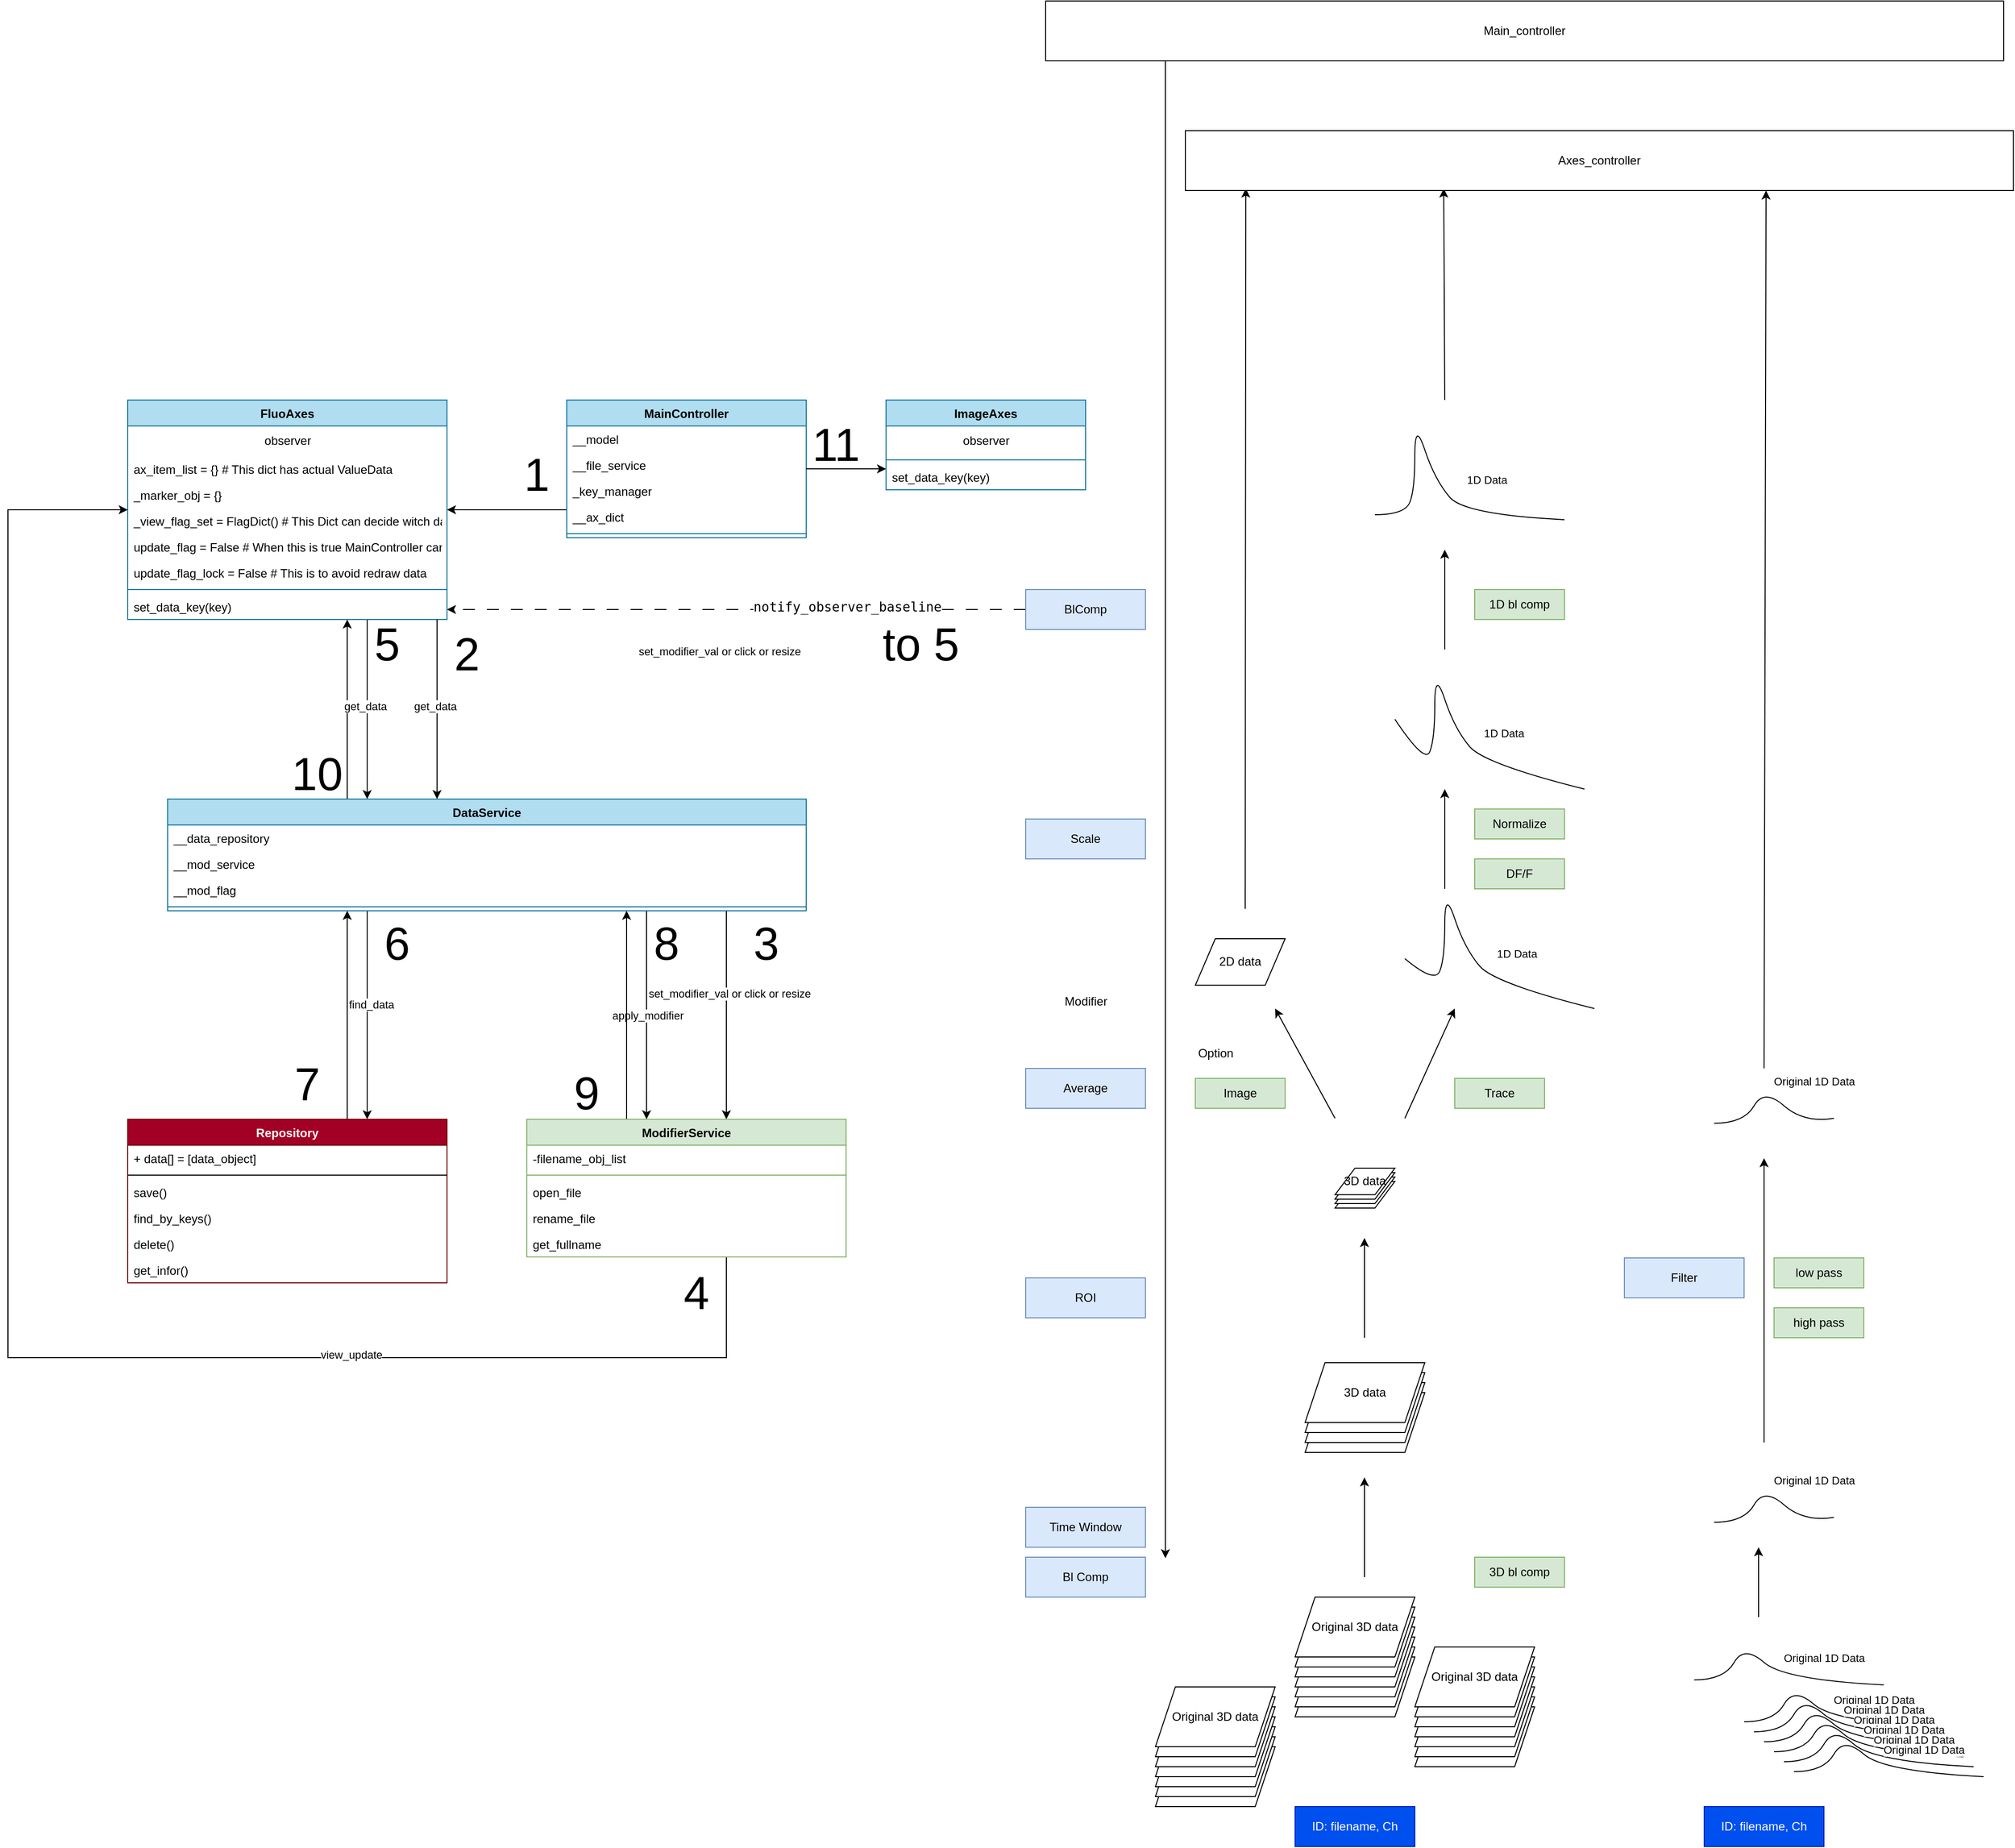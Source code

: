 <mxfile version="24.7.17" pages="9">
  <diagram id="Jxl3bH5LVXzgE2ooHH5N" name="model">
    <mxGraphModel dx="2979" dy="2129" grid="1" gridSize="10" guides="0" tooltips="1" connect="1" arrows="1" fold="1" page="0" pageScale="1" pageWidth="850" pageHeight="1100" math="0" shadow="0">
      <root>
        <mxCell id="0" />
        <mxCell id="1" parent="0" />
        <mxCell id="dxX1_H3Iln916gLm-qop-9" value="" style="curved=1;endArrow=none;html=1;rounded=0;endFill=0;" parent="1" edge="1">
          <mxGeometry width="50" height="50" relative="1" as="geometry">
            <mxPoint x="690" y="483" as="sourcePoint" />
            <mxPoint x="880" y="488" as="targetPoint" />
            <Array as="points">
              <mxPoint x="720" y="483" />
              <mxPoint x="740" y="448" />
              <mxPoint x="780" y="483" />
            </Array>
          </mxGeometry>
        </mxCell>
        <mxCell id="dxX1_H3Iln916gLm-qop-30" value="Original 1D Data" style="edgeLabel;html=1;align=center;verticalAlign=middle;resizable=0;points=[];" parent="dxX1_H3Iln916gLm-qop-9" vertex="1" connectable="0">
          <mxGeometry x="0.191" y="6" relative="1" as="geometry">
            <mxPoint x="30" y="-17" as="offset" />
          </mxGeometry>
        </mxCell>
        <mxCell id="dxX1_H3Iln916gLm-qop-11" value="" style="group" parent="1" vertex="1" connectable="0">
          <mxGeometry x="290" y="400" width="120" height="120" as="geometry" />
        </mxCell>
        <mxCell id="dxX1_H3Iln916gLm-qop-1" value="" style="shape=parallelogram;perimeter=parallelogramPerimeter;whiteSpace=wrap;html=1;fixedSize=1;" parent="dxX1_H3Iln916gLm-qop-11" vertex="1">
          <mxGeometry y="60" width="120" height="60" as="geometry" />
        </mxCell>
        <mxCell id="dxX1_H3Iln916gLm-qop-2" value="" style="shape=parallelogram;perimeter=parallelogramPerimeter;whiteSpace=wrap;html=1;fixedSize=1;" parent="dxX1_H3Iln916gLm-qop-11" vertex="1">
          <mxGeometry y="50" width="120" height="60" as="geometry" />
        </mxCell>
        <mxCell id="dxX1_H3Iln916gLm-qop-3" value="" style="shape=parallelogram;perimeter=parallelogramPerimeter;whiteSpace=wrap;html=1;fixedSize=1;" parent="dxX1_H3Iln916gLm-qop-11" vertex="1">
          <mxGeometry y="40" width="120" height="60" as="geometry" />
        </mxCell>
        <mxCell id="dxX1_H3Iln916gLm-qop-5" value="" style="shape=parallelogram;perimeter=parallelogramPerimeter;whiteSpace=wrap;html=1;fixedSize=1;" parent="dxX1_H3Iln916gLm-qop-11" vertex="1">
          <mxGeometry y="30" width="120" height="60" as="geometry" />
        </mxCell>
        <mxCell id="dxX1_H3Iln916gLm-qop-6" value="" style="shape=parallelogram;perimeter=parallelogramPerimeter;whiteSpace=wrap;html=1;fixedSize=1;" parent="dxX1_H3Iln916gLm-qop-11" vertex="1">
          <mxGeometry y="20" width="120" height="60" as="geometry" />
        </mxCell>
        <mxCell id="dxX1_H3Iln916gLm-qop-7" value="" style="shape=parallelogram;perimeter=parallelogramPerimeter;whiteSpace=wrap;html=1;fixedSize=1;" parent="dxX1_H3Iln916gLm-qop-11" vertex="1">
          <mxGeometry y="10" width="120" height="60" as="geometry" />
        </mxCell>
        <mxCell id="dxX1_H3Iln916gLm-qop-8" value="Original 3D data" style="shape=parallelogram;perimeter=parallelogramPerimeter;whiteSpace=wrap;html=1;fixedSize=1;" parent="dxX1_H3Iln916gLm-qop-11" vertex="1">
          <mxGeometry width="120" height="60" as="geometry" />
        </mxCell>
        <mxCell id="dxX1_H3Iln916gLm-qop-15" value="" style="endArrow=classic;html=1;rounded=0;" parent="1" edge="1">
          <mxGeometry width="50" height="50" relative="1" as="geometry">
            <mxPoint x="359.5" y="380" as="sourcePoint" />
            <mxPoint x="359.5" y="280" as="targetPoint" />
          </mxGeometry>
        </mxCell>
        <mxCell id="dxX1_H3Iln916gLm-qop-16" value="" style="curved=1;endArrow=none;html=1;rounded=0;endFill=0;" parent="1" edge="1">
          <mxGeometry width="50" height="50" relative="1" as="geometry">
            <mxPoint x="400" y="-240" as="sourcePoint" />
            <mxPoint x="590" y="-190" as="targetPoint" />
            <Array as="points">
              <mxPoint x="430" y="-215" />
              <mxPoint x="440" y="-240" />
              <mxPoint x="440" y="-310.0" />
              <mxPoint x="460" y="-250" />
              <mxPoint x="490" y="-215" />
            </Array>
          </mxGeometry>
        </mxCell>
        <mxCell id="dxX1_H3Iln916gLm-qop-31" value="1D Data" style="edgeLabel;html=1;align=center;verticalAlign=middle;resizable=0;points=[];" parent="dxX1_H3Iln916gLm-qop-16" vertex="1" connectable="0">
          <mxGeometry x="0.535" y="2" relative="1" as="geometry">
            <mxPoint y="-34" as="offset" />
          </mxGeometry>
        </mxCell>
        <mxCell id="dxX1_H3Iln916gLm-qop-20" value="" style="endArrow=classic;html=1;rounded=0;" parent="1" edge="1">
          <mxGeometry width="50" height="50" relative="1" as="geometry">
            <mxPoint x="359.5" y="140" as="sourcePoint" />
            <mxPoint x="359.5" y="40" as="targetPoint" />
          </mxGeometry>
        </mxCell>
        <mxCell id="dxX1_H3Iln916gLm-qop-22" value="" style="endArrow=classic;html=1;rounded=0;" parent="1" edge="1">
          <mxGeometry width="50" height="50" relative="1" as="geometry">
            <mxPoint x="754.5" y="420" as="sourcePoint" />
            <mxPoint x="754.5" y="350" as="targetPoint" />
          </mxGeometry>
        </mxCell>
        <mxCell id="dxX1_H3Iln916gLm-qop-28" value="ROI" style="rounded=0;whiteSpace=wrap;html=1;fillColor=#dae8fc;strokeColor=#6c8ebf;" parent="1" vertex="1">
          <mxGeometry x="20" y="80" width="120" height="40" as="geometry" />
        </mxCell>
        <mxCell id="dxX1_H3Iln916gLm-qop-29" value="Time Window" style="rounded=0;whiteSpace=wrap;html=1;fillColor=#dae8fc;strokeColor=#6c8ebf;" parent="1" vertex="1">
          <mxGeometry x="20" y="310" width="120" height="40" as="geometry" />
        </mxCell>
        <mxCell id="dxX1_H3Iln916gLm-qop-46" value="Average" style="rounded=0;whiteSpace=wrap;html=1;fillColor=#dae8fc;strokeColor=#6c8ebf;" parent="1" vertex="1">
          <mxGeometry x="20" y="-130" width="120" height="40" as="geometry" />
        </mxCell>
        <mxCell id="dxX1_H3Iln916gLm-qop-47" value="" style="group" parent="1" vertex="1" connectable="0">
          <mxGeometry x="300" y="165" width="120" height="90" as="geometry" />
        </mxCell>
        <mxCell id="dxX1_H3Iln916gLm-qop-36" value="" style="shape=parallelogram;perimeter=parallelogramPerimeter;whiteSpace=wrap;html=1;fixedSize=1;" parent="dxX1_H3Iln916gLm-qop-47" vertex="1">
          <mxGeometry y="30" width="120" height="60" as="geometry" />
        </mxCell>
        <mxCell id="dxX1_H3Iln916gLm-qop-37" value="" style="shape=parallelogram;perimeter=parallelogramPerimeter;whiteSpace=wrap;html=1;fixedSize=1;" parent="dxX1_H3Iln916gLm-qop-47" vertex="1">
          <mxGeometry y="20" width="120" height="60" as="geometry" />
        </mxCell>
        <mxCell id="dxX1_H3Iln916gLm-qop-38" value="" style="shape=parallelogram;perimeter=parallelogramPerimeter;whiteSpace=wrap;html=1;fixedSize=1;" parent="dxX1_H3Iln916gLm-qop-47" vertex="1">
          <mxGeometry y="10" width="120" height="60" as="geometry" />
        </mxCell>
        <mxCell id="dxX1_H3Iln916gLm-qop-39" value="3D data" style="shape=parallelogram;perimeter=parallelogramPerimeter;whiteSpace=wrap;html=1;fixedSize=1;" parent="dxX1_H3Iln916gLm-qop-47" vertex="1">
          <mxGeometry width="120" height="60" as="geometry" />
        </mxCell>
        <mxCell id="dxX1_H3Iln916gLm-qop-48" value="" style="group" parent="1" vertex="1" connectable="0">
          <mxGeometry x="330" y="-30" width="60" height="40" as="geometry" />
        </mxCell>
        <mxCell id="dxX1_H3Iln916gLm-qop-49" value="" style="shape=parallelogram;perimeter=parallelogramPerimeter;whiteSpace=wrap;html=1;fixedSize=1;" parent="dxX1_H3Iln916gLm-qop-48" vertex="1">
          <mxGeometry y="13.333" width="60" height="26.667" as="geometry" />
        </mxCell>
        <mxCell id="dxX1_H3Iln916gLm-qop-50" value="" style="shape=parallelogram;perimeter=parallelogramPerimeter;whiteSpace=wrap;html=1;fixedSize=1;" parent="dxX1_H3Iln916gLm-qop-48" vertex="1">
          <mxGeometry y="8.889" width="60" height="26.667" as="geometry" />
        </mxCell>
        <mxCell id="dxX1_H3Iln916gLm-qop-51" value="" style="shape=parallelogram;perimeter=parallelogramPerimeter;whiteSpace=wrap;html=1;fixedSize=1;" parent="dxX1_H3Iln916gLm-qop-48" vertex="1">
          <mxGeometry y="4.444" width="60" height="26.667" as="geometry" />
        </mxCell>
        <mxCell id="dxX1_H3Iln916gLm-qop-52" value="3D data" style="shape=parallelogram;perimeter=parallelogramPerimeter;whiteSpace=wrap;html=1;fixedSize=1;" parent="dxX1_H3Iln916gLm-qop-48" vertex="1">
          <mxGeometry width="60" height="26.667" as="geometry" />
        </mxCell>
        <mxCell id="dxX1_H3Iln916gLm-qop-53" value="" style="endArrow=classic;html=1;rounded=0;" parent="1" edge="1">
          <mxGeometry width="50" height="50" relative="1" as="geometry">
            <mxPoint x="330" y="-80" as="sourcePoint" />
            <mxPoint x="270" y="-190" as="targetPoint" />
          </mxGeometry>
        </mxCell>
        <mxCell id="dxX1_H3Iln916gLm-qop-54" value="2D data" style="shape=parallelogram;perimeter=parallelogramPerimeter;whiteSpace=wrap;html=1;fixedSize=1;" parent="1" vertex="1">
          <mxGeometry x="190" y="-260" width="90" height="46.667" as="geometry" />
        </mxCell>
        <mxCell id="dxX1_H3Iln916gLm-qop-56" value="" style="endArrow=classic;html=1;rounded=0;" parent="1" edge="1">
          <mxGeometry width="50" height="50" relative="1" as="geometry">
            <mxPoint x="400" y="-80" as="sourcePoint" />
            <mxPoint x="450" y="-190" as="targetPoint" />
          </mxGeometry>
        </mxCell>
        <mxCell id="dxX1_H3Iln916gLm-qop-58" value="Trace" style="whiteSpace=wrap;html=1;fillColor=#d5e8d4;strokeColor=#82b366;" parent="1" vertex="1">
          <mxGeometry x="450" y="-120" width="90" height="30" as="geometry" />
        </mxCell>
        <mxCell id="dxX1_H3Iln916gLm-qop-59" value="Image" style="whiteSpace=wrap;html=1;fillColor=#d5e8d4;strokeColor=#82b366;" parent="1" vertex="1">
          <mxGeometry x="190" y="-120" width="90" height="30" as="geometry" />
        </mxCell>
        <mxCell id="dxX1_H3Iln916gLm-qop-61" value="Scale" style="rounded=0;whiteSpace=wrap;html=1;fillColor=#dae8fc;strokeColor=#6c8ebf;" parent="1" vertex="1">
          <mxGeometry x="20" y="-380" width="120" height="40" as="geometry" />
        </mxCell>
        <mxCell id="dxX1_H3Iln916gLm-qop-62" value="" style="endArrow=classic;html=1;rounded=0;" parent="1" edge="1">
          <mxGeometry width="50" height="50" relative="1" as="geometry">
            <mxPoint x="440" y="-310" as="sourcePoint" />
            <mxPoint x="440" y="-410" as="targetPoint" />
          </mxGeometry>
        </mxCell>
        <mxCell id="dxX1_H3Iln916gLm-qop-63" value="" style="endArrow=classic;html=1;rounded=0;entryX=0.073;entryY=0.967;entryDx=0;entryDy=0;entryPerimeter=0;" parent="1" target="dxX1_H3Iln916gLm-qop-71" edge="1">
          <mxGeometry width="50" height="50" relative="1" as="geometry">
            <mxPoint x="240" y="-290" as="sourcePoint" />
            <mxPoint x="240" y="-900" as="targetPoint" />
          </mxGeometry>
        </mxCell>
        <mxCell id="dxX1_H3Iln916gLm-qop-64" value="" style="curved=1;endArrow=none;html=1;rounded=0;endFill=0;" parent="1" edge="1">
          <mxGeometry width="50" height="50" relative="1" as="geometry">
            <mxPoint x="390" y="-480" as="sourcePoint" />
            <mxPoint x="580" y="-410" as="targetPoint" />
            <Array as="points">
              <mxPoint x="420" y="-435" />
              <mxPoint x="430" y="-460" />
              <mxPoint x="430" y="-530" />
              <mxPoint x="450" y="-470" />
              <mxPoint x="480" y="-435" />
            </Array>
          </mxGeometry>
        </mxCell>
        <mxCell id="dxX1_H3Iln916gLm-qop-65" value="1D Data" style="edgeLabel;html=1;align=center;verticalAlign=middle;resizable=0;points=[];" parent="dxX1_H3Iln916gLm-qop-64" vertex="1" connectable="0">
          <mxGeometry x="0.535" y="2" relative="1" as="geometry">
            <mxPoint y="-34" as="offset" />
          </mxGeometry>
        </mxCell>
        <mxCell id="dYii3i_isTehkXCTlHip-1" style="edgeStyle=orthogonalEdgeStyle;rounded=0;orthogonalLoop=1;jettySize=auto;html=1;dashed=1;dashPattern=12 12;" edge="1" parent="1" source="dxX1_H3Iln916gLm-qop-66" target="U5yRhZ5jWp-kJ9tWom7W-12">
          <mxGeometry relative="1" as="geometry">
            <Array as="points">
              <mxPoint x="-310" y="-590" />
              <mxPoint x="-310" y="-590" />
            </Array>
          </mxGeometry>
        </mxCell>
        <mxCell id="dYii3i_isTehkXCTlHip-2" value="&lt;div style=&quot;&quot;&gt;&lt;pre style=&quot;font-family: &amp;quot;JetBrains Mono&amp;quot;, monospace; font-size: 9.8pt;&quot;&gt;notify_observer_baseline&lt;/pre&gt;&lt;/div&gt;" style="edgeLabel;html=1;align=center;verticalAlign=middle;resizable=0;points=[];" vertex="1" connectable="0" parent="dYii3i_isTehkXCTlHip-1">
          <mxGeometry x="-0.383" y="-3" relative="1" as="geometry">
            <mxPoint as="offset" />
          </mxGeometry>
        </mxCell>
        <mxCell id="dxX1_H3Iln916gLm-qop-66" value="BlComp" style="rounded=0;whiteSpace=wrap;html=1;fillColor=#dae8fc;strokeColor=#6c8ebf;" parent="1" vertex="1">
          <mxGeometry x="20" y="-610" width="120" height="40" as="geometry" />
        </mxCell>
        <mxCell id="dxX1_H3Iln916gLm-qop-67" value="" style="endArrow=classic;html=1;rounded=0;" parent="1" edge="1">
          <mxGeometry width="50" height="50" relative="1" as="geometry">
            <mxPoint x="440" y="-550" as="sourcePoint" />
            <mxPoint x="440" y="-650" as="targetPoint" />
          </mxGeometry>
        </mxCell>
        <mxCell id="dxX1_H3Iln916gLm-qop-68" value="" style="curved=1;endArrow=none;html=1;rounded=0;endFill=0;" parent="1" edge="1">
          <mxGeometry width="50" height="50" relative="1" as="geometry">
            <mxPoint x="370" y="-685" as="sourcePoint" />
            <mxPoint x="560" y="-680" as="targetPoint" />
            <Array as="points">
              <mxPoint x="400" y="-685" />
              <mxPoint x="410" y="-710" />
              <mxPoint x="410" y="-780" />
              <mxPoint x="430" y="-720" />
              <mxPoint x="460" y="-685" />
            </Array>
          </mxGeometry>
        </mxCell>
        <mxCell id="dxX1_H3Iln916gLm-qop-69" value="1D Data" style="edgeLabel;html=1;align=center;verticalAlign=middle;resizable=0;points=[];" parent="dxX1_H3Iln916gLm-qop-68" vertex="1" connectable="0">
          <mxGeometry x="0.535" y="2" relative="1" as="geometry">
            <mxPoint y="-34" as="offset" />
          </mxGeometry>
        </mxCell>
        <mxCell id="dxX1_H3Iln916gLm-qop-70" value="" style="endArrow=classic;html=1;rounded=0;entryX=0.312;entryY=0.967;entryDx=0;entryDy=0;entryPerimeter=0;" parent="1" target="dxX1_H3Iln916gLm-qop-71" edge="1">
          <mxGeometry width="50" height="50" relative="1" as="geometry">
            <mxPoint x="440" y="-800" as="sourcePoint" />
            <mxPoint x="440" y="-900" as="targetPoint" />
          </mxGeometry>
        </mxCell>
        <mxCell id="dxX1_H3Iln916gLm-qop-71" value="Axes_controller" style="rounded=0;whiteSpace=wrap;html=1;" parent="1" vertex="1">
          <mxGeometry x="180" y="-1070" width="830" height="60" as="geometry" />
        </mxCell>
        <mxCell id="dxX1_H3Iln916gLm-qop-72" value="" style="curved=1;endArrow=none;html=1;rounded=0;endFill=0;" parent="1" edge="1">
          <mxGeometry width="50" height="50" relative="1" as="geometry">
            <mxPoint x="710" y="-75" as="sourcePoint" />
            <mxPoint x="830" y="-80" as="targetPoint" />
            <Array as="points">
              <mxPoint x="740" y="-75" />
              <mxPoint x="760" y="-110" />
              <mxPoint x="800" y="-75" />
            </Array>
          </mxGeometry>
        </mxCell>
        <mxCell id="dxX1_H3Iln916gLm-qop-73" value="Original 1D Data" style="edgeLabel;html=1;align=center;verticalAlign=middle;resizable=0;points=[];" parent="dxX1_H3Iln916gLm-qop-72" vertex="1" connectable="0">
          <mxGeometry x="0.191" y="6" relative="1" as="geometry">
            <mxPoint x="30" y="-17" as="offset" />
          </mxGeometry>
        </mxCell>
        <mxCell id="dxX1_H3Iln916gLm-qop-74" value="" style="endArrow=classic;html=1;rounded=0;" parent="1" edge="1">
          <mxGeometry width="50" height="50" relative="1" as="geometry">
            <mxPoint x="760" y="245" as="sourcePoint" />
            <mxPoint x="760" y="-40" as="targetPoint" />
          </mxGeometry>
        </mxCell>
        <mxCell id="dxX1_H3Iln916gLm-qop-75" value="Filter" style="rounded=0;whiteSpace=wrap;html=1;fillColor=#dae8fc;strokeColor=#6c8ebf;" parent="1" vertex="1">
          <mxGeometry x="620" y="60" width="120" height="40" as="geometry" />
        </mxCell>
        <mxCell id="dxX1_H3Iln916gLm-qop-76" value="" style="curved=1;endArrow=none;html=1;rounded=0;endFill=0;" parent="1" edge="1">
          <mxGeometry width="50" height="50" relative="1" as="geometry">
            <mxPoint x="710" y="325" as="sourcePoint" />
            <mxPoint x="830" y="320" as="targetPoint" />
            <Array as="points">
              <mxPoint x="740" y="325" />
              <mxPoint x="760" y="290" />
              <mxPoint x="800" y="325" />
            </Array>
          </mxGeometry>
        </mxCell>
        <mxCell id="dxX1_H3Iln916gLm-qop-77" value="Original 1D Data" style="edgeLabel;html=1;align=center;verticalAlign=middle;resizable=0;points=[];" parent="dxX1_H3Iln916gLm-qop-76" vertex="1" connectable="0">
          <mxGeometry x="0.191" y="6" relative="1" as="geometry">
            <mxPoint x="30" y="-17" as="offset" />
          </mxGeometry>
        </mxCell>
        <mxCell id="dxX1_H3Iln916gLm-qop-78" value="" style="endArrow=classic;html=1;rounded=0;" parent="1" edge="1">
          <mxGeometry width="50" height="50" relative="1" as="geometry">
            <mxPoint x="760" y="-130" as="sourcePoint" />
            <mxPoint x="762" y="-1010" as="targetPoint" />
          </mxGeometry>
        </mxCell>
        <mxCell id="dxX1_H3Iln916gLm-qop-80" value="ID: filename, Ch" style="rounded=0;whiteSpace=wrap;html=1;fillColor=#0050ef;strokeColor=#001DBC;fontColor=#ffffff;" parent="1" vertex="1">
          <mxGeometry x="290" y="610" width="120" height="40" as="geometry" />
        </mxCell>
        <mxCell id="dxX1_H3Iln916gLm-qop-81" value="ID: filename, Ch" style="rounded=0;whiteSpace=wrap;html=1;fillColor=#0050ef;strokeColor=#001DBC;fontColor=#ffffff;" parent="1" vertex="1">
          <mxGeometry x="700" y="610" width="120" height="40" as="geometry" />
        </mxCell>
        <mxCell id="dxX1_H3Iln916gLm-qop-82" value="" style="group" parent="1" vertex="1" connectable="0">
          <mxGeometry x="410" y="450" width="120" height="120" as="geometry" />
        </mxCell>
        <mxCell id="dxX1_H3Iln916gLm-qop-83" value="" style="shape=parallelogram;perimeter=parallelogramPerimeter;whiteSpace=wrap;html=1;fixedSize=1;" parent="dxX1_H3Iln916gLm-qop-82" vertex="1">
          <mxGeometry y="60" width="120" height="60" as="geometry" />
        </mxCell>
        <mxCell id="dxX1_H3Iln916gLm-qop-84" value="" style="shape=parallelogram;perimeter=parallelogramPerimeter;whiteSpace=wrap;html=1;fixedSize=1;" parent="dxX1_H3Iln916gLm-qop-82" vertex="1">
          <mxGeometry y="50" width="120" height="60" as="geometry" />
        </mxCell>
        <mxCell id="dxX1_H3Iln916gLm-qop-85" value="" style="shape=parallelogram;perimeter=parallelogramPerimeter;whiteSpace=wrap;html=1;fixedSize=1;" parent="dxX1_H3Iln916gLm-qop-82" vertex="1">
          <mxGeometry y="40" width="120" height="60" as="geometry" />
        </mxCell>
        <mxCell id="dxX1_H3Iln916gLm-qop-86" value="" style="shape=parallelogram;perimeter=parallelogramPerimeter;whiteSpace=wrap;html=1;fixedSize=1;" parent="dxX1_H3Iln916gLm-qop-82" vertex="1">
          <mxGeometry y="30" width="120" height="60" as="geometry" />
        </mxCell>
        <mxCell id="dxX1_H3Iln916gLm-qop-87" value="" style="shape=parallelogram;perimeter=parallelogramPerimeter;whiteSpace=wrap;html=1;fixedSize=1;" parent="dxX1_H3Iln916gLm-qop-82" vertex="1">
          <mxGeometry y="20" width="120" height="60" as="geometry" />
        </mxCell>
        <mxCell id="dxX1_H3Iln916gLm-qop-88" value="" style="shape=parallelogram;perimeter=parallelogramPerimeter;whiteSpace=wrap;html=1;fixedSize=1;" parent="dxX1_H3Iln916gLm-qop-82" vertex="1">
          <mxGeometry y="10" width="120" height="60" as="geometry" />
        </mxCell>
        <mxCell id="dxX1_H3Iln916gLm-qop-89" value="Original 3D data" style="shape=parallelogram;perimeter=parallelogramPerimeter;whiteSpace=wrap;html=1;fixedSize=1;" parent="dxX1_H3Iln916gLm-qop-82" vertex="1">
          <mxGeometry width="120" height="60" as="geometry" />
        </mxCell>
        <mxCell id="dxX1_H3Iln916gLm-qop-91" value="" style="group" parent="1" vertex="1" connectable="0">
          <mxGeometry x="150" y="490" width="120" height="120" as="geometry" />
        </mxCell>
        <mxCell id="dxX1_H3Iln916gLm-qop-92" value="" style="shape=parallelogram;perimeter=parallelogramPerimeter;whiteSpace=wrap;html=1;fixedSize=1;" parent="dxX1_H3Iln916gLm-qop-91" vertex="1">
          <mxGeometry y="60" width="120" height="60" as="geometry" />
        </mxCell>
        <mxCell id="dxX1_H3Iln916gLm-qop-93" value="" style="shape=parallelogram;perimeter=parallelogramPerimeter;whiteSpace=wrap;html=1;fixedSize=1;" parent="dxX1_H3Iln916gLm-qop-91" vertex="1">
          <mxGeometry y="50" width="120" height="60" as="geometry" />
        </mxCell>
        <mxCell id="dxX1_H3Iln916gLm-qop-94" value="" style="shape=parallelogram;perimeter=parallelogramPerimeter;whiteSpace=wrap;html=1;fixedSize=1;" parent="dxX1_H3Iln916gLm-qop-91" vertex="1">
          <mxGeometry y="40" width="120" height="60" as="geometry" />
        </mxCell>
        <mxCell id="dxX1_H3Iln916gLm-qop-95" value="" style="shape=parallelogram;perimeter=parallelogramPerimeter;whiteSpace=wrap;html=1;fixedSize=1;" parent="dxX1_H3Iln916gLm-qop-91" vertex="1">
          <mxGeometry y="30" width="120" height="60" as="geometry" />
        </mxCell>
        <mxCell id="dxX1_H3Iln916gLm-qop-96" value="" style="shape=parallelogram;perimeter=parallelogramPerimeter;whiteSpace=wrap;html=1;fixedSize=1;" parent="dxX1_H3Iln916gLm-qop-91" vertex="1">
          <mxGeometry y="20" width="120" height="60" as="geometry" />
        </mxCell>
        <mxCell id="dxX1_H3Iln916gLm-qop-97" value="" style="shape=parallelogram;perimeter=parallelogramPerimeter;whiteSpace=wrap;html=1;fixedSize=1;" parent="dxX1_H3Iln916gLm-qop-91" vertex="1">
          <mxGeometry y="10" width="120" height="60" as="geometry" />
        </mxCell>
        <mxCell id="dxX1_H3Iln916gLm-qop-98" value="Original 3D data" style="shape=parallelogram;perimeter=parallelogramPerimeter;whiteSpace=wrap;html=1;fixedSize=1;" parent="dxX1_H3Iln916gLm-qop-91" vertex="1">
          <mxGeometry width="120" height="60" as="geometry" />
        </mxCell>
        <mxCell id="dxX1_H3Iln916gLm-qop-99" value="" style="curved=1;endArrow=none;html=1;rounded=0;endFill=0;" parent="1" edge="1">
          <mxGeometry width="50" height="50" relative="1" as="geometry">
            <mxPoint x="740" y="525" as="sourcePoint" />
            <mxPoint x="930" y="530" as="targetPoint" />
            <Array as="points">
              <mxPoint x="770" y="525" />
              <mxPoint x="790" y="490" />
              <mxPoint x="830" y="525" />
            </Array>
          </mxGeometry>
        </mxCell>
        <mxCell id="dxX1_H3Iln916gLm-qop-100" value="Original 1D Data" style="edgeLabel;html=1;align=center;verticalAlign=middle;resizable=0;points=[];" parent="dxX1_H3Iln916gLm-qop-99" vertex="1" connectable="0">
          <mxGeometry x="0.191" y="6" relative="1" as="geometry">
            <mxPoint x="30" y="-17" as="offset" />
          </mxGeometry>
        </mxCell>
        <mxCell id="dxX1_H3Iln916gLm-qop-101" value="" style="curved=1;endArrow=none;html=1;rounded=0;endFill=0;" parent="1" edge="1">
          <mxGeometry width="50" height="50" relative="1" as="geometry">
            <mxPoint x="750" y="535" as="sourcePoint" />
            <mxPoint x="940" y="540" as="targetPoint" />
            <Array as="points">
              <mxPoint x="780" y="535" />
              <mxPoint x="800" y="500" />
              <mxPoint x="840" y="535" />
            </Array>
          </mxGeometry>
        </mxCell>
        <mxCell id="dxX1_H3Iln916gLm-qop-102" value="Original 1D Data" style="edgeLabel;html=1;align=center;verticalAlign=middle;resizable=0;points=[];" parent="dxX1_H3Iln916gLm-qop-101" vertex="1" connectable="0">
          <mxGeometry x="0.191" y="6" relative="1" as="geometry">
            <mxPoint x="30" y="-17" as="offset" />
          </mxGeometry>
        </mxCell>
        <mxCell id="dxX1_H3Iln916gLm-qop-103" value="" style="curved=1;endArrow=none;html=1;rounded=0;endFill=0;" parent="1" edge="1">
          <mxGeometry width="50" height="50" relative="1" as="geometry">
            <mxPoint x="760" y="545" as="sourcePoint" />
            <mxPoint x="950" y="550" as="targetPoint" />
            <Array as="points">
              <mxPoint x="790" y="545" />
              <mxPoint x="810" y="510" />
              <mxPoint x="850" y="545" />
            </Array>
          </mxGeometry>
        </mxCell>
        <mxCell id="dxX1_H3Iln916gLm-qop-104" value="Original 1D Data" style="edgeLabel;html=1;align=center;verticalAlign=middle;resizable=0;points=[];" parent="dxX1_H3Iln916gLm-qop-103" vertex="1" connectable="0">
          <mxGeometry x="0.191" y="6" relative="1" as="geometry">
            <mxPoint x="30" y="-17" as="offset" />
          </mxGeometry>
        </mxCell>
        <mxCell id="dxX1_H3Iln916gLm-qop-107" value="Modifier" style="text;html=1;align=center;verticalAlign=middle;resizable=0;points=[];autosize=1;strokeColor=none;fillColor=none;" parent="1" vertex="1">
          <mxGeometry x="45" y="-212" width="70" height="30" as="geometry" />
        </mxCell>
        <mxCell id="dxX1_H3Iln916gLm-qop-108" value="Option" style="text;html=1;align=center;verticalAlign=middle;resizable=0;points=[];autosize=1;strokeColor=none;fillColor=none;" parent="1" vertex="1">
          <mxGeometry x="180" y="-160" width="60" height="30" as="geometry" />
        </mxCell>
        <mxCell id="dxX1_H3Iln916gLm-qop-109" value="low pass" style="whiteSpace=wrap;html=1;fillColor=#d5e8d4;strokeColor=#82b366;" parent="1" vertex="1">
          <mxGeometry x="770" y="60" width="90" height="30" as="geometry" />
        </mxCell>
        <mxCell id="dxX1_H3Iln916gLm-qop-111" value="Normalize" style="whiteSpace=wrap;html=1;fillColor=#d5e8d4;strokeColor=#82b366;" parent="1" vertex="1">
          <mxGeometry x="470" y="-390" width="90" height="30" as="geometry" />
        </mxCell>
        <mxCell id="dxX1_H3Iln916gLm-qop-112" value="DF/F" style="whiteSpace=wrap;html=1;fillColor=#d5e8d4;strokeColor=#82b366;" parent="1" vertex="1">
          <mxGeometry x="470" y="-340" width="90" height="30" as="geometry" />
        </mxCell>
        <mxCell id="dxX1_H3Iln916gLm-qop-113" value="high pass" style="whiteSpace=wrap;html=1;fillColor=#d5e8d4;strokeColor=#82b366;" parent="1" vertex="1">
          <mxGeometry x="770" y="110" width="90" height="30" as="geometry" />
        </mxCell>
        <mxCell id="dxX1_H3Iln916gLm-qop-114" value="1D bl comp" style="whiteSpace=wrap;html=1;fillColor=#d5e8d4;strokeColor=#82b366;" parent="1" vertex="1">
          <mxGeometry x="470" y="-610" width="90" height="30" as="geometry" />
        </mxCell>
        <mxCell id="dxX1_H3Iln916gLm-qop-115" value="Bl Comp" style="rounded=0;whiteSpace=wrap;html=1;fillColor=#dae8fc;strokeColor=#6c8ebf;" parent="1" vertex="1">
          <mxGeometry x="20" y="360" width="120" height="40" as="geometry" />
        </mxCell>
        <mxCell id="dxX1_H3Iln916gLm-qop-116" value="3D bl comp" style="whiteSpace=wrap;html=1;fillColor=#d5e8d4;strokeColor=#82b366;" parent="1" vertex="1">
          <mxGeometry x="470" y="360" width="90" height="30" as="geometry" />
        </mxCell>
        <mxCell id="dxX1_H3Iln916gLm-qop-135" value="" style="curved=1;endArrow=none;html=1;rounded=0;endFill=0;" parent="1" edge="1">
          <mxGeometry width="50" height="50" relative="1" as="geometry">
            <mxPoint x="770" y="555" as="sourcePoint" />
            <mxPoint x="960" y="560" as="targetPoint" />
            <Array as="points">
              <mxPoint x="800" y="555" />
              <mxPoint x="820" y="520" />
              <mxPoint x="860" y="555" />
            </Array>
          </mxGeometry>
        </mxCell>
        <mxCell id="dxX1_H3Iln916gLm-qop-136" value="Original 1D Data" style="edgeLabel;html=1;align=center;verticalAlign=middle;resizable=0;points=[];" parent="dxX1_H3Iln916gLm-qop-135" vertex="1" connectable="0">
          <mxGeometry x="0.191" y="6" relative="1" as="geometry">
            <mxPoint x="30" y="-17" as="offset" />
          </mxGeometry>
        </mxCell>
        <mxCell id="dxX1_H3Iln916gLm-qop-137" value="" style="curved=1;endArrow=none;html=1;rounded=0;endFill=0;" parent="1" edge="1">
          <mxGeometry width="50" height="50" relative="1" as="geometry">
            <mxPoint x="780" y="565" as="sourcePoint" />
            <mxPoint x="970" y="570" as="targetPoint" />
            <Array as="points">
              <mxPoint x="810" y="565" />
              <mxPoint x="830" y="530" />
              <mxPoint x="870" y="565" />
            </Array>
          </mxGeometry>
        </mxCell>
        <mxCell id="dxX1_H3Iln916gLm-qop-138" value="Original 1D Data" style="edgeLabel;html=1;align=center;verticalAlign=middle;resizable=0;points=[];" parent="dxX1_H3Iln916gLm-qop-137" vertex="1" connectable="0">
          <mxGeometry x="0.191" y="6" relative="1" as="geometry">
            <mxPoint x="30" y="-17" as="offset" />
          </mxGeometry>
        </mxCell>
        <mxCell id="dxX1_H3Iln916gLm-qop-139" value="" style="curved=1;endArrow=none;html=1;rounded=0;endFill=0;" parent="1" edge="1">
          <mxGeometry width="50" height="50" relative="1" as="geometry">
            <mxPoint x="790" y="575" as="sourcePoint" />
            <mxPoint x="980" y="580" as="targetPoint" />
            <Array as="points">
              <mxPoint x="820" y="575" />
              <mxPoint x="840" y="540" />
              <mxPoint x="880" y="575" />
            </Array>
          </mxGeometry>
        </mxCell>
        <mxCell id="dxX1_H3Iln916gLm-qop-140" value="Original 1D Data" style="edgeLabel;html=1;align=center;verticalAlign=middle;resizable=0;points=[];" parent="dxX1_H3Iln916gLm-qop-139" vertex="1" connectable="0">
          <mxGeometry x="0.191" y="6" relative="1" as="geometry">
            <mxPoint x="30" y="-17" as="offset" />
          </mxGeometry>
        </mxCell>
        <mxCell id="dxX1_H3Iln916gLm-qop-141" value="" style="endArrow=classic;html=1;rounded=0;" parent="1" edge="1">
          <mxGeometry width="50" height="50" relative="1" as="geometry">
            <mxPoint x="160" y="-1140" as="sourcePoint" />
            <mxPoint x="160" y="361" as="targetPoint" />
          </mxGeometry>
        </mxCell>
        <mxCell id="dxX1_H3Iln916gLm-qop-142" value="Main_controller" style="rounded=0;whiteSpace=wrap;html=1;" parent="1" vertex="1">
          <mxGeometry x="40" y="-1200" width="960" height="60" as="geometry" />
        </mxCell>
        <mxCell id="FdN3i9usOsIKJn_aU82h-13" style="edgeStyle=orthogonalEdgeStyle;rounded=0;orthogonalLoop=1;jettySize=auto;html=1;exitX=0.75;exitY=1;exitDx=0;exitDy=0;" parent="1" target="XQTDi8xymbjDgMbgoCND-1" edge="1">
          <mxGeometry relative="1" as="geometry">
            <mxPoint x="-320.5" y="-288" as="sourcePoint" />
            <mxPoint x="-320.5" y="-80" as="targetPoint" />
            <Array as="points">
              <mxPoint x="-280" y="-288" />
            </Array>
          </mxGeometry>
        </mxCell>
        <mxCell id="XQTDi8xymbjDgMbgoCND-7" value="set_modifier_val or click or resize" style="edgeLabel;html=1;align=center;verticalAlign=middle;resizable=0;points=[];" parent="FdN3i9usOsIKJn_aU82h-13" vertex="1" connectable="0">
          <mxGeometry x="-0.01" y="3" relative="1" as="geometry">
            <mxPoint as="offset" />
          </mxGeometry>
        </mxCell>
        <mxCell id="XQTDi8xymbjDgMbgoCND-14" style="edgeStyle=orthogonalEdgeStyle;rounded=0;orthogonalLoop=1;jettySize=auto;html=1;" parent="1" source="U5yRhZ5jWp-kJ9tWom7W-1" target="FdN3i9usOsIKJn_aU82h-1" edge="1">
          <mxGeometry relative="1" as="geometry">
            <Array as="points">
              <mxPoint x="-640" y="-130" />
              <mxPoint x="-640" y="-130" />
            </Array>
          </mxGeometry>
        </mxCell>
        <mxCell id="XQTDi8xymbjDgMbgoCND-15" value="find_data" style="edgeLabel;html=1;align=center;verticalAlign=middle;resizable=0;points=[];" parent="XQTDi8xymbjDgMbgoCND-14" vertex="1" connectable="0">
          <mxGeometry x="-0.101" y="4" relative="1" as="geometry">
            <mxPoint as="offset" />
          </mxGeometry>
        </mxCell>
        <mxCell id="XQTDi8xymbjDgMbgoCND-17" style="edgeStyle=orthogonalEdgeStyle;rounded=0;orthogonalLoop=1;jettySize=auto;html=1;" parent="1" source="U5yRhZ5jWp-kJ9tWom7W-1" target="XQTDi8xymbjDgMbgoCND-1" edge="1">
          <mxGeometry relative="1" as="geometry">
            <Array as="points">
              <mxPoint x="-360" y="-180" />
              <mxPoint x="-360" y="-180" />
            </Array>
          </mxGeometry>
        </mxCell>
        <mxCell id="XQTDi8xymbjDgMbgoCND-18" value="apply_modifier" style="edgeLabel;html=1;align=center;verticalAlign=middle;resizable=0;points=[];" parent="XQTDi8xymbjDgMbgoCND-17" vertex="1" connectable="0">
          <mxGeometry x="0.005" y="1" relative="1" as="geometry">
            <mxPoint as="offset" />
          </mxGeometry>
        </mxCell>
        <mxCell id="XQTDi8xymbjDgMbgoCND-20" style="edgeStyle=orthogonalEdgeStyle;rounded=0;orthogonalLoop=1;jettySize=auto;html=1;" parent="1" source="U5yRhZ5jWp-kJ9tWom7W-1" target="U5yRhZ5jWp-kJ9tWom7W-12" edge="1">
          <mxGeometry relative="1" as="geometry">
            <Array as="points">
              <mxPoint x="-660" y="-480" />
              <mxPoint x="-660" y="-480" />
            </Array>
          </mxGeometry>
        </mxCell>
        <mxCell id="U5yRhZ5jWp-kJ9tWom7W-1" value="DataService" style="swimlane;fontStyle=1;align=center;verticalAlign=top;childLayout=stackLayout;horizontal=1;startSize=26;horizontalStack=0;resizeParent=1;resizeParentMax=0;resizeLast=0;collapsible=1;marginBottom=0;fillColor=#b1ddf0;strokeColor=#10739e;" parent="1" vertex="1">
          <mxGeometry x="-840" y="-400" width="640" height="112" as="geometry">
            <mxRectangle x="-560" y="-159" width="90" height="30" as="alternateBounds" />
          </mxGeometry>
        </mxCell>
        <mxCell id="U5yRhZ5jWp-kJ9tWom7W-2" value="__data_repository" style="text;strokeColor=none;fillColor=none;align=left;verticalAlign=top;spacingLeft=4;spacingRight=4;overflow=hidden;rotatable=0;points=[[0,0.5],[1,0.5]];portConstraint=eastwest;" parent="U5yRhZ5jWp-kJ9tWom7W-1" vertex="1">
          <mxGeometry y="26" width="640" height="26" as="geometry" />
        </mxCell>
        <mxCell id="U5yRhZ5jWp-kJ9tWom7W-3" value="__mod_service" style="text;strokeColor=none;fillColor=none;align=left;verticalAlign=top;spacingLeft=4;spacingRight=4;overflow=hidden;rotatable=0;points=[[0,0.5],[1,0.5]];portConstraint=eastwest;" parent="U5yRhZ5jWp-kJ9tWom7W-1" vertex="1">
          <mxGeometry y="52" width="640" height="26" as="geometry" />
        </mxCell>
        <mxCell id="U5yRhZ5jWp-kJ9tWom7W-4" value="__mod_flag" style="text;strokeColor=none;fillColor=none;align=left;verticalAlign=top;spacingLeft=4;spacingRight=4;overflow=hidden;rotatable=0;points=[[0,0.5],[1,0.5]];portConstraint=eastwest;" parent="U5yRhZ5jWp-kJ9tWom7W-1" vertex="1">
          <mxGeometry y="78" width="640" height="26" as="geometry" />
        </mxCell>
        <mxCell id="U5yRhZ5jWp-kJ9tWom7W-5" value="" style="line;strokeWidth=1;fillColor=none;align=left;verticalAlign=middle;spacingTop=-1;spacingLeft=3;spacingRight=3;rotatable=0;labelPosition=right;points=[];portConstraint=eastwest;strokeColor=inherit;" parent="U5yRhZ5jWp-kJ9tWom7W-1" vertex="1">
          <mxGeometry y="104" width="640" height="8" as="geometry" />
        </mxCell>
        <mxCell id="FdN3i9usOsIKJn_aU82h-9" style="edgeStyle=orthogonalEdgeStyle;rounded=0;orthogonalLoop=1;jettySize=auto;html=1;" parent="1" source="U5yRhZ5jWp-kJ9tWom7W-6" target="U5yRhZ5jWp-kJ9tWom7W-12" edge="1">
          <mxGeometry relative="1" as="geometry">
            <Array as="points">
              <mxPoint x="-460" y="-690" />
              <mxPoint x="-460" y="-690" />
            </Array>
          </mxGeometry>
        </mxCell>
        <mxCell id="U5yRhZ5jWp-kJ9tWom7W-6" value="MainController" style="swimlane;fontStyle=1;align=center;verticalAlign=top;childLayout=stackLayout;horizontal=1;startSize=26;horizontalStack=0;resizeParent=1;resizeParentMax=0;resizeLast=0;collapsible=1;marginBottom=0;fillColor=#b1ddf0;strokeColor=#10739e;" parent="1" vertex="1">
          <mxGeometry x="-440" y="-800" width="240" height="138" as="geometry">
            <mxRectangle x="-560" y="-159" width="90" height="30" as="alternateBounds" />
          </mxGeometry>
        </mxCell>
        <mxCell id="U5yRhZ5jWp-kJ9tWom7W-7" value="__model" style="text;strokeColor=none;fillColor=none;align=left;verticalAlign=top;spacingLeft=4;spacingRight=4;overflow=hidden;rotatable=0;points=[[0,0.5],[1,0.5]];portConstraint=eastwest;" parent="U5yRhZ5jWp-kJ9tWom7W-6" vertex="1">
          <mxGeometry y="26" width="240" height="26" as="geometry" />
        </mxCell>
        <mxCell id="U5yRhZ5jWp-kJ9tWom7W-8" value="__file_service" style="text;strokeColor=none;fillColor=none;align=left;verticalAlign=top;spacingLeft=4;spacingRight=4;overflow=hidden;rotatable=0;points=[[0,0.5],[1,0.5]];portConstraint=eastwest;" parent="U5yRhZ5jWp-kJ9tWom7W-6" vertex="1">
          <mxGeometry y="52" width="240" height="26" as="geometry" />
        </mxCell>
        <mxCell id="U5yRhZ5jWp-kJ9tWom7W-9" value="_key_manager" style="text;strokeColor=none;fillColor=none;align=left;verticalAlign=top;spacingLeft=4;spacingRight=4;overflow=hidden;rotatable=0;points=[[0,0.5],[1,0.5]];portConstraint=eastwest;" parent="U5yRhZ5jWp-kJ9tWom7W-6" vertex="1">
          <mxGeometry y="78" width="240" height="26" as="geometry" />
        </mxCell>
        <mxCell id="U5yRhZ5jWp-kJ9tWom7W-10" value="__ax_dict" style="text;strokeColor=none;fillColor=none;align=left;verticalAlign=top;spacingLeft=4;spacingRight=4;overflow=hidden;rotatable=0;points=[[0,0.5],[1,0.5]];portConstraint=eastwest;" parent="U5yRhZ5jWp-kJ9tWom7W-6" vertex="1">
          <mxGeometry y="104" width="240" height="26" as="geometry" />
        </mxCell>
        <mxCell id="U5yRhZ5jWp-kJ9tWom7W-11" value="" style="line;strokeWidth=1;fillColor=none;align=left;verticalAlign=middle;spacingTop=-1;spacingLeft=3;spacingRight=3;rotatable=0;labelPosition=right;points=[];portConstraint=eastwest;strokeColor=inherit;" parent="U5yRhZ5jWp-kJ9tWom7W-6" vertex="1">
          <mxGeometry y="130" width="240" height="8" as="geometry" />
        </mxCell>
        <mxCell id="XQTDi8xymbjDgMbgoCND-11" style="edgeStyle=orthogonalEdgeStyle;rounded=0;orthogonalLoop=1;jettySize=auto;html=1;" parent="1" source="U5yRhZ5jWp-kJ9tWom7W-12" target="U5yRhZ5jWp-kJ9tWom7W-1" edge="1">
          <mxGeometry relative="1" as="geometry">
            <Array as="points">
              <mxPoint x="-640" y="-480" />
              <mxPoint x="-640" y="-480" />
            </Array>
          </mxGeometry>
        </mxCell>
        <mxCell id="XQTDi8xymbjDgMbgoCND-13" value="get_data" style="edgeLabel;html=1;align=center;verticalAlign=middle;resizable=0;points=[];" parent="XQTDi8xymbjDgMbgoCND-11" vertex="1" connectable="0">
          <mxGeometry x="-0.033" y="-2" relative="1" as="geometry">
            <mxPoint as="offset" />
          </mxGeometry>
        </mxCell>
        <mxCell id="U5yRhZ5jWp-kJ9tWom7W-12" value="FluoAxes" style="swimlane;fontStyle=1;align=center;verticalAlign=top;childLayout=stackLayout;horizontal=1;startSize=26;horizontalStack=0;resizeParent=1;resizeParentMax=0;resizeLast=0;collapsible=1;marginBottom=0;fillColor=#b1ddf0;strokeColor=#10739e;" parent="1" vertex="1">
          <mxGeometry x="-880" y="-800" width="320" height="220" as="geometry">
            <mxRectangle x="-560" y="-159" width="90" height="30" as="alternateBounds" />
          </mxGeometry>
        </mxCell>
        <mxCell id="U5yRhZ5jWp-kJ9tWom7W-13" value="observer" style="text;html=1;align=center;verticalAlign=middle;resizable=0;points=[];autosize=1;strokeColor=none;fillColor=none;" parent="U5yRhZ5jWp-kJ9tWom7W-12" vertex="1">
          <mxGeometry y="26" width="320" height="30" as="geometry" />
        </mxCell>
        <mxCell id="U5yRhZ5jWp-kJ9tWom7W-14" value="ax_item_list = {} # This dict has actual ValueData" style="text;strokeColor=none;fillColor=none;align=left;verticalAlign=top;spacingLeft=4;spacingRight=4;overflow=hidden;rotatable=0;points=[[0,0.5],[1,0.5]];portConstraint=eastwest;" parent="U5yRhZ5jWp-kJ9tWom7W-12" vertex="1">
          <mxGeometry y="56" width="320" height="26" as="geometry" />
        </mxCell>
        <mxCell id="U5yRhZ5jWp-kJ9tWom7W-15" value="_marker_obj = {}" style="text;strokeColor=none;fillColor=none;align=left;verticalAlign=top;spacingLeft=4;spacingRight=4;overflow=hidden;rotatable=0;points=[[0,0.5],[1,0.5]];portConstraint=eastwest;" parent="U5yRhZ5jWp-kJ9tWom7W-12" vertex="1">
          <mxGeometry y="82" width="320" height="26" as="geometry" />
        </mxCell>
        <mxCell id="U5yRhZ5jWp-kJ9tWom7W-16" value="_view_flag_set = FlagDict() # This Dict can decide witch data are showed" style="text;strokeColor=none;fillColor=none;align=left;verticalAlign=top;spacingLeft=4;spacingRight=4;overflow=hidden;rotatable=0;points=[[0,0.5],[1,0.5]];portConstraint=eastwest;" parent="U5yRhZ5jWp-kJ9tWom7W-12" vertex="1">
          <mxGeometry y="108" width="320" height="26" as="geometry" />
        </mxCell>
        <mxCell id="U5yRhZ5jWp-kJ9tWom7W-17" value="update_flag = False # When this is true MainController can update" style="text;strokeColor=none;fillColor=none;align=left;verticalAlign=top;spacingLeft=4;spacingRight=4;overflow=hidden;rotatable=0;points=[[0,0.5],[1,0.5]];portConstraint=eastwest;" parent="U5yRhZ5jWp-kJ9tWom7W-12" vertex="1">
          <mxGeometry y="134" width="320" height="26" as="geometry" />
        </mxCell>
        <mxCell id="U5yRhZ5jWp-kJ9tWom7W-18" value="update_flag_lock = False # This is to avoid redraw data" style="text;strokeColor=none;fillColor=none;align=left;verticalAlign=top;spacingLeft=4;spacingRight=4;overflow=hidden;rotatable=0;points=[[0,0.5],[1,0.5]];portConstraint=eastwest;" parent="U5yRhZ5jWp-kJ9tWom7W-12" vertex="1">
          <mxGeometry y="160" width="320" height="26" as="geometry" />
        </mxCell>
        <mxCell id="U5yRhZ5jWp-kJ9tWom7W-19" value="" style="line;strokeWidth=1;fillColor=none;align=left;verticalAlign=middle;spacingTop=-1;spacingLeft=3;spacingRight=3;rotatable=0;labelPosition=right;points=[];portConstraint=eastwest;strokeColor=inherit;" parent="U5yRhZ5jWp-kJ9tWom7W-12" vertex="1">
          <mxGeometry y="186" width="320" height="8" as="geometry" />
        </mxCell>
        <mxCell id="U5yRhZ5jWp-kJ9tWom7W-20" value="set_data_key(key)" style="text;strokeColor=none;fillColor=none;align=left;verticalAlign=top;spacingLeft=4;spacingRight=4;overflow=hidden;rotatable=0;points=[[0,0.5],[1,0.5]];portConstraint=eastwest;" parent="U5yRhZ5jWp-kJ9tWom7W-12" vertex="1">
          <mxGeometry y="194" width="320" height="26" as="geometry" />
        </mxCell>
        <mxCell id="XQTDi8xymbjDgMbgoCND-16" style="edgeStyle=orthogonalEdgeStyle;rounded=0;orthogonalLoop=1;jettySize=auto;html=1;" parent="1" source="FdN3i9usOsIKJn_aU82h-1" target="U5yRhZ5jWp-kJ9tWom7W-1" edge="1">
          <mxGeometry relative="1" as="geometry">
            <Array as="points">
              <mxPoint x="-660" y="-180" />
              <mxPoint x="-660" y="-180" />
            </Array>
          </mxGeometry>
        </mxCell>
        <mxCell id="FdN3i9usOsIKJn_aU82h-1" value="Repository" style="swimlane;fontStyle=1;align=center;verticalAlign=top;childLayout=stackLayout;horizontal=1;startSize=26;horizontalStack=0;resizeParent=1;resizeParentMax=0;resizeLast=0;collapsible=1;marginBottom=0;fillColor=#a20025;strokeColor=#6F0000;fontColor=#ffffff;" parent="1" vertex="1">
          <mxGeometry x="-880" y="-79" width="320" height="164" as="geometry" />
        </mxCell>
        <mxCell id="FdN3i9usOsIKJn_aU82h-2" value="+ data[] = [data_object]" style="text;strokeColor=none;fillColor=none;align=left;verticalAlign=top;spacingLeft=4;spacingRight=4;overflow=hidden;rotatable=0;points=[[0,0.5],[1,0.5]];portConstraint=eastwest;fontStyle=0" parent="FdN3i9usOsIKJn_aU82h-1" vertex="1">
          <mxGeometry y="26" width="320" height="26" as="geometry" />
        </mxCell>
        <mxCell id="FdN3i9usOsIKJn_aU82h-3" value="" style="line;strokeWidth=1;fillColor=none;align=left;verticalAlign=middle;spacingTop=-1;spacingLeft=3;spacingRight=3;rotatable=0;labelPosition=right;points=[];portConstraint=eastwest;" parent="FdN3i9usOsIKJn_aU82h-1" vertex="1">
          <mxGeometry y="52" width="320" height="8" as="geometry" />
        </mxCell>
        <mxCell id="FdN3i9usOsIKJn_aU82h-4" value="save()" style="text;strokeColor=none;fillColor=none;align=left;verticalAlign=top;spacingLeft=4;spacingRight=4;overflow=hidden;rotatable=0;points=[[0,0.5],[1,0.5]];portConstraint=eastwest;" parent="FdN3i9usOsIKJn_aU82h-1" vertex="1">
          <mxGeometry y="60" width="320" height="26" as="geometry" />
        </mxCell>
        <mxCell id="FdN3i9usOsIKJn_aU82h-5" value="find_by_keys()" style="text;strokeColor=none;fillColor=none;align=left;verticalAlign=top;spacingLeft=4;spacingRight=4;overflow=hidden;rotatable=0;points=[[0,0.5],[1,0.5]];portConstraint=eastwest;" parent="FdN3i9usOsIKJn_aU82h-1" vertex="1">
          <mxGeometry y="86" width="320" height="26" as="geometry" />
        </mxCell>
        <mxCell id="FdN3i9usOsIKJn_aU82h-6" value="delete()" style="text;strokeColor=none;fillColor=none;align=left;verticalAlign=top;spacingLeft=4;spacingRight=4;overflow=hidden;rotatable=0;points=[[0,0.5],[1,0.5]];portConstraint=eastwest;" parent="FdN3i9usOsIKJn_aU82h-1" vertex="1">
          <mxGeometry y="112" width="320" height="26" as="geometry" />
        </mxCell>
        <mxCell id="FdN3i9usOsIKJn_aU82h-7" value="get_infor()" style="text;strokeColor=none;fillColor=none;align=left;verticalAlign=top;spacingLeft=4;spacingRight=4;overflow=hidden;rotatable=0;points=[[0,0.5],[1,0.5]];portConstraint=eastwest;" parent="FdN3i9usOsIKJn_aU82h-1" vertex="1">
          <mxGeometry y="138" width="320" height="26" as="geometry" />
        </mxCell>
        <mxCell id="XQTDi8xymbjDgMbgoCND-8" style="edgeStyle=orthogonalEdgeStyle;rounded=0;orthogonalLoop=1;jettySize=auto;html=1;" parent="1" source="XQTDi8xymbjDgMbgoCND-1" target="U5yRhZ5jWp-kJ9tWom7W-12" edge="1">
          <mxGeometry relative="1" as="geometry">
            <Array as="points">
              <mxPoint x="-280" y="160" />
              <mxPoint x="-1000" y="160" />
              <mxPoint x="-1000" y="-690" />
            </Array>
          </mxGeometry>
        </mxCell>
        <mxCell id="gJCkUpjpC4e2mUpecZlC-2" value="view_update" style="edgeLabel;html=1;align=center;verticalAlign=middle;resizable=0;points=[];" parent="XQTDi8xymbjDgMbgoCND-8" vertex="1" connectable="0">
          <mxGeometry x="-0.467" y="-3" relative="1" as="geometry">
            <mxPoint as="offset" />
          </mxGeometry>
        </mxCell>
        <mxCell id="XQTDi8xymbjDgMbgoCND-19" style="edgeStyle=orthogonalEdgeStyle;rounded=0;orthogonalLoop=1;jettySize=auto;html=1;" parent="1" source="XQTDi8xymbjDgMbgoCND-1" target="U5yRhZ5jWp-kJ9tWom7W-1" edge="1">
          <mxGeometry relative="1" as="geometry">
            <Array as="points">
              <mxPoint x="-380" y="-180" />
              <mxPoint x="-380" y="-180" />
            </Array>
          </mxGeometry>
        </mxCell>
        <mxCell id="XQTDi8xymbjDgMbgoCND-1" value="ModifierService" style="swimlane;fontStyle=1;align=center;verticalAlign=top;childLayout=stackLayout;horizontal=1;startSize=26;horizontalStack=0;resizeParent=1;resizeParentMax=0;resizeLast=0;collapsible=1;marginBottom=0;fillColor=#d5e8d4;strokeColor=#82b366;" parent="1" vertex="1">
          <mxGeometry x="-480" y="-79" width="320" height="138" as="geometry" />
        </mxCell>
        <mxCell id="XQTDi8xymbjDgMbgoCND-2" value="-filename_obj_list" style="text;strokeColor=none;fillColor=none;align=left;verticalAlign=top;spacingLeft=4;spacingRight=4;overflow=hidden;rotatable=0;points=[[0,0.5],[1,0.5]];portConstraint=eastwest;" parent="XQTDi8xymbjDgMbgoCND-1" vertex="1">
          <mxGeometry y="26" width="320" height="26" as="geometry" />
        </mxCell>
        <mxCell id="XQTDi8xymbjDgMbgoCND-3" value="" style="line;strokeWidth=1;fillColor=none;align=left;verticalAlign=middle;spacingTop=-1;spacingLeft=3;spacingRight=3;rotatable=0;labelPosition=right;points=[];portConstraint=eastwest;strokeColor=inherit;" parent="XQTDi8xymbjDgMbgoCND-1" vertex="1">
          <mxGeometry y="52" width="320" height="8" as="geometry" />
        </mxCell>
        <mxCell id="XQTDi8xymbjDgMbgoCND-4" value="open_file" style="text;strokeColor=none;fillColor=none;align=left;verticalAlign=top;spacingLeft=4;spacingRight=4;overflow=hidden;rotatable=0;points=[[0,0.5],[1,0.5]];portConstraint=eastwest;" parent="XQTDi8xymbjDgMbgoCND-1" vertex="1">
          <mxGeometry y="60" width="320" height="26" as="geometry" />
        </mxCell>
        <mxCell id="XQTDi8xymbjDgMbgoCND-5" value="rename_file" style="text;strokeColor=none;fillColor=none;align=left;verticalAlign=top;spacingLeft=4;spacingRight=4;overflow=hidden;rotatable=0;points=[[0,0.5],[1,0.5]];portConstraint=eastwest;" parent="XQTDi8xymbjDgMbgoCND-1" vertex="1">
          <mxGeometry y="86" width="320" height="26" as="geometry" />
        </mxCell>
        <mxCell id="XQTDi8xymbjDgMbgoCND-6" value="get_fullname" style="text;strokeColor=none;fillColor=none;align=left;verticalAlign=top;spacingLeft=4;spacingRight=4;overflow=hidden;rotatable=0;points=[[0,0.5],[1,0.5]];portConstraint=eastwest;" parent="XQTDi8xymbjDgMbgoCND-1" vertex="1">
          <mxGeometry y="112" width="320" height="26" as="geometry" />
        </mxCell>
        <mxCell id="_8eDnnvRz6fserFfO-X6-1" value="9" style="text;html=1;align=center;verticalAlign=middle;whiteSpace=wrap;rounded=0;fontSize=46;" parent="1" vertex="1">
          <mxGeometry x="-450" y="-120" width="60" height="30" as="geometry" />
        </mxCell>
        <mxCell id="_8eDnnvRz6fserFfO-X6-2" value="2" style="text;html=1;align=center;verticalAlign=middle;whiteSpace=wrap;rounded=0;fontSize=46;" parent="1" vertex="1">
          <mxGeometry x="-570" y="-560" width="60" height="30" as="geometry" />
        </mxCell>
        <mxCell id="_8eDnnvRz6fserFfO-X6-3" value="3" style="text;html=1;align=center;verticalAlign=middle;whiteSpace=wrap;rounded=0;fontSize=46;" parent="1" vertex="1">
          <mxGeometry x="-270" y="-270" width="60" height="30" as="geometry" />
        </mxCell>
        <mxCell id="_8eDnnvRz6fserFfO-X6-4" value="1" style="text;html=1;align=center;verticalAlign=middle;whiteSpace=wrap;rounded=0;fontSize=46;" parent="1" vertex="1">
          <mxGeometry x="-500" y="-740" width="60" height="30" as="geometry" />
        </mxCell>
        <mxCell id="_8eDnnvRz6fserFfO-X6-5" value="5" style="text;html=1;align=center;verticalAlign=middle;whiteSpace=wrap;rounded=0;fontSize=46;" parent="1" vertex="1">
          <mxGeometry x="-650" y="-570" width="60" height="30" as="geometry" />
        </mxCell>
        <mxCell id="_8eDnnvRz6fserFfO-X6-6" value="6" style="text;html=1;align=center;verticalAlign=middle;whiteSpace=wrap;rounded=0;fontSize=46;" parent="1" vertex="1">
          <mxGeometry x="-640" y="-270" width="60" height="30" as="geometry" />
        </mxCell>
        <mxCell id="_8eDnnvRz6fserFfO-X6-7" value="8" style="text;html=1;align=center;verticalAlign=middle;whiteSpace=wrap;rounded=0;fontSize=46;" parent="1" vertex="1">
          <mxGeometry x="-370" y="-270" width="60" height="30" as="geometry" />
        </mxCell>
        <mxCell id="_8eDnnvRz6fserFfO-X6-8" value="7" style="text;html=1;align=center;verticalAlign=middle;whiteSpace=wrap;rounded=0;fontSize=46;" parent="1" vertex="1">
          <mxGeometry x="-730" y="-130" width="60" height="31.67" as="geometry" />
        </mxCell>
        <mxCell id="_8eDnnvRz6fserFfO-X6-9" value="4" style="text;html=1;align=center;verticalAlign=middle;whiteSpace=wrap;rounded=0;fontSize=46;" parent="1" vertex="1">
          <mxGeometry x="-340" y="80" width="60" height="30" as="geometry" />
        </mxCell>
        <mxCell id="gJCkUpjpC4e2mUpecZlC-1" value="set_modifier_val or click or resize" style="edgeLabel;html=1;align=center;verticalAlign=middle;resizable=0;points=[];" parent="1" vertex="1" connectable="0">
          <mxGeometry x="-280" y="-548" as="geometry">
            <mxPoint x="-7" as="offset" />
          </mxGeometry>
        </mxCell>
        <mxCell id="9z1-jCwcxcpYTIv0IUKL-2" style="edgeStyle=orthogonalEdgeStyle;rounded=0;orthogonalLoop=1;jettySize=auto;html=1;" edge="1" parent="1" source="U5yRhZ5jWp-kJ9tWom7W-12" target="U5yRhZ5jWp-kJ9tWom7W-1">
          <mxGeometry relative="1" as="geometry">
            <Array as="points">
              <mxPoint x="-570" y="-440" />
              <mxPoint x="-570" y="-440" />
            </Array>
            <mxPoint x="-630" y="-570" as="sourcePoint" />
            <mxPoint x="-630" y="-390" as="targetPoint" />
          </mxGeometry>
        </mxCell>
        <mxCell id="9z1-jCwcxcpYTIv0IUKL-3" value="get_data" style="edgeLabel;html=1;align=center;verticalAlign=middle;resizable=0;points=[];" vertex="1" connectable="0" parent="9z1-jCwcxcpYTIv0IUKL-2">
          <mxGeometry x="-0.033" y="-2" relative="1" as="geometry">
            <mxPoint as="offset" />
          </mxGeometry>
        </mxCell>
        <mxCell id="9z1-jCwcxcpYTIv0IUKL-8" value="10" style="text;html=1;align=center;verticalAlign=middle;whiteSpace=wrap;rounded=0;fontSize=46;" vertex="1" parent="1">
          <mxGeometry x="-720" y="-440" width="60" height="30" as="geometry" />
        </mxCell>
        <mxCell id="9z1-jCwcxcpYTIv0IUKL-9" value="to 5" style="text;html=1;align=center;verticalAlign=middle;whiteSpace=wrap;rounded=0;fontSize=46;" vertex="1" parent="1">
          <mxGeometry x="-130" y="-570" width="90" height="30" as="geometry" />
        </mxCell>
        <mxCell id="9z1-jCwcxcpYTIv0IUKL-10" value="ImageAxes" style="swimlane;fontStyle=1;align=center;verticalAlign=top;childLayout=stackLayout;horizontal=1;startSize=26;horizontalStack=0;resizeParent=1;resizeParentMax=0;resizeLast=0;collapsible=1;marginBottom=0;fillColor=#b1ddf0;strokeColor=#10739e;" vertex="1" parent="1">
          <mxGeometry x="-120" y="-800" width="200" height="90" as="geometry">
            <mxRectangle x="-560" y="-159" width="90" height="30" as="alternateBounds" />
          </mxGeometry>
        </mxCell>
        <mxCell id="9z1-jCwcxcpYTIv0IUKL-19" value="observer" style="text;html=1;align=center;verticalAlign=middle;resizable=0;points=[];autosize=1;strokeColor=none;fillColor=none;" vertex="1" parent="9z1-jCwcxcpYTIv0IUKL-10">
          <mxGeometry y="26" width="200" height="30" as="geometry" />
        </mxCell>
        <mxCell id="9z1-jCwcxcpYTIv0IUKL-17" value="" style="line;strokeWidth=1;fillColor=none;align=left;verticalAlign=middle;spacingTop=-1;spacingLeft=3;spacingRight=3;rotatable=0;labelPosition=right;points=[];portConstraint=eastwest;strokeColor=inherit;" vertex="1" parent="9z1-jCwcxcpYTIv0IUKL-10">
          <mxGeometry y="56" width="200" height="8" as="geometry" />
        </mxCell>
        <mxCell id="9z1-jCwcxcpYTIv0IUKL-18" value="set_data_key(key)" style="text;strokeColor=none;fillColor=none;align=left;verticalAlign=top;spacingLeft=4;spacingRight=4;overflow=hidden;rotatable=0;points=[[0,0.5],[1,0.5]];portConstraint=eastwest;" vertex="1" parent="9z1-jCwcxcpYTIv0IUKL-10">
          <mxGeometry y="64" width="200" height="26" as="geometry" />
        </mxCell>
        <mxCell id="9z1-jCwcxcpYTIv0IUKL-21" style="edgeStyle=orthogonalEdgeStyle;rounded=0;orthogonalLoop=1;jettySize=auto;html=1;" edge="1" parent="1" source="U5yRhZ5jWp-kJ9tWom7W-6" target="9z1-jCwcxcpYTIv0IUKL-10">
          <mxGeometry relative="1" as="geometry">
            <Array as="points">
              <mxPoint x="-140" y="-731" />
              <mxPoint x="-140" y="-731" />
            </Array>
          </mxGeometry>
        </mxCell>
        <mxCell id="9z1-jCwcxcpYTIv0IUKL-22" value="11" style="text;html=1;align=center;verticalAlign=middle;whiteSpace=wrap;rounded=0;fontSize=46;" vertex="1" parent="1">
          <mxGeometry x="-200" y="-770" width="60" height="30" as="geometry" />
        </mxCell>
      </root>
    </mxGraphModel>
  </diagram>
  <diagram name="Class" id="l3pJiRLMguCnORv5ozM0">
    <mxGraphModel dx="5334" dy="4297" grid="1" gridSize="10" guides="0" tooltips="1" connect="1" arrows="0" fold="1" page="0" pageScale="1" pageWidth="850" pageHeight="1100" background="none" math="0" shadow="0">
      <root>
        <mxCell id="B0cYNyP5DOQJRs0QmeUZ-0" />
        <mxCell id="B0cYNyP5DOQJRs0QmeUZ-1" parent="B0cYNyP5DOQJRs0QmeUZ-0" />
        <mxCell id="B0cYNyP5DOQJRs0QmeUZ-287" value="" style="whiteSpace=wrap;html=1;fillColor=#f8cecc;strokeColor=#b85450;movable=1;resizable=1;rotatable=1;deletable=1;editable=1;locked=0;connectable=1;" parent="B0cYNyP5DOQJRs0QmeUZ-1" vertex="1">
          <mxGeometry x="-2160" y="-760" width="1760" height="920" as="geometry" />
        </mxCell>
        <mxCell id="B0cYNyP5DOQJRs0QmeUZ-2" value="" style="group" parent="B0cYNyP5DOQJRs0QmeUZ-1" vertex="1" connectable="0">
          <mxGeometry x="-2840" y="-760" width="640" height="480" as="geometry" />
        </mxCell>
        <mxCell id="B0cYNyP5DOQJRs0QmeUZ-3" value="" style="rounded=0;whiteSpace=wrap;html=1;fillColor=#dae8fc;strokeColor=#6c8ebf;" parent="B0cYNyP5DOQJRs0QmeUZ-2" vertex="1">
          <mxGeometry width="640" height="480" as="geometry" />
        </mxCell>
        <mxCell id="B0cYNyP5DOQJRs0QmeUZ-4" value="TraceData" style="swimlane;fontStyle=1;align=center;verticalAlign=top;childLayout=stackLayout;horizontal=1;startSize=26;horizontalStack=0;resizeParent=1;resizeParentMax=0;resizeLast=0;collapsible=1;marginBottom=0;fillColor=#b0e3e6;strokeColor=#0e8088;" parent="B0cYNyP5DOQJRs0QmeUZ-2" vertex="1">
          <mxGeometry x="40" y="40" width="160" height="190" as="geometry" />
        </mxCell>
        <mxCell id="B0cYNyP5DOQJRs0QmeUZ-5" value="- __data: np.ndarray" style="text;strokeColor=none;fillColor=none;align=left;verticalAlign=top;spacingLeft=4;spacingRight=4;overflow=hidden;rotatable=0;points=[[0,0.5],[1,0.5]];portConstraint=eastwest;" parent="B0cYNyP5DOQJRs0QmeUZ-4" vertex="1">
          <mxGeometry y="26" width="160" height="26" as="geometry" />
        </mxCell>
        <mxCell id="B0cYNyP5DOQJRs0QmeUZ-6" value="+ length: getter" style="text;strokeColor=none;fillColor=none;align=left;verticalAlign=top;spacingLeft=4;spacingRight=4;overflow=hidden;rotatable=0;points=[[0,0.5],[1,0.5]];portConstraint=eastwest;" parent="B0cYNyP5DOQJRs0QmeUZ-4" vertex="1">
          <mxGeometry y="52" width="160" height="26" as="geometry" />
        </mxCell>
        <mxCell id="B0cYNyP5DOQJRs0QmeUZ-7" value="+ data_type: getter" style="text;strokeColor=none;fillColor=none;align=left;verticalAlign=top;spacingLeft=4;spacingRight=4;overflow=hidden;rotatable=0;points=[[0,0.5],[1,0.5]];portConstraint=eastwest;" parent="B0cYNyP5DOQJRs0QmeUZ-4" vertex="1">
          <mxGeometry y="78" width="160" height="26" as="geometry" />
        </mxCell>
        <mxCell id="B0cYNyP5DOQJRs0QmeUZ-8" value="__interval = 0: getter" style="text;strokeColor=none;fillColor=none;align=left;verticalAlign=top;spacingLeft=4;spacingRight=4;overflow=hidden;rotatable=0;points=[[0,0.5],[1,0.5]];portConstraint=eastwest;" parent="B0cYNyP5DOQJRs0QmeUZ-4" vertex="1">
          <mxGeometry y="104" width="160" height="26" as="geometry" />
        </mxCell>
        <mxCell id="B0cYNyP5DOQJRs0QmeUZ-9" value="" style="line;strokeWidth=1;fillColor=none;align=left;verticalAlign=middle;spacingTop=-1;spacingLeft=3;spacingRight=3;rotatable=0;labelPosition=right;points=[];portConstraint=eastwest;strokeColor=inherit;" parent="B0cYNyP5DOQJRs0QmeUZ-4" vertex="1">
          <mxGeometry y="130" width="160" height="8" as="geometry" />
        </mxCell>
        <mxCell id="B0cYNyP5DOQJRs0QmeUZ-10" value="__sub__():overload &quot;&quot;" style="text;strokeColor=none;fillColor=none;align=left;verticalAlign=top;spacingLeft=4;spacingRight=4;overflow=hidden;rotatable=0;points=[[0,0.5],[1,0.5]];portConstraint=eastwest;" parent="B0cYNyP5DOQJRs0QmeUZ-4" vertex="1">
          <mxGeometry y="138" width="160" height="26" as="geometry" />
        </mxCell>
        <mxCell id="B0cYNyP5DOQJRs0QmeUZ-11" value="+ check_length(object)" style="text;strokeColor=none;fillColor=none;align=left;verticalAlign=top;spacingLeft=4;spacingRight=4;overflow=hidden;rotatable=0;points=[[0,0.5],[1,0.5]];portConstraint=eastwest;" parent="B0cYNyP5DOQJRs0QmeUZ-4" vertex="1">
          <mxGeometry y="164" width="160" height="26" as="geometry" />
        </mxCell>
        <mxCell id="B0cYNyP5DOQJRs0QmeUZ-12" value="ImageData" style="swimlane;fontStyle=1;align=center;verticalAlign=top;childLayout=stackLayout;horizontal=1;startSize=26;horizontalStack=0;resizeParent=1;resizeParentMax=0;resizeLast=0;collapsible=1;marginBottom=0;fillColor=#b0e3e6;strokeColor=#0e8088;" parent="B0cYNyP5DOQJRs0QmeUZ-2" vertex="1">
          <mxGeometry x="240" y="40" width="160" height="164" as="geometry" />
        </mxCell>
        <mxCell id="B0cYNyP5DOQJRs0QmeUZ-13" value="- __image_data: np.ndarray" style="text;strokeColor=none;fillColor=none;align=left;verticalAlign=top;spacingLeft=4;spacingRight=4;overflow=hidden;rotatable=0;points=[[0,0.5],[1,0.5]];portConstraint=eastwest;" parent="B0cYNyP5DOQJRs0QmeUZ-12" vertex="1">
          <mxGeometry y="26" width="160" height="26" as="geometry" />
        </mxCell>
        <mxCell id="B0cYNyP5DOQJRs0QmeUZ-14" value="+ image_data: getter" style="text;strokeColor=none;fillColor=none;align=left;verticalAlign=top;spacingLeft=4;spacingRight=4;overflow=hidden;rotatable=0;points=[[0,0.5],[1,0.5]];portConstraint=eastwest;" parent="B0cYNyP5DOQJRs0QmeUZ-12" vertex="1">
          <mxGeometry y="52" width="160" height="26" as="geometry" />
        </mxCell>
        <mxCell id="B0cYNyP5DOQJRs0QmeUZ-15" value="+ image_size: getter" style="text;strokeColor=none;fillColor=none;align=left;verticalAlign=top;spacingLeft=4;spacingRight=4;overflow=hidden;rotatable=0;points=[[0,0.5],[1,0.5]];portConstraint=eastwest;" parent="B0cYNyP5DOQJRs0QmeUZ-12" vertex="1">
          <mxGeometry y="78" width="160" height="26" as="geometry" />
        </mxCell>
        <mxCell id="B0cYNyP5DOQJRs0QmeUZ-16" value="+ data_type: getter" style="text;strokeColor=none;fillColor=none;align=left;verticalAlign=top;spacingLeft=4;spacingRight=4;overflow=hidden;rotatable=0;points=[[0,0.5],[1,0.5]];portConstraint=eastwest;" parent="B0cYNyP5DOQJRs0QmeUZ-12" vertex="1">
          <mxGeometry y="104" width="160" height="26" as="geometry" />
        </mxCell>
        <mxCell id="B0cYNyP5DOQJRs0QmeUZ-17" value="__pixel_size = 0: getter" style="text;strokeColor=none;fillColor=none;align=left;verticalAlign=top;spacingLeft=4;spacingRight=4;overflow=hidden;rotatable=0;points=[[0,0.5],[1,0.5]];portConstraint=eastwest;" parent="B0cYNyP5DOQJRs0QmeUZ-12" vertex="1">
          <mxGeometry y="130" width="160" height="26" as="geometry" />
        </mxCell>
        <mxCell id="B0cYNyP5DOQJRs0QmeUZ-18" value="" style="line;strokeWidth=1;fillColor=none;align=left;verticalAlign=middle;spacingTop=-1;spacingLeft=3;spacingRight=3;rotatable=0;labelPosition=right;points=[];portConstraint=eastwest;strokeColor=inherit;" parent="B0cYNyP5DOQJRs0QmeUZ-12" vertex="1">
          <mxGeometry y="156" width="160" height="8" as="geometry" />
        </mxCell>
        <mxCell id="B0cYNyP5DOQJRs0QmeUZ-19" value="FrameData" style="swimlane;fontStyle=1;align=center;verticalAlign=top;childLayout=stackLayout;horizontal=1;startSize=26;horizontalStack=0;resizeParent=1;resizeParentMax=0;resizeLast=0;collapsible=1;marginBottom=0;fillColor=#b0e3e6;strokeColor=#0e8088;" parent="B0cYNyP5DOQJRs0QmeUZ-2" vertex="1">
          <mxGeometry x="440" y="40" width="160" height="164" as="geometry" />
        </mxCell>
        <mxCell id="B0cYNyP5DOQJRs0QmeUZ-20" value="- __frames_data: np.ndarray" style="text;strokeColor=none;fillColor=none;align=left;verticalAlign=top;spacingLeft=4;spacingRight=4;overflow=hidden;rotatable=0;points=[[0,0.5],[1,0.5]];portConstraint=eastwest;" parent="B0cYNyP5DOQJRs0QmeUZ-19" vertex="1">
          <mxGeometry y="26" width="160" height="26" as="geometry" />
        </mxCell>
        <mxCell id="B0cYNyP5DOQJRs0QmeUZ-21" value="+ frame_data:getter" style="text;strokeColor=none;fillColor=none;align=left;verticalAlign=top;spacingLeft=4;spacingRight=4;overflow=hidden;rotatable=0;points=[[0,0.5],[1,0.5]];portConstraint=eastwest;" parent="B0cYNyP5DOQJRs0QmeUZ-19" vertex="1">
          <mxGeometry y="52" width="160" height="26" as="geometry" />
        </mxCell>
        <mxCell id="B0cYNyP5DOQJRs0QmeUZ-22" value="+ frame_size: getter" style="text;strokeColor=none;fillColor=none;align=left;verticalAlign=top;spacingLeft=4;spacingRight=4;overflow=hidden;rotatable=0;points=[[0,0.5],[1,0.5]];portConstraint=eastwest;" parent="B0cYNyP5DOQJRs0QmeUZ-19" vertex="1">
          <mxGeometry y="78" width="160" height="26" as="geometry" />
        </mxCell>
        <mxCell id="B0cYNyP5DOQJRs0QmeUZ-23" value="+ data_type: getter" style="text;strokeColor=none;fillColor=none;align=left;verticalAlign=top;spacingLeft=4;spacingRight=4;overflow=hidden;rotatable=0;points=[[0,0.5],[1,0.5]];portConstraint=eastwest;" parent="B0cYNyP5DOQJRs0QmeUZ-19" vertex="1">
          <mxGeometry y="104" width="160" height="26" as="geometry" />
        </mxCell>
        <mxCell id="B0cYNyP5DOQJRs0QmeUZ-24" value="__interval = 0: getter" style="text;strokeColor=none;fillColor=none;align=left;verticalAlign=top;spacingLeft=4;spacingRight=4;overflow=hidden;rotatable=0;points=[[0,0.5],[1,0.5]];portConstraint=eastwest;" parent="B0cYNyP5DOQJRs0QmeUZ-19" vertex="1">
          <mxGeometry y="130" width="160" height="26" as="geometry" />
        </mxCell>
        <mxCell id="B0cYNyP5DOQJRs0QmeUZ-25" value="" style="line;strokeWidth=1;fillColor=none;align=left;verticalAlign=middle;spacingTop=-1;spacingLeft=3;spacingRight=3;rotatable=0;labelPosition=right;points=[];portConstraint=eastwest;strokeColor=inherit;" parent="B0cYNyP5DOQJRs0QmeUZ-19" vertex="1">
          <mxGeometry y="156" width="160" height="8" as="geometry" />
        </mxCell>
        <mxCell id="B0cYNyP5DOQJRs0QmeUZ-26" value="TextData" style="swimlane;fontStyle=1;align=center;verticalAlign=top;childLayout=stackLayout;horizontal=1;startSize=26;horizontalStack=0;resizeParent=1;resizeParentMax=0;resizeLast=0;collapsible=1;marginBottom=0;fillColor=#b0e3e6;strokeColor=#0e8088;" parent="B0cYNyP5DOQJRs0QmeUZ-2" vertex="1">
          <mxGeometry x="140" y="270" width="160" height="164" as="geometry" />
        </mxCell>
        <mxCell id="B0cYNyP5DOQJRs0QmeUZ-27" value="- __data: np.ndarray" style="text;strokeColor=none;fillColor=none;align=left;verticalAlign=top;spacingLeft=4;spacingRight=4;overflow=hidden;rotatable=0;points=[[0,0.5],[1,0.5]];portConstraint=eastwest;" parent="B0cYNyP5DOQJRs0QmeUZ-26" vertex="1">
          <mxGeometry y="26" width="160" height="26" as="geometry" />
        </mxCell>
        <mxCell id="B0cYNyP5DOQJRs0QmeUZ-28" value="+ length: getter" style="text;strokeColor=none;fillColor=none;align=left;verticalAlign=top;spacingLeft=4;spacingRight=4;overflow=hidden;rotatable=0;points=[[0,0.5],[1,0.5]];portConstraint=eastwest;" parent="B0cYNyP5DOQJRs0QmeUZ-26" vertex="1">
          <mxGeometry y="52" width="160" height="26" as="geometry" />
        </mxCell>
        <mxCell id="B0cYNyP5DOQJRs0QmeUZ-29" value="+ data_type: getter" style="text;strokeColor=none;fillColor=none;align=left;verticalAlign=top;spacingLeft=4;spacingRight=4;overflow=hidden;rotatable=0;points=[[0,0.5],[1,0.5]];portConstraint=eastwest;" parent="B0cYNyP5DOQJRs0QmeUZ-26" vertex="1">
          <mxGeometry y="78" width="160" height="26" as="geometry" />
        </mxCell>
        <mxCell id="B0cYNyP5DOQJRs0QmeUZ-30" value="__interval = 0: getter" style="text;strokeColor=none;fillColor=none;align=left;verticalAlign=top;spacingLeft=4;spacingRight=4;overflow=hidden;rotatable=0;points=[[0,0.5],[1,0.5]];portConstraint=eastwest;" parent="B0cYNyP5DOQJRs0QmeUZ-26" vertex="1">
          <mxGeometry y="104" width="160" height="26" as="geometry" />
        </mxCell>
        <mxCell id="B0cYNyP5DOQJRs0QmeUZ-31" value="" style="line;strokeWidth=1;fillColor=none;align=left;verticalAlign=middle;spacingTop=-1;spacingLeft=3;spacingRight=3;rotatable=0;labelPosition=right;points=[];portConstraint=eastwest;strokeColor=inherit;" parent="B0cYNyP5DOQJRs0QmeUZ-26" vertex="1">
          <mxGeometry y="130" width="160" height="8" as="geometry" />
        </mxCell>
        <mxCell id="B0cYNyP5DOQJRs0QmeUZ-32" value="+ check_length(object)" style="text;strokeColor=none;fillColor=none;align=left;verticalAlign=top;spacingLeft=4;spacingRight=4;overflow=hidden;rotatable=0;points=[[0,0.5],[1,0.5]];portConstraint=eastwest;" parent="B0cYNyP5DOQJRs0QmeUZ-26" vertex="1">
          <mxGeometry y="138" width="160" height="26" as="geometry" />
        </mxCell>
        <mxCell id="B0cYNyP5DOQJRs0QmeUZ-33" value="Value objects" style="text;html=1;align=center;verticalAlign=middle;resizable=0;points=[];autosize=1;strokeColor=none;fillColor=none;" parent="B0cYNyP5DOQJRs0QmeUZ-2" vertex="1">
          <mxGeometry x="545" width="90" height="30" as="geometry" />
        </mxCell>
        <mxCell id="B0cYNyP5DOQJRs0QmeUZ-34" value="DataService" style="swimlane;fontStyle=1;align=center;verticalAlign=top;childLayout=stackLayout;horizontal=1;startSize=26;horizontalStack=0;resizeParent=1;resizeParentMax=0;resizeLast=0;collapsible=1;marginBottom=0;fillColor=#b1ddf0;strokeColor=#10739e;" parent="B0cYNyP5DOQJRs0QmeUZ-1" vertex="1">
          <mxGeometry x="-2040" y="-1400" width="240" height="112" as="geometry">
            <mxRectangle x="-560" y="-159" width="90" height="30" as="alternateBounds" />
          </mxGeometry>
        </mxCell>
        <mxCell id="B0cYNyP5DOQJRs0QmeUZ-35" value="__data_repository" style="text;strokeColor=none;fillColor=none;align=left;verticalAlign=top;spacingLeft=4;spacingRight=4;overflow=hidden;rotatable=0;points=[[0,0.5],[1,0.5]];portConstraint=eastwest;" parent="B0cYNyP5DOQJRs0QmeUZ-34" vertex="1">
          <mxGeometry y="26" width="240" height="26" as="geometry" />
        </mxCell>
        <mxCell id="B0cYNyP5DOQJRs0QmeUZ-36" value="__mod_service" style="text;strokeColor=none;fillColor=none;align=left;verticalAlign=top;spacingLeft=4;spacingRight=4;overflow=hidden;rotatable=0;points=[[0,0.5],[1,0.5]];portConstraint=eastwest;" parent="B0cYNyP5DOQJRs0QmeUZ-34" vertex="1">
          <mxGeometry y="52" width="240" height="26" as="geometry" />
        </mxCell>
        <mxCell id="B0cYNyP5DOQJRs0QmeUZ-37" value="__mod_flag" style="text;strokeColor=none;fillColor=none;align=left;verticalAlign=top;spacingLeft=4;spacingRight=4;overflow=hidden;rotatable=0;points=[[0,0.5],[1,0.5]];portConstraint=eastwest;" parent="B0cYNyP5DOQJRs0QmeUZ-34" vertex="1">
          <mxGeometry y="78" width="240" height="26" as="geometry" />
        </mxCell>
        <mxCell id="B0cYNyP5DOQJRs0QmeUZ-38" value="" style="line;strokeWidth=1;fillColor=none;align=left;verticalAlign=middle;spacingTop=-1;spacingLeft=3;spacingRight=3;rotatable=0;labelPosition=right;points=[];portConstraint=eastwest;strokeColor=inherit;" parent="B0cYNyP5DOQJRs0QmeUZ-34" vertex="1">
          <mxGeometry y="104" width="240" height="8" as="geometry" />
        </mxCell>
        <mxCell id="B0cYNyP5DOQJRs0QmeUZ-39" value="send value objects from the repository" style="text;html=1;align=center;verticalAlign=middle;resizable=0;points=[];autosize=1;strokeColor=#0e8088;fillColor=#b0e3e6;" parent="B0cYNyP5DOQJRs0QmeUZ-1" vertex="1">
          <mxGeometry x="-1930" y="-1920" width="230" height="30" as="geometry" />
        </mxCell>
        <mxCell id="B0cYNyP5DOQJRs0QmeUZ-40" value="" style="edgeStyle=orthogonalEdgeStyle;rounded=0;orthogonalLoop=1;jettySize=auto;html=1;endArrow=none;endFill=0;strokeWidth=5;" parent="B0cYNyP5DOQJRs0QmeUZ-1" source="B0cYNyP5DOQJRs0QmeUZ-41" target="B0cYNyP5DOQJRs0QmeUZ-39" edge="1">
          <mxGeometry relative="1" as="geometry">
            <mxPoint x="639" y="-2799" as="targetPoint" />
            <mxPoint x="639" y="-2638" as="sourcePoint" />
            <Array as="points">
              <mxPoint x="-1840" y="-1880" />
              <mxPoint x="-1840" y="-1880" />
            </Array>
          </mxGeometry>
        </mxCell>
        <mxCell id="B0cYNyP5DOQJRs0QmeUZ-41" value="DataInterface" style="swimlane;fontStyle=1;align=center;verticalAlign=top;childLayout=stackLayout;horizontal=1;startSize=26;horizontalStack=0;resizeParent=1;resizeParentMax=0;resizeLast=0;collapsible=1;marginBottom=0;dashed=1;fillColor=#0050ef;fontColor=#ffffff;strokeColor=#001DBC;" parent="B0cYNyP5DOQJRs0QmeUZ-1" vertex="1">
          <mxGeometry x="-2120" y="-1840" width="400" height="346" as="geometry" />
        </mxCell>
        <mxCell id="B0cYNyP5DOQJRs0QmeUZ-42" value="" style="line;strokeWidth=1;fillColor=none;align=left;verticalAlign=middle;spacingTop=-1;spacingLeft=3;spacingRight=3;rotatable=0;labelPosition=right;points=[];portConstraint=eastwest;strokeColor=inherit;" parent="B0cYNyP5DOQJRs0QmeUZ-41" vertex="1">
          <mxGeometry y="26" width="400" height="8" as="geometry" />
        </mxCell>
        <mxCell id="B0cYNyP5DOQJRs0QmeUZ-43" value="create_experimentsl(fullname)" style="text;strokeColor=none;fillColor=none;align=left;verticalAlign=top;spacingLeft=4;spacingRight=4;overflow=hidden;rotatable=0;points=[[0,0.5],[1,0.5]];portConstraint=eastwest;fontColor=#000000;" parent="B0cYNyP5DOQJRs0QmeUZ-41" vertex="1">
          <mxGeometry y="34" width="400" height="26" as="geometry" />
        </mxCell>
        <mxCell id="B0cYNyP5DOQJRs0QmeUZ-44" value="create_user_controller(controller_key): use factory" style="text;strokeColor=none;fillColor=none;align=left;verticalAlign=top;spacingLeft=4;spacingRight=4;overflow=hidden;rotatable=0;points=[[0,0.5],[1,0.5]];portConstraint=eastwest;" parent="B0cYNyP5DOQJRs0QmeUZ-41" vertex="1">
          <mxGeometry y="60" width="400" height="26" as="geometry" />
        </mxCell>
        <mxCell id="B0cYNyP5DOQJRs0QmeUZ-45" value="set_val(tag_dict: dict, val: list)" style="text;strokeColor=none;fillColor=none;align=left;verticalAlign=top;spacingLeft=4;spacingRight=4;overflow=hidden;rotatable=0;points=[[0,0.5],[1,0.5]];portConstraint=eastwest;" parent="B0cYNyP5DOQJRs0QmeUZ-41" vertex="1">
          <mxGeometry y="86" width="400" height="26" as="geometry" />
        </mxCell>
        <mxCell id="B0cYNyP5DOQJRs0QmeUZ-46" value="get_val(tag_dict)" style="text;strokeColor=none;fillColor=none;align=left;verticalAlign=top;spacingLeft=4;spacingRight=4;overflow=hidden;rotatable=0;points=[[0,0.5],[1,0.5]];portConstraint=eastwest;" parent="B0cYNyP5DOQJRs0QmeUZ-41" vertex="1">
          <mxGeometry y="112" width="400" height="26" as="geometry" />
        </mxCell>
        <mxCell id="B0cYNyP5DOQJRs0QmeUZ-47" value="set_data(tag_dict)" style="text;strokeColor=none;fillColor=none;align=left;verticalAlign=top;spacingLeft=4;spacingRight=4;overflow=hidden;rotatable=0;points=[[0,0.5],[1,0.5]];portConstraint=eastwest;" parent="B0cYNyP5DOQJRs0QmeUZ-41" vertex="1">
          <mxGeometry y="138" width="400" height="26" as="geometry" />
        </mxCell>
        <mxCell id="B0cYNyP5DOQJRs0QmeUZ-48" value="get_data(tag_dict)" style="text;strokeColor=none;fillColor=none;align=left;verticalAlign=top;spacingLeft=4;spacingRight=4;overflow=hidden;rotatable=0;points=[[0,0.5],[1,0.5]];portConstraint=eastwest;" parent="B0cYNyP5DOQJRs0QmeUZ-41" vertex="1">
          <mxGeometry y="164" width="400" height="26" as="geometry" />
        </mxCell>
        <mxCell id="B0cYNyP5DOQJRs0QmeUZ-49" value="set_observer(tag_dict, observer:object)" style="text;strokeColor=none;fillColor=none;align=left;verticalAlign=top;spacingLeft=4;spacingRight=4;overflow=hidden;rotatable=0;points=[[0,0.5],[1,0.5]];portConstraint=eastwest;" parent="B0cYNyP5DOQJRs0QmeUZ-41" vertex="1">
          <mxGeometry y="190" width="400" height="26" as="geometry" />
        </mxCell>
        <mxCell id="B0cYNyP5DOQJRs0QmeUZ-50" value="update_observer(tag_dict)" style="text;strokeColor=none;fillColor=none;align=left;verticalAlign=top;spacingLeft=4;spacingRight=4;overflow=hidden;rotatable=0;points=[[0,0.5],[1,0.5]];portConstraint=eastwest;" parent="B0cYNyP5DOQJRs0QmeUZ-41" vertex="1">
          <mxGeometry y="216" width="400" height="26" as="geometry" />
        </mxCell>
        <mxCell id="B0cYNyP5DOQJRs0QmeUZ-51" value="???????set_mod_key(self, controller_key, mod_key, val)" style="text;strokeColor=none;fillColor=none;align=left;verticalAlign=top;spacingLeft=4;spacingRight=4;overflow=hidden;rotatable=0;points=[[0,0.5],[1,0.5]];portConstraint=eastwest;fontColor=#020303;" parent="B0cYNyP5DOQJRs0QmeUZ-41" vertex="1">
          <mxGeometry y="242" width="400" height="26" as="geometry" />
        </mxCell>
        <mxCell id="B0cYNyP5DOQJRs0QmeUZ-52" value="+ reset(controller_key)" style="text;strokeColor=none;fillColor=none;align=left;verticalAlign=top;spacingLeft=4;spacingRight=4;overflow=hidden;rotatable=0;points=[[0,0.5],[1,0.5]];portConstraint=eastwest;" parent="B0cYNyP5DOQJRs0QmeUZ-41" vertex="1">
          <mxGeometry y="268" width="400" height="26" as="geometry" />
        </mxCell>
        <mxCell id="B0cYNyP5DOQJRs0QmeUZ-53" value="+ print_infor()" style="text;strokeColor=none;fillColor=none;align=left;verticalAlign=top;spacingLeft=4;spacingRight=4;overflow=hidden;rotatable=0;points=[[0,0.5],[1,0.5]];portConstraint=eastwest;fontColor=#020303;" parent="B0cYNyP5DOQJRs0QmeUZ-41" vertex="1">
          <mxGeometry y="294" width="400" height="26" as="geometry" />
        </mxCell>
        <mxCell id="B0cYNyP5DOQJRs0QmeUZ-54" value="+ help()" style="text;strokeColor=none;fillColor=none;align=left;verticalAlign=top;spacingLeft=4;spacingRight=4;overflow=hidden;rotatable=0;points=[[0,0.5],[1,0.5]];portConstraint=eastwest;" parent="B0cYNyP5DOQJRs0QmeUZ-41" vertex="1">
          <mxGeometry y="320" width="400" height="26" as="geometry" />
        </mxCell>
        <mxCell id="B0cYNyP5DOQJRs0QmeUZ-55" style="edgeStyle=orthogonalEdgeStyle;rounded=0;orthogonalLoop=1;jettySize=auto;html=1;exitX=0.5;exitY=0;exitDx=0;exitDy=0;endArrow=diamond;endFill=0;" parent="B0cYNyP5DOQJRs0QmeUZ-1" source="B0cYNyP5DOQJRs0QmeUZ-56" target="B0cYNyP5DOQJRs0QmeUZ-267" edge="1">
          <mxGeometry relative="1" as="geometry" />
        </mxCell>
        <mxCell id="B0cYNyP5DOQJRs0QmeUZ-56" value="Filename" style="swimlane;fontStyle=1;align=center;verticalAlign=top;childLayout=stackLayout;horizontal=1;startSize=26;horizontalStack=0;resizeParent=1;resizeParentMax=0;resizeLast=0;collapsible=1;marginBottom=0;fillColor=#b0e3e6;strokeColor=#0e8088;" parent="B0cYNyP5DOQJRs0QmeUZ-1" vertex="1">
          <mxGeometry x="-1400" y="-1040" width="160" height="190" as="geometry" />
        </mxCell>
        <mxCell id="B0cYNyP5DOQJRs0QmeUZ-57" value="- fullname" style="text;strokeColor=none;fillColor=none;align=left;verticalAlign=top;spacingLeft=4;spacingRight=4;overflow=hidden;rotatable=0;points=[[0,0.5],[1,0.5]];portConstraint=eastwest;" parent="B0cYNyP5DOQJRs0QmeUZ-56" vertex="1">
          <mxGeometry y="26" width="160" height="26" as="geometry" />
        </mxCell>
        <mxCell id="B0cYNyP5DOQJRs0QmeUZ-58" value="- filename" style="text;strokeColor=none;fillColor=none;align=left;verticalAlign=top;spacingLeft=4;spacingRight=4;overflow=hidden;rotatable=0;points=[[0,0.5],[1,0.5]];portConstraint=eastwest;" parent="B0cYNyP5DOQJRs0QmeUZ-56" vertex="1">
          <mxGeometry y="52" width="160" height="26" as="geometry" />
        </mxCell>
        <mxCell id="B0cYNyP5DOQJRs0QmeUZ-59" value="- filepath" style="text;strokeColor=none;fillColor=none;align=left;verticalAlign=top;spacingLeft=4;spacingRight=4;overflow=hidden;rotatable=0;points=[[0,0.5],[1,0.5]];portConstraint=eastwest;" parent="B0cYNyP5DOQJRs0QmeUZ-56" vertex="1">
          <mxGeometry y="78" width="160" height="26" as="geometry" />
        </mxCell>
        <mxCell id="B0cYNyP5DOQJRs0QmeUZ-60" value="- ext" style="text;strokeColor=none;fillColor=none;align=left;verticalAlign=top;spacingLeft=4;spacingRight=4;overflow=hidden;rotatable=0;points=[[0,0.5],[1,0.5]];portConstraint=eastwest;" parent="B0cYNyP5DOQJRs0QmeUZ-56" vertex="1">
          <mxGeometry y="104" width="160" height="26" as="geometry" />
        </mxCell>
        <mxCell id="B0cYNyP5DOQJRs0QmeUZ-61" value="" style="line;strokeWidth=1;fillColor=none;align=left;verticalAlign=middle;spacingTop=-1;spacingLeft=3;spacingRight=3;rotatable=0;labelPosition=right;points=[];portConstraint=eastwest;strokeColor=inherit;" parent="B0cYNyP5DOQJRs0QmeUZ-56" vertex="1">
          <mxGeometry y="130" width="160" height="8" as="geometry" />
        </mxCell>
        <mxCell id="B0cYNyP5DOQJRs0QmeUZ-62" value="+ full_2_file_path()" style="text;strokeColor=none;fillColor=none;align=left;verticalAlign=top;spacingLeft=4;spacingRight=4;overflow=hidden;rotatable=0;points=[[0,0.5],[1,0.5]];portConstraint=eastwest;" parent="B0cYNyP5DOQJRs0QmeUZ-56" vertex="1">
          <mxGeometry y="138" width="160" height="26" as="geometry" />
        </mxCell>
        <mxCell id="B0cYNyP5DOQJRs0QmeUZ-63" value="+ check_ext()" style="text;strokeColor=none;fillColor=none;align=left;verticalAlign=top;spacingLeft=4;spacingRight=4;overflow=hidden;rotatable=0;points=[[0,0.5],[1,0.5]];portConstraint=eastwest;" parent="B0cYNyP5DOQJRs0QmeUZ-56" vertex="1">
          <mxGeometry y="164" width="160" height="26" as="geometry" />
        </mxCell>
        <mxCell id="B0cYNyP5DOQJRs0QmeUZ-64" style="edgeStyle=orthogonalEdgeStyle;rounded=0;orthogonalLoop=1;jettySize=auto;html=1;endArrow=classic;endFill=0;strokeWidth=5;startArrow=none;" parent="B0cYNyP5DOQJRs0QmeUZ-1" source="B0cYNyP5DOQJRs0QmeUZ-147" target="B0cYNyP5DOQJRs0QmeUZ-41" edge="1">
          <mxGeometry relative="1" as="geometry">
            <mxPoint x="-1910" y="-1960" as="targetPoint" />
            <Array as="points">
              <mxPoint x="-2000" y="-2090" />
              <mxPoint x="-2000" y="-2090" />
            </Array>
            <mxPoint x="-2000" y="-2030" as="sourcePoint" />
          </mxGeometry>
        </mxCell>
        <mxCell id="B0cYNyP5DOQJRs0QmeUZ-65" value="" style="edgeStyle=orthogonalEdgeStyle;rounded=0;orthogonalLoop=1;jettySize=auto;html=1;dashed=1;endArrow=block;endFill=0;" parent="B0cYNyP5DOQJRs0QmeUZ-1" source="B0cYNyP5DOQJRs0QmeUZ-34" target="B0cYNyP5DOQJRs0QmeUZ-41" edge="1">
          <mxGeometry relative="1" as="geometry">
            <mxPoint x="-1920" y="-1400" as="sourcePoint" />
            <mxPoint x="-1920" y="-1520" as="targetPoint" />
          </mxGeometry>
        </mxCell>
        <mxCell id="B0cYNyP5DOQJRs0QmeUZ-67" style="edgeStyle=orthogonalEdgeStyle;rounded=0;orthogonalLoop=1;jettySize=auto;html=1;exitX=0.5;exitY=0;exitDx=0;exitDy=0;" parent="B0cYNyP5DOQJRs0QmeUZ-1" source="B0cYNyP5DOQJRs0QmeUZ-68" target="B0cYNyP5DOQJRs0QmeUZ-81" edge="1">
          <mxGeometry relative="1" as="geometry">
            <Array as="points">
              <mxPoint x="-400" y="-1830" />
              <mxPoint x="-400" y="-2020" />
              <mxPoint x="-1020" y="-2020" />
            </Array>
          </mxGeometry>
        </mxCell>
        <mxCell id="B0cYNyP5DOQJRs0QmeUZ-68" value="AnalyzeFunctionRepository" style="swimlane;fontStyle=1;align=center;verticalAlign=top;childLayout=stackLayout;horizontal=1;startSize=26;horizontalStack=0;resizeParent=1;resizeParentMax=0;resizeLast=0;collapsible=1;marginBottom=0;" parent="B0cYNyP5DOQJRs0QmeUZ-1" vertex="1">
          <mxGeometry x="-530" y="-1830" width="240" height="138" as="geometry" />
        </mxCell>
        <mxCell id="B0cYNyP5DOQJRs0QmeUZ-69" value="+ controller_dict{key=BgRoi:obj,Roi1:obj}" style="text;strokeColor=none;fillColor=none;align=left;verticalAlign=top;spacingLeft=4;spacingRight=4;overflow=hidden;rotatable=0;points=[[0,0.5],[1,0.5]];portConstraint=eastwest;fontStyle=0" parent="B0cYNyP5DOQJRs0QmeUZ-68" vertex="1">
          <mxGeometry y="26" width="240" height="26" as="geometry" />
        </mxCell>
        <mxCell id="B0cYNyP5DOQJRs0QmeUZ-70" value="" style="line;strokeWidth=1;fillColor=none;align=left;verticalAlign=middle;spacingTop=-1;spacingLeft=3;spacingRight=3;rotatable=0;labelPosition=right;points=[];portConstraint=eastwest;" parent="B0cYNyP5DOQJRs0QmeUZ-68" vertex="1">
          <mxGeometry y="52" width="240" height="8" as="geometry" />
        </mxCell>
        <mxCell id="B0cYNyP5DOQJRs0QmeUZ-71" value="__save_controller()" style="text;strokeColor=none;fillColor=none;align=left;verticalAlign=top;spacingLeft=4;spacingRight=4;overflow=hidden;rotatable=0;points=[[0,0.5],[1,0.5]];portConstraint=eastwest;" parent="B0cYNyP5DOQJRs0QmeUZ-68" vertex="1">
          <mxGeometry y="60" width="240" height="26" as="geometry" />
        </mxCell>
        <mxCell id="B0cYNyP5DOQJRs0QmeUZ-72" value="__find_by_name(controller_key)" style="text;strokeColor=none;fillColor=none;align=left;verticalAlign=top;spacingLeft=4;spacingRight=4;overflow=hidden;rotatable=0;points=[[0,0.5],[1,0.5]];portConstraint=eastwest;" parent="B0cYNyP5DOQJRs0QmeUZ-68" vertex="1">
          <mxGeometry y="86" width="240" height="26" as="geometry" />
        </mxCell>
        <mxCell id="B0cYNyP5DOQJRs0QmeUZ-73" value="__delete_controller()" style="text;strokeColor=none;fillColor=none;align=left;verticalAlign=top;spacingLeft=4;spacingRight=4;overflow=hidden;rotatable=0;points=[[0,0.5],[1,0.5]];portConstraint=eastwest;" parent="B0cYNyP5DOQJRs0QmeUZ-68" vertex="1">
          <mxGeometry y="112" width="240" height="26" as="geometry" />
        </mxCell>
        <mxCell id="B0cYNyP5DOQJRs0QmeUZ-74" value="AnalyzeFunctionFactory" style="swimlane;fontStyle=1;align=center;verticalAlign=top;childLayout=stackLayout;horizontal=1;startSize=26;horizontalStack=0;resizeParent=1;resizeParentMax=0;resizeLast=0;collapsible=1;marginBottom=0;" parent="B0cYNyP5DOQJRs0QmeUZ-1" vertex="1">
          <mxGeometry x="-740" y="-1940" width="160" height="138" as="geometry" />
        </mxCell>
        <mxCell id="B0cYNyP5DOQJRs0QmeUZ-75" value="+ controller_dict{key=BgRoi:obj,Roi1:obj}" style="text;strokeColor=none;fillColor=none;align=left;verticalAlign=top;spacingLeft=4;spacingRight=4;overflow=hidden;rotatable=0;points=[[0,0.5],[1,0.5]];portConstraint=eastwest;fontStyle=0" parent="B0cYNyP5DOQJRs0QmeUZ-74" vertex="1">
          <mxGeometry y="26" width="160" height="26" as="geometry" />
        </mxCell>
        <mxCell id="B0cYNyP5DOQJRs0QmeUZ-76" value="" style="line;strokeWidth=1;fillColor=none;align=left;verticalAlign=middle;spacingTop=-1;spacingLeft=3;spacingRight=3;rotatable=0;labelPosition=right;points=[];portConstraint=eastwest;" parent="B0cYNyP5DOQJRs0QmeUZ-74" vertex="1">
          <mxGeometry y="52" width="160" height="8" as="geometry" />
        </mxCell>
        <mxCell id="B0cYNyP5DOQJRs0QmeUZ-77" value="__save_controller()" style="text;strokeColor=none;fillColor=none;align=left;verticalAlign=top;spacingLeft=4;spacingRight=4;overflow=hidden;rotatable=0;points=[[0,0.5],[1,0.5]];portConstraint=eastwest;" parent="B0cYNyP5DOQJRs0QmeUZ-74" vertex="1">
          <mxGeometry y="60" width="160" height="26" as="geometry" />
        </mxCell>
        <mxCell id="B0cYNyP5DOQJRs0QmeUZ-78" value="__find_by_name(controller_key)" style="text;strokeColor=none;fillColor=none;align=left;verticalAlign=top;spacingLeft=4;spacingRight=4;overflow=hidden;rotatable=0;points=[[0,0.5],[1,0.5]];portConstraint=eastwest;" parent="B0cYNyP5DOQJRs0QmeUZ-74" vertex="1">
          <mxGeometry y="86" width="160" height="26" as="geometry" />
        </mxCell>
        <mxCell id="B0cYNyP5DOQJRs0QmeUZ-79" value="__delete_controller()" style="text;strokeColor=none;fillColor=none;align=left;verticalAlign=top;spacingLeft=4;spacingRight=4;overflow=hidden;rotatable=0;points=[[0,0.5],[1,0.5]];portConstraint=eastwest;" parent="B0cYNyP5DOQJRs0QmeUZ-74" vertex="1">
          <mxGeometry y="112" width="160" height="26" as="geometry" />
        </mxCell>
        <mxCell id="B0cYNyP5DOQJRs0QmeUZ-80" style="edgeStyle=orthogonalEdgeStyle;rounded=0;orthogonalLoop=1;jettySize=auto;html=1;" parent="B0cYNyP5DOQJRs0QmeUZ-1" source="B0cYNyP5DOQJRs0QmeUZ-81" target="B0cYNyP5DOQJRs0QmeUZ-74" edge="1">
          <mxGeometry relative="1" as="geometry" />
        </mxCell>
        <mxCell id="B0cYNyP5DOQJRs0QmeUZ-81" value="AnalyzeFunctionInterface" style="swimlane;fontStyle=1;align=center;verticalAlign=top;childLayout=stackLayout;horizontal=1;startSize=26;horizontalStack=0;resizeParent=1;resizeParentMax=0;resizeLast=0;collapsible=1;marginBottom=0;" parent="B0cYNyP5DOQJRs0QmeUZ-1" vertex="1">
          <mxGeometry x="-1100" y="-1940" width="160" height="138" as="geometry" />
        </mxCell>
        <mxCell id="B0cYNyP5DOQJRs0QmeUZ-82" value="+ controller_dict{key=BgRoi:obj,Roi1:obj}" style="text;strokeColor=none;fillColor=none;align=left;verticalAlign=top;spacingLeft=4;spacingRight=4;overflow=hidden;rotatable=0;points=[[0,0.5],[1,0.5]];portConstraint=eastwest;fontStyle=0" parent="B0cYNyP5DOQJRs0QmeUZ-81" vertex="1">
          <mxGeometry y="26" width="160" height="26" as="geometry" />
        </mxCell>
        <mxCell id="B0cYNyP5DOQJRs0QmeUZ-83" value="" style="line;strokeWidth=1;fillColor=none;align=left;verticalAlign=middle;spacingTop=-1;spacingLeft=3;spacingRight=3;rotatable=0;labelPosition=right;points=[];portConstraint=eastwest;" parent="B0cYNyP5DOQJRs0QmeUZ-81" vertex="1">
          <mxGeometry y="52" width="160" height="8" as="geometry" />
        </mxCell>
        <mxCell id="B0cYNyP5DOQJRs0QmeUZ-84" value="__save_controller()" style="text;strokeColor=none;fillColor=none;align=left;verticalAlign=top;spacingLeft=4;spacingRight=4;overflow=hidden;rotatable=0;points=[[0,0.5],[1,0.5]];portConstraint=eastwest;" parent="B0cYNyP5DOQJRs0QmeUZ-81" vertex="1">
          <mxGeometry y="60" width="160" height="26" as="geometry" />
        </mxCell>
        <mxCell id="B0cYNyP5DOQJRs0QmeUZ-85" value="__find_by_name(controller_key)" style="text;strokeColor=none;fillColor=none;align=left;verticalAlign=top;spacingLeft=4;spacingRight=4;overflow=hidden;rotatable=0;points=[[0,0.5],[1,0.5]];portConstraint=eastwest;" parent="B0cYNyP5DOQJRs0QmeUZ-81" vertex="1">
          <mxGeometry y="86" width="160" height="26" as="geometry" />
        </mxCell>
        <mxCell id="B0cYNyP5DOQJRs0QmeUZ-86" value="__delete_controller()" style="text;strokeColor=none;fillColor=none;align=left;verticalAlign=top;spacingLeft=4;spacingRight=4;overflow=hidden;rotatable=0;points=[[0,0.5],[1,0.5]];portConstraint=eastwest;" parent="B0cYNyP5DOQJRs0QmeUZ-81" vertex="1">
          <mxGeometry y="112" width="160" height="26" as="geometry" />
        </mxCell>
        <mxCell id="B0cYNyP5DOQJRs0QmeUZ-87" style="edgeStyle=orthogonalEdgeStyle;rounded=0;orthogonalLoop=1;jettySize=auto;html=1;exitX=0.5;exitY=0;exitDx=0;exitDy=0;dashed=1;endArrow=block;endFill=0;" parent="B0cYNyP5DOQJRs0QmeUZ-1" source="B0cYNyP5DOQJRs0QmeUZ-88" target="B0cYNyP5DOQJRs0QmeUZ-81" edge="1">
          <mxGeometry relative="1" as="geometry" />
        </mxCell>
        <mxCell id="B0cYNyP5DOQJRs0QmeUZ-88" value="DifferenceImage" style="swimlane;fontStyle=1;align=center;verticalAlign=top;childLayout=stackLayout;horizontal=1;startSize=26;horizontalStack=0;resizeParent=1;resizeParentMax=0;resizeLast=0;collapsible=1;marginBottom=0;" parent="B0cYNyP5DOQJRs0QmeUZ-1" vertex="1">
          <mxGeometry x="-1220" y="-1660" width="160" height="138" as="geometry" />
        </mxCell>
        <mxCell id="B0cYNyP5DOQJRs0QmeUZ-89" value="+ controller_dict{key=BgRoi:obj,Roi1:obj}" style="text;strokeColor=none;fillColor=none;align=left;verticalAlign=top;spacingLeft=4;spacingRight=4;overflow=hidden;rotatable=0;points=[[0,0.5],[1,0.5]];portConstraint=eastwest;fontStyle=0" parent="B0cYNyP5DOQJRs0QmeUZ-88" vertex="1">
          <mxGeometry y="26" width="160" height="26" as="geometry" />
        </mxCell>
        <mxCell id="B0cYNyP5DOQJRs0QmeUZ-90" value="" style="line;strokeWidth=1;fillColor=none;align=left;verticalAlign=middle;spacingTop=-1;spacingLeft=3;spacingRight=3;rotatable=0;labelPosition=right;points=[];portConstraint=eastwest;" parent="B0cYNyP5DOQJRs0QmeUZ-88" vertex="1">
          <mxGeometry y="52" width="160" height="8" as="geometry" />
        </mxCell>
        <mxCell id="B0cYNyP5DOQJRs0QmeUZ-91" value="__save_controller()" style="text;strokeColor=none;fillColor=none;align=left;verticalAlign=top;spacingLeft=4;spacingRight=4;overflow=hidden;rotatable=0;points=[[0,0.5],[1,0.5]];portConstraint=eastwest;" parent="B0cYNyP5DOQJRs0QmeUZ-88" vertex="1">
          <mxGeometry y="60" width="160" height="26" as="geometry" />
        </mxCell>
        <mxCell id="B0cYNyP5DOQJRs0QmeUZ-92" value="__find_by_name(controller_key)" style="text;strokeColor=none;fillColor=none;align=left;verticalAlign=top;spacingLeft=4;spacingRight=4;overflow=hidden;rotatable=0;points=[[0,0.5],[1,0.5]];portConstraint=eastwest;" parent="B0cYNyP5DOQJRs0QmeUZ-88" vertex="1">
          <mxGeometry y="86" width="160" height="26" as="geometry" />
        </mxCell>
        <mxCell id="B0cYNyP5DOQJRs0QmeUZ-93" value="__delete_controller()" style="text;strokeColor=none;fillColor=none;align=left;verticalAlign=top;spacingLeft=4;spacingRight=4;overflow=hidden;rotatable=0;points=[[0,0.5],[1,0.5]];portConstraint=eastwest;" parent="B0cYNyP5DOQJRs0QmeUZ-88" vertex="1">
          <mxGeometry y="112" width="160" height="26" as="geometry" />
        </mxCell>
        <mxCell id="B0cYNyP5DOQJRs0QmeUZ-94" style="edgeStyle=orthogonalEdgeStyle;rounded=0;orthogonalLoop=1;jettySize=auto;html=1;exitX=0.5;exitY=0;exitDx=0;exitDy=0;dashed=1;endArrow=block;endFill=0;" parent="B0cYNyP5DOQJRs0QmeUZ-1" source="B0cYNyP5DOQJRs0QmeUZ-95" target="B0cYNyP5DOQJRs0QmeUZ-81" edge="1">
          <mxGeometry relative="1" as="geometry" />
        </mxCell>
        <mxCell id="B0cYNyP5DOQJRs0QmeUZ-95" value="AI" style="swimlane;fontStyle=1;align=center;verticalAlign=top;childLayout=stackLayout;horizontal=1;startSize=26;horizontalStack=0;resizeParent=1;resizeParentMax=0;resizeLast=0;collapsible=1;marginBottom=0;" parent="B0cYNyP5DOQJRs0QmeUZ-1" vertex="1">
          <mxGeometry x="-1020" y="-1660" width="160" height="138" as="geometry" />
        </mxCell>
        <mxCell id="B0cYNyP5DOQJRs0QmeUZ-96" value="+ controller_dict{key=BgRoi:obj,Roi1:obj}" style="text;strokeColor=none;fillColor=none;align=left;verticalAlign=top;spacingLeft=4;spacingRight=4;overflow=hidden;rotatable=0;points=[[0,0.5],[1,0.5]];portConstraint=eastwest;fontStyle=0" parent="B0cYNyP5DOQJRs0QmeUZ-95" vertex="1">
          <mxGeometry y="26" width="160" height="26" as="geometry" />
        </mxCell>
        <mxCell id="B0cYNyP5DOQJRs0QmeUZ-97" value="" style="line;strokeWidth=1;fillColor=none;align=left;verticalAlign=middle;spacingTop=-1;spacingLeft=3;spacingRight=3;rotatable=0;labelPosition=right;points=[];portConstraint=eastwest;" parent="B0cYNyP5DOQJRs0QmeUZ-95" vertex="1">
          <mxGeometry y="52" width="160" height="8" as="geometry" />
        </mxCell>
        <mxCell id="B0cYNyP5DOQJRs0QmeUZ-98" value="__save_controller()" style="text;strokeColor=none;fillColor=none;align=left;verticalAlign=top;spacingLeft=4;spacingRight=4;overflow=hidden;rotatable=0;points=[[0,0.5],[1,0.5]];portConstraint=eastwest;" parent="B0cYNyP5DOQJRs0QmeUZ-95" vertex="1">
          <mxGeometry y="60" width="160" height="26" as="geometry" />
        </mxCell>
        <mxCell id="B0cYNyP5DOQJRs0QmeUZ-99" value="__find_by_name(controller_key)" style="text;strokeColor=none;fillColor=none;align=left;verticalAlign=top;spacingLeft=4;spacingRight=4;overflow=hidden;rotatable=0;points=[[0,0.5],[1,0.5]];portConstraint=eastwest;" parent="B0cYNyP5DOQJRs0QmeUZ-95" vertex="1">
          <mxGeometry y="86" width="160" height="26" as="geometry" />
        </mxCell>
        <mxCell id="B0cYNyP5DOQJRs0QmeUZ-100" value="__delete_controller()" style="text;strokeColor=none;fillColor=none;align=left;verticalAlign=top;spacingLeft=4;spacingRight=4;overflow=hidden;rotatable=0;points=[[0,0.5],[1,0.5]];portConstraint=eastwest;" parent="B0cYNyP5DOQJRs0QmeUZ-95" vertex="1">
          <mxGeometry y="112" width="160" height="26" as="geometry" />
        </mxCell>
        <mxCell id="B0cYNyP5DOQJRs0QmeUZ-101" value="&lt;div&gt;&amp;nbsp; &amp;nbsp; &amp;nbsp; &amp;nbsp; controller.create_model(filename_obj)&lt;/div&gt;&lt;div&gt;&amp;nbsp; &amp;nbsp; &amp;nbsp; &amp;nbsp; controller.create_controller(&quot;ROI&quot;)&lt;/div&gt;&lt;div&gt;&amp;nbsp; &amp;nbsp; &amp;nbsp; &amp;nbsp; controller.bind_filename2controller(&quot;20408B002.tsm&quot;, &quot;Roi1&quot;)&lt;/div&gt;&lt;div&gt;&amp;nbsp; &amp;nbsp; &amp;nbsp; &amp;nbsp; roi1 = controller.get_data(&quot;ROI1&quot;)&lt;/div&gt;" style="text;html=1;align=center;verticalAlign=middle;resizable=0;points=[];autosize=1;strokeColor=none;fillColor=none;" parent="B0cYNyP5DOQJRs0QmeUZ-1" vertex="1">
          <mxGeometry x="-2680" y="-1990" width="370" height="70" as="geometry" />
        </mxCell>
        <mxCell id="B0cYNyP5DOQJRs0QmeUZ-102" value="Repository" style="swimlane;fontStyle=1;align=center;verticalAlign=top;childLayout=stackLayout;horizontal=1;startSize=26;horizontalStack=0;resizeParent=1;resizeParentMax=0;resizeLast=0;collapsible=1;marginBottom=0;fillColor=#a20025;strokeColor=#6F0000;fontColor=#ffffff;" parent="B0cYNyP5DOQJRs0QmeUZ-1" vertex="1">
          <mxGeometry x="-2440" y="-1120" width="640" height="164" as="geometry" />
        </mxCell>
        <mxCell id="B0cYNyP5DOQJRs0QmeUZ-103" value="+ data[] = [data_object]" style="text;strokeColor=none;fillColor=none;align=left;verticalAlign=top;spacingLeft=4;spacingRight=4;overflow=hidden;rotatable=0;points=[[0,0.5],[1,0.5]];portConstraint=eastwest;fontStyle=0" parent="B0cYNyP5DOQJRs0QmeUZ-102" vertex="1">
          <mxGeometry y="26" width="640" height="26" as="geometry" />
        </mxCell>
        <mxCell id="B0cYNyP5DOQJRs0QmeUZ-104" value="" style="line;strokeWidth=1;fillColor=none;align=left;verticalAlign=middle;spacingTop=-1;spacingLeft=3;spacingRight=3;rotatable=0;labelPosition=right;points=[];portConstraint=eastwest;" parent="B0cYNyP5DOQJRs0QmeUZ-102" vertex="1">
          <mxGeometry y="52" width="640" height="8" as="geometry" />
        </mxCell>
        <mxCell id="B0cYNyP5DOQJRs0QmeUZ-105" value="save()" style="text;strokeColor=none;fillColor=none;align=left;verticalAlign=top;spacingLeft=4;spacingRight=4;overflow=hidden;rotatable=0;points=[[0,0.5],[1,0.5]];portConstraint=eastwest;" parent="B0cYNyP5DOQJRs0QmeUZ-102" vertex="1">
          <mxGeometry y="60" width="640" height="26" as="geometry" />
        </mxCell>
        <mxCell id="B0cYNyP5DOQJRs0QmeUZ-106" value="find_by_keys()" style="text;strokeColor=none;fillColor=none;align=left;verticalAlign=top;spacingLeft=4;spacingRight=4;overflow=hidden;rotatable=0;points=[[0,0.5],[1,0.5]];portConstraint=eastwest;" parent="B0cYNyP5DOQJRs0QmeUZ-102" vertex="1">
          <mxGeometry y="86" width="640" height="26" as="geometry" />
        </mxCell>
        <mxCell id="B0cYNyP5DOQJRs0QmeUZ-107" value="delete()" style="text;strokeColor=none;fillColor=none;align=left;verticalAlign=top;spacingLeft=4;spacingRight=4;overflow=hidden;rotatable=0;points=[[0,0.5],[1,0.5]];portConstraint=eastwest;" parent="B0cYNyP5DOQJRs0QmeUZ-102" vertex="1">
          <mxGeometry y="112" width="640" height="26" as="geometry" />
        </mxCell>
        <mxCell id="B0cYNyP5DOQJRs0QmeUZ-108" value="get_infor()" style="text;strokeColor=none;fillColor=none;align=left;verticalAlign=top;spacingLeft=4;spacingRight=4;overflow=hidden;rotatable=0;points=[[0,0.5],[1,0.5]];portConstraint=eastwest;" parent="B0cYNyP5DOQJRs0QmeUZ-102" vertex="1">
          <mxGeometry y="138" width="640" height="26" as="geometry" />
        </mxCell>
        <mxCell id="B0cYNyP5DOQJRs0QmeUZ-109" style="edgeStyle=orthogonalEdgeStyle;rounded=0;orthogonalLoop=1;jettySize=auto;html=1;endArrow=diamond;endFill=1;strokeWidth=2;" parent="B0cYNyP5DOQJRs0QmeUZ-1" source="B0cYNyP5DOQJRs0QmeUZ-152" target="B0cYNyP5DOQJRs0QmeUZ-130" edge="1">
          <mxGeometry relative="1" as="geometry">
            <Array as="points">
              <mxPoint x="-2320" y="-2500" />
              <mxPoint x="-2320" y="-2500" />
            </Array>
          </mxGeometry>
        </mxCell>
        <mxCell id="B0cYNyP5DOQJRs0QmeUZ-129" style="edgeStyle=orthogonalEdgeStyle;rounded=0;orthogonalLoop=1;jettySize=auto;html=1;dashed=1;endArrow=block;endFill=0;" parent="B0cYNyP5DOQJRs0QmeUZ-1" source="B0cYNyP5DOQJRs0QmeUZ-130" target="B0cYNyP5DOQJRs0QmeUZ-147" edge="1">
          <mxGeometry relative="1" as="geometry">
            <Array as="points">
              <mxPoint x="-2090" y="-2680" />
              <mxPoint x="-2090" y="-2680" />
            </Array>
          </mxGeometry>
        </mxCell>
        <mxCell id="B0cYNyP5DOQJRs0QmeUZ-130" value="MainController" style="swimlane;fontStyle=1;align=center;verticalAlign=top;childLayout=stackLayout;horizontal=1;startSize=26;horizontalStack=0;resizeParent=1;resizeParentMax=0;resizeLast=0;collapsible=1;marginBottom=0;fillColor=#b1ddf0;strokeColor=#10739e;" parent="B0cYNyP5DOQJRs0QmeUZ-1" vertex="1">
          <mxGeometry x="-2400" y="-2720" width="240" height="138" as="geometry">
            <mxRectangle x="-560" y="-159" width="90" height="30" as="alternateBounds" />
          </mxGeometry>
        </mxCell>
        <mxCell id="B0cYNyP5DOQJRs0QmeUZ-131" value="__model" style="text;strokeColor=none;fillColor=none;align=left;verticalAlign=top;spacingLeft=4;spacingRight=4;overflow=hidden;rotatable=0;points=[[0,0.5],[1,0.5]];portConstraint=eastwest;" parent="B0cYNyP5DOQJRs0QmeUZ-130" vertex="1">
          <mxGeometry y="26" width="240" height="26" as="geometry" />
        </mxCell>
        <mxCell id="B0cYNyP5DOQJRs0QmeUZ-132" value="__file_service" style="text;strokeColor=none;fillColor=none;align=left;verticalAlign=top;spacingLeft=4;spacingRight=4;overflow=hidden;rotatable=0;points=[[0,0.5],[1,0.5]];portConstraint=eastwest;" parent="B0cYNyP5DOQJRs0QmeUZ-130" vertex="1">
          <mxGeometry y="52" width="240" height="26" as="geometry" />
        </mxCell>
        <mxCell id="B0cYNyP5DOQJRs0QmeUZ-133" value="_key_manager" style="text;strokeColor=none;fillColor=none;align=left;verticalAlign=top;spacingLeft=4;spacingRight=4;overflow=hidden;rotatable=0;points=[[0,0.5],[1,0.5]];portConstraint=eastwest;" parent="B0cYNyP5DOQJRs0QmeUZ-130" vertex="1">
          <mxGeometry y="78" width="240" height="26" as="geometry" />
        </mxCell>
        <mxCell id="B0cYNyP5DOQJRs0QmeUZ-134" value="__ax_dict" style="text;strokeColor=none;fillColor=none;align=left;verticalAlign=top;spacingLeft=4;spacingRight=4;overflow=hidden;rotatable=0;points=[[0,0.5],[1,0.5]];portConstraint=eastwest;" parent="B0cYNyP5DOQJRs0QmeUZ-130" vertex="1">
          <mxGeometry y="104" width="240" height="26" as="geometry" />
        </mxCell>
        <mxCell id="B0cYNyP5DOQJRs0QmeUZ-135" value="" style="line;strokeWidth=1;fillColor=none;align=left;verticalAlign=middle;spacingTop=-1;spacingLeft=3;spacingRight=3;rotatable=0;labelPosition=right;points=[];portConstraint=eastwest;strokeColor=inherit;" parent="B0cYNyP5DOQJRs0QmeUZ-130" vertex="1">
          <mxGeometry y="130" width="240" height="8" as="geometry" />
        </mxCell>
        <mxCell id="B0cYNyP5DOQJRs0QmeUZ-136" style="edgeStyle=orthogonalEdgeStyle;rounded=0;orthogonalLoop=1;jettySize=auto;html=1;endArrow=diamond;endFill=1;strokeWidth=2;" parent="B0cYNyP5DOQJRs0QmeUZ-1" source="B0cYNyP5DOQJRs0QmeUZ-137" target="B0cYNyP5DOQJRs0QmeUZ-130" edge="1">
          <mxGeometry relative="1" as="geometry">
            <Array as="points">
              <mxPoint x="-2520" y="-2680" />
              <mxPoint x="-2520" y="-2680" />
            </Array>
          </mxGeometry>
        </mxCell>
        <mxCell id="B0cYNyP5DOQJRs0QmeUZ-137" value="AxesController" style="swimlane;fontStyle=1;align=center;verticalAlign=top;childLayout=stackLayout;horizontal=1;startSize=26;horizontalStack=0;resizeParent=1;resizeParentMax=0;resizeLast=0;collapsible=1;marginBottom=0;fillColor=#b1ddf0;strokeColor=#10739e;" parent="B0cYNyP5DOQJRs0QmeUZ-1" vertex="1">
          <mxGeometry x="-2880" y="-2720" width="320" height="220" as="geometry">
            <mxRectangle x="-560" y="-159" width="90" height="30" as="alternateBounds" />
          </mxGeometry>
        </mxCell>
        <mxCell id="B0cYNyP5DOQJRs0QmeUZ-138" value="observer" style="text;html=1;align=center;verticalAlign=middle;resizable=0;points=[];autosize=1;strokeColor=none;fillColor=none;" parent="B0cYNyP5DOQJRs0QmeUZ-137" vertex="1">
          <mxGeometry y="26" width="320" height="30" as="geometry" />
        </mxCell>
        <mxCell id="B0cYNyP5DOQJRs0QmeUZ-139" value="ax_item_list = {} # This dict has actual ValueData" style="text;strokeColor=none;fillColor=none;align=left;verticalAlign=top;spacingLeft=4;spacingRight=4;overflow=hidden;rotatable=0;points=[[0,0.5],[1,0.5]];portConstraint=eastwest;" parent="B0cYNyP5DOQJRs0QmeUZ-137" vertex="1">
          <mxGeometry y="56" width="320" height="26" as="geometry" />
        </mxCell>
        <mxCell id="B0cYNyP5DOQJRs0QmeUZ-140" value="_marker_obj = {}" style="text;strokeColor=none;fillColor=none;align=left;verticalAlign=top;spacingLeft=4;spacingRight=4;overflow=hidden;rotatable=0;points=[[0,0.5],[1,0.5]];portConstraint=eastwest;" parent="B0cYNyP5DOQJRs0QmeUZ-137" vertex="1">
          <mxGeometry y="82" width="320" height="26" as="geometry" />
        </mxCell>
        <mxCell id="B0cYNyP5DOQJRs0QmeUZ-141" value="_view_flag_set = FlagDict() # This Dict can decide witch data are showed" style="text;strokeColor=none;fillColor=none;align=left;verticalAlign=top;spacingLeft=4;spacingRight=4;overflow=hidden;rotatable=0;points=[[0,0.5],[1,0.5]];portConstraint=eastwest;" parent="B0cYNyP5DOQJRs0QmeUZ-137" vertex="1">
          <mxGeometry y="108" width="320" height="26" as="geometry" />
        </mxCell>
        <mxCell id="B0cYNyP5DOQJRs0QmeUZ-142" value="update_flag = False # When this is true MainController can update" style="text;strokeColor=none;fillColor=none;align=left;verticalAlign=top;spacingLeft=4;spacingRight=4;overflow=hidden;rotatable=0;points=[[0,0.5],[1,0.5]];portConstraint=eastwest;" parent="B0cYNyP5DOQJRs0QmeUZ-137" vertex="1">
          <mxGeometry y="134" width="320" height="26" as="geometry" />
        </mxCell>
        <mxCell id="B0cYNyP5DOQJRs0QmeUZ-143" value="update_flag_lock = False # This is to avoid redraw data" style="text;strokeColor=none;fillColor=none;align=left;verticalAlign=top;spacingLeft=4;spacingRight=4;overflow=hidden;rotatable=0;points=[[0,0.5],[1,0.5]];portConstraint=eastwest;" parent="B0cYNyP5DOQJRs0QmeUZ-137" vertex="1">
          <mxGeometry y="160" width="320" height="26" as="geometry" />
        </mxCell>
        <mxCell id="B0cYNyP5DOQJRs0QmeUZ-144" value="" style="line;strokeWidth=1;fillColor=none;align=left;verticalAlign=middle;spacingTop=-1;spacingLeft=3;spacingRight=3;rotatable=0;labelPosition=right;points=[];portConstraint=eastwest;strokeColor=inherit;" parent="B0cYNyP5DOQJRs0QmeUZ-137" vertex="1">
          <mxGeometry y="186" width="320" height="8" as="geometry" />
        </mxCell>
        <mxCell id="B0cYNyP5DOQJRs0QmeUZ-145" value="set_data_key(key)" style="text;strokeColor=none;fillColor=none;align=left;verticalAlign=top;spacingLeft=4;spacingRight=4;overflow=hidden;rotatable=0;points=[[0,0.5],[1,0.5]];portConstraint=eastwest;" parent="B0cYNyP5DOQJRs0QmeUZ-137" vertex="1">
          <mxGeometry y="194" width="320" height="26" as="geometry" />
        </mxCell>
        <mxCell id="B0cYNyP5DOQJRs0QmeUZ-146" value="" style="edgeStyle=orthogonalEdgeStyle;rounded=0;orthogonalLoop=1;jettySize=auto;html=1;endArrow=classic;endFill=0;strokeWidth=5;startArrow=none;" parent="B0cYNyP5DOQJRs0QmeUZ-1" source="B0cYNyP5DOQJRs0QmeUZ-39" target="B0cYNyP5DOQJRs0QmeUZ-147" edge="1">
          <mxGeometry relative="1" as="geometry">
            <mxPoint x="-1840" y="-2768" as="targetPoint" />
            <Array as="points">
              <mxPoint x="-1840" y="-2030" />
              <mxPoint x="-1840" y="-2030" />
            </Array>
            <mxPoint x="-1840" y="-1920" as="sourcePoint" />
          </mxGeometry>
        </mxCell>
        <mxCell id="B0cYNyP5DOQJRs0QmeUZ-147" value="ControllerInterface" style="swimlane;fontStyle=1;align=center;verticalAlign=top;childLayout=stackLayout;horizontal=1;startSize=26;horizontalStack=0;resizeParent=1;resizeParentMax=0;resizeLast=0;collapsible=1;marginBottom=0;fillColor=#6a00ff;strokeColor=#3700CC;fontColor=#ffffff;dashed=1;" parent="B0cYNyP5DOQJRs0QmeUZ-1" vertex="1">
          <mxGeometry x="-2080" y="-2720" width="360" height="86" as="geometry">
            <mxRectangle x="-560" y="-159" width="90" height="30" as="alternateBounds" />
          </mxGeometry>
        </mxCell>
        <mxCell id="B0cYNyP5DOQJRs0QmeUZ-148" value="" style="line;strokeWidth=1;fillColor=none;align=left;verticalAlign=middle;spacingTop=-1;spacingLeft=3;spacingRight=3;rotatable=0;labelPosition=right;points=[];portConstraint=eastwest;strokeColor=inherit;" parent="B0cYNyP5DOQJRs0QmeUZ-147" vertex="1">
          <mxGeometry y="26" width="360" height="8" as="geometry" />
        </mxCell>
        <mxCell id="B0cYNyP5DOQJRs0QmeUZ-149" value="create_experiments(filename_obj)" style="text;strokeColor=none;fillColor=none;align=left;verticalAlign=top;spacingLeft=4;spacingRight=4;overflow=hidden;rotatable=0;points=[[0,0.5],[1,0.5]];portConstraint=eastwest;" parent="B0cYNyP5DOQJRs0QmeUZ-147" vertex="1">
          <mxGeometry y="34" width="360" height="26" as="geometry" />
        </mxCell>
        <mxCell id="B0cYNyP5DOQJRs0QmeUZ-150" value="create_default_modifier(filename_number)  : which filename default" style="text;strokeColor=none;fillColor=none;align=left;verticalAlign=top;spacingLeft=4;spacingRight=4;overflow=hidden;rotatable=0;points=[[0,0.5],[1,0.5]];portConstraint=eastwest;" parent="B0cYNyP5DOQJRs0QmeUZ-147" vertex="1">
          <mxGeometry y="60" width="360" height="26" as="geometry" />
        </mxCell>
        <mxCell id="KHsmYTizY03RM4ic5rPg-0" style="edgeStyle=orthogonalEdgeStyle;rounded=0;orthogonalLoop=1;jettySize=auto;html=1;endArrow=diamond;endFill=1;strokeWidth=2;" parent="B0cYNyP5DOQJRs0QmeUZ-1" source="B0cYNyP5DOQJRs0QmeUZ-152" target="B0cYNyP5DOQJRs0QmeUZ-137" edge="1">
          <mxGeometry relative="1" as="geometry">
            <Array as="points">
              <mxPoint x="-2600" y="-2450" />
              <mxPoint x="-2600" y="-2450" />
            </Array>
          </mxGeometry>
        </mxCell>
        <mxCell id="B0cYNyP5DOQJRs0QmeUZ-152" value="Keymanager" style="swimlane;fontStyle=1;align=center;verticalAlign=top;childLayout=stackLayout;horizontal=1;startSize=26;horizontalStack=0;resizeParent=1;resizeParentMax=0;resizeLast=0;collapsible=1;marginBottom=0;fillColor=#d0cee2;strokeColor=#56517e;" parent="B0cYNyP5DOQJRs0QmeUZ-1" vertex="1">
          <mxGeometry x="-2680" y="-2440" width="400" height="380" as="geometry">
            <mxRectangle x="-560" y="-159" width="90" height="30" as="alternateBounds" />
          </mxGeometry>
        </mxCell>
        <mxCell id="B0cYNyP5DOQJRs0QmeUZ-153" value="publisher" style="text;html=1;align=center;verticalAlign=middle;resizable=0;points=[];autosize=1;strokeColor=none;fillColor=none;" parent="B0cYNyP5DOQJRs0QmeUZ-152" vertex="1">
          <mxGeometry y="26" width="400" height="30" as="geometry" />
        </mxCell>
        <mxCell id="B0cYNyP5DOQJRs0QmeUZ-154" value="_dict = {&quot;CONTROLLER&quot;: [&quot;data_keys&quot;], &quot;CH&quot;: [&quot;data_keys&quot;]} " style="text;strokeColor=none;fillColor=none;align=left;verticalAlign=top;spacingLeft=4;spacingRight=4;overflow=hidden;rotatable=0;points=[[0,0.5],[1,0.5]];portConstraint=eastwest;" parent="B0cYNyP5DOQJRs0QmeUZ-152" vertex="1">
          <mxGeometry y="56" width="400" height="26" as="geometry" />
        </mxCell>
        <mxCell id="B0cYNyP5DOQJRs0QmeUZ-155" value="_filename_list =  [&quot;filename_keys&quot;]" style="text;strokeColor=none;fillColor=none;align=left;verticalAlign=top;spacingLeft=4;spacingRight=4;overflow=hidden;rotatable=0;points=[[0,0.5],[1,0.5]];portConstraint=eastwest;" parent="B0cYNyP5DOQJRs0QmeUZ-152" vertex="1">
          <mxGeometry y="82" width="400" height="26" as="geometry" />
        </mxCell>
        <mxCell id="B0cYNyP5DOQJRs0QmeUZ-156" value="__observers" style="text;strokeColor=none;fillColor=none;align=left;verticalAlign=top;spacingLeft=4;spacingRight=4;overflow=hidden;rotatable=0;points=[[0,0.5],[1,0.5]];portConstraint=eastwest;" parent="B0cYNyP5DOQJRs0QmeUZ-152" vertex="1">
          <mxGeometry y="108" width="400" height="26" as="geometry" />
        </mxCell>
        <mxCell id="B0cYNyP5DOQJRs0QmeUZ-157" value="" style="line;strokeWidth=1;fillColor=none;align=left;verticalAlign=middle;spacingTop=-1;spacingLeft=3;spacingRight=3;rotatable=0;labelPosition=right;points=[];portConstraint=eastwest;strokeColor=inherit;" parent="B0cYNyP5DOQJRs0QmeUZ-152" vertex="1">
          <mxGeometry y="134" width="400" height="8" as="geometry" />
        </mxCell>
        <mxCell id="B0cYNyP5DOQJRs0QmeUZ-158" value="+ copy_dict(original_dict)" style="text;strokeColor=none;fillColor=none;align=left;verticalAlign=top;spacingLeft=4;spacingRight=4;overflow=hidden;rotatable=0;points=[[0,0.5],[1,0.5]];portConstraint=eastwest;" parent="B0cYNyP5DOQJRs0QmeUZ-152" vertex="1">
          <mxGeometry y="142" width="400" height="26" as="geometry" />
        </mxCell>
        <mxCell id="B0cYNyP5DOQJRs0QmeUZ-159" value="+ set_key(controller_key, data_key)" style="text;strokeColor=none;fillColor=none;align=left;verticalAlign=top;spacingLeft=4;spacingRight=4;overflow=hidden;rotatable=0;points=[[0,0.5],[1,0.5]];portConstraint=eastwest;" parent="B0cYNyP5DOQJRs0QmeUZ-152" vertex="1">
          <mxGeometry y="168" width="400" height="26" as="geometry" />
        </mxCell>
        <mxCell id="B0cYNyP5DOQJRs0QmeUZ-160" value="+ get_key(controller_key)" style="text;strokeColor=none;fillColor=none;align=left;verticalAlign=top;spacingLeft=4;spacingRight=4;overflow=hidden;rotatable=0;points=[[0,0.5],[1,0.5]];portConstraint=eastwest;" parent="B0cYNyP5DOQJRs0QmeUZ-152" vertex="1">
          <mxGeometry y="194" width="400" height="26" as="geometry" />
        </mxCell>
        <mxCell id="B0cYNyP5DOQJRs0QmeUZ-161" value="+ get_dict" style="text;strokeColor=none;fillColor=none;align=left;verticalAlign=top;spacingLeft=4;spacingRight=4;overflow=hidden;rotatable=0;points=[[0,0.5],[1,0.5]];portConstraint=eastwest;" parent="B0cYNyP5DOQJRs0QmeUZ-152" vertex="1">
          <mxGeometry y="220" width="400" height="26" as="geometry" />
        </mxCell>
        <mxCell id="B0cYNyP5DOQJRs0QmeUZ-162" value="+ set_filename(filename_key)" style="text;strokeColor=none;fillColor=none;align=left;verticalAlign=top;spacingLeft=4;spacingRight=4;overflow=hidden;rotatable=0;points=[[0,0.5],[1,0.5]];portConstraint=eastwest;" parent="B0cYNyP5DOQJRs0QmeUZ-152" vertex="1">
          <mxGeometry y="246" width="400" height="26" as="geometry" />
        </mxCell>
        <mxCell id="B0cYNyP5DOQJRs0QmeUZ-163" value="+ get_filename_list" style="text;strokeColor=none;fillColor=none;align=left;verticalAlign=top;spacingLeft=4;spacingRight=4;overflow=hidden;rotatable=0;points=[[0,0.5],[1,0.5]];portConstraint=eastwest;" parent="B0cYNyP5DOQJRs0QmeUZ-152" vertex="1">
          <mxGeometry y="272" width="400" height="26" as="geometry" />
        </mxCell>
        <mxCell id="B0cYNyP5DOQJRs0QmeUZ-164" value="+ set_observer(obserber)" style="text;strokeColor=none;fillColor=none;align=left;verticalAlign=top;spacingLeft=4;spacingRight=4;overflow=hidden;rotatable=0;points=[[0,0.5],[1,0.5]];portConstraint=eastwest;" parent="B0cYNyP5DOQJRs0QmeUZ-152" vertex="1">
          <mxGeometry y="298" width="400" height="26" as="geometry" />
        </mxCell>
        <mxCell id="B0cYNyP5DOQJRs0QmeUZ-165" value="- _notify()" style="text;strokeColor=none;fillColor=none;align=left;verticalAlign=top;spacingLeft=4;spacingRight=4;overflow=hidden;rotatable=0;points=[[0,0.5],[1,0.5]];portConstraint=eastwest;" parent="B0cYNyP5DOQJRs0QmeUZ-152" vertex="1">
          <mxGeometry y="324" width="400" height="26" as="geometry" />
        </mxCell>
        <mxCell id="B0cYNyP5DOQJRs0QmeUZ-166" value="instance: view_dict, operating_dict" style="text;html=1;align=center;verticalAlign=middle;resizable=0;points=[];autosize=1;strokeColor=none;fillColor=none;" parent="B0cYNyP5DOQJRs0QmeUZ-152" vertex="1">
          <mxGeometry y="350" width="400" height="30" as="geometry" />
        </mxCell>
        <mxCell id="B0cYNyP5DOQJRs0QmeUZ-172" value="" style="endArrow=none;dashed=1;html=1;strokeWidth=9;rounded=0;strokeColor=#ea1010;" parent="B0cYNyP5DOQJRs0QmeUZ-1" edge="1">
          <mxGeometry width="50" height="50" relative="1" as="geometry">
            <mxPoint x="-3210" y="-2040" as="sourcePoint" />
            <mxPoint x="-240" y="-2040" as="targetPoint" />
          </mxGeometry>
        </mxCell>
        <mxCell id="B0cYNyP5DOQJRs0QmeUZ-173" value="QtDataWindow (View)" style="swimlane;fontStyle=1;align=center;verticalAlign=top;childLayout=stackLayout;horizontal=1;startSize=26;horizontalStack=0;resizeParent=1;resizeParentMax=0;resizeLast=0;collapsible=1;marginBottom=0;fillColor=#1ba1e2;strokeColor=#006EAF;dashed=1;fontColor=#ffffff;" parent="B0cYNyP5DOQJRs0QmeUZ-1" vertex="1">
          <mxGeometry x="-2120" y="-3280" width="400" height="216" as="geometry">
            <mxRectangle x="-560" y="-159" width="90" height="30" as="alternateBounds" />
          </mxGeometry>
        </mxCell>
        <mxCell id="B0cYNyP5DOQJRs0QmeUZ-174" value="__main_controller" style="text;strokeColor=none;fillColor=none;align=left;verticalAlign=top;spacingLeft=4;spacingRight=4;overflow=hidden;rotatable=0;points=[[0,0.5],[1,0.5]];portConstraint=eastwest;" parent="B0cYNyP5DOQJRs0QmeUZ-173" vertex="1">
          <mxGeometry y="26" width="400" height="26" as="geometry" />
        </mxCell>
        <mxCell id="B0cYNyP5DOQJRs0QmeUZ-175" value="" style="line;strokeWidth=1;fillColor=none;align=left;verticalAlign=middle;spacingTop=-1;spacingLeft=3;spacingRight=3;rotatable=0;labelPosition=right;points=[];portConstraint=eastwest;strokeColor=inherit;" parent="B0cYNyP5DOQJRs0QmeUZ-173" vertex="1">
          <mxGeometry y="52" width="400" height="8" as="geometry" />
        </mxCell>
        <mxCell id="B0cYNyP5DOQJRs0QmeUZ-176" value="open_file(self, filename_obj=None)" style="text;strokeColor=none;fillColor=none;align=left;verticalAlign=top;spacingLeft=4;spacingRight=4;overflow=hidden;rotatable=0;points=[[0,0.5],[1,0.5]];portConstraint=eastwest;" parent="B0cYNyP5DOQJRs0QmeUZ-173" vertex="1">
          <mxGeometry y="60" width="400" height="26" as="geometry" />
        </mxCell>
        <mxCell id="B0cYNyP5DOQJRs0QmeUZ-178" value="create_experiments()" style="text;strokeColor=none;fillColor=none;align=left;verticalAlign=top;spacingLeft=4;spacingRight=4;overflow=hidden;rotatable=0;points=[[0,0.5],[1,0.5]];portConstraint=eastwest;" parent="B0cYNyP5DOQJRs0QmeUZ-173" vertex="1">
          <mxGeometry y="86" width="400" height="26" as="geometry" />
        </mxCell>
        <mxCell id="B0cYNyP5DOQJRs0QmeUZ-180" value="get_data()" style="text;strokeColor=none;fillColor=none;align=left;verticalAlign=top;spacingLeft=4;spacingRight=4;overflow=hidden;rotatable=0;points=[[0,0.5],[1,0.5]];portConstraint=eastwest;" parent="B0cYNyP5DOQJRs0QmeUZ-173" vertex="1">
          <mxGeometry y="112" width="400" height="26" as="geometry" />
        </mxCell>
        <mxCell id="B0cYNyP5DOQJRs0QmeUZ-177" value="onclick_axes()" style="text;strokeColor=none;fillColor=none;align=left;verticalAlign=top;spacingLeft=4;spacingRight=4;overflow=hidden;rotatable=0;points=[[0,0.5],[1,0.5]];portConstraint=eastwest;" parent="B0cYNyP5DOQJRs0QmeUZ-173" vertex="1">
          <mxGeometry y="138" width="400" height="26" as="geometry" />
        </mxCell>
        <mxCell id="B0cYNyP5DOQJRs0QmeUZ-179" value="switch_baseline_roi()" style="text;strokeColor=none;fillColor=none;align=left;verticalAlign=top;spacingLeft=4;spacingRight=4;overflow=hidden;rotatable=0;points=[[0,0.5],[1,0.5]];portConstraint=eastwest;" parent="B0cYNyP5DOQJRs0QmeUZ-173" vertex="1">
          <mxGeometry y="164" width="400" height="26" as="geometry" />
        </mxCell>
        <mxCell id="B0cYNyP5DOQJRs0QmeUZ-181" value="roi_size(self, command)" style="text;strokeColor=none;fillColor=none;align=left;verticalAlign=top;spacingLeft=4;spacingRight=4;overflow=hidden;rotatable=0;points=[[0,0.5],[1,0.5]];portConstraint=eastwest;" parent="B0cYNyP5DOQJRs0QmeUZ-173" vertex="1">
          <mxGeometry y="190" width="400" height="26" as="geometry" />
        </mxCell>
        <mxCell id="B0cYNyP5DOQJRs0QmeUZ-182" value="" style="edgeStyle=orthogonalEdgeStyle;rounded=0;orthogonalLoop=1;jettySize=auto;html=1;endArrow=classic;endFill=0;strokeWidth=5;startArrow=none;" parent="B0cYNyP5DOQJRs0QmeUZ-1" source="B0cYNyP5DOQJRs0QmeUZ-173" target="B0cYNyP5DOQJRs0QmeUZ-147" edge="1">
          <mxGeometry relative="1" as="geometry">
            <mxPoint x="-1660" y="-2601" as="targetPoint" />
            <Array as="points">
              <mxPoint x="-1920" y="-2880" />
              <mxPoint x="-1920" y="-2880" />
            </Array>
            <mxPoint x="-1660" y="-2329" as="sourcePoint" />
          </mxGeometry>
        </mxCell>
        <mxCell id="B0cYNyP5DOQJRs0QmeUZ-183" value="" style="endArrow=none;dashed=1;html=1;strokeWidth=9;rounded=0;strokeColor=#ea1010;" parent="B0cYNyP5DOQJRs0QmeUZ-1" edge="1">
          <mxGeometry width="50" height="50" relative="1" as="geometry">
            <mxPoint x="-1520" y="-3540" as="sourcePoint" />
            <mxPoint x="-1510" y="-2030" as="targetPoint" />
          </mxGeometry>
        </mxCell>
        <mxCell id="B0cYNyP5DOQJRs0QmeUZ-184" style="edgeStyle=orthogonalEdgeStyle;rounded=0;orthogonalLoop=1;jettySize=auto;html=1;endArrow=diamond;endFill=0;" parent="B0cYNyP5DOQJRs0QmeUZ-1" source="B0cYNyP5DOQJRs0QmeUZ-102" target="B0cYNyP5DOQJRs0QmeUZ-34" edge="1">
          <mxGeometry relative="1" as="geometry">
            <Array as="points">
              <mxPoint x="-2120" y="-1344" />
            </Array>
          </mxGeometry>
        </mxCell>
        <mxCell id="B0cYNyP5DOQJRs0QmeUZ-185" style="edgeStyle=orthogonalEdgeStyle;rounded=0;orthogonalLoop=1;jettySize=auto;html=1;exitX=0.5;exitY=0;exitDx=0;exitDy=0;endArrow=diamond;endFill=0;" parent="B0cYNyP5DOQJRs0QmeUZ-1" source="B0cYNyP5DOQJRs0QmeUZ-4" target="B0cYNyP5DOQJRs0QmeUZ-102" edge="1">
          <mxGeometry relative="1" as="geometry">
            <Array as="points">
              <mxPoint x="-2720" y="-840" />
              <mxPoint x="-2320" y="-840" />
            </Array>
          </mxGeometry>
        </mxCell>
        <mxCell id="B0cYNyP5DOQJRs0QmeUZ-186" style="edgeStyle=orthogonalEdgeStyle;rounded=0;orthogonalLoop=1;jettySize=auto;html=1;exitX=0.5;exitY=0;exitDx=0;exitDy=0;endArrow=diamond;endFill=0;" parent="B0cYNyP5DOQJRs0QmeUZ-1" source="B0cYNyP5DOQJRs0QmeUZ-12" target="B0cYNyP5DOQJRs0QmeUZ-102" edge="1">
          <mxGeometry relative="1" as="geometry">
            <Array as="points">
              <mxPoint x="-2520" y="-840" />
              <mxPoint x="-2320" y="-840" />
            </Array>
          </mxGeometry>
        </mxCell>
        <mxCell id="B0cYNyP5DOQJRs0QmeUZ-187" style="edgeStyle=orthogonalEdgeStyle;rounded=0;orthogonalLoop=1;jettySize=auto;html=1;exitX=0.5;exitY=0;exitDx=0;exitDy=0;endArrow=diamond;endFill=0;" parent="B0cYNyP5DOQJRs0QmeUZ-1" source="B0cYNyP5DOQJRs0QmeUZ-19" target="B0cYNyP5DOQJRs0QmeUZ-102" edge="1">
          <mxGeometry relative="1" as="geometry">
            <Array as="points">
              <mxPoint x="-2320" y="-830" />
              <mxPoint x="-2320" y="-830" />
            </Array>
          </mxGeometry>
        </mxCell>
        <mxCell id="B0cYNyP5DOQJRs0QmeUZ-188" style="edgeStyle=orthogonalEdgeStyle;rounded=0;orthogonalLoop=1;jettySize=auto;html=1;endArrow=diamond;endFill=0;" parent="B0cYNyP5DOQJRs0QmeUZ-1" source="B0cYNyP5DOQJRs0QmeUZ-267" target="B0cYNyP5DOQJRs0QmeUZ-34" edge="1">
          <mxGeometry relative="1" as="geometry">
            <Array as="points">
              <mxPoint x="-1320" y="-1340" />
            </Array>
          </mxGeometry>
        </mxCell>
        <mxCell id="B0cYNyP5DOQJRs0QmeUZ-189" value="" style="group" parent="B0cYNyP5DOQJRs0QmeUZ-1" vertex="1" connectable="0">
          <mxGeometry x="-3560" y="-120" width="640" height="560" as="geometry" />
        </mxCell>
        <mxCell id="B0cYNyP5DOQJRs0QmeUZ-190" value="" style="whiteSpace=wrap;html=1;dashed=1;fillColor=#fff2cc;strokeColor=#d6b656;" parent="B0cYNyP5DOQJRs0QmeUZ-189" vertex="1">
          <mxGeometry width="640" height="560" as="geometry" />
        </mxCell>
        <mxCell id="B0cYNyP5DOQJRs0QmeUZ-191" value="TsmFileIO（Original）" style="swimlane;fontStyle=0;align=center;verticalAlign=top;childLayout=stackLayout;horizontal=1;startSize=26;horizontalStack=0;resizeParent=1;resizeParentMax=0;resizeLast=0;collapsible=1;marginBottom=0;fillColor=#e51400;strokeColor=#B20000;fontColor=#ffffff;" parent="B0cYNyP5DOQJRs0QmeUZ-189" vertex="1">
          <mxGeometry x="240" y="280" width="160" height="256" as="geometry" />
        </mxCell>
        <mxCell id="B0cYNyP5DOQJRs0QmeUZ-192" value="+ about file" style="text;strokeColor=none;fillColor=none;align=left;verticalAlign=top;spacingLeft=4;spacingRight=4;overflow=hidden;rotatable=0;points=[[0,0.5],[1,0.5]];portConstraint=eastwest;" parent="B0cYNyP5DOQJRs0QmeUZ-191" vertex="1">
          <mxGeometry y="26" width="160" height="26" as="geometry" />
        </mxCell>
        <mxCell id="B0cYNyP5DOQJRs0QmeUZ-193" value="+ about fluo frame" style="text;strokeColor=none;fillColor=none;align=left;verticalAlign=top;spacingLeft=4;spacingRight=4;overflow=hidden;rotatable=0;points=[[0,0.5],[1,0.5]];portConstraint=eastwest;" parent="B0cYNyP5DOQJRs0QmeUZ-191" vertex="1">
          <mxGeometry y="52" width="160" height="26" as="geometry" />
        </mxCell>
        <mxCell id="B0cYNyP5DOQJRs0QmeUZ-194" value="" style="line;strokeWidth=1;fillColor=none;align=left;verticalAlign=middle;spacingTop=-1;spacingLeft=3;spacingRight=3;rotatable=0;labelPosition=right;points=[];portConstraint=eastwest;" parent="B0cYNyP5DOQJRs0QmeUZ-191" vertex="1">
          <mxGeometry y="78" width="160" height="8" as="geometry" />
        </mxCell>
        <mxCell id="B0cYNyP5DOQJRs0QmeUZ-195" value="+- read_fileinfor()" style="text;strokeColor=none;fillColor=none;align=left;verticalAlign=top;spacingLeft=4;spacingRight=4;overflow=hidden;rotatable=0;points=[[0,0.5],[1,0.5]];portConstraint=eastwest;" parent="B0cYNyP5DOQJRs0QmeUZ-191" vertex="1">
          <mxGeometry y="86" width="160" height="26" as="geometry" />
        </mxCell>
        <mxCell id="B0cYNyP5DOQJRs0QmeUZ-196" value=" + read_data()" style="text;strokeColor=none;fillColor=none;align=left;verticalAlign=top;spacingLeft=4;spacingRight=4;overflow=hidden;rotatable=0;points=[[0,0.5],[1,0.5]];portConstraint=eastwest;" parent="B0cYNyP5DOQJRs0QmeUZ-191" vertex="1">
          <mxGeometry y="112" width="160" height="26" as="geometry" />
        </mxCell>
        <mxCell id="B0cYNyP5DOQJRs0QmeUZ-197" value="+ get_data(full_data, ch_data)" style="text;strokeColor=none;fillColor=none;align=left;verticalAlign=top;spacingLeft=4;spacingRight=4;overflow=hidden;rotatable=0;points=[[0,0.5],[1,0.5]];portConstraint=eastwest;" parent="B0cYNyP5DOQJRs0QmeUZ-191" vertex="1">
          <mxGeometry y="138" width="160" height="26" as="geometry" />
        </mxCell>
        <mxCell id="B0cYNyP5DOQJRs0QmeUZ-198" value=" - print_fileinfor(full_interval,ch_interval)" style="text;strokeColor=none;fillColor=none;align=left;verticalAlign=top;spacingLeft=4;spacingRight=4;overflow=hidden;rotatable=0;points=[[0,0.5],[1,0.5]];portConstraint=eastwest;" parent="B0cYNyP5DOQJRs0QmeUZ-191" vertex="1">
          <mxGeometry y="164" width="160" height="26" as="geometry" />
        </mxCell>
        <mxCell id="B0cYNyP5DOQJRs0QmeUZ-199" value="+ get_infor()" style="text;strokeColor=none;fillColor=none;align=left;verticalAlign=top;spacingLeft=4;spacingRight=4;overflow=hidden;rotatable=0;points=[[0,0.5],[1,0.5]];portConstraint=eastwest;" parent="B0cYNyP5DOQJRs0QmeUZ-191" vertex="1">
          <mxGeometry y="190" width="160" height="26" as="geometry" />
        </mxCell>
        <mxCell id="B0cYNyP5DOQJRs0QmeUZ-200" value="+ split_frames(frame, num_ch)&#xa;@staticmethod" style="text;strokeColor=none;fillColor=none;align=left;verticalAlign=top;spacingLeft=4;spacingRight=4;overflow=hidden;rotatable=0;points=[[0,0.5],[1,0.5]];portConstraint=eastwest;fontColor=#FF0000;" parent="B0cYNyP5DOQJRs0QmeUZ-191" vertex="1">
          <mxGeometry y="216" width="160" height="40" as="geometry" />
        </mxCell>
        <mxCell id="B0cYNyP5DOQJRs0QmeUZ-201" value="FileIOInterface" style="swimlane;fontStyle=1;align=center;verticalAlign=top;childLayout=stackLayout;horizontal=1;startSize=26;horizontalStack=0;resizeParent=1;resizeParentMax=0;resizeLast=0;collapsible=1;marginBottom=0;fillColor=none;strokeColor=#000000;fontColor=#000000;dashed=1;" parent="B0cYNyP5DOQJRs0QmeUZ-189" vertex="1">
          <mxGeometry x="323" y="40" width="160" height="164" as="geometry" />
        </mxCell>
        <mxCell id="B0cYNyP5DOQJRs0QmeUZ-202" value="" style="line;strokeWidth=1;fillColor=none;align=left;verticalAlign=middle;spacingTop=-1;spacingLeft=3;spacingRight=3;rotatable=0;labelPosition=right;points=[];portConstraint=eastwest;" parent="B0cYNyP5DOQJRs0QmeUZ-201" vertex="1">
          <mxGeometry y="26" width="160" height="8" as="geometry" />
        </mxCell>
        <mxCell id="B0cYNyP5DOQJRs0QmeUZ-203" value="+- read_fileinfor()" style="text;strokeColor=none;fillColor=none;align=left;verticalAlign=top;spacingLeft=4;spacingRight=4;overflow=hidden;rotatable=0;points=[[0,0.5],[1,0.5]];portConstraint=eastwest;" parent="B0cYNyP5DOQJRs0QmeUZ-201" vertex="1">
          <mxGeometry y="34" width="160" height="26" as="geometry" />
        </mxCell>
        <mxCell id="B0cYNyP5DOQJRs0QmeUZ-204" value=" + read_data()" style="text;strokeColor=none;fillColor=none;align=left;verticalAlign=top;spacingLeft=4;spacingRight=4;overflow=hidden;rotatable=0;points=[[0,0.5],[1,0.5]];portConstraint=eastwest;" parent="B0cYNyP5DOQJRs0QmeUZ-201" vertex="1">
          <mxGeometry y="60" width="160" height="26" as="geometry" />
        </mxCell>
        <mxCell id="B0cYNyP5DOQJRs0QmeUZ-205" value="+ get_data()" style="text;strokeColor=none;fillColor=none;align=left;verticalAlign=top;spacingLeft=4;spacingRight=4;overflow=hidden;rotatable=0;points=[[0,0.5],[1,0.5]];portConstraint=eastwest;fontColor=#FF0000;" parent="B0cYNyP5DOQJRs0QmeUZ-201" vertex="1">
          <mxGeometry y="86" width="160" height="26" as="geometry" />
        </mxCell>
        <mxCell id="B0cYNyP5DOQJRs0QmeUZ-206" value="+ get_infor()" style="text;strokeColor=none;fillColor=none;align=left;verticalAlign=top;spacingLeft=4;spacingRight=4;overflow=hidden;rotatable=0;points=[[0,0.5],[1,0.5]];portConstraint=eastwest;fontColor=#FF0000;" parent="B0cYNyP5DOQJRs0QmeUZ-201" vertex="1">
          <mxGeometry y="112" width="160" height="26" as="geometry" />
        </mxCell>
        <mxCell id="B0cYNyP5DOQJRs0QmeUZ-207" value=" - print_fileinfor()" style="text;strokeColor=none;fillColor=none;align=left;verticalAlign=top;spacingLeft=4;spacingRight=4;overflow=hidden;rotatable=0;points=[[0,0.5],[1,0.5]];portConstraint=eastwest;" parent="B0cYNyP5DOQJRs0QmeUZ-201" vertex="1">
          <mxGeometry y="138" width="160" height="26" as="geometry" />
        </mxCell>
        <mxCell id="B0cYNyP5DOQJRs0QmeUZ-208" style="edgeStyle=orthogonalEdgeStyle;rounded=0;orthogonalLoop=1;jettySize=auto;html=1;exitX=0.5;exitY=0;exitDx=0;exitDy=0;fontColor=#000000;endArrow=block;endFill=0;dashed=1;" parent="B0cYNyP5DOQJRs0QmeUZ-189" source="B0cYNyP5DOQJRs0QmeUZ-191" target="B0cYNyP5DOQJRs0QmeUZ-201" edge="1">
          <mxGeometry relative="1" as="geometry" />
        </mxCell>
        <mxCell id="B0cYNyP5DOQJRs0QmeUZ-209" style="edgeStyle=orthogonalEdgeStyle;rounded=0;orthogonalLoop=1;jettySize=auto;html=1;exitX=0.5;exitY=0;exitDx=0;exitDy=0;endArrow=diamond;endFill=0;dashed=1;" parent="B0cYNyP5DOQJRs0QmeUZ-189" source="B0cYNyP5DOQJRs0QmeUZ-210" target="B0cYNyP5DOQJRs0QmeUZ-201" edge="1">
          <mxGeometry relative="1" as="geometry" />
        </mxCell>
        <mxCell id="B0cYNyP5DOQJRs0QmeUZ-210" value="TbnFileIO（Original）" style="swimlane;fontStyle=0;align=center;verticalAlign=top;childLayout=stackLayout;horizontal=1;startSize=26;horizontalStack=0;resizeParent=1;resizeParentMax=0;resizeLast=0;collapsible=1;marginBottom=0;fillColor=#e51400;strokeColor=#B20000;fontColor=#ffffff;" parent="B0cYNyP5DOQJRs0QmeUZ-189" vertex="1">
          <mxGeometry x="440" y="280" width="160" height="216" as="geometry" />
        </mxCell>
        <mxCell id="B0cYNyP5DOQJRs0QmeUZ-211" value="+ about file" style="text;strokeColor=none;fillColor=none;align=left;verticalAlign=top;spacingLeft=4;spacingRight=4;overflow=hidden;rotatable=0;points=[[0,0.5],[1,0.5]];portConstraint=eastwest;" parent="B0cYNyP5DOQJRs0QmeUZ-210" vertex="1">
          <mxGeometry y="26" width="160" height="26" as="geometry" />
        </mxCell>
        <mxCell id="B0cYNyP5DOQJRs0QmeUZ-212" value="+ about elec" style="text;strokeColor=none;fillColor=none;align=left;verticalAlign=top;spacingLeft=4;spacingRight=4;overflow=hidden;rotatable=0;points=[[0,0.5],[1,0.5]];portConstraint=eastwest;" parent="B0cYNyP5DOQJRs0QmeUZ-210" vertex="1">
          <mxGeometry y="52" width="160" height="26" as="geometry" />
        </mxCell>
        <mxCell id="B0cYNyP5DOQJRs0QmeUZ-213" value="" style="line;strokeWidth=1;fillColor=none;align=left;verticalAlign=middle;spacingTop=-1;spacingLeft=3;spacingRight=3;rotatable=0;labelPosition=right;points=[];portConstraint=eastwest;" parent="B0cYNyP5DOQJRs0QmeUZ-210" vertex="1">
          <mxGeometry y="78" width="160" height="8" as="geometry" />
        </mxCell>
        <mxCell id="B0cYNyP5DOQJRs0QmeUZ-214" value="+- read_fileinfor()" style="text;strokeColor=none;fillColor=none;align=left;verticalAlign=top;spacingLeft=4;spacingRight=4;overflow=hidden;rotatable=0;points=[[0,0.5],[1,0.5]];portConstraint=eastwest;" parent="B0cYNyP5DOQJRs0QmeUZ-210" vertex="1">
          <mxGeometry y="86" width="160" height="26" as="geometry" />
        </mxCell>
        <mxCell id="B0cYNyP5DOQJRs0QmeUZ-215" value=" + read_data()" style="text;strokeColor=none;fillColor=none;align=left;verticalAlign=top;spacingLeft=4;spacingRight=4;overflow=hidden;rotatable=0;points=[[0,0.5],[1,0.5]];portConstraint=eastwest;" parent="B0cYNyP5DOQJRs0QmeUZ-210" vertex="1">
          <mxGeometry y="112" width="160" height="26" as="geometry" />
        </mxCell>
        <mxCell id="B0cYNyP5DOQJRs0QmeUZ-216" value="+ get_data(elec_data)" style="text;strokeColor=none;fillColor=none;align=left;verticalAlign=top;spacingLeft=4;spacingRight=4;overflow=hidden;rotatable=0;points=[[0,0.5],[1,0.5]];portConstraint=eastwest;" parent="B0cYNyP5DOQJRs0QmeUZ-210" vertex="1">
          <mxGeometry y="138" width="160" height="26" as="geometry" />
        </mxCell>
        <mxCell id="B0cYNyP5DOQJRs0QmeUZ-217" value="+ get_infor(elec_interval)" style="text;strokeColor=none;fillColor=none;align=left;verticalAlign=top;spacingLeft=4;spacingRight=4;overflow=hidden;rotatable=0;points=[[0,0.5],[1,0.5]];portConstraint=eastwest;" parent="B0cYNyP5DOQJRs0QmeUZ-210" vertex="1">
          <mxGeometry y="164" width="160" height="26" as="geometry" />
        </mxCell>
        <mxCell id="B0cYNyP5DOQJRs0QmeUZ-218" value=" - print_fileinfor()" style="text;strokeColor=none;fillColor=none;align=left;verticalAlign=top;spacingLeft=4;spacingRight=4;overflow=hidden;rotatable=0;points=[[0,0.5],[1,0.5]];portConstraint=eastwest;" parent="B0cYNyP5DOQJRs0QmeUZ-210" vertex="1">
          <mxGeometry y="190" width="160" height="26" as="geometry" />
        </mxCell>
        <mxCell id="B0cYNyP5DOQJRs0QmeUZ-219" value="File Lord and Save" style="text;html=1;align=center;verticalAlign=middle;resizable=0;points=[];autosize=1;strokeColor=none;fillColor=none;fontSize=20;" parent="B0cYNyP5DOQJRs0QmeUZ-189" vertex="1">
          <mxGeometry x="423" y="520" width="190" height="40" as="geometry" />
        </mxCell>
        <mxCell id="B0cYNyP5DOQJRs0QmeUZ-220" style="edgeStyle=orthogonalEdgeStyle;rounded=0;orthogonalLoop=1;jettySize=auto;html=1;exitX=0.5;exitY=0;exitDx=0;exitDy=0;dashed=1;endArrow=block;endFill=0;" parent="B0cYNyP5DOQJRs0QmeUZ-189" source="B0cYNyP5DOQJRs0QmeUZ-221" target="B0cYNyP5DOQJRs0QmeUZ-201" edge="1">
          <mxGeometry relative="1" as="geometry" />
        </mxCell>
        <mxCell id="B0cYNyP5DOQJRs0QmeUZ-221" value="DaFileIO（Original）" style="swimlane;fontStyle=0;align=center;verticalAlign=top;childLayout=stackLayout;horizontal=1;startSize=26;horizontalStack=0;resizeParent=1;resizeParentMax=0;resizeLast=0;collapsible=1;marginBottom=0;fillColor=#e51400;strokeColor=#B20000;fontColor=#ffffff;" parent="B0cYNyP5DOQJRs0QmeUZ-189" vertex="1">
          <mxGeometry x="30" y="280" width="160" height="256" as="geometry" />
        </mxCell>
        <mxCell id="B0cYNyP5DOQJRs0QmeUZ-222" value="+ about file" style="text;strokeColor=none;fillColor=none;align=left;verticalAlign=top;spacingLeft=4;spacingRight=4;overflow=hidden;rotatable=0;points=[[0,0.5],[1,0.5]];portConstraint=eastwest;" parent="B0cYNyP5DOQJRs0QmeUZ-221" vertex="1">
          <mxGeometry y="26" width="160" height="26" as="geometry" />
        </mxCell>
        <mxCell id="B0cYNyP5DOQJRs0QmeUZ-223" value="+ about fluo frame" style="text;strokeColor=none;fillColor=none;align=left;verticalAlign=top;spacingLeft=4;spacingRight=4;overflow=hidden;rotatable=0;points=[[0,0.5],[1,0.5]];portConstraint=eastwest;" parent="B0cYNyP5DOQJRs0QmeUZ-221" vertex="1">
          <mxGeometry y="52" width="160" height="26" as="geometry" />
        </mxCell>
        <mxCell id="B0cYNyP5DOQJRs0QmeUZ-224" value="" style="line;strokeWidth=1;fillColor=none;align=left;verticalAlign=middle;spacingTop=-1;spacingLeft=3;spacingRight=3;rotatable=0;labelPosition=right;points=[];portConstraint=eastwest;" parent="B0cYNyP5DOQJRs0QmeUZ-221" vertex="1">
          <mxGeometry y="78" width="160" height="8" as="geometry" />
        </mxCell>
        <mxCell id="B0cYNyP5DOQJRs0QmeUZ-225" value="+- read_fileinfor()" style="text;strokeColor=none;fillColor=none;align=left;verticalAlign=top;spacingLeft=4;spacingRight=4;overflow=hidden;rotatable=0;points=[[0,0.5],[1,0.5]];portConstraint=eastwest;" parent="B0cYNyP5DOQJRs0QmeUZ-221" vertex="1">
          <mxGeometry y="86" width="160" height="26" as="geometry" />
        </mxCell>
        <mxCell id="B0cYNyP5DOQJRs0QmeUZ-226" value=" + read_data()" style="text;strokeColor=none;fillColor=none;align=left;verticalAlign=top;spacingLeft=4;spacingRight=4;overflow=hidden;rotatable=0;points=[[0,0.5],[1,0.5]];portConstraint=eastwest;" parent="B0cYNyP5DOQJRs0QmeUZ-221" vertex="1">
          <mxGeometry y="112" width="160" height="26" as="geometry" />
        </mxCell>
        <mxCell id="B0cYNyP5DOQJRs0QmeUZ-227" value="+ get_data(full_data, ch_data)" style="text;strokeColor=none;fillColor=none;align=left;verticalAlign=top;spacingLeft=4;spacingRight=4;overflow=hidden;rotatable=0;points=[[0,0.5],[1,0.5]];portConstraint=eastwest;" parent="B0cYNyP5DOQJRs0QmeUZ-221" vertex="1">
          <mxGeometry y="138" width="160" height="26" as="geometry" />
        </mxCell>
        <mxCell id="B0cYNyP5DOQJRs0QmeUZ-228" value=" - print_fileinfor(full_interval,ch_interval)" style="text;strokeColor=none;fillColor=none;align=left;verticalAlign=top;spacingLeft=4;spacingRight=4;overflow=hidden;rotatable=0;points=[[0,0.5],[1,0.5]];portConstraint=eastwest;" parent="B0cYNyP5DOQJRs0QmeUZ-221" vertex="1">
          <mxGeometry y="164" width="160" height="26" as="geometry" />
        </mxCell>
        <mxCell id="B0cYNyP5DOQJRs0QmeUZ-229" value="+ get_infor()" style="text;strokeColor=none;fillColor=none;align=left;verticalAlign=top;spacingLeft=4;spacingRight=4;overflow=hidden;rotatable=0;points=[[0,0.5],[1,0.5]];portConstraint=eastwest;" parent="B0cYNyP5DOQJRs0QmeUZ-221" vertex="1">
          <mxGeometry y="190" width="160" height="26" as="geometry" />
        </mxCell>
        <mxCell id="B0cYNyP5DOQJRs0QmeUZ-230" value="+ split_frames(frame, num_ch)&#xa;@staticmethod" style="text;strokeColor=none;fillColor=none;align=left;verticalAlign=top;spacingLeft=4;spacingRight=4;overflow=hidden;rotatable=0;points=[[0,0.5],[1,0.5]];portConstraint=eastwest;fontColor=#FF0000;" parent="B0cYNyP5DOQJRs0QmeUZ-221" vertex="1">
          <mxGeometry y="216" width="160" height="40" as="geometry" />
        </mxCell>
        <mxCell id="B0cYNyP5DOQJRs0QmeUZ-231" value="" style="group" parent="B0cYNyP5DOQJRs0QmeUZ-1" vertex="1" connectable="0">
          <mxGeometry x="-3560" y="-760" width="640" height="560" as="geometry" />
        </mxCell>
        <mxCell id="B0cYNyP5DOQJRs0QmeUZ-232" value="" style="rounded=0;whiteSpace=wrap;html=1;fillColor=#e1d5e7;strokeColor=#9673a6;" parent="B0cYNyP5DOQJRs0QmeUZ-231" vertex="1">
          <mxGeometry width="640" height="560" as="geometry" />
        </mxCell>
        <mxCell id="B0cYNyP5DOQJRs0QmeUZ-233" value="" style="group" parent="B0cYNyP5DOQJRs0QmeUZ-231" connectable="0" vertex="1">
          <mxGeometry x="80" y="120" width="440" height="391" as="geometry" />
        </mxCell>
        <mxCell id="B0cYNyP5DOQJRs0QmeUZ-234" value="TsmBuilder" style="swimlane;fontStyle=1;align=center;verticalAlign=top;childLayout=stackLayout;horizontal=1;startSize=26;horizontalStack=0;resizeParent=1;resizeParentMax=0;resizeLast=0;collapsible=1;marginBottom=0;" parent="B0cYNyP5DOQJRs0QmeUZ-233" vertex="1">
          <mxGeometry x="-40" y="279" width="160" height="112" as="geometry" />
        </mxCell>
        <mxCell id="B0cYNyP5DOQJRs0QmeUZ-235" value="" style="line;strokeWidth=1;fillColor=none;align=left;verticalAlign=middle;spacingTop=-1;spacingLeft=3;spacingRight=3;rotatable=0;labelPosition=right;points=[];portConstraint=eastwest;" parent="B0cYNyP5DOQJRs0QmeUZ-234" vertex="1">
          <mxGeometry y="26" width="160" height="8" as="geometry" />
        </mxCell>
        <mxCell id="B0cYNyP5DOQJRs0QmeUZ-236" value="create_file_io(tsm)" style="text;strokeColor=none;fillColor=none;align=left;verticalAlign=top;spacingLeft=4;spacingRight=4;overflow=hidden;rotatable=0;points=[[0,0.5],[1,0.5]];portConstraint=eastwest;" parent="B0cYNyP5DOQJRs0QmeUZ-234" vertex="1">
          <mxGeometry y="34" width="160" height="26" as="geometry" />
        </mxCell>
        <mxCell id="B0cYNyP5DOQJRs0QmeUZ-237" value="create_data(RoiFactory(roi))" style="text;strokeColor=none;fillColor=none;align=left;verticalAlign=top;spacingLeft=4;spacingRight=4;overflow=hidden;rotatable=0;points=[[0,0.5],[1,0.5]];portConstraint=eastwest;fontColor=#FF0000;" parent="B0cYNyP5DOQJRs0QmeUZ-234" vertex="1">
          <mxGeometry y="60" width="160" height="26" as="geometry" />
        </mxCell>
        <mxCell id="B0cYNyP5DOQJRs0QmeUZ-238" value="create_data(FullFramesFactory)" style="text;strokeColor=none;fillColor=none;align=left;verticalAlign=top;spacingLeft=4;spacingRight=4;overflow=hidden;rotatable=0;points=[[0,0.5],[1,0.5]];portConstraint=eastwest;fontColor=#0000FF;" parent="B0cYNyP5DOQJRs0QmeUZ-234" vertex="1">
          <mxGeometry y="86" width="160" height="26" as="geometry" />
        </mxCell>
        <mxCell id="B0cYNyP5DOQJRs0QmeUZ-239" value="AbfBuilder" style="swimlane;fontStyle=1;align=center;verticalAlign=top;childLayout=stackLayout;horizontal=1;startSize=26;horizontalStack=0;resizeParent=1;resizeParentMax=0;resizeLast=0;collapsible=1;marginBottom=0;" parent="B0cYNyP5DOQJRs0QmeUZ-233" vertex="1">
          <mxGeometry x="160" y="279" width="160" height="60" as="geometry" />
        </mxCell>
        <mxCell id="B0cYNyP5DOQJRs0QmeUZ-240" value="" style="line;strokeWidth=1;fillColor=none;align=left;verticalAlign=middle;spacingTop=-1;spacingLeft=3;spacingRight=3;rotatable=0;labelPosition=right;points=[];portConstraint=eastwest;" parent="B0cYNyP5DOQJRs0QmeUZ-239" vertex="1">
          <mxGeometry y="26" width="160" height="8" as="geometry" />
        </mxCell>
        <mxCell id="B0cYNyP5DOQJRs0QmeUZ-241" value="- file_io_counter:dict" style="text;strokeColor=none;fillColor=none;align=left;verticalAlign=top;spacingLeft=4;spacingRight=4;overflow=hidden;rotatable=0;points=[[0,0.5],[1,0.5]];portConstraint=eastwest;" parent="B0cYNyP5DOQJRs0QmeUZ-239" vertex="1">
          <mxGeometry y="34" width="160" height="26" as="geometry" />
        </mxCell>
        <mxCell id="B0cYNyP5DOQJRs0QmeUZ-242" value="WcpBuilder" style="swimlane;fontStyle=1;align=center;verticalAlign=top;childLayout=stackLayout;horizontal=1;startSize=26;horizontalStack=0;resizeParent=1;resizeParentMax=0;resizeLast=0;collapsible=1;marginBottom=0;" parent="B0cYNyP5DOQJRs0QmeUZ-231" vertex="1">
          <mxGeometry x="440" y="399" width="160" height="60" as="geometry" />
        </mxCell>
        <mxCell id="B0cYNyP5DOQJRs0QmeUZ-243" value="" style="line;strokeWidth=1;fillColor=none;align=left;verticalAlign=middle;spacingTop=-1;spacingLeft=3;spacingRight=3;rotatable=0;labelPosition=right;points=[];portConstraint=eastwest;" parent="B0cYNyP5DOQJRs0QmeUZ-242" vertex="1">
          <mxGeometry y="26" width="160" height="8" as="geometry" />
        </mxCell>
        <mxCell id="B0cYNyP5DOQJRs0QmeUZ-244" value="- file_io_counter:dict" style="text;strokeColor=none;fillColor=none;align=left;verticalAlign=top;spacingLeft=4;spacingRight=4;overflow=hidden;rotatable=0;points=[[0,0.5],[1,0.5]];portConstraint=eastwest;" parent="B0cYNyP5DOQJRs0QmeUZ-242" vertex="1">
          <mxGeometry y="34" width="160" height="26" as="geometry" />
        </mxCell>
        <mxCell id="B0cYNyP5DOQJRs0QmeUZ-245" style="edgeStyle=orthogonalEdgeStyle;rounded=0;orthogonalLoop=1;jettySize=auto;html=1;exitX=0.5;exitY=0;exitDx=0;exitDy=0;dashed=1;endArrow=block;endFill=0;" parent="B0cYNyP5DOQJRs0QmeUZ-231" source="B0cYNyP5DOQJRs0QmeUZ-242" target="B0cYNyP5DOQJRs0QmeUZ-246" edge="1">
          <mxGeometry relative="1" as="geometry">
            <Array as="points">
              <mxPoint x="520" y="359" />
              <mxPoint x="320" y="359" />
            </Array>
          </mxGeometry>
        </mxCell>
        <mxCell id="B0cYNyP5DOQJRs0QmeUZ-246" value="DataBuilder" style="swimlane;fontStyle=1;align=center;verticalAlign=top;childLayout=stackLayout;horizontal=1;startSize=26;horizontalStack=0;resizeParent=1;resizeParentMax=0;resizeLast=0;collapsible=1;marginBottom=0;dashed=1;" parent="B0cYNyP5DOQJRs0QmeUZ-231" vertex="1">
          <mxGeometry x="240" y="40" width="160" height="216" as="geometry" />
        </mxCell>
        <mxCell id="B0cYNyP5DOQJRs0QmeUZ-247" value="+ filename" style="text;strokeColor=none;fillColor=none;align=left;verticalAlign=top;spacingLeft=4;spacingRight=4;overflow=hidden;rotatable=0;points=[[0,0.5],[1,0.5]];portConstraint=eastwest;" parent="B0cYNyP5DOQJRs0QmeUZ-246" vertex="1">
          <mxGeometry y="26" width="160" height="26" as="geometry" />
        </mxCell>
        <mxCell id="B0cYNyP5DOQJRs0QmeUZ-248" value="- __data_counter:dict" style="text;strokeColor=none;fillColor=none;align=left;verticalAlign=top;spacingLeft=4;spacingRight=4;overflow=hidden;rotatable=0;points=[[0,0.5],[1,0.5]];portConstraint=eastwest;" parent="B0cYNyP5DOQJRs0QmeUZ-246" vertex="1">
          <mxGeometry y="52" width="160" height="26" as="geometry" />
        </mxCell>
        <mxCell id="B0cYNyP5DOQJRs0QmeUZ-249" value="- __controller_counter:dict" style="text;strokeColor=none;fillColor=none;align=left;verticalAlign=top;spacingLeft=4;spacingRight=4;overflow=hidden;rotatable=0;points=[[0,0.5],[1,0.5]];portConstraint=eastwest;" parent="B0cYNyP5DOQJRs0QmeUZ-246" vertex="1">
          <mxGeometry y="78" width="160" height="26" as="geometry" />
        </mxCell>
        <mxCell id="B0cYNyP5DOQJRs0QmeUZ-250" value="" style="line;strokeWidth=1;fillColor=none;align=left;verticalAlign=middle;spacingTop=-1;spacingLeft=3;spacingRight=3;rotatable=0;labelPosition=right;points=[];portConstraint=eastwest;" parent="B0cYNyP5DOQJRs0QmeUZ-246" vertex="1">
          <mxGeometry y="104" width="160" height="8" as="geometry" />
        </mxCell>
        <mxCell id="B0cYNyP5DOQJRs0QmeUZ-251" value="+ create_file_io()" style="text;strokeColor=none;fillColor=none;align=left;verticalAlign=top;spacingLeft=4;spacingRight=4;overflow=hidden;rotatable=0;points=[[0,0.5],[1,0.5]];portConstraint=eastwest;" parent="B0cYNyP5DOQJRs0QmeUZ-246" vertex="1">
          <mxGeometry y="112" width="160" height="26" as="geometry" />
        </mxCell>
        <mxCell id="B0cYNyP5DOQJRs0QmeUZ-252" value="+ create_controller()" style="text;strokeColor=none;fillColor=none;align=left;verticalAlign=top;spacingLeft=4;spacingRight=4;overflow=hidden;rotatable=0;points=[[0,0.5],[1,0.5]];portConstraint=eastwest;" parent="B0cYNyP5DOQJRs0QmeUZ-246" vertex="1">
          <mxGeometry y="138" width="160" height="26" as="geometry" />
        </mxCell>
        <mxCell id="B0cYNyP5DOQJRs0QmeUZ-253" value="+ create_data()" style="text;strokeColor=none;fillColor=none;align=left;verticalAlign=top;spacingLeft=4;spacingRight=4;overflow=hidden;rotatable=0;points=[[0,0.5],[1,0.5]];portConstraint=eastwest;" parent="B0cYNyP5DOQJRs0QmeUZ-246" vertex="1">
          <mxGeometry y="164" width="160" height="26" as="geometry" />
        </mxCell>
        <mxCell id="B0cYNyP5DOQJRs0QmeUZ-254" value="+ create_mod()" style="text;strokeColor=none;fillColor=none;align=left;verticalAlign=top;spacingLeft=4;spacingRight=4;overflow=hidden;rotatable=0;points=[[0,0.5],[1,0.5]];portConstraint=eastwest;" parent="B0cYNyP5DOQJRs0QmeUZ-246" vertex="1">
          <mxGeometry y="190" width="160" height="26" as="geometry" />
        </mxCell>
        <mxCell id="B0cYNyP5DOQJRs0QmeUZ-255" style="edgeStyle=orthogonalEdgeStyle;rounded=0;orthogonalLoop=1;jettySize=auto;html=1;dashed=1;endArrow=block;endFill=0;" parent="B0cYNyP5DOQJRs0QmeUZ-231" source="B0cYNyP5DOQJRs0QmeUZ-234" target="B0cYNyP5DOQJRs0QmeUZ-246" edge="1">
          <mxGeometry relative="1" as="geometry">
            <Array as="points">
              <mxPoint x="140" y="359" />
              <mxPoint x="320" y="359" />
            </Array>
            <mxPoint x="360" y="336" as="targetPoint" />
          </mxGeometry>
        </mxCell>
        <mxCell id="B0cYNyP5DOQJRs0QmeUZ-256" style="edgeStyle=orthogonalEdgeStyle;rounded=0;orthogonalLoop=1;jettySize=auto;html=1;dashed=1;endArrow=block;endFill=0;" parent="B0cYNyP5DOQJRs0QmeUZ-231" source="B0cYNyP5DOQJRs0QmeUZ-239" target="B0cYNyP5DOQJRs0QmeUZ-246" edge="1">
          <mxGeometry relative="1" as="geometry">
            <Array as="points">
              <mxPoint x="320" y="379" />
              <mxPoint x="320" y="379" />
            </Array>
          </mxGeometry>
        </mxCell>
        <mxCell id="B0cYNyP5DOQJRs0QmeUZ-257" style="edgeStyle=orthogonalEdgeStyle;rounded=0;orthogonalLoop=1;jettySize=auto;html=1;startArrow=diamond;startFill=0;endArrow=none;endFill=0;" parent="B0cYNyP5DOQJRs0QmeUZ-1" source="B0cYNyP5DOQJRs0QmeUZ-246" target="B0cYNyP5DOQJRs0QmeUZ-201" edge="1">
          <mxGeometry relative="1" as="geometry">
            <Array as="points">
              <mxPoint x="-3640" y="-590" />
              <mxPoint x="-3640" y="10" />
            </Array>
            <mxPoint x="-4200" y="-700" as="targetPoint" />
          </mxGeometry>
        </mxCell>
        <mxCell id="B0cYNyP5DOQJRs0QmeUZ-258" style="edgeStyle=orthogonalEdgeStyle;rounded=0;orthogonalLoop=1;jettySize=auto;html=1;exitX=0.5;exitY=0;exitDx=0;exitDy=0;endArrow=diamond;endFill=0;" parent="B0cYNyP5DOQJRs0QmeUZ-1" source="B0cYNyP5DOQJRs0QmeUZ-246" target="B0cYNyP5DOQJRs0QmeUZ-34" edge="1">
          <mxGeometry relative="1" as="geometry">
            <Array as="points">
              <mxPoint x="-3240" y="-1370" />
            </Array>
          </mxGeometry>
        </mxCell>
        <mxCell id="B0cYNyP5DOQJRs0QmeUZ-259" style="edgeStyle=orthogonalEdgeStyle;rounded=0;orthogonalLoop=1;jettySize=auto;html=1;" parent="B0cYNyP5DOQJRs0QmeUZ-1" source="B0cYNyP5DOQJRs0QmeUZ-3" target="B0cYNyP5DOQJRs0QmeUZ-246" edge="1">
          <mxGeometry relative="1" as="geometry">
            <Array as="points">
              <mxPoint x="-3160" y="-600" />
              <mxPoint x="-3160" y="-700" />
            </Array>
          </mxGeometry>
        </mxCell>
        <mxCell id="B0cYNyP5DOQJRs0QmeUZ-260" value="Keys in the dict" style="swimlane;fontStyle=0;childLayout=stackLayout;horizontal=1;startSize=26;fillColor=none;horizontalStack=0;resizeParent=1;resizeParentMax=0;resizeLast=0;collapsible=1;marginBottom=0;whiteSpace=wrap;html=1;" parent="B0cYNyP5DOQJRs0QmeUZ-1" vertex="1">
          <mxGeometry x="-2860" y="-1860" width="680" height="182" as="geometry" />
        </mxCell>
        <mxCell id="B0cYNyP5DOQJRs0QmeUZ-261" value="&lt;font style=&quot;font-size: 15px;&quot;&gt;&#39;Filename&#39;:&#39;20240503A001.tsm&#39;&lt;/font&gt;" style="text;strokeColor=none;fillColor=none;align=left;verticalAlign=top;spacingLeft=4;spacingRight=4;overflow=hidden;rotatable=0;points=[[0,0.5],[1,0.5]];portConstraint=eastwest;whiteSpace=wrap;html=1;" parent="B0cYNyP5DOQJRs0QmeUZ-260" vertex="1">
          <mxGeometry y="26" width="680" height="26" as="geometry" />
        </mxCell>
        <mxCell id="B0cYNyP5DOQJRs0QmeUZ-262" value="&lt;font style=&quot;font-size: 15px;&quot;&gt;&lt;font style=&quot;font-size: 15px;&quot;&gt;&#39;Attribute&#39;:&lt;/font&gt;&#39;UserController&#39;, Data, Header, Default&lt;/font&gt;" style="text;strokeColor=none;fillColor=none;align=left;verticalAlign=top;spacingLeft=4;spacingRight=4;overflow=hidden;rotatable=0;points=[[0,0.5],[1,0.5]];portConstraint=eastwest;whiteSpace=wrap;html=1;" parent="B0cYNyP5DOQJRs0QmeUZ-260" vertex="1">
          <mxGeometry y="52" width="680" height="26" as="geometry" />
        </mxCell>
        <mxCell id="B0cYNyP5DOQJRs0QmeUZ-263" value="&lt;font style=&quot;font-size: 15px;&quot;&gt;‘DataType’ : ‘FluoFrames’, ‘FluoTrace’, ‘ElecTrace’&lt;/font&gt;" style="text;strokeColor=none;fillColor=none;align=left;verticalAlign=top;spacingLeft=4;spacingRight=4;overflow=hidden;rotatable=0;points=[[0,0.5],[1,0.5]];portConstraint=eastwest;whiteSpace=wrap;html=1;" parent="B0cYNyP5DOQJRs0QmeUZ-260" vertex="1">
          <mxGeometry y="78" width="680" height="26" as="geometry" />
        </mxCell>
        <mxCell id="B0cYNyP5DOQJRs0QmeUZ-264" value="&lt;font style=&quot;font-size: 15px;&quot;&gt;&lt;font style=&quot;font-size: 15px;&quot;&gt;‘ControllerName’: ‘ROI1’, ‘TimeWindowController2’&amp;nbsp;&lt;/font&gt;‘ImageController3’,’ElecTraceController4’&lt;/font&gt;" style="text;strokeColor=none;fillColor=none;align=left;verticalAlign=top;spacingLeft=4;spacingRight=4;overflow=hidden;rotatable=0;points=[[0,0.5],[1,0.5]];portConstraint=eastwest;whiteSpace=wrap;html=1;" parent="B0cYNyP5DOQJRs0QmeUZ-260" vertex="1">
          <mxGeometry y="104" width="680" height="26" as="geometry" />
        </mxCell>
        <mxCell id="B0cYNyP5DOQJRs0QmeUZ-265" value="&lt;font style=&quot;font-size: 15px;&quot;&gt;&#39;Ch&#39;:&#39;Ch1&#39;, Full, Ch2&lt;/font&gt;" style="text;strokeColor=none;fillColor=none;align=left;verticalAlign=top;spacingLeft=4;spacingRight=4;overflow=hidden;rotatable=0;points=[[0,0.5],[1,0.5]];portConstraint=eastwest;whiteSpace=wrap;html=1;" parent="B0cYNyP5DOQJRs0QmeUZ-260" vertex="1">
          <mxGeometry y="130" width="680" height="26" as="geometry" />
        </mxCell>
        <mxCell id="B0cYNyP5DOQJRs0QmeUZ-266" value="&lt;font style=&quot;font-size: 15px;&quot;&gt;&#39;Origin&#39;:&#39;File&#39; ROI ImageController&lt;/font&gt;" style="text;strokeColor=none;fillColor=none;align=left;verticalAlign=top;spacingLeft=4;spacingRight=4;overflow=hidden;rotatable=0;points=[[0,0.5],[1,0.5]];portConstraint=eastwest;whiteSpace=wrap;html=1;" parent="B0cYNyP5DOQJRs0QmeUZ-260" vertex="1">
          <mxGeometry y="156" width="680" height="26" as="geometry" />
        </mxCell>
        <mxCell id="B0cYNyP5DOQJRs0QmeUZ-267" value="FileService" style="swimlane;fontStyle=1;align=center;verticalAlign=top;childLayout=stackLayout;horizontal=1;startSize=26;horizontalStack=0;resizeParent=1;resizeParentMax=0;resizeLast=0;collapsible=1;marginBottom=0;fillColor=#ffcc99;strokeColor=#36393d;" parent="B0cYNyP5DOQJRs0QmeUZ-1" vertex="1">
          <mxGeometry x="-1400" y="-1240" width="160" height="138" as="geometry" />
        </mxCell>
        <mxCell id="B0cYNyP5DOQJRs0QmeUZ-268" value="-filename_obj_list" style="text;strokeColor=none;fillColor=none;align=left;verticalAlign=top;spacingLeft=4;spacingRight=4;overflow=hidden;rotatable=0;points=[[0,0.5],[1,0.5]];portConstraint=eastwest;" parent="B0cYNyP5DOQJRs0QmeUZ-267" vertex="1">
          <mxGeometry y="26" width="160" height="26" as="geometry" />
        </mxCell>
        <mxCell id="B0cYNyP5DOQJRs0QmeUZ-269" value="" style="line;strokeWidth=1;fillColor=none;align=left;verticalAlign=middle;spacingTop=-1;spacingLeft=3;spacingRight=3;rotatable=0;labelPosition=right;points=[];portConstraint=eastwest;strokeColor=inherit;" parent="B0cYNyP5DOQJRs0QmeUZ-267" vertex="1">
          <mxGeometry y="52" width="160" height="8" as="geometry" />
        </mxCell>
        <mxCell id="B0cYNyP5DOQJRs0QmeUZ-270" value="open_file" style="text;strokeColor=none;fillColor=none;align=left;verticalAlign=top;spacingLeft=4;spacingRight=4;overflow=hidden;rotatable=0;points=[[0,0.5],[1,0.5]];portConstraint=eastwest;" parent="B0cYNyP5DOQJRs0QmeUZ-267" vertex="1">
          <mxGeometry y="60" width="160" height="26" as="geometry" />
        </mxCell>
        <mxCell id="B0cYNyP5DOQJRs0QmeUZ-271" value="rename_file" style="text;strokeColor=none;fillColor=none;align=left;verticalAlign=top;spacingLeft=4;spacingRight=4;overflow=hidden;rotatable=0;points=[[0,0.5],[1,0.5]];portConstraint=eastwest;" parent="B0cYNyP5DOQJRs0QmeUZ-267" vertex="1">
          <mxGeometry y="86" width="160" height="26" as="geometry" />
        </mxCell>
        <mxCell id="B0cYNyP5DOQJRs0QmeUZ-272" value="get_fullname" style="text;strokeColor=none;fillColor=none;align=left;verticalAlign=top;spacingLeft=4;spacingRight=4;overflow=hidden;rotatable=0;points=[[0,0.5],[1,0.5]];portConstraint=eastwest;" parent="B0cYNyP5DOQJRs0QmeUZ-267" vertex="1">
          <mxGeometry y="112" width="160" height="26" as="geometry" />
        </mxCell>
        <mxCell id="B0cYNyP5DOQJRs0QmeUZ-273" style="edgeStyle=orthogonalEdgeStyle;rounded=0;orthogonalLoop=1;jettySize=auto;html=1;exitX=0.5;exitY=0;exitDx=0;exitDy=0;endArrow=diamond;endFill=0;" parent="B0cYNyP5DOQJRs0QmeUZ-1" source="B0cYNyP5DOQJRs0QmeUZ-26" target="B0cYNyP5DOQJRs0QmeUZ-102" edge="1">
          <mxGeometry relative="1" as="geometry">
            <Array as="points">
              <mxPoint x="-2620" y="-840" />
              <mxPoint x="-2320" y="-840" />
            </Array>
          </mxGeometry>
        </mxCell>
        <mxCell id="B0cYNyP5DOQJRs0QmeUZ-275" value="" style="endArrow=none;dashed=1;html=1;strokeWidth=9;rounded=0;strokeColor=#ea1010;" parent="B0cYNyP5DOQJRs0QmeUZ-1" edge="1">
          <mxGeometry width="50" height="50" relative="1" as="geometry">
            <mxPoint x="-2920" y="-2960" as="sourcePoint" />
            <mxPoint x="-1280" y="-2960" as="targetPoint" />
          </mxGeometry>
        </mxCell>
        <mxCell id="B0cYNyP5DOQJRs0QmeUZ-276" style="edgeStyle=orthogonalEdgeStyle;rounded=0;orthogonalLoop=1;jettySize=auto;html=1;endArrow=diamond;endFill=1;" parent="B0cYNyP5DOQJRs0QmeUZ-1" source="B0cYNyP5DOQJRs0QmeUZ-277" target="B0cYNyP5DOQJRs0QmeUZ-147" edge="1">
          <mxGeometry relative="1" as="geometry">
            <Array as="points">
              <mxPoint x="-1450" y="-2680" />
              <mxPoint x="-1450" y="-2680" />
            </Array>
          </mxGeometry>
        </mxCell>
        <mxCell id="B0cYNyP5DOQJRs0QmeUZ-277" value="DataAnalyzer" style="swimlane;fontStyle=1;align=center;verticalAlign=top;childLayout=stackLayout;horizontal=1;startSize=26;horizontalStack=0;resizeParent=1;resizeParentMax=0;resizeLast=0;collapsible=1;marginBottom=0;fillColor=#6a00ff;strokeColor=#3700CC;fontColor=#ffffff;dashed=1;" parent="B0cYNyP5DOQJRs0QmeUZ-1" vertex="1">
          <mxGeometry x="-1360" y="-2720" width="360" height="60" as="geometry">
            <mxRectangle x="-560" y="-159" width="90" height="30" as="alternateBounds" />
          </mxGeometry>
        </mxCell>
        <mxCell id="B0cYNyP5DOQJRs0QmeUZ-278" value="" style="line;strokeWidth=1;fillColor=none;align=left;verticalAlign=middle;spacingTop=-1;spacingLeft=3;spacingRight=3;rotatable=0;labelPosition=right;points=[];portConstraint=eastwest;strokeColor=inherit;" parent="B0cYNyP5DOQJRs0QmeUZ-277" vertex="1">
          <mxGeometry y="26" width="360" height="8" as="geometry" />
        </mxCell>
        <mxCell id="B0cYNyP5DOQJRs0QmeUZ-279" value="set_data(data,)" style="text;strokeColor=none;fillColor=none;align=left;verticalAlign=top;spacingLeft=4;spacingRight=4;overflow=hidden;rotatable=0;points=[[0,0.5],[1,0.5]];portConstraint=eastwest;" parent="B0cYNyP5DOQJRs0QmeUZ-277" vertex="1">
          <mxGeometry y="34" width="360" height="26" as="geometry" />
        </mxCell>
        <mxCell id="B0cYNyP5DOQJRs0QmeUZ-280" value="pandas main" style="text;html=1;align=center;verticalAlign=middle;resizable=0;points=[];autosize=1;strokeColor=none;fillColor=none;" parent="B0cYNyP5DOQJRs0QmeUZ-1" vertex="1">
          <mxGeometry x="-1355" y="-2762" width="90" height="30" as="geometry" />
        </mxCell>
        <mxCell id="B0cYNyP5DOQJRs0QmeUZ-281" value="data_repository and controller_repository" style="text;html=1;align=center;verticalAlign=middle;resizable=0;points=[];autosize=1;strokeColor=none;fillColor=none;" parent="B0cYNyP5DOQJRs0QmeUZ-1" vertex="1">
          <mxGeometry x="-2440" y="-1160" width="240" height="30" as="geometry" />
        </mxCell>
        <mxCell id="B0cYNyP5DOQJRs0QmeUZ-282" value="UpDate_view Flag" style="text;html=1;align=center;verticalAlign=middle;resizable=0;points=[];autosize=1;strokeColor=none;fillColor=none;" parent="B0cYNyP5DOQJRs0QmeUZ-1" vertex="1">
          <mxGeometry x="-3005" y="-2650" width="120" height="30" as="geometry" />
        </mxCell>
        <mxCell id="B0cYNyP5DOQJRs0QmeUZ-283" style="edgeStyle=orthogonalEdgeStyle;rounded=0;orthogonalLoop=1;jettySize=auto;html=1;" parent="B0cYNyP5DOQJRs0QmeUZ-1" source="B0cYNyP5DOQJRs0QmeUZ-400" target="B0cYNyP5DOQJRs0QmeUZ-137" edge="1">
          <mxGeometry relative="1" as="geometry">
            <Array as="points">
              <mxPoint x="-2040" y="480" />
              <mxPoint x="-3720" y="480" />
              <mxPoint x="-3720" y="-2610" />
            </Array>
          </mxGeometry>
        </mxCell>
        <mxCell id="B0cYNyP5DOQJRs0QmeUZ-284" style="edgeStyle=orthogonalEdgeStyle;rounded=0;orthogonalLoop=1;jettySize=auto;html=1;" parent="B0cYNyP5DOQJRs0QmeUZ-1" source="B0cYNyP5DOQJRs0QmeUZ-3" target="B0cYNyP5DOQJRs0QmeUZ-288" edge="1">
          <mxGeometry relative="1" as="geometry">
            <mxPoint x="-2350" y="-370" as="sourcePoint" />
            <Array as="points">
              <mxPoint x="-2070" y="-670" />
              <mxPoint x="-2070" y="-670" />
            </Array>
          </mxGeometry>
        </mxCell>
        <mxCell id="B0cYNyP5DOQJRs0QmeUZ-285" value="" style="edgeStyle=orthogonalEdgeStyle;rounded=0;orthogonalLoop=1;jettySize=auto;html=1;endArrow=classic;endFill=1;" parent="B0cYNyP5DOQJRs0QmeUZ-1" source="B0cYNyP5DOQJRs0QmeUZ-473" target="B0cYNyP5DOQJRs0QmeUZ-34" edge="1">
          <mxGeometry relative="1" as="geometry">
            <Array as="points">
              <mxPoint x="-1600" y="-1320" />
            </Array>
            <mxPoint x="-1640" y="-1280" as="sourcePoint" />
            <mxPoint x="-1800" y="-1320" as="targetPoint" />
          </mxGeometry>
        </mxCell>
        <mxCell id="B0cYNyP5DOQJRs0QmeUZ-473" value="ModifierServiceInterface" style="swimlane;fontStyle=1;align=center;verticalAlign=top;childLayout=stackLayout;horizontal=1;startSize=26;horizontalStack=0;resizeParent=1;resizeParentMax=0;resizeLast=0;collapsible=1;marginBottom=0;fillColor=#d5e8d4;strokeColor=#82b366;" parent="B0cYNyP5DOQJRs0QmeUZ-1" vertex="1">
          <mxGeometry x="-1680" y="-1280" width="160" height="138" as="geometry" />
        </mxCell>
        <mxCell id="B0cYNyP5DOQJRs0QmeUZ-474" value="-filename_obj_list" style="text;strokeColor=none;fillColor=none;align=left;verticalAlign=top;spacingLeft=4;spacingRight=4;overflow=hidden;rotatable=0;points=[[0,0.5],[1,0.5]];portConstraint=eastwest;" parent="B0cYNyP5DOQJRs0QmeUZ-473" vertex="1">
          <mxGeometry y="26" width="160" height="26" as="geometry" />
        </mxCell>
        <mxCell id="B0cYNyP5DOQJRs0QmeUZ-475" value="" style="line;strokeWidth=1;fillColor=none;align=left;verticalAlign=middle;spacingTop=-1;spacingLeft=3;spacingRight=3;rotatable=0;labelPosition=right;points=[];portConstraint=eastwest;strokeColor=inherit;" parent="B0cYNyP5DOQJRs0QmeUZ-473" vertex="1">
          <mxGeometry y="52" width="160" height="8" as="geometry" />
        </mxCell>
        <mxCell id="B0cYNyP5DOQJRs0QmeUZ-476" value="open_file" style="text;strokeColor=none;fillColor=none;align=left;verticalAlign=top;spacingLeft=4;spacingRight=4;overflow=hidden;rotatable=0;points=[[0,0.5],[1,0.5]];portConstraint=eastwest;" parent="B0cYNyP5DOQJRs0QmeUZ-473" vertex="1">
          <mxGeometry y="60" width="160" height="26" as="geometry" />
        </mxCell>
        <mxCell id="B0cYNyP5DOQJRs0QmeUZ-477" value="rename_file" style="text;strokeColor=none;fillColor=none;align=left;verticalAlign=top;spacingLeft=4;spacingRight=4;overflow=hidden;rotatable=0;points=[[0,0.5],[1,0.5]];portConstraint=eastwest;" parent="B0cYNyP5DOQJRs0QmeUZ-473" vertex="1">
          <mxGeometry y="86" width="160" height="26" as="geometry" />
        </mxCell>
        <mxCell id="B0cYNyP5DOQJRs0QmeUZ-478" value="get_fullname" style="text;strokeColor=none;fillColor=none;align=left;verticalAlign=top;spacingLeft=4;spacingRight=4;overflow=hidden;rotatable=0;points=[[0,0.5],[1,0.5]];portConstraint=eastwest;" parent="B0cYNyP5DOQJRs0QmeUZ-473" vertex="1">
          <mxGeometry y="112" width="160" height="26" as="geometry" />
        </mxCell>
        <mxCell id="B0cYNyP5DOQJRs0QmeUZ-479" style="edgeStyle=orthogonalEdgeStyle;rounded=0;orthogonalLoop=1;jettySize=auto;html=1;" parent="B0cYNyP5DOQJRs0QmeUZ-1" source="B0cYNyP5DOQJRs0QmeUZ-480" target="B0cYNyP5DOQJRs0QmeUZ-473" edge="1">
          <mxGeometry relative="1" as="geometry" />
        </mxCell>
        <mxCell id="B0cYNyP5DOQJRs0QmeUZ-480" value="ModifierService" style="swimlane;fontStyle=1;align=center;verticalAlign=top;childLayout=stackLayout;horizontal=1;startSize=26;horizontalStack=0;resizeParent=1;resizeParentMax=0;resizeLast=0;collapsible=1;marginBottom=0;fillColor=#d5e8d4;strokeColor=#82b366;" parent="B0cYNyP5DOQJRs0QmeUZ-1" vertex="1">
          <mxGeometry x="-1680" y="-1080" width="160" height="138" as="geometry" />
        </mxCell>
        <mxCell id="B0cYNyP5DOQJRs0QmeUZ-481" value="-filename_obj_list" style="text;strokeColor=none;fillColor=none;align=left;verticalAlign=top;spacingLeft=4;spacingRight=4;overflow=hidden;rotatable=0;points=[[0,0.5],[1,0.5]];portConstraint=eastwest;" parent="B0cYNyP5DOQJRs0QmeUZ-480" vertex="1">
          <mxGeometry y="26" width="160" height="26" as="geometry" />
        </mxCell>
        <mxCell id="B0cYNyP5DOQJRs0QmeUZ-482" value="" style="line;strokeWidth=1;fillColor=none;align=left;verticalAlign=middle;spacingTop=-1;spacingLeft=3;spacingRight=3;rotatable=0;labelPosition=right;points=[];portConstraint=eastwest;strokeColor=inherit;" parent="B0cYNyP5DOQJRs0QmeUZ-480" vertex="1">
          <mxGeometry y="52" width="160" height="8" as="geometry" />
        </mxCell>
        <mxCell id="B0cYNyP5DOQJRs0QmeUZ-483" value="open_file" style="text;strokeColor=none;fillColor=none;align=left;verticalAlign=top;spacingLeft=4;spacingRight=4;overflow=hidden;rotatable=0;points=[[0,0.5],[1,0.5]];portConstraint=eastwest;" parent="B0cYNyP5DOQJRs0QmeUZ-480" vertex="1">
          <mxGeometry y="60" width="160" height="26" as="geometry" />
        </mxCell>
        <mxCell id="B0cYNyP5DOQJRs0QmeUZ-484" value="rename_file" style="text;strokeColor=none;fillColor=none;align=left;verticalAlign=top;spacingLeft=4;spacingRight=4;overflow=hidden;rotatable=0;points=[[0,0.5],[1,0.5]];portConstraint=eastwest;" parent="B0cYNyP5DOQJRs0QmeUZ-480" vertex="1">
          <mxGeometry y="86" width="160" height="26" as="geometry" />
        </mxCell>
        <mxCell id="B0cYNyP5DOQJRs0QmeUZ-485" value="get_fullname" style="text;strokeColor=none;fillColor=none;align=left;verticalAlign=top;spacingLeft=4;spacingRight=4;overflow=hidden;rotatable=0;points=[[0,0.5],[1,0.5]];portConstraint=eastwest;" parent="B0cYNyP5DOQJRs0QmeUZ-480" vertex="1">
          <mxGeometry y="112" width="160" height="26" as="geometry" />
        </mxCell>
        <mxCell id="B0cYNyP5DOQJRs0QmeUZ-486" style="edgeStyle=orthogonalEdgeStyle;rounded=0;orthogonalLoop=1;jettySize=auto;html=1;exitX=0.5;exitY=0;exitDx=0;exitDy=0;" parent="B0cYNyP5DOQJRs0QmeUZ-1" source="B0cYNyP5DOQJRs0QmeUZ-327" target="B0cYNyP5DOQJRs0QmeUZ-480" edge="1">
          <mxGeometry relative="1" as="geometry" />
        </mxCell>
        <mxCell id="B0cYNyP5DOQJRs0QmeUZ-288" value="ModifierHandler" style="swimlane;fontStyle=1;align=center;verticalAlign=top;childLayout=stackLayout;horizontal=1;startSize=26;horizontalStack=0;resizeParent=1;resizeParentMax=0;resizeLast=0;collapsible=1;marginBottom=0;dashed=1;" parent="B0cYNyP5DOQJRs0QmeUZ-1" vertex="1">
          <mxGeometry x="-1920" y="-720" width="160" height="268" as="geometry" />
        </mxCell>
        <mxCell id="B0cYNyP5DOQJRs0QmeUZ-289" value="key_dict = {}" style="text;strokeColor=none;fillColor=none;align=left;verticalAlign=top;spacingLeft=4;spacingRight=4;overflow=hidden;rotatable=0;points=[[0,0.5],[1,0.5]];portConstraint=eastwest;" parent="B0cYNyP5DOQJRs0QmeUZ-288" vertex="1">
          <mxGeometry y="26" width="160" height="26" as="geometry" />
        </mxCell>
        <mxCell id="B0cYNyP5DOQJRs0QmeUZ-290" value="_controller_val_obj" style="text;strokeColor=none;fillColor=none;align=left;verticalAlign=top;spacingLeft=4;spacingRight=4;overflow=hidden;rotatable=0;points=[[0,0.5],[1,0.5]];portConstraint=eastwest;" parent="B0cYNyP5DOQJRs0QmeUZ-288" vertex="1">
          <mxGeometry y="52" width="160" height="26" as="geometry" />
        </mxCell>
        <mxCell id="B0cYNyP5DOQJRs0QmeUZ-291" value="observer" style="text;strokeColor=none;fillColor=none;align=left;verticalAlign=top;spacingLeft=4;spacingRight=4;overflow=hidden;rotatable=0;points=[[0,0.5],[1,0.5]];portConstraint=eastwest;" parent="B0cYNyP5DOQJRs0QmeUZ-288" vertex="1">
          <mxGeometry y="78" width="160" height="26" as="geometry" />
        </mxCell>
        <mxCell id="B0cYNyP5DOQJRs0QmeUZ-292" value="" style="line;strokeWidth=1;fillColor=none;align=left;verticalAlign=middle;spacingTop=-1;spacingLeft=3;spacingRight=3;rotatable=0;labelPosition=right;points=[];portConstraint=eastwest;strokeColor=inherit;" parent="B0cYNyP5DOQJRs0QmeUZ-288" vertex="1">
          <mxGeometry y="104" width="160" height="8" as="geometry" />
        </mxCell>
        <mxCell id="B0cYNyP5DOQJRs0QmeUZ-293" value="set_val()" style="text;strokeColor=none;fillColor=none;align=left;verticalAlign=top;spacingLeft=4;spacingRight=4;overflow=hidden;rotatable=0;points=[[0,0.5],[1,0.5]];portConstraint=eastwest;" parent="B0cYNyP5DOQJRs0QmeUZ-288" vertex="1">
          <mxGeometry y="112" width="160" height="26" as="geometry" />
        </mxCell>
        <mxCell id="B0cYNyP5DOQJRs0QmeUZ-294" value="get_val()" style="text;strokeColor=none;fillColor=none;align=left;verticalAlign=top;spacingLeft=4;spacingRight=4;overflow=hidden;rotatable=0;points=[[0,0.5],[1,0.5]];portConstraint=eastwest;" parent="B0cYNyP5DOQJRs0QmeUZ-288" vertex="1">
          <mxGeometry y="138" width="160" height="26" as="geometry" />
        </mxCell>
        <mxCell id="B0cYNyP5DOQJRs0QmeUZ-295" value="set_data() -&gt; notify to observer" style="text;strokeColor=none;fillColor=none;align=left;verticalAlign=top;spacingLeft=4;spacingRight=4;overflow=hidden;rotatable=0;points=[[0,0.5],[1,0.5]];portConstraint=eastwest;" parent="B0cYNyP5DOQJRs0QmeUZ-288" vertex="1">
          <mxGeometry y="164" width="160" height="26" as="geometry" />
        </mxCell>
        <mxCell id="B0cYNyP5DOQJRs0QmeUZ-296" value="set_observer()" style="text;strokeColor=none;fillColor=none;align=left;verticalAlign=top;spacingLeft=4;spacingRight=4;overflow=hidden;rotatable=0;points=[[0,0.5],[1,0.5]];portConstraint=eastwest;" parent="B0cYNyP5DOQJRs0QmeUZ-288" vertex="1">
          <mxGeometry y="190" width="160" height="26" as="geometry" />
        </mxCell>
        <mxCell id="B0cYNyP5DOQJRs0QmeUZ-297" value="notify_observer()" style="text;strokeColor=none;fillColor=none;align=left;verticalAlign=top;spacingLeft=4;spacingRight=4;overflow=hidden;rotatable=0;points=[[0,0.5],[1,0.5]];portConstraint=eastwest;" parent="B0cYNyP5DOQJRs0QmeUZ-288" vertex="1">
          <mxGeometry y="216" width="160" height="26" as="geometry" />
        </mxCell>
        <mxCell id="B0cYNyP5DOQJRs0QmeUZ-298" value="reset()" style="text;strokeColor=none;fillColor=none;align=left;verticalAlign=top;spacingLeft=4;spacingRight=4;overflow=hidden;rotatable=0;points=[[0,0.5],[1,0.5]];portConstraint=eastwest;" parent="B0cYNyP5DOQJRs0QmeUZ-288" vertex="1">
          <mxGeometry y="242" width="160" height="26" as="geometry" />
        </mxCell>
        <mxCell id="B0cYNyP5DOQJRs0QmeUZ-299" style="edgeStyle=orthogonalEdgeStyle;rounded=0;orthogonalLoop=1;jettySize=auto;html=1;exitX=0.5;exitY=0;exitDx=0;exitDy=0;endArrow=block;endFill=0;dashed=1;" parent="B0cYNyP5DOQJRs0QmeUZ-1" source="B0cYNyP5DOQJRs0QmeUZ-300" target="B0cYNyP5DOQJRs0QmeUZ-288" edge="1">
          <mxGeometry relative="1" as="geometry">
            <Array as="points">
              <mxPoint x="-1520" y="-320" />
              <mxPoint x="-1840" y="-320" />
            </Array>
          </mxGeometry>
        </mxCell>
        <mxCell id="B0cYNyP5DOQJRs0QmeUZ-300" value="Roi" style="swimlane;fontStyle=1;align=center;verticalAlign=top;childLayout=stackLayout;horizontal=1;startSize=26;horizontalStack=0;resizeParent=1;resizeParentMax=0;resizeLast=0;collapsible=1;marginBottom=0;fillColor=#cce5ff;strokeColor=#36393d;" parent="B0cYNyP5DOQJRs0QmeUZ-1" vertex="1">
          <mxGeometry x="-1600" y="-280" width="160" height="138" as="geometry" />
        </mxCell>
        <mxCell id="B0cYNyP5DOQJRs0QmeUZ-301" value="" style="line;strokeWidth=1;fillColor=none;align=left;verticalAlign=middle;spacingTop=-1;spacingLeft=3;spacingRight=3;rotatable=0;labelPosition=right;points=[];portConstraint=eastwest;strokeColor=inherit;" parent="B0cYNyP5DOQJRs0QmeUZ-300" vertex="1">
          <mxGeometry y="26" width="160" height="8" as="geometry" />
        </mxCell>
        <mxCell id="B0cYNyP5DOQJRs0QmeUZ-302" value="set_val()  -&gt; override" style="text;strokeColor=none;fillColor=none;align=left;verticalAlign=top;spacingLeft=4;spacingRight=4;overflow=hidden;rotatable=0;points=[[0,0.5],[1,0.5]];portConstraint=eastwest;" parent="B0cYNyP5DOQJRs0QmeUZ-300" vertex="1">
          <mxGeometry y="34" width="160" height="26" as="geometry" />
        </mxCell>
        <mxCell id="B0cYNyP5DOQJRs0QmeUZ-303" value="set_data()" style="text;strokeColor=none;fillColor=none;align=left;verticalAlign=top;spacingLeft=4;spacingRight=4;overflow=hidden;rotatable=0;points=[[0,0.5],[1,0.5]];portConstraint=eastwest;" parent="B0cYNyP5DOQJRs0QmeUZ-300" vertex="1">
          <mxGeometry y="60" width="160" height="26" as="geometry" />
        </mxCell>
        <mxCell id="B0cYNyP5DOQJRs0QmeUZ-304" value="__check_val()" style="text;strokeColor=none;fillColor=none;align=left;verticalAlign=top;spacingLeft=4;spacingRight=4;overflow=hidden;rotatable=0;points=[[0,0.5],[1,0.5]];portConstraint=eastwest;" parent="B0cYNyP5DOQJRs0QmeUZ-300" vertex="1">
          <mxGeometry y="86" width="160" height="26" as="geometry" />
        </mxCell>
        <mxCell id="B0cYNyP5DOQJRs0QmeUZ-305" value="reset()" style="text;strokeColor=none;fillColor=none;align=left;verticalAlign=top;spacingLeft=4;spacingRight=4;overflow=hidden;rotatable=0;points=[[0,0.5],[1,0.5]];portConstraint=eastwest;" parent="B0cYNyP5DOQJRs0QmeUZ-300" vertex="1">
          <mxGeometry y="112" width="160" height="26" as="geometry" />
        </mxCell>
        <mxCell id="B0cYNyP5DOQJRs0QmeUZ-306" style="edgeStyle=orthogonalEdgeStyle;rounded=0;orthogonalLoop=1;jettySize=auto;html=1;exitX=0.5;exitY=0;exitDx=0;exitDy=0;dashed=1;endArrow=block;endFill=0;" parent="B0cYNyP5DOQJRs0QmeUZ-1" source="B0cYNyP5DOQJRs0QmeUZ-307" target="B0cYNyP5DOQJRs0QmeUZ-288" edge="1">
          <mxGeometry relative="1" as="geometry">
            <Array as="points">
              <mxPoint x="-1840" y="-310" />
              <mxPoint x="-1840" y="-310" />
            </Array>
          </mxGeometry>
        </mxCell>
        <mxCell id="B0cYNyP5DOQJRs0QmeUZ-307" value="TimeWindow" style="swimlane;fontStyle=1;align=center;verticalAlign=top;childLayout=stackLayout;horizontal=1;startSize=26;horizontalStack=0;resizeParent=1;resizeParentMax=0;resizeLast=0;collapsible=1;marginBottom=0;fillColor=#cce5ff;strokeColor=#36393d;" parent="B0cYNyP5DOQJRs0QmeUZ-1" vertex="1">
          <mxGeometry x="-1920" y="-280" width="160" height="138" as="geometry" />
        </mxCell>
        <mxCell id="B0cYNyP5DOQJRs0QmeUZ-308" value="" style="line;strokeWidth=1;fillColor=none;align=left;verticalAlign=middle;spacingTop=-1;spacingLeft=3;spacingRight=3;rotatable=0;labelPosition=right;points=[];portConstraint=eastwest;strokeColor=inherit;" parent="B0cYNyP5DOQJRs0QmeUZ-307" vertex="1">
          <mxGeometry y="26" width="160" height="8" as="geometry" />
        </mxCell>
        <mxCell id="B0cYNyP5DOQJRs0QmeUZ-309" value="set_val()  -&gt; override" style="text;strokeColor=none;fillColor=none;align=left;verticalAlign=top;spacingLeft=4;spacingRight=4;overflow=hidden;rotatable=0;points=[[0,0.5],[1,0.5]];portConstraint=eastwest;" parent="B0cYNyP5DOQJRs0QmeUZ-307" vertex="1">
          <mxGeometry y="34" width="160" height="26" as="geometry" />
        </mxCell>
        <mxCell id="B0cYNyP5DOQJRs0QmeUZ-310" value="set_data()" style="text;strokeColor=none;fillColor=none;align=left;verticalAlign=top;spacingLeft=4;spacingRight=4;overflow=hidden;rotatable=0;points=[[0,0.5],[1,0.5]];portConstraint=eastwest;" parent="B0cYNyP5DOQJRs0QmeUZ-307" vertex="1">
          <mxGeometry y="60" width="160" height="26" as="geometry" />
        </mxCell>
        <mxCell id="B0cYNyP5DOQJRs0QmeUZ-311" value="__check_val()" style="text;strokeColor=none;fillColor=none;align=left;verticalAlign=top;spacingLeft=4;spacingRight=4;overflow=hidden;rotatable=0;points=[[0,0.5],[1,0.5]];portConstraint=eastwest;" parent="B0cYNyP5DOQJRs0QmeUZ-307" vertex="1">
          <mxGeometry y="86" width="160" height="26" as="geometry" />
        </mxCell>
        <mxCell id="B0cYNyP5DOQJRs0QmeUZ-312" value="reset()" style="text;strokeColor=none;fillColor=none;align=left;verticalAlign=top;spacingLeft=4;spacingRight=4;overflow=hidden;rotatable=0;points=[[0,0.5],[1,0.5]];portConstraint=eastwest;" parent="B0cYNyP5DOQJRs0QmeUZ-307" vertex="1">
          <mxGeometry y="112" width="160" height="26" as="geometry" />
        </mxCell>
        <mxCell id="B0cYNyP5DOQJRs0QmeUZ-313" style="edgeStyle=orthogonalEdgeStyle;rounded=0;orthogonalLoop=1;jettySize=auto;html=1;exitX=0.5;exitY=0;exitDx=0;exitDy=0;dashed=1;endArrow=block;endFill=0;" parent="B0cYNyP5DOQJRs0QmeUZ-1" source="B0cYNyP5DOQJRs0QmeUZ-314" target="B0cYNyP5DOQJRs0QmeUZ-288" edge="1">
          <mxGeometry relative="1" as="geometry">
            <Array as="points">
              <mxPoint x="-880" y="-320" />
              <mxPoint x="-1840" y="-320" />
            </Array>
          </mxGeometry>
        </mxCell>
        <mxCell id="B0cYNyP5DOQJRs0QmeUZ-314" value="Scale" style="swimlane;fontStyle=1;align=center;verticalAlign=top;childLayout=stackLayout;horizontal=1;startSize=26;horizontalStack=0;resizeParent=1;resizeParentMax=0;resizeLast=0;collapsible=1;marginBottom=0;fillColor=#cce5ff;strokeColor=#36393d;" parent="B0cYNyP5DOQJRs0QmeUZ-1" vertex="1">
          <mxGeometry x="-960" y="-280" width="160" height="60" as="geometry" />
        </mxCell>
        <mxCell id="B0cYNyP5DOQJRs0QmeUZ-316" value="mode = Original or DFoF or Normalize" style="text;strokeColor=none;fillColor=none;align=left;verticalAlign=top;spacingLeft=4;spacingRight=4;overflow=hidden;rotatable=0;points=[[0,0.5],[1,0.5]];portConstraint=eastwest;" parent="B0cYNyP5DOQJRs0QmeUZ-314" vertex="1">
          <mxGeometry y="26" width="160" height="26" as="geometry" />
        </mxCell>
        <mxCell id="B0cYNyP5DOQJRs0QmeUZ-315" value="" style="line;strokeWidth=1;fillColor=none;align=left;verticalAlign=middle;spacingTop=-1;spacingLeft=3;spacingRight=3;rotatable=0;labelPosition=right;points=[];portConstraint=eastwest;strokeColor=inherit;" parent="B0cYNyP5DOQJRs0QmeUZ-314" vertex="1">
          <mxGeometry y="52" width="160" height="8" as="geometry" />
        </mxCell>
        <mxCell id="B0cYNyP5DOQJRs0QmeUZ-320" style="edgeStyle=orthogonalEdgeStyle;rounded=0;orthogonalLoop=1;jettySize=auto;html=1;exitX=0.5;exitY=0;exitDx=0;exitDy=0;dashed=1;endArrow=block;endFill=0;" parent="B0cYNyP5DOQJRs0QmeUZ-1" source="B0cYNyP5DOQJRs0QmeUZ-321" target="B0cYNyP5DOQJRs0QmeUZ-288" edge="1">
          <mxGeometry relative="1" as="geometry">
            <Array as="points">
              <mxPoint x="-1200" y="-320" />
              <mxPoint x="-1840" y="-320" />
            </Array>
          </mxGeometry>
        </mxCell>
        <mxCell id="B0cYNyP5DOQJRs0QmeUZ-321" value="Average" style="swimlane;fontStyle=1;align=center;verticalAlign=top;childLayout=stackLayout;horizontal=1;startSize=26;horizontalStack=0;resizeParent=1;resizeParentMax=0;resizeLast=0;collapsible=1;marginBottom=0;fillColor=#cce5ff;strokeColor=#36393d;" parent="B0cYNyP5DOQJRs0QmeUZ-1" vertex="1">
          <mxGeometry x="-1280" y="-280" width="160" height="60" as="geometry" />
        </mxCell>
        <mxCell id="B0cYNyP5DOQJRs0QmeUZ-323" value="mode = Imgae or Trace" style="text;strokeColor=none;fillColor=none;align=left;verticalAlign=top;spacingLeft=4;spacingRight=4;overflow=hidden;rotatable=0;points=[[0,0.5],[1,0.5]];portConstraint=eastwest;" parent="B0cYNyP5DOQJRs0QmeUZ-321" vertex="1">
          <mxGeometry y="26" width="160" height="26" as="geometry" />
        </mxCell>
        <mxCell id="B0cYNyP5DOQJRs0QmeUZ-322" value="" style="line;strokeWidth=1;fillColor=none;align=left;verticalAlign=middle;spacingTop=-1;spacingLeft=3;spacingRight=3;rotatable=0;labelPosition=right;points=[];portConstraint=eastwest;strokeColor=inherit;" parent="B0cYNyP5DOQJRs0QmeUZ-321" vertex="1">
          <mxGeometry y="52" width="160" height="8" as="geometry" />
        </mxCell>
        <mxCell id="B0cYNyP5DOQJRs0QmeUZ-327" value="Modifier&#xa;Factory" style="swimlane;fontStyle=1;align=center;verticalAlign=top;childLayout=stackLayout;horizontal=1;startSize=26;horizontalStack=0;resizeParent=1;resizeParentMax=0;resizeLast=0;collapsible=1;marginBottom=0;dashed=1;" parent="B0cYNyP5DOQJRs0QmeUZ-1" vertex="1">
          <mxGeometry x="-1680" y="-720" width="160" height="60" as="geometry" />
        </mxCell>
        <mxCell id="B0cYNyP5DOQJRs0QmeUZ-328" value="" style="line;strokeWidth=1;fillColor=none;align=left;verticalAlign=middle;spacingTop=-1;spacingLeft=3;spacingRight=3;rotatable=0;labelPosition=right;points=[];portConstraint=eastwest;" parent="B0cYNyP5DOQJRs0QmeUZ-327" vertex="1">
          <mxGeometry y="26" width="160" height="8" as="geometry" />
        </mxCell>
        <mxCell id="B0cYNyP5DOQJRs0QmeUZ-329" value="+ create_model_control_factory()" style="text;fillColor=none;align=left;verticalAlign=top;spacingLeft=4;spacingRight=4;overflow=hidden;rotatable=0;points=[[0,0.5],[1,0.5]];portConstraint=eastwest;" parent="B0cYNyP5DOQJRs0QmeUZ-327" vertex="1">
          <mxGeometry y="34" width="160" height="26" as="geometry" />
        </mxCell>
        <mxCell id="B0cYNyP5DOQJRs0QmeUZ-330" style="edgeStyle=orthogonalEdgeStyle;rounded=0;orthogonalLoop=1;jettySize=auto;html=1;" parent="B0cYNyP5DOQJRs0QmeUZ-1" source="B0cYNyP5DOQJRs0QmeUZ-288" target="B0cYNyP5DOQJRs0QmeUZ-327" edge="1">
          <mxGeometry relative="1" as="geometry">
            <Array as="points">
              <mxPoint x="-1750" y="-690" />
              <mxPoint x="-1750" y="-690" />
            </Array>
          </mxGeometry>
        </mxCell>
        <mxCell id="B0cYNyP5DOQJRs0QmeUZ-331" style="edgeStyle=orthogonalEdgeStyle;rounded=0;orthogonalLoop=1;jettySize=auto;html=1;exitX=0.5;exitY=0;exitDx=0;exitDy=0;endArrow=block;endFill=0;dashed=1;fillColor=none;" parent="B0cYNyP5DOQJRs0QmeUZ-1" source="B0cYNyP5DOQJRs0QmeUZ-332" target="B0cYNyP5DOQJRs0QmeUZ-327" edge="1">
          <mxGeometry relative="1" as="geometry">
            <Array as="points">
              <mxPoint x="-1440" y="-690" />
            </Array>
          </mxGeometry>
        </mxCell>
        <mxCell id="B0cYNyP5DOQJRs0QmeUZ-332" value="RoiFactory" style="swimlane;fontStyle=1;align=center;verticalAlign=top;childLayout=stackLayout;horizontal=1;startSize=26;horizontalStack=0;resizeParent=1;resizeParentMax=0;resizeLast=0;collapsible=1;marginBottom=0;" parent="B0cYNyP5DOQJRs0QmeUZ-1" vertex="1">
          <mxGeometry x="-1520" y="-630" width="160" height="60" as="geometry" />
        </mxCell>
        <mxCell id="B0cYNyP5DOQJRs0QmeUZ-333" value="" style="line;strokeWidth=1;fillColor=none;align=left;verticalAlign=middle;spacingTop=-1;spacingLeft=3;spacingRight=3;rotatable=0;labelPosition=right;points=[];portConstraint=eastwest;" parent="B0cYNyP5DOQJRs0QmeUZ-332" vertex="1">
          <mxGeometry y="26" width="160" height="8" as="geometry" />
        </mxCell>
        <mxCell id="B0cYNyP5DOQJRs0QmeUZ-334" value="+ create_roi()" style="text;fillColor=none;align=left;verticalAlign=top;spacingLeft=4;spacingRight=4;overflow=hidden;rotatable=0;points=[[0,0.5],[1,0.5]];portConstraint=eastwest;" parent="B0cYNyP5DOQJRs0QmeUZ-332" vertex="1">
          <mxGeometry y="34" width="160" height="26" as="geometry" />
        </mxCell>
        <mxCell id="B0cYNyP5DOQJRs0QmeUZ-335" style="edgeStyle=orthogonalEdgeStyle;rounded=0;orthogonalLoop=1;jettySize=auto;html=1;exitX=0.5;exitY=0;exitDx=0;exitDy=0;dashed=1;endArrow=block;endFill=0;fillColor=none;" parent="B0cYNyP5DOQJRs0QmeUZ-1" source="B0cYNyP5DOQJRs0QmeUZ-336" target="B0cYNyP5DOQJRs0QmeUZ-327" edge="1">
          <mxGeometry relative="1" as="geometry">
            <Array as="points">
              <mxPoint x="-1320" y="-690" />
            </Array>
          </mxGeometry>
        </mxCell>
        <mxCell id="B0cYNyP5DOQJRs0QmeUZ-336" value="ImageContollerFactory" style="swimlane;fontStyle=1;align=center;verticalAlign=top;childLayout=stackLayout;horizontal=1;startSize=26;horizontalStack=0;resizeParent=1;resizeParentMax=0;resizeLast=0;collapsible=1;marginBottom=0;" parent="B0cYNyP5DOQJRs0QmeUZ-1" vertex="1">
          <mxGeometry x="-1400" y="-523" width="160" height="60" as="geometry" />
        </mxCell>
        <mxCell id="B0cYNyP5DOQJRs0QmeUZ-337" value="" style="line;strokeWidth=1;fillColor=none;align=left;verticalAlign=middle;spacingTop=-1;spacingLeft=3;spacingRight=3;rotatable=0;labelPosition=right;points=[];portConstraint=eastwest;" parent="B0cYNyP5DOQJRs0QmeUZ-336" vertex="1">
          <mxGeometry y="26" width="160" height="8" as="geometry" />
        </mxCell>
        <mxCell id="B0cYNyP5DOQJRs0QmeUZ-338" value="+ create_time_window()" style="text;fillColor=none;align=left;verticalAlign=top;spacingLeft=4;spacingRight=4;overflow=hidden;rotatable=0;points=[[0,0.5],[1,0.5]];portConstraint=eastwest;" parent="B0cYNyP5DOQJRs0QmeUZ-336" vertex="1">
          <mxGeometry y="34" width="160" height="26" as="geometry" />
        </mxCell>
        <mxCell id="B0cYNyP5DOQJRs0QmeUZ-339" style="edgeStyle=orthogonalEdgeStyle;rounded=0;orthogonalLoop=1;jettySize=auto;html=1;exitX=0.5;exitY=0;exitDx=0;exitDy=0;dashed=1;endArrow=block;endFill=0;fillColor=none;" parent="B0cYNyP5DOQJRs0QmeUZ-1" source="B0cYNyP5DOQJRs0QmeUZ-340" target="B0cYNyP5DOQJRs0QmeUZ-327" edge="1">
          <mxGeometry relative="1" as="geometry">
            <Array as="points">
              <mxPoint x="-1200" y="-690" />
            </Array>
          </mxGeometry>
        </mxCell>
        <mxCell id="B0cYNyP5DOQJRs0QmeUZ-340" value="FrameControllerFactory" style="swimlane;fontStyle=1;align=center;verticalAlign=top;childLayout=stackLayout;horizontal=1;startSize=26;horizontalStack=0;resizeParent=1;resizeParentMax=0;resizeLast=0;collapsible=1;marginBottom=0;" parent="B0cYNyP5DOQJRs0QmeUZ-1" vertex="1">
          <mxGeometry x="-1280" y="-630" width="160" height="60" as="geometry" />
        </mxCell>
        <mxCell id="B0cYNyP5DOQJRs0QmeUZ-341" value="" style="line;strokeWidth=1;fillColor=none;align=left;verticalAlign=middle;spacingTop=-1;spacingLeft=3;spacingRight=3;rotatable=0;labelPosition=right;points=[];portConstraint=eastwest;" parent="B0cYNyP5DOQJRs0QmeUZ-340" vertex="1">
          <mxGeometry y="26" width="160" height="8" as="geometry" />
        </mxCell>
        <mxCell id="B0cYNyP5DOQJRs0QmeUZ-342" value="+ create_frame_shift()" style="text;fillColor=none;align=left;verticalAlign=top;spacingLeft=4;spacingRight=4;overflow=hidden;rotatable=0;points=[[0,0.5],[1,0.5]];portConstraint=eastwest;" parent="B0cYNyP5DOQJRs0QmeUZ-340" vertex="1">
          <mxGeometry y="34" width="160" height="26" as="geometry" />
        </mxCell>
        <mxCell id="B0cYNyP5DOQJRs0QmeUZ-343" style="edgeStyle=orthogonalEdgeStyle;rounded=0;orthogonalLoop=1;jettySize=auto;html=1;exitX=0.5;exitY=0;exitDx=0;exitDy=0;dashed=1;endArrow=block;endFill=0;fillColor=none;" parent="B0cYNyP5DOQJRs0QmeUZ-1" source="B0cYNyP5DOQJRs0QmeUZ-344" target="B0cYNyP5DOQJRs0QmeUZ-327" edge="1">
          <mxGeometry relative="1" as="geometry">
            <Array as="points">
              <mxPoint x="-1080" y="-690" />
            </Array>
          </mxGeometry>
        </mxCell>
        <mxCell id="B0cYNyP5DOQJRs0QmeUZ-344" value="LineScanController" style="swimlane;fontStyle=1;align=center;verticalAlign=top;childLayout=stackLayout;horizontal=1;startSize=26;horizontalStack=0;resizeParent=1;resizeParentMax=0;resizeLast=0;collapsible=1;marginBottom=0;" parent="B0cYNyP5DOQJRs0QmeUZ-1" vertex="1">
          <mxGeometry x="-1160" y="-523" width="160" height="60" as="geometry" />
        </mxCell>
        <mxCell id="B0cYNyP5DOQJRs0QmeUZ-345" value="" style="line;strokeWidth=1;fillColor=none;align=left;verticalAlign=middle;spacingTop=-1;spacingLeft=3;spacingRight=3;rotatable=0;labelPosition=right;points=[];portConstraint=eastwest;" parent="B0cYNyP5DOQJRs0QmeUZ-344" vertex="1">
          <mxGeometry y="26" width="160" height="8" as="geometry" />
        </mxCell>
        <mxCell id="B0cYNyP5DOQJRs0QmeUZ-346" value="+ create_line()" style="text;fillColor=none;align=left;verticalAlign=top;spacingLeft=4;spacingRight=4;overflow=hidden;rotatable=0;points=[[0,0.5],[1,0.5]];portConstraint=eastwest;" parent="B0cYNyP5DOQJRs0QmeUZ-344" vertex="1">
          <mxGeometry y="34" width="160" height="26" as="geometry" />
        </mxCell>
        <mxCell id="B0cYNyP5DOQJRs0QmeUZ-347" value="model.bind_model_controller(&#39;ROI1&quot;, &#39;ChTrace1&#39;, filename&#39;)&lt;br&gt;&amp;nbsp; &amp;nbsp;Bind: model.time_window[&#39;TimeWindow1&#39;].add_observer(model.data_file[filename].image[&#39;CellImage1&#39;])" style="text;html=1;align=center;verticalAlign=middle;resizable=0;points=[];autosize=1;strokeColor=none;fillColor=none;" parent="B0cYNyP5DOQJRs0QmeUZ-1" vertex="1">
          <mxGeometry x="-1540" y="-433" width="580" height="40" as="geometry" />
        </mxCell>
        <mxCell id="B0cYNyP5DOQJRs0QmeUZ-348" style="edgeStyle=orthogonalEdgeStyle;rounded=0;orthogonalLoop=1;jettySize=auto;html=1;exitX=0.5;exitY=0;exitDx=0;exitDy=0;endArrow=diamond;endFill=1;" parent="B0cYNyP5DOQJRs0QmeUZ-1" source="B0cYNyP5DOQJRs0QmeUZ-359" target="B0cYNyP5DOQJRs0QmeUZ-307" edge="1">
          <mxGeometry relative="1" as="geometry">
            <Array as="points">
              <mxPoint x="-1840" y="-100" />
              <mxPoint x="-1840" y="-100" />
            </Array>
          </mxGeometry>
        </mxCell>
        <mxCell id="B0cYNyP5DOQJRs0QmeUZ-349" value="1" style="edgeLabel;html=1;align=center;verticalAlign=middle;resizable=0;points=[];" parent="B0cYNyP5DOQJRs0QmeUZ-348" vertex="1" connectable="0">
          <mxGeometry x="-0.832" y="-1" relative="1" as="geometry">
            <mxPoint as="offset" />
          </mxGeometry>
        </mxCell>
        <mxCell id="B0cYNyP5DOQJRs0QmeUZ-350" value="1" style="edgeLabel;html=1;align=center;verticalAlign=middle;resizable=0;points=[];" parent="B0cYNyP5DOQJRs0QmeUZ-348" vertex="1" connectable="0">
          <mxGeometry x="0.804" relative="1" as="geometry">
            <mxPoint as="offset" />
          </mxGeometry>
        </mxCell>
        <mxCell id="B0cYNyP5DOQJRs0QmeUZ-351" value="RoiVal" style="swimlane;fontStyle=1;align=center;verticalAlign=top;childLayout=stackLayout;horizontal=1;startSize=26;horizontalStack=0;resizeParent=1;resizeParentMax=0;resizeLast=0;collapsible=1;marginBottom=0;fillColor=#b0e3e6;strokeColor=#0e8088;" parent="B0cYNyP5DOQJRs0QmeUZ-1" vertex="1">
          <mxGeometry x="-1600" y="-60" width="160" height="112" as="geometry" />
        </mxCell>
        <mxCell id="B0cYNyP5DOQJRs0QmeUZ-352" value="- roi[x,y,xl,yl]" style="text;strokeColor=none;fillColor=none;align=left;verticalAlign=top;spacingLeft=4;spacingRight=4;overflow=hidden;rotatable=0;points=[[0,0.5],[1,0.5]];portConstraint=eastwest;" parent="B0cYNyP5DOQJRs0QmeUZ-351" vertex="1">
          <mxGeometry y="26" width="160" height="26" as="geometry" />
        </mxCell>
        <mxCell id="B0cYNyP5DOQJRs0QmeUZ-353" value="" style="line;strokeWidth=1;fillColor=none;align=left;verticalAlign=middle;spacingTop=-1;spacingLeft=3;spacingRight=3;rotatable=0;labelPosition=right;points=[];portConstraint=eastwest;strokeColor=inherit;" parent="B0cYNyP5DOQJRs0QmeUZ-351" vertex="1">
          <mxGeometry y="52" width="160" height="8" as="geometry" />
        </mxCell>
        <mxCell id="B0cYNyP5DOQJRs0QmeUZ-354" value="__add__():overload &quot;+&quot;" style="text;strokeColor=none;fillColor=none;align=left;verticalAlign=top;spacingLeft=4;spacingRight=4;overflow=hidden;rotatable=0;points=[[0,0.5],[1,0.5]];portConstraint=eastwest;" parent="B0cYNyP5DOQJRs0QmeUZ-351" vertex="1">
          <mxGeometry y="60" width="160" height="26" as="geometry" />
        </mxCell>
        <mxCell id="B0cYNyP5DOQJRs0QmeUZ-355" value="+ list_check()" style="text;strokeColor=none;fillColor=none;align=left;verticalAlign=top;spacingLeft=4;spacingRight=4;overflow=hidden;rotatable=0;points=[[0,0.5],[1,0.5]];portConstraint=eastwest;" parent="B0cYNyP5DOQJRs0QmeUZ-351" vertex="1">
          <mxGeometry y="86" width="160" height="26" as="geometry" />
        </mxCell>
        <mxCell id="B0cYNyP5DOQJRs0QmeUZ-356" style="edgeStyle=orthogonalEdgeStyle;rounded=0;orthogonalLoop=1;jettySize=auto;html=1;exitX=0.5;exitY=0;exitDx=0;exitDy=0;endArrow=diamond;endFill=1;" parent="B0cYNyP5DOQJRs0QmeUZ-1" source="B0cYNyP5DOQJRs0QmeUZ-351" target="B0cYNyP5DOQJRs0QmeUZ-300" edge="1">
          <mxGeometry relative="1" as="geometry">
            <Array as="points">
              <mxPoint x="-1520" y="-70" />
              <mxPoint x="-1520" y="-70" />
            </Array>
          </mxGeometry>
        </mxCell>
        <mxCell id="B0cYNyP5DOQJRs0QmeUZ-357" value="1" style="edgeLabel;html=1;align=center;verticalAlign=middle;resizable=0;points=[];" parent="B0cYNyP5DOQJRs0QmeUZ-356" vertex="1" connectable="0">
          <mxGeometry x="0.726" y="5" relative="1" as="geometry">
            <mxPoint as="offset" />
          </mxGeometry>
        </mxCell>
        <mxCell id="B0cYNyP5DOQJRs0QmeUZ-358" value="1" style="edgeLabel;html=1;align=center;verticalAlign=middle;resizable=0;points=[];" parent="B0cYNyP5DOQJRs0QmeUZ-356" vertex="1" connectable="0">
          <mxGeometry x="-0.832" relative="1" as="geometry">
            <mxPoint as="offset" />
          </mxGeometry>
        </mxCell>
        <mxCell id="B0cYNyP5DOQJRs0QmeUZ-359" value="TimeWindowVal" style="swimlane;fontStyle=1;align=center;verticalAlign=top;childLayout=stackLayout;horizontal=1;startSize=26;horizontalStack=0;resizeParent=1;resizeParentMax=0;resizeLast=0;collapsible=1;marginBottom=0;fillColor=#b0e3e6;strokeColor=#0e8088;" parent="B0cYNyP5DOQJRs0QmeUZ-1" vertex="1">
          <mxGeometry x="-1920" y="-60" width="160" height="164" as="geometry" />
        </mxCell>
        <mxCell id="B0cYNyP5DOQJRs0QmeUZ-360" value="- __frame_start,e,sw,ew" style="text;strokeColor=none;fillColor=none;align=left;verticalAlign=top;spacingLeft=4;spacingRight=4;overflow=hidden;rotatable=0;points=[[0,0.5],[1,0.5]];portConstraint=eastwest;" parent="B0cYNyP5DOQJRs0QmeUZ-359" vertex="1">
          <mxGeometry y="26" width="160" height="26" as="geometry" />
        </mxCell>
        <mxCell id="B0cYNyP5DOQJRs0QmeUZ-361" value="- __data_type: (class name)" style="text;strokeColor=none;fillColor=none;align=left;verticalAlign=top;spacingLeft=4;spacingRight=4;overflow=hidden;rotatable=0;points=[[0,0.5],[1,0.5]];portConstraint=eastwest;" parent="B0cYNyP5DOQJRs0QmeUZ-359" vertex="1">
          <mxGeometry y="52" width="160" height="26" as="geometry" />
        </mxCell>
        <mxCell id="B0cYNyP5DOQJRs0QmeUZ-362" value="+ frame_window_val: getter" style="text;strokeColor=none;fillColor=none;align=left;verticalAlign=top;spacingLeft=4;spacingRight=4;overflow=hidden;rotatable=0;points=[[0,0.5],[1,0.5]];portConstraint=eastwest;" parent="B0cYNyP5DOQJRs0QmeUZ-359" vertex="1">
          <mxGeometry y="78" width="160" height="26" as="geometry" />
        </mxCell>
        <mxCell id="B0cYNyP5DOQJRs0QmeUZ-363" value="" style="line;strokeWidth=1;fillColor=none;align=left;verticalAlign=middle;spacingTop=-1;spacingLeft=3;spacingRight=3;rotatable=0;labelPosition=right;points=[];portConstraint=eastwest;strokeColor=inherit;" parent="B0cYNyP5DOQJRs0QmeUZ-359" vertex="1">
          <mxGeometry y="104" width="160" height="8" as="geometry" />
        </mxCell>
        <mxCell id="B0cYNyP5DOQJRs0QmeUZ-364" value="__add__():overload &quot;+&quot;" style="text;strokeColor=none;fillColor=none;align=left;verticalAlign=top;spacingLeft=4;spacingRight=4;overflow=hidden;rotatable=0;points=[[0,0.5],[1,0.5]];portConstraint=eastwest;" parent="B0cYNyP5DOQJRs0QmeUZ-359" vertex="1">
          <mxGeometry y="112" width="160" height="26" as="geometry" />
        </mxCell>
        <mxCell id="B0cYNyP5DOQJRs0QmeUZ-365" value="Data_type(): str" style="text;strokeColor=none;fillColor=none;align=left;verticalAlign=top;spacingLeft=4;spacingRight=4;overflow=hidden;rotatable=0;points=[[0,0.5],[1,0.5]];portConstraint=eastwest;" parent="B0cYNyP5DOQJRs0QmeUZ-359" vertex="1">
          <mxGeometry y="138" width="160" height="26" as="geometry" />
        </mxCell>
        <mxCell id="B0cYNyP5DOQJRs0QmeUZ-380" style="edgeStyle=orthogonalEdgeStyle;rounded=0;orthogonalLoop=1;jettySize=auto;html=1;exitX=0.5;exitY=0;exitDx=0;exitDy=0;dashed=1;endArrow=block;endFill=0;" parent="B0cYNyP5DOQJRs0QmeUZ-1" source="B0cYNyP5DOQJRs0QmeUZ-381" target="B0cYNyP5DOQJRs0QmeUZ-288" edge="1">
          <mxGeometry relative="1" as="geometry">
            <Array as="points">
              <mxPoint x="-580" y="-320" />
              <mxPoint x="-1840" y="-320" />
            </Array>
          </mxGeometry>
        </mxCell>
        <mxCell id="FvWIqsa6rmbDQ-syMIa3-0" style="edgeStyle=orthogonalEdgeStyle;rounded=0;orthogonalLoop=1;jettySize=auto;html=1;exitX=0.5;exitY=1;exitDx=0;exitDy=0;" parent="B0cYNyP5DOQJRs0QmeUZ-1" source="B0cYNyP5DOQJRs0QmeUZ-381" target="B0cYNyP5DOQJRs0QmeUZ-137" edge="1">
          <mxGeometry relative="1" as="geometry">
            <Array as="points">
              <mxPoint x="-560" y="520" />
              <mxPoint x="-3760" y="520" />
              <mxPoint x="-3760" y="-2680" />
            </Array>
          </mxGeometry>
        </mxCell>
        <mxCell id="FvWIqsa6rmbDQ-syMIa3-1" value="&lt;div style=&quot;&quot;&gt;&lt;pre style=&quot;font-family: &amp;quot;JetBrains Mono&amp;quot;, monospace; font-size: 9.8pt;&quot;&gt;notify_observer_baseline&lt;/pre&gt;&lt;pre style=&quot;font-family: &amp;quot;JetBrains Mono&amp;quot;, monospace; font-size: 9.8pt;&quot;&gt;&lt;div style=&quot;&quot;&gt;&lt;pre style=&quot;font-family: &amp;quot;JetBrains Mono&amp;quot;, monospace; font-size: 9.8pt;&quot;&gt;observer_name.make_baseline()&lt;/pre&gt;&lt;/div&gt;&lt;/pre&gt;&lt;/div&gt;" style="edgeLabel;html=1;align=center;verticalAlign=middle;resizable=0;points=[];" parent="FvWIqsa6rmbDQ-syMIa3-0" vertex="1" connectable="0">
          <mxGeometry x="-0.87" y="5" relative="1" as="geometry">
            <mxPoint as="offset" />
          </mxGeometry>
        </mxCell>
        <mxCell id="B0cYNyP5DOQJRs0QmeUZ-381" value="BlComp" style="swimlane;fontStyle=1;align=center;verticalAlign=top;childLayout=stackLayout;horizontal=1;startSize=26;horizontalStack=0;resizeParent=1;resizeParentMax=0;resizeLast=0;collapsible=1;marginBottom=0;fillColor=#cce5ff;strokeColor=#36393d;" parent="B0cYNyP5DOQJRs0QmeUZ-1" vertex="1">
          <mxGeometry x="-640" y="-280" width="160" height="60" as="geometry" />
        </mxCell>
        <mxCell id="B0cYNyP5DOQJRs0QmeUZ-383" value="Mode = Normal or RoiComp" style="text;strokeColor=none;fillColor=none;align=left;verticalAlign=top;spacingLeft=4;spacingRight=4;overflow=hidden;rotatable=0;points=[[0,0.5],[1,0.5]];portConstraint=eastwest;" parent="B0cYNyP5DOQJRs0QmeUZ-381" vertex="1">
          <mxGeometry y="26" width="160" height="26" as="geometry" />
        </mxCell>
        <mxCell id="B0cYNyP5DOQJRs0QmeUZ-382" value="" style="line;strokeWidth=1;fillColor=none;align=left;verticalAlign=middle;spacingTop=-1;spacingLeft=3;spacingRight=3;rotatable=0;labelPosition=right;points=[];portConstraint=eastwest;strokeColor=inherit;" parent="B0cYNyP5DOQJRs0QmeUZ-381" vertex="1">
          <mxGeometry y="52" width="160" height="8" as="geometry" />
        </mxCell>
        <mxCell id="B0cYNyP5DOQJRs0QmeUZ-395" style="edgeStyle=orthogonalEdgeStyle;rounded=0;orthogonalLoop=1;jettySize=auto;html=1;exitX=0.5;exitY=0;exitDx=0;exitDy=0;dashed=1;endArrow=block;endFill=0;" parent="B0cYNyP5DOQJRs0QmeUZ-1" source="B0cYNyP5DOQJRs0QmeUZ-396" target="B0cYNyP5DOQJRs0QmeUZ-327" edge="1">
          <mxGeometry relative="1" as="geometry">
            <Array as="points">
              <mxPoint x="-880" y="-690" />
            </Array>
          </mxGeometry>
        </mxCell>
        <mxCell id="B0cYNyP5DOQJRs0QmeUZ-396" value="LineScanController" style="swimlane;fontStyle=1;align=center;verticalAlign=top;childLayout=stackLayout;horizontal=1;startSize=26;horizontalStack=0;resizeParent=1;resizeParentMax=0;resizeLast=0;collapsible=1;marginBottom=0;" parent="B0cYNyP5DOQJRs0QmeUZ-1" vertex="1">
          <mxGeometry x="-960" y="-630" width="160" height="60" as="geometry" />
        </mxCell>
        <mxCell id="B0cYNyP5DOQJRs0QmeUZ-397" value="" style="line;strokeWidth=1;fillColor=none;align=left;verticalAlign=middle;spacingTop=-1;spacingLeft=3;spacingRight=3;rotatable=0;labelPosition=right;points=[];portConstraint=eastwest;" parent="B0cYNyP5DOQJRs0QmeUZ-396" vertex="1">
          <mxGeometry y="26" width="160" height="8" as="geometry" />
        </mxCell>
        <mxCell id="B0cYNyP5DOQJRs0QmeUZ-398" value="+ create_line()" style="text;fillColor=none;align=left;verticalAlign=top;spacingLeft=4;spacingRight=4;overflow=hidden;rotatable=0;points=[[0,0.5],[1,0.5]];portConstraint=eastwest;" parent="B0cYNyP5DOQJRs0QmeUZ-396" vertex="1">
          <mxGeometry y="34" width="160" height="26" as="geometry" />
        </mxCell>
        <mxCell id="B0cYNyP5DOQJRs0QmeUZ-399" style="edgeStyle=orthogonalEdgeStyle;rounded=0;orthogonalLoop=1;jettySize=auto;html=1;exitX=0.5;exitY=0;exitDx=0;exitDy=0;endArrow=diamond;endFill=1;" parent="B0cYNyP5DOQJRs0QmeUZ-1" source="B0cYNyP5DOQJRs0QmeUZ-400" target="B0cYNyP5DOQJRs0QmeUZ-288" edge="1">
          <mxGeometry relative="1" as="geometry">
            <Array as="points">
              <mxPoint x="-2040" y="-630" />
            </Array>
          </mxGeometry>
        </mxCell>
        <mxCell id="B0cYNyP5DOQJRs0QmeUZ-400" value="ControllerObserver" style="swimlane;fontStyle=1;align=center;verticalAlign=top;childLayout=stackLayout;horizontal=1;startSize=26;horizontalStack=0;resizeParent=1;resizeParentMax=0;resizeLast=0;collapsible=1;marginBottom=0;" parent="B0cYNyP5DOQJRs0QmeUZ-1" vertex="1">
          <mxGeometry x="-2120" y="-280" width="160" height="112" as="geometry" />
        </mxCell>
        <mxCell id="B0cYNyP5DOQJRs0QmeUZ-401" value="_observers = []" style="text;fillColor=none;align=left;verticalAlign=top;spacingLeft=4;spacingRight=4;overflow=hidden;rotatable=0;points=[[0,0.5],[1,0.5]];portConstraint=eastwest;" parent="B0cYNyP5DOQJRs0QmeUZ-400" vertex="1">
          <mxGeometry y="26" width="160" height="26" as="geometry" />
        </mxCell>
        <mxCell id="B0cYNyP5DOQJRs0QmeUZ-402" value="" style="line;strokeWidth=1;fillColor=none;align=left;verticalAlign=middle;spacingTop=-1;spacingLeft=3;spacingRight=3;rotatable=0;labelPosition=right;points=[];portConstraint=eastwest;" parent="B0cYNyP5DOQJRs0QmeUZ-400" vertex="1">
          <mxGeometry y="52" width="160" height="8" as="geometry" />
        </mxCell>
        <mxCell id="B0cYNyP5DOQJRs0QmeUZ-403" value="set_observer()" style="text;fillColor=none;align=left;verticalAlign=top;spacingLeft=4;spacingRight=4;overflow=hidden;rotatable=0;points=[[0,0.5],[1,0.5]];portConstraint=eastwest;" parent="B0cYNyP5DOQJRs0QmeUZ-400" vertex="1">
          <mxGeometry y="60" width="160" height="26" as="geometry" />
        </mxCell>
        <mxCell id="B0cYNyP5DOQJRs0QmeUZ-404" value="notify_observers()" style="text;fillColor=none;align=left;verticalAlign=top;spacingLeft=4;spacingRight=4;overflow=hidden;rotatable=0;points=[[0,0.5],[1,0.5]];portConstraint=eastwest;" parent="B0cYNyP5DOQJRs0QmeUZ-400" vertex="1">
          <mxGeometry y="86" width="160" height="26" as="geometry" />
        </mxCell>
        <mxCell id="B0cYNyP5DOQJRs0QmeUZ-405" value="Entities" style="text;html=1;align=center;verticalAlign=middle;resizable=0;points=[];autosize=1;strokeColor=none;fillColor=none;" parent="B0cYNyP5DOQJRs0QmeUZ-1" vertex="1">
          <mxGeometry x="-2070" y="-760" width="60" height="30" as="geometry" />
        </mxCell>
        <mxCell id="B0cYNyP5DOQJRs0QmeUZ-406" value="UpDate_view Flag" style="text;html=1;align=center;verticalAlign=middle;resizable=0;points=[];autosize=1;strokeColor=none;fillColor=none;" parent="B0cYNyP5DOQJRs0QmeUZ-1" vertex="1">
          <mxGeometry x="-2100" y="-120" width="120" height="30" as="geometry" />
        </mxCell>
      </root>
    </mxGraphModel>
  </diagram>
  <diagram id="ASXPR_Em-u5ZEGOicsOv" name="sequence">
    <mxGraphModel dx="3479" dy="929" grid="1" gridSize="10" guides="1" tooltips="1" connect="1" arrows="1" fold="1" page="1" pageScale="1" pageWidth="850" pageHeight="1100" math="0" shadow="0">
      <root>
        <mxCell id="0" />
        <mxCell id="1" parent="0" />
        <mxCell id="HVIVG2nQDIxaFombHOyk-25" value="" style="rounded=0;whiteSpace=wrap;html=1;fillColor=#fff2cc;strokeColor=#d6b656;" vertex="1" parent="1">
          <mxGeometry x="-1280" y="930" width="2060" height="410" as="geometry" />
        </mxCell>
        <mxCell id="ktKGZjfeEhk45e45OK7y-7" value="" style="rounded=0;whiteSpace=wrap;html=1;fillColor=#d5e8d4;strokeColor=#82b366;" parent="1" vertex="1">
          <mxGeometry x="-1280" y="490" width="2060" height="410" as="geometry" />
        </mxCell>
        <mxCell id="gqcqu6vjsdworxMBhzL8-8" value="" style="rounded=0;whiteSpace=wrap;html=1;fillColor=#dae8fc;strokeColor=#6c8ebf;" parent="1" vertex="1">
          <mxGeometry x="-1270" y="280" width="2050" height="200" as="geometry" />
        </mxCell>
        <mxCell id="ob-8EQ2PNy5KbJTWj8rf-2" value="ModifierService" style="html=1;fontColor=#0000FF;fillColor=none;" parent="1" vertex="1">
          <mxGeometry x="280" y="200" width="160" height="40" as="geometry" />
        </mxCell>
        <mxCell id="ob-8EQ2PNy5KbJTWj8rf-7" value="DataService" style="html=1;fontColor=#0000FF;fillColor=none;" parent="1" vertex="1">
          <mxGeometry x="-360" y="200" width="160" height="40" as="geometry" />
        </mxCell>
        <mxCell id="ob-8EQ2PNy5KbJTWj8rf-8" value="Repository" style="html=1;fontColor=#0000FF;fillColor=none;" parent="1" vertex="1">
          <mxGeometry x="-40" y="200" width="160" height="40" as="geometry" />
        </mxCell>
        <mxCell id="ob-8EQ2PNy5KbJTWj8rf-12" value="MainController" style="html=1;fontColor=#0000FF;fillColor=none;" parent="1" vertex="1">
          <mxGeometry x="-960" y="200" width="160" height="40" as="geometry" />
        </mxCell>
        <mxCell id="ob-8EQ2PNy5KbJTWj8rf-13" value="AxesController" style="html=1;fontColor=#0000FF;fillColor=none;" parent="1" vertex="1">
          <mxGeometry x="-680" y="200" width="160" height="40" as="geometry" />
        </mxCell>
        <mxCell id="ob-8EQ2PNy5KbJTWj8rf-14" value="View" style="html=1;fontColor=#0000FF;fillColor=none;" parent="1" vertex="1">
          <mxGeometry x="-1240" y="200" width="160" height="40" as="geometry" />
        </mxCell>
        <mxCell id="ob-8EQ2PNy5KbJTWj8rf-15" value="View" style="text;html=1;align=center;verticalAlign=middle;resizable=0;points=[];autosize=1;strokeColor=none;fillColor=none;" parent="1" vertex="1">
          <mxGeometry x="-1185" y="78" width="50" height="30" as="geometry" />
        </mxCell>
        <mxCell id="ob-8EQ2PNy5KbJTWj8rf-16" value="Controller" style="text;html=1;align=center;verticalAlign=middle;resizable=0;points=[];autosize=1;strokeColor=none;fillColor=none;" parent="1" vertex="1">
          <mxGeometry x="-790" y="78" width="80" height="30" as="geometry" />
        </mxCell>
        <mxCell id="ob-8EQ2PNy5KbJTWj8rf-17" value="Model" style="text;html=1;align=center;verticalAlign=middle;resizable=0;points=[];autosize=1;strokeColor=none;fillColor=none;" parent="1" vertex="1">
          <mxGeometry x="-350" y="78" width="60" height="30" as="geometry" />
        </mxCell>
        <mxCell id="ob-8EQ2PNy5KbJTWj8rf-20" value="axes holder&lt;br&gt;model holder&lt;br&gt;operating controller holder" style="text;html=1;align=center;verticalAlign=middle;resizable=0;points=[];autosize=1;strokeColor=none;fillColor=none;" parent="1" vertex="1">
          <mxGeometry x="-960" y="120" width="160" height="60" as="geometry" />
        </mxCell>
        <mxCell id="ob-8EQ2PNy5KbJTWj8rf-22" value="view data list holder&lt;br&gt;" style="text;html=1;align=center;verticalAlign=middle;resizable=0;points=[];autosize=1;strokeColor=none;fillColor=none;" parent="1" vertex="1">
          <mxGeometry x="-665" y="160" width="130" height="30" as="geometry" />
        </mxCell>
        <mxCell id="Al5ZiEFeUa-093aI7kQ8-2" style="edgeStyle=orthogonalEdgeStyle;rounded=0;orthogonalLoop=1;jettySize=auto;html=1;exitX=0.5;exitY=1;exitDx=0;exitDy=0;fontColor=#0000FF;endArrow=block;endFill=0;strokeColor=#ff0000;" parent="1" edge="1">
          <mxGeometry relative="1" as="geometry">
            <mxPoint x="360" y="1130" as="targetPoint" />
            <mxPoint x="360" y="240" as="sourcePoint" />
          </mxGeometry>
        </mxCell>
        <mxCell id="Al5ZiEFeUa-093aI7kQ8-7" style="edgeStyle=orthogonalEdgeStyle;rounded=0;orthogonalLoop=1;jettySize=auto;html=1;exitX=0.5;exitY=1;exitDx=0;exitDy=0;fontColor=#0000FF;endArrow=block;endFill=0;" parent="1" edge="1">
          <mxGeometry relative="1" as="geometry">
            <mxPoint x="-280" y="1130" as="targetPoint" />
            <Array as="points" />
            <mxPoint x="-280" y="240" as="sourcePoint" />
          </mxGeometry>
        </mxCell>
        <mxCell id="Al5ZiEFeUa-093aI7kQ8-8" style="edgeStyle=orthogonalEdgeStyle;rounded=0;orthogonalLoop=1;jettySize=auto;html=1;fontColor=#0000FF;endArrow=block;endFill=0;" parent="1" edge="1">
          <mxGeometry relative="1" as="geometry">
            <mxPoint x="40" y="1130" as="targetPoint" />
            <mxPoint x="40" y="240" as="sourcePoint" />
            <Array as="points">
              <mxPoint x="40" y="361" />
            </Array>
          </mxGeometry>
        </mxCell>
        <mxCell id="Al5ZiEFeUa-093aI7kQ8-10" style="edgeStyle=orthogonalEdgeStyle;rounded=0;orthogonalLoop=1;jettySize=auto;html=1;exitX=0.5;exitY=1;exitDx=0;exitDy=0;fontColor=#0000FF;endArrow=block;endFill=0;" parent="1" edge="1">
          <mxGeometry relative="1" as="geometry">
            <mxPoint x="-880" y="1120" as="targetPoint" />
            <Array as="points" />
            <mxPoint x="-879.5" y="240" as="sourcePoint" />
          </mxGeometry>
        </mxCell>
        <mxCell id="Al5ZiEFeUa-093aI7kQ8-11" style="edgeStyle=orthogonalEdgeStyle;rounded=0;orthogonalLoop=1;jettySize=auto;html=1;exitX=0.5;exitY=1;exitDx=0;exitDy=0;fontColor=#0000FF;endArrow=block;endFill=0;" parent="1" edge="1">
          <mxGeometry relative="1" as="geometry">
            <mxPoint x="-600" y="1130" as="targetPoint" />
            <Array as="points" />
            <mxPoint x="-599.5" y="240" as="sourcePoint" />
          </mxGeometry>
        </mxCell>
        <mxCell id="Al5ZiEFeUa-093aI7kQ8-12" style="edgeStyle=orthogonalEdgeStyle;rounded=0;orthogonalLoop=1;jettySize=auto;html=1;exitX=0.5;exitY=1;exitDx=0;exitDy=0;fontColor=#0000FF;endArrow=block;endFill=0;" parent="1" edge="1">
          <mxGeometry relative="1" as="geometry">
            <mxPoint x="-1160" y="1100" as="targetPoint" />
            <Array as="points" />
            <mxPoint x="-1159.5" y="240" as="sourcePoint" />
          </mxGeometry>
        </mxCell>
        <mxCell id="Al5ZiEFeUa-093aI7kQ8-13" style="edgeStyle=orthogonalEdgeStyle;rounded=0;orthogonalLoop=1;jettySize=auto;html=1;exitX=0.5;exitY=1;exitDx=0;exitDy=0;fontColor=#0000FF;endArrow=none;endFill=0;dashed=1;dashPattern=1 4;" parent="1" edge="1">
          <mxGeometry relative="1" as="geometry">
            <mxPoint x="-440" y="1800" as="targetPoint" />
            <Array as="points" />
            <mxPoint x="-439.5" y="40" as="sourcePoint" />
          </mxGeometry>
        </mxCell>
        <mxCell id="DOKf48pl37ctD5TMngVs-1" value="open_file()" style="html=1;verticalAlign=bottom;startArrow=oval;startFill=1;endArrow=block;startSize=8;edgeStyle=elbowEdgeStyle;elbow=horizontal;curved=0;rounded=0;fontColor=#0000FF;" parent="1" edge="1">
          <mxGeometry y="-10" width="60" relative="1" as="geometry">
            <mxPoint x="-1160" y="300" as="sourcePoint" />
            <mxPoint x="-880" y="300" as="targetPoint" />
            <mxPoint as="offset" />
          </mxGeometry>
        </mxCell>
        <mxCell id="DOKf48pl37ctD5TMngVs-2" value="&lt;span style=&quot;color: rgb(0, 0, 0); font-size: 12px; background-color: rgb(251, 251, 251);&quot;&gt;open file&lt;/span&gt;" style="html=1;verticalAlign=bottom;startArrow=oval;startFill=1;endArrow=block;startSize=8;edgeStyle=elbowEdgeStyle;elbow=horizontal;curved=0;rounded=0;fontColor=#0000FF;" parent="1" edge="1">
          <mxGeometry y="-10" width="60" relative="1" as="geometry">
            <mxPoint x="-1440" y="270" as="sourcePoint" />
            <mxPoint x="-1160" y="270" as="targetPoint" />
            <mxPoint as="offset" />
          </mxGeometry>
        </mxCell>
        <mxCell id="DOKf48pl37ctD5TMngVs-5" value="create_default_modifier()" style="html=1;verticalAlign=bottom;startArrow=oval;startFill=1;endArrow=block;startSize=8;edgeStyle=elbowEdgeStyle;elbow=vertical;curved=0;rounded=0;fontColor=#0000FF;" parent="1" edge="1">
          <mxGeometry y="-10" width="60" relative="1" as="geometry">
            <mxPoint x="-880" y="320" as="sourcePoint" />
            <mxPoint x="-280" y="320" as="targetPoint" />
            <mxPoint as="offset" />
          </mxGeometry>
        </mxCell>
        <mxCell id="DOKf48pl37ctD5TMngVs-6" value="set_val(val)" style="html=1;verticalAlign=bottom;startArrow=oval;startFill=1;endArrow=block;startSize=8;edgeStyle=elbowEdgeStyle;elbow=horizontal;curved=0;rounded=0;fontColor=#0000FF;" parent="1" edge="1">
          <mxGeometry y="-10" width="60" relative="1" as="geometry">
            <mxPoint x="-280" y="334.5" as="sourcePoint" />
            <mxPoint x="680" y="334" as="targetPoint" />
            <mxPoint as="offset" />
          </mxGeometry>
        </mxCell>
        <mxCell id="KOCrB3xKa9IeA3NvBQq--8" value="&lt;font color=&quot;#000000&quot;&gt;onclick_axes()&lt;/font&gt;" style="html=1;verticalAlign=bottom;startArrow=oval;startFill=1;endArrow=block;startSize=8;edgeStyle=elbowEdgeStyle;elbow=vertical;curved=0;rounded=0;fontColor=#0000FF;strokeColor=#FF00FF;" parent="1" edge="1">
          <mxGeometry width="60" relative="1" as="geometry">
            <mxPoint x="-1440" y="960" as="sourcePoint" />
            <mxPoint x="-1160" y="960" as="targetPoint" />
            <mxPoint as="offset" />
          </mxGeometry>
        </mxCell>
        <mxCell id="qmZz9DqUFMim7eGvbsUw-3" value="save(data)" style="html=1;verticalAlign=bottom;startArrow=oval;startFill=1;endArrow=block;startSize=8;edgeStyle=elbowEdgeStyle;elbow=horizontal;curved=0;rounded=0;fontColor=#0000FF;" parent="1" edge="1">
          <mxGeometry y="-10" width="60" relative="1" as="geometry">
            <mxPoint x="-280" y="370" as="sourcePoint" />
            <mxPoint x="40" y="370" as="targetPoint" />
            <mxPoint as="offset" />
          </mxGeometry>
        </mxCell>
        <mxCell id="qmZz9DqUFMim7eGvbsUw-4" value="" style="html=1;verticalAlign=bottom;startArrow=oval;startFill=1;endArrow=block;startSize=8;edgeStyle=elbowEdgeStyle;elbow=horizontal;curved=0;rounded=0;fontColor=#0000FF;dashed=1;" parent="1" edge="1">
          <mxGeometry y="-10" width="60" relative="1" as="geometry">
            <mxPoint x="680" y="350" as="sourcePoint" />
            <mxPoint x="-280" y="350" as="targetPoint" />
            <mxPoint as="offset" />
          </mxGeometry>
        </mxCell>
        <mxCell id="qmZz9DqUFMim7eGvbsUw-5" value="data_list" style="edgeLabel;html=1;align=center;verticalAlign=middle;resizable=0;points=[];" parent="qmZz9DqUFMim7eGvbsUw-4" vertex="1" connectable="0">
          <mxGeometry x="0.05" relative="1" as="geometry">
            <mxPoint as="offset" />
          </mxGeometry>
        </mxCell>
        <mxCell id="qmZz9DqUFMim7eGvbsUw-9" value="update_view()" style="html=1;verticalAlign=bottom;startArrow=oval;startFill=1;endArrow=block;startSize=8;edgeStyle=elbowEdgeStyle;elbow=horizontal;curved=0;rounded=0;fontColor=#0000FF;" parent="1" edge="1">
          <mxGeometry y="-10" width="60" relative="1" as="geometry">
            <mxPoint x="-1160" y="570" as="sourcePoint" />
            <mxPoint x="-880" y="570" as="targetPoint" />
            <mxPoint as="offset" />
          </mxGeometry>
        </mxCell>
        <mxCell id="qmZz9DqUFMim7eGvbsUw-10" value="set_data(key_dict)" style="html=1;verticalAlign=bottom;startArrow=oval;startFill=1;endArrow=block;startSize=8;edgeStyle=elbowEdgeStyle;elbow=horizontal;curved=0;rounded=0;fontColor=#0000FF;" parent="1" edge="1">
          <mxGeometry y="-10" width="60" relative="1" as="geometry">
            <mxPoint x="-880" y="590" as="sourcePoint" />
            <mxPoint x="-280" y="590.5" as="targetPoint" />
            <mxPoint as="offset" />
          </mxGeometry>
        </mxCell>
        <mxCell id="qmZz9DqUFMim7eGvbsUw-18" value="" style="html=1;verticalAlign=bottom;startArrow=oval;startFill=1;endArrow=block;startSize=8;edgeStyle=elbowEdgeStyle;elbow=horizontal;curved=0;rounded=0;fontColor=#0000FF;dashed=1;" parent="1" edge="1">
          <mxGeometry y="-10" width="60" relative="1" as="geometry">
            <mxPoint x="360" y="730" as="sourcePoint" />
            <mxPoint x="-280" y="730" as="targetPoint" />
            <mxPoint as="offset" />
          </mxGeometry>
        </mxCell>
        <mxCell id="qmZz9DqUFMim7eGvbsUw-19" value="modified_data" style="edgeLabel;html=1;align=center;verticalAlign=middle;resizable=0;points=[];" parent="qmZz9DqUFMim7eGvbsUw-18" vertex="1" connectable="0">
          <mxGeometry x="0.05" relative="1" as="geometry">
            <mxPoint as="offset" />
          </mxGeometry>
        </mxCell>
        <mxCell id="qmZz9DqUFMim7eGvbsUw-20" value="find_by_keys(data_tag)" style="html=1;verticalAlign=bottom;startArrow=oval;startFill=1;endArrow=block;startSize=8;edgeStyle=elbowEdgeStyle;elbow=horizontal;curved=0;rounded=0;fontColor=#0000FF;" parent="1" edge="1">
          <mxGeometry y="-10" width="60" relative="1" as="geometry">
            <mxPoint x="-280" y="670" as="sourcePoint" />
            <mxPoint x="40" y="670" as="targetPoint" />
            <mxPoint as="offset" />
          </mxGeometry>
        </mxCell>
        <mxCell id="qmZz9DqUFMim7eGvbsUw-21" value="onclick_axes(val)" style="html=1;verticalAlign=bottom;startArrow=oval;startFill=1;endArrow=block;startSize=8;edgeStyle=elbowEdgeStyle;elbow=vertical;curved=0;rounded=0;fontColor=#0000FF;strokeColor=#FF00FF;" parent="1" edge="1">
          <mxGeometry y="-10" width="60" relative="1" as="geometry">
            <mxPoint x="-880" y="1000" as="sourcePoint" />
            <mxPoint x="-600" y="1000" as="targetPoint" />
            <mxPoint as="offset" />
          </mxGeometry>
        </mxCell>
        <mxCell id="qmZz9DqUFMim7eGvbsUw-22" value="set_update_flag(&lt;font color=&quot;#ff0000&quot;&gt;False&lt;/font&gt;)" style="html=1;verticalAlign=bottom;startArrow=oval;startFill=1;endArrow=block;startSize=8;edgeStyle=elbowEdgeStyle;elbow=vertical;curved=0;rounded=0;fontColor=#0000FF;" parent="1" edge="1">
          <mxGeometry y="-10" width="60" relative="1" as="geometry">
            <mxPoint x="-880" y="790" as="sourcePoint" />
            <mxPoint x="-600" y="790" as="targetPoint" />
            <mxPoint as="offset" />
          </mxGeometry>
        </mxCell>
        <mxCell id="qmZz9DqUFMim7eGvbsUw-24" value="set_modifier_val(modifier_name, val)" style="html=1;verticalAlign=bottom;startArrow=oval;startFill=1;endArrow=block;startSize=8;edgeStyle=elbowEdgeStyle;elbow=horizontal;curved=0;rounded=0;fontColor=#0000FF;strokeColor=#FF00FF;" parent="1" edge="1">
          <mxGeometry x="-0.711" y="20" width="60" relative="1" as="geometry">
            <mxPoint x="-600" y="1020" as="sourcePoint" />
            <mxPoint x="-280" y="510" as="targetPoint" />
            <mxPoint as="offset" />
            <Array as="points">
              <mxPoint x="-340" y="780" />
            </Array>
          </mxGeometry>
        </mxCell>
        <mxCell id="qmZz9DqUFMim7eGvbsUw-29" value="" style="html=1;verticalAlign=bottom;startArrow=oval;startFill=1;endArrow=block;startSize=8;edgeStyle=elbowEdgeStyle;elbow=horizontal;curved=0;rounded=0;fontColor=#0000FF;dashed=1;" parent="1" edge="1">
          <mxGeometry y="-10" width="60" relative="1" as="geometry">
            <mxPoint x="-600" y="850" as="sourcePoint" />
            <mxPoint x="-880" y="850" as="targetPoint" />
            <mxPoint as="offset" />
          </mxGeometry>
        </mxCell>
        <mxCell id="qmZz9DqUFMim7eGvbsUw-30" value="modifier_name" style="edgeLabel;html=1;align=center;verticalAlign=middle;resizable=0;points=[];" parent="qmZz9DqUFMim7eGvbsUw-29" vertex="1" connectable="0">
          <mxGeometry x="0.05" relative="1" as="geometry">
            <mxPoint as="offset" />
          </mxGeometry>
        </mxCell>
        <mxCell id="qmZz9DqUFMim7eGvbsUw-31" value="apply_modifier(data_list[0], modifier_list)" style="html=1;verticalAlign=bottom;startArrow=oval;startFill=1;endArrow=block;startSize=8;edgeStyle=elbowEdgeStyle;elbow=horizontal;curved=0;rounded=0;fontColor=#0000FF;" parent="1" edge="1">
          <mxGeometry y="-10" width="60" relative="1" as="geometry">
            <mxPoint x="-280" y="710" as="sourcePoint" />
            <mxPoint x="360" y="710" as="targetPoint" />
            <mxPoint as="offset" />
          </mxGeometry>
        </mxCell>
        <mxCell id="qmZz9DqUFMim7eGvbsUw-32" value="get_data(tag_dict, modifier_list)" style="html=1;verticalAlign=bottom;startArrow=oval;startFill=1;endArrow=block;startSize=8;edgeStyle=elbowEdgeStyle;elbow=horizontal;curved=0;rounded=0;fontColor=#0000FF;" parent="1" edge="1">
          <mxGeometry y="-10" width="60" relative="1" as="geometry">
            <mxPoint x="-600" y="640" as="sourcePoint" />
            <mxPoint x="-280" y="641" as="targetPoint" />
            <mxPoint as="offset" />
          </mxGeometry>
        </mxCell>
        <mxCell id="qmZz9DqUFMim7eGvbsUw-33" value="" style="html=1;verticalAlign=bottom;startArrow=oval;startFill=1;endArrow=block;startSize=8;edgeStyle=elbowEdgeStyle;elbow=horizontal;curved=0;rounded=0;fontColor=#0000FF;dashed=1;" parent="1" edge="1">
          <mxGeometry y="-10" width="60" relative="1" as="geometry">
            <mxPoint x="40" y="690" as="sourcePoint" />
            <mxPoint x="-280" y="690" as="targetPoint" />
            <mxPoint as="offset" />
          </mxGeometry>
        </mxCell>
        <mxCell id="qmZz9DqUFMim7eGvbsUw-34" value="data_list" style="edgeLabel;html=1;align=center;verticalAlign=middle;resizable=0;points=[];" parent="qmZz9DqUFMim7eGvbsUw-33" vertex="1" connectable="0">
          <mxGeometry x="0.05" relative="1" as="geometry">
            <mxPoint as="offset" />
          </mxGeometry>
        </mxCell>
        <mxCell id="qmZz9DqUFMim7eGvbsUw-35" value="Builder" style="html=1;fontColor=#0000FF;fillColor=none;" parent="1" vertex="1">
          <mxGeometry x="600" y="200" width="160" height="40" as="geometry" />
        </mxCell>
        <mxCell id="qmZz9DqUFMim7eGvbsUw-36" style="edgeStyle=orthogonalEdgeStyle;rounded=0;orthogonalLoop=1;jettySize=auto;html=1;fontColor=#0000FF;endArrow=block;endFill=0;" parent="1" edge="1">
          <mxGeometry relative="1" as="geometry">
            <mxPoint x="680" y="1130" as="targetPoint" />
            <mxPoint x="680" y="240" as="sourcePoint" />
            <Array as="points">
              <mxPoint x="680" y="361" />
            </Array>
          </mxGeometry>
        </mxCell>
        <mxCell id="9cqJtUAzpagSJDCs5gAj-2" value="default_settings(filename_obj.name)" style="html=1;verticalAlign=bottom;startArrow=oval;startFill=1;endArrow=block;startSize=8;edgeStyle=elbowEdgeStyle;elbow=vertical;curved=0;rounded=0;fontColor=#0000FF;" edge="1" parent="1">
          <mxGeometry y="-10" width="60" relative="1" as="geometry">
            <mxPoint x="-1160" y="390" as="sourcePoint" />
            <mxPoint x="-880" y="390" as="targetPoint" />
            <mxPoint as="offset" />
          </mxGeometry>
        </mxCell>
        <mxCell id="9cqJtUAzpagSJDCs5gAj-3" value="get_data(text)" style="html=1;verticalAlign=bottom;startArrow=oval;startFill=1;endArrow=block;startSize=8;edgeStyle=elbowEdgeStyle;elbow=horizontal;curved=0;rounded=0;fontColor=#0000FF;" edge="1" parent="1">
          <mxGeometry y="-10" width="60" relative="1" as="geometry">
            <mxPoint x="-880" y="410" as="sourcePoint" />
            <mxPoint x="-280" y="410" as="targetPoint" />
            <mxPoint as="offset" />
          </mxGeometry>
        </mxCell>
        <mxCell id="HVIVG2nQDIxaFombHOyk-2" value="find_by_keys(text)" style="html=1;verticalAlign=bottom;startArrow=oval;startFill=1;endArrow=block;startSize=8;edgeStyle=elbowEdgeStyle;elbow=horizontal;curved=0;rounded=0;fontColor=#0000FF;" edge="1" parent="1">
          <mxGeometry y="-10" width="60" relative="1" as="geometry">
            <mxPoint x="-280" y="420" as="sourcePoint" />
            <mxPoint x="40" y="420" as="targetPoint" />
            <mxPoint as="offset" />
          </mxGeometry>
        </mxCell>
        <mxCell id="HVIVG2nQDIxaFombHOyk-3" value="" style="html=1;verticalAlign=bottom;startArrow=oval;startFill=1;endArrow=block;startSize=8;edgeStyle=elbowEdgeStyle;elbow=horizontal;curved=0;rounded=0;fontColor=#0000FF;dashed=1;" edge="1" parent="1">
          <mxGeometry y="-10" width="60" relative="1" as="geometry">
            <mxPoint x="40" y="440" as="sourcePoint" />
            <mxPoint x="-280" y="440" as="targetPoint" />
            <mxPoint as="offset" />
          </mxGeometry>
        </mxCell>
        <mxCell id="HVIVG2nQDIxaFombHOyk-4" value="default text" style="edgeLabel;html=1;align=center;verticalAlign=middle;resizable=0;points=[];" vertex="1" connectable="0" parent="HVIVG2nQDIxaFombHOyk-3">
          <mxGeometry x="0.05" relative="1" as="geometry">
            <mxPoint as="offset" />
          </mxGeometry>
        </mxCell>
        <mxCell id="HVIVG2nQDIxaFombHOyk-5" value="" style="html=1;verticalAlign=bottom;startArrow=oval;startFill=1;endArrow=block;startSize=8;edgeStyle=elbowEdgeStyle;elbow=horizontal;curved=0;rounded=0;fontColor=#0000FF;dashed=1;" edge="1" parent="1">
          <mxGeometry y="-10" width="60" relative="1" as="geometry">
            <mxPoint x="-280" y="450" as="sourcePoint" />
            <mxPoint x="-880" y="450" as="targetPoint" />
            <mxPoint as="offset" />
          </mxGeometry>
        </mxCell>
        <mxCell id="HVIVG2nQDIxaFombHOyk-6" value="default text" style="edgeLabel;html=1;align=center;verticalAlign=middle;resizable=0;points=[];" vertex="1" connectable="0" parent="HVIVG2nQDIxaFombHOyk-5">
          <mxGeometry x="0.05" relative="1" as="geometry">
            <mxPoint as="offset" />
          </mxGeometry>
        </mxCell>
        <mxCell id="HVIVG2nQDIxaFombHOyk-7" value="set_modifier_val(value)" style="html=1;verticalAlign=bottom;startArrow=oval;startFill=1;endArrow=block;startSize=8;edgeStyle=elbowEdgeStyle;elbow=vertical;curved=0;rounded=0;fontColor=#0000FF;" edge="1" parent="1">
          <mxGeometry y="-10" width="60" relative="1" as="geometry">
            <mxPoint x="-280" y="530" as="sourcePoint" />
            <mxPoint x="360" y="530" as="targetPoint" />
            <mxPoint as="offset" />
          </mxGeometry>
        </mxCell>
        <mxCell id="HVIVG2nQDIxaFombHOyk-8" value="" style="html=1;verticalAlign=bottom;startArrow=oval;startFill=1;endArrow=block;startSize=8;edgeStyle=elbowEdgeStyle;elbow=horizontal;curved=0;rounded=0;fontColor=#0000FF;dashed=1;" edge="1" parent="1">
          <mxGeometry y="-10" width="60" relative="1" as="geometry">
            <mxPoint x="360" y="550" as="sourcePoint" />
            <mxPoint x="-600" y="550" as="targetPoint" />
            <mxPoint as="offset" />
          </mxGeometry>
        </mxCell>
        <mxCell id="HVIVG2nQDIxaFombHOyk-9" value="notify_observer()　　set_update_flag(&lt;font color=&quot;#ff0000&quot;&gt;True&lt;/font&gt;)" style="edgeLabel;html=1;align=center;verticalAlign=middle;resizable=0;points=[];" vertex="1" connectable="0" parent="HVIVG2nQDIxaFombHOyk-8">
          <mxGeometry x="0.05" relative="1" as="geometry">
            <mxPoint as="offset" />
          </mxGeometry>
        </mxCell>
        <mxCell id="HVIVG2nQDIxaFombHOyk-10" value="update" style="html=1;verticalAlign=bottom;startArrow=oval;startFill=1;endArrow=block;startSize=8;edgeStyle=elbowEdgeStyle;elbow=horizontal;curved=0;rounded=0;fontColor=#0000FF;" edge="1" parent="1">
          <mxGeometry y="-10" width="60" relative="1" as="geometry">
            <mxPoint x="-880" y="610" as="sourcePoint" />
            <mxPoint x="-600" y="610" as="targetPoint" />
            <mxPoint as="offset" />
          </mxGeometry>
        </mxCell>
        <mxCell id="HVIVG2nQDIxaFombHOyk-12" value="&lt;font color=&quot;#0000ff&quot;&gt;self.__get-view_data()&lt;/font&gt;" style="text;html=1;align=center;verticalAlign=middle;resizable=0;points=[];autosize=1;strokeColor=none;fillColor=none;" vertex="1" parent="1">
          <mxGeometry x="-650" y="610" width="140" height="30" as="geometry" />
        </mxCell>
        <mxCell id="HVIVG2nQDIxaFombHOyk-13" value="&lt;font color=&quot;#0000ff&quot;&gt;self.set_maker()&lt;/font&gt;" style="text;html=1;align=center;verticalAlign=middle;resizable=0;points=[];autosize=1;strokeColor=none;fillColor=none;" vertex="1" parent="1">
          <mxGeometry x="-930" y="1030" width="110" height="30" as="geometry" />
        </mxCell>
        <mxCell id="HVIVG2nQDIxaFombHOyk-14" value="&lt;font color=&quot;#ff0000&quot;&gt;show_data(self._ax_obj)&lt;/font&gt;" style="text;html=1;align=center;verticalAlign=middle;resizable=0;points=[];autosize=1;strokeColor=none;fillColor=none;" vertex="1" parent="1">
          <mxGeometry x="-600" y="760" width="150" height="30" as="geometry" />
        </mxCell>
        <mxCell id="HVIVG2nQDIxaFombHOyk-15" value="&lt;font color=&quot;#0000ff&quot;&gt;self.__create_data(data_tag, modifier_list)&lt;/font&gt;" style="text;html=1;align=center;verticalAlign=middle;resizable=0;points=[];autosize=1;strokeColor=none;fillColor=none;" vertex="1" parent="1">
          <mxGeometry x="-355" y="640" width="250" height="30" as="geometry" />
        </mxCell>
        <mxCell id="HVIVG2nQDIxaFombHOyk-17" value="" style="html=1;verticalAlign=bottom;startArrow=oval;startFill=1;endArrow=block;startSize=8;edgeStyle=elbowEdgeStyle;elbow=horizontal;curved=0;rounded=0;fontColor=#0000FF;dashed=1;" edge="1" parent="1">
          <mxGeometry y="-10" width="60" relative="1" as="geometry">
            <mxPoint x="-280" y="750" as="sourcePoint" />
            <mxPoint x="-600" y="750" as="targetPoint" />
            <mxPoint as="offset" />
          </mxGeometry>
        </mxCell>
        <mxCell id="HVIVG2nQDIxaFombHOyk-18" value="modified_data" style="edgeLabel;html=1;align=center;verticalAlign=middle;resizable=0;points=[];" vertex="1" connectable="0" parent="HVIVG2nQDIxaFombHOyk-17">
          <mxGeometry x="0.05" relative="1" as="geometry">
            <mxPoint as="offset" />
          </mxGeometry>
        </mxCell>
        <mxCell id="HVIVG2nQDIxaFombHOyk-19" value="&lt;font color=&quot;#000000&quot;&gt;onclick_axes()&lt;/font&gt;" style="html=1;verticalAlign=bottom;startArrow=oval;startFill=1;endArrow=block;startSize=8;edgeStyle=elbowEdgeStyle;elbow=vertical;curved=0;rounded=0;fontColor=#0000FF;strokeColor=#FF00FF;" edge="1" parent="1">
          <mxGeometry width="60" relative="1" as="geometry">
            <mxPoint x="-1160" y="980" as="sourcePoint" />
            <mxPoint x="-880" y="980" as="targetPoint" />
            <mxPoint as="offset" />
          </mxGeometry>
        </mxCell>
        <mxCell id="HVIVG2nQDIxaFombHOyk-20" value="set_maker()" style="html=1;verticalAlign=bottom;startArrow=oval;startFill=1;endArrow=block;startSize=8;edgeStyle=elbowEdgeStyle;elbow=horizontal;curved=0;rounded=0;fontColor=#0000FF;" edge="1" parent="1">
          <mxGeometry y="-10" width="60" relative="1" as="geometry">
            <mxPoint x="-1160" y="810" as="sourcePoint" />
            <mxPoint x="-880" y="810" as="targetPoint" />
            <mxPoint as="offset" />
          </mxGeometry>
        </mxCell>
        <mxCell id="HVIVG2nQDIxaFombHOyk-21" value="FluoAxes.get_modifier_key_list(&#39;Roi&#39;)" style="html=1;verticalAlign=bottom;startArrow=oval;startFill=1;endArrow=block;startSize=8;edgeStyle=elbowEdgeStyle;elbow=horizontal;curved=0;rounded=0;fontColor=#0000FF;" edge="1" parent="1">
          <mxGeometry y="-10" width="60" relative="1" as="geometry">
            <mxPoint x="-880" y="830" as="sourcePoint" />
            <mxPoint x="-600" y="830" as="targetPoint" />
            <mxPoint as="offset" />
          </mxGeometry>
        </mxCell>
        <mxCell id="HVIVG2nQDIxaFombHOyk-22" value="ImageAxes.set_marker(roi)" style="html=1;verticalAlign=bottom;startArrow=oval;startFill=1;endArrow=block;startSize=8;edgeStyle=elbowEdgeStyle;elbow=horizontal;curved=0;rounded=0;fontColor=#0000FF;" edge="1" parent="1">
          <mxGeometry y="-10" width="60" relative="1" as="geometry">
            <mxPoint x="-880" y="870" as="sourcePoint" />
            <mxPoint x="-600" y="870" as="targetPoint" />
            <mxPoint as="offset" />
          </mxGeometry>
        </mxCell>
        <mxCell id="HVIVG2nQDIxaFombHOyk-23" value="&lt;font color=&quot;#0000ff&quot;&gt;self.update_view(&#39;FluoAxes&#39;)&lt;/font&gt;" style="text;html=1;align=center;verticalAlign=middle;resizable=0;points=[];autosize=1;strokeColor=none;fillColor=none;" vertex="1" parent="1">
          <mxGeometry x="-960" y="1010" width="180" height="30" as="geometry" />
        </mxCell>
      </root>
    </mxGraphModel>
  </diagram>
  <diagram id="c5NzRcjPimhg4rg8QRcc" name="Note">
    <mxGraphModel dx="1334" dy="2897" grid="1" gridSize="10" guides="1" tooltips="1" connect="1" arrows="1" fold="1" page="1" pageScale="1" pageWidth="850" pageHeight="1100" math="0" shadow="0">
      <root>
        <mxCell id="0" />
        <mxCell id="1" parent="0" />
        <mxCell id="toVDVakxo1GlnP47ZdEq-1" value="super class" style="html=1;dashed=1;" parent="1" vertex="1">
          <mxGeometry x="260" y="-700" width="110" height="50" as="geometry" />
        </mxCell>
        <mxCell id="toVDVakxo1GlnP47ZdEq-2" value="&lt;table style=&quot;margin: 0px; padding: 0px; border: 1px solid rgb(128, 128, 128); border-collapse: collapse; font-family: &amp;quot;Century Gothic&amp;quot;, &amp;quot;ヒラギノ角ゴ Pro W3&amp;quot;, &amp;quot;Hiragino Kaku Gothic Pro&amp;quot;, メイリオ, Meiryo, &amp;quot;ＭＳ Ｐゴシック&amp;quot;, sans-serif; font-size: 16px; text-align: start; background-color: rgb(255, 255, 255);&quot; summary=&quot;属性一覧&quot; class=&quot;list&quot;&gt;&lt;tbody style=&quot;margin: 0px; padding: 0px;&quot;&gt;&lt;tr style=&quot;margin: 0px; padding: 0px;&quot;&gt;&lt;td style=&quot;margin: 0px; padding: 3px; border: 1px solid rgb(128, 128, 128);&quot;&gt;&amp;nbsp;+&lt;/td&gt;&lt;td style=&quot;margin: 0px; padding: 3px; border: 1px solid rgb(128, 128, 128);&quot;&gt;&amp;nbsp;public ： 全てにおいて参照可能&lt;/td&gt;&lt;/tr&gt;&lt;tr style=&quot;margin: 0px; padding: 0px;&quot;&gt;&lt;td style=&quot;margin: 0px; padding: 3px; border: 1px solid rgb(128, 128, 128);&quot;&gt;&amp;nbsp;-&lt;/td&gt;&lt;td style=&quot;margin: 0px; padding: 3px; border: 1px solid rgb(128, 128, 128);&quot;&gt;&amp;nbsp;private ： 自クラスでのみ参照可能&lt;/td&gt;&lt;/tr&gt;&lt;tr style=&quot;margin: 0px; padding: 0px;&quot;&gt;&lt;td style=&quot;margin: 0px; padding: 3px; border: 1px solid rgb(128, 128, 128);&quot;&gt;&amp;nbsp;#&lt;/td&gt;&lt;td style=&quot;margin: 0px; padding: 3px; border: 1px solid rgb(128, 128, 128);&quot;&gt;&amp;nbsp;protected ： 自クラス及びその派生クラスにおいて参照可能&lt;/td&gt;&lt;/tr&gt;&lt;tr style=&quot;margin: 0px; padding: 0px;&quot;&gt;&lt;td style=&quot;margin: 0px; padding: 3px; border: 1px solid rgb(128, 128, 128);&quot;&gt;&amp;nbsp;~&lt;/td&gt;&lt;td style=&quot;margin: 0px; padding: 3px; border: 1px solid rgb(128, 128, 128);&quot;&gt;&amp;nbsp;package ： 同パッケージ内で参照可能&lt;/td&gt;&lt;/tr&gt;&lt;/tbody&gt;&lt;/table&gt;" style="text;html=1;align=center;verticalAlign=middle;resizable=0;points=[];autosize=1;strokeColor=none;fillColor=none;fontColor=#000000;" parent="1" vertex="1">
          <mxGeometry x="220" y="-840" width="500" height="120" as="geometry" />
        </mxCell>
        <mxCell id="toVDVakxo1GlnP47ZdEq-3" value="&lt;table style=&quot;margin: 0px; padding: 0px; border: 1px solid rgb(128, 128, 128); border-collapse: collapse; font-family: &amp;quot;Century Gothic&amp;quot;, &amp;quot;ヒラギノ角ゴ Pro W3&amp;quot;, &amp;quot;Hiragino Kaku Gothic Pro&amp;quot;, メイリオ, Meiryo, &amp;quot;ＭＳ Ｐゴシック&amp;quot;, sans-serif; font-size: 16px; text-align: start; background-color: rgb(255, 255, 255);&quot; summary=&quot;線形一覧&quot; class=&quot;list&quot;&gt;&lt;tbody style=&quot;margin: 0px; padding: 0px;&quot;&gt;&lt;tr style=&quot;margin: 0px; padding: 0px;&quot;&gt;&lt;td style=&quot;margin: 0px; padding: 3px; background-color: rgb(224, 255, 255); text-align: center; border: 1px solid rgb(128, 128, 128);&quot; class=&quot;head&quot;&gt;関係&lt;/td&gt;&lt;td style=&quot;margin: 0px; padding: 3px; background-color: rgb(224, 255, 255); text-align: center; border: 1px solid rgb(128, 128, 128);&quot; class=&quot;head&quot;&gt;線形&lt;/td&gt;&lt;/tr&gt;&lt;tr style=&quot;margin: 0px; padding: 0px;&quot;&gt;&lt;td style=&quot;margin: 0px; padding: 3px; border: 1px solid rgb(128, 128, 128);&quot;&gt;関連（association）: クラス間で結びつき　車-車検&lt;/td&gt;&lt;td style=&quot;margin: 0px; padding: 3px; border: 1px solid rgb(128, 128, 128);&quot;&gt;&lt;img style=&quot;margin: 0px 15px; padding: 0px; border: none; vertical-align: middle;&quot; alt=&quot;関連&quot; height=&quot;2&quot; width=&quot;191&quot; src=&quot;https://www.itsenka.com/images/development/uml/uml-class03.gif&quot;&gt;&lt;/td&gt;&lt;/tr&gt;&lt;tr style=&quot;margin: 0px; padding: 0px;&quot;&gt;&lt;td style=&quot;margin: 0px; padding: 3px; border: 1px solid rgb(128, 128, 128);&quot;&gt;集約（aggregation）: 独立して存在できる何かのコレクションがある場合　飛行機と空港&lt;/td&gt;&lt;td style=&quot;margin: 0px; padding: 3px; border: 1px solid rgb(128, 128, 128);&quot;&gt;&lt;img style=&quot;margin: 0px 15px; padding: 0px; border: none; vertical-align: middle;&quot; alt=&quot;集約&quot; height=&quot;16&quot; width=&quot;192&quot; src=&quot;https://www.itsenka.com/images/development/uml/uml-class04.gif&quot;&gt;&lt;/td&gt;&lt;/tr&gt;&lt;tr style=&quot;margin: 0px; padding: 0px;&quot;&gt;&lt;td style=&quot;margin: 0px; padding: 3px; border: 1px solid rgb(128, 128, 128);&quot;&gt;コンポジション（composition）: 保持されているものが保持しているものの一部　車とタイヤ&lt;/td&gt;&lt;td style=&quot;margin: 0px; padding: 3px; border: 1px solid rgb(128, 128, 128);&quot;&gt;&lt;img style=&quot;margin: 0px 15px; padding: 0px; border: none; vertical-align: middle;&quot; alt=&quot;コンポジション&quot; height=&quot;14&quot; width=&quot;192&quot; src=&quot;https://www.itsenka.com/images/development/uml/uml-class05.gif&quot;&gt;&lt;/td&gt;&lt;/tr&gt;&lt;tr style=&quot;margin: 0px; padding: 0px;&quot;&gt;&lt;td style=&quot;margin: 0px; padding: 3px; border: 1px solid rgb(128, 128, 128);&quot;&gt;依存（dependency）: モデル要素が他のモデル要素を参照。依存元が変更されたら、依存先は変更&lt;br&gt;&lt;/td&gt;&lt;td style=&quot;margin: 0px; padding: 3px; border: 1px solid rgb(128, 128, 128);&quot;&gt;&lt;img style=&quot;margin: 0px 15px; padding: 0px; border: none; vertical-align: middle;&quot; alt=&quot;依存&quot; height=&quot;13&quot; width=&quot;191&quot; src=&quot;https://www.itsenka.com/images/development/uml/uml-class06.gif&quot;&gt;&lt;/td&gt;&lt;/tr&gt;&lt;tr style=&quot;margin: 0px; padding: 0px;&quot;&gt;&lt;td style=&quot;margin: 0px; padding: 3px; border: 1px solid rgb(128, 128, 128);&quot;&gt;汎化（generalization）: 継承&lt;/td&gt;&lt;td style=&quot;margin: 0px; padding: 3px; border: 1px solid rgb(128, 128, 128);&quot;&gt;&lt;img style=&quot;margin: 0px 15px; padding: 0px; border: none; vertical-align: middle;&quot; alt=&quot;汎化&quot; height=&quot;17&quot; width=&quot;191&quot; src=&quot;https://www.itsenka.com/images/development/uml/uml-class07.gif&quot;&gt;&lt;/td&gt;&lt;/tr&gt;&lt;tr style=&quot;margin: 0px; padding: 0px;&quot;&gt;&lt;td style=&quot;margin: 0px; padding: 3px; border: 1px solid rgb(128, 128, 128);&quot;&gt;実現（realization）:&amp;nbsp; interface&lt;/td&gt;&lt;td style=&quot;margin: 0px; padding: 3px; border: 1px solid rgb(128, 128, 128);&quot;&gt;&lt;img style=&quot;margin: 0px 15px; padding: 0px; border: none; vertical-align: middle;&quot; alt=&quot;実現&quot; height=&quot;17&quot; width=&quot;191&quot; src=&quot;https://www.itsenka.com/images/development/uml/uml-class08.gif&quot;&gt;&lt;br&gt;&lt;br&gt;&lt;/td&gt;&lt;/tr&gt;&lt;/tbody&gt;&lt;/table&gt;" style="text;html=1;align=center;verticalAlign=middle;resizable=0;points=[];autosize=1;strokeColor=none;fillColor=none;fontColor=#000000;" parent="1" vertex="1">
          <mxGeometry x="140" y="-1060" width="980" height="220" as="geometry" />
        </mxCell>
        <mxCell id="toVDVakxo1GlnP47ZdEq-4" value="preprocessing" style="html=1;fillColor=#fad9d5;strokeColor=#ae4132;" parent="1" vertex="1">
          <mxGeometry x="420" y="-700" width="110" height="50" as="geometry" />
        </mxCell>
        <mxCell id="22ybp-ZRF4tfHBxJhp7U-2" style="edgeStyle=orthogonalEdgeStyle;rounded=0;orthogonalLoop=1;jettySize=auto;html=1;endArrow=open;endFill=0;" parent="1" source="toVDVakxo1GlnP47ZdEq-3" edge="1">
          <mxGeometry relative="1" as="geometry">
            <mxPoint x="1230" y="-1020" as="targetPoint" />
            <Array as="points">
              <mxPoint x="1210" y="-1020" />
            </Array>
          </mxGeometry>
        </mxCell>
        <mxCell id="toVDVakxo1GlnP47ZdEq-5" value="in container" style="html=1;fillColor=#dae8fc;strokeColor=#6c8ebf;" parent="1" vertex="1">
          <mxGeometry x="570" y="-700" width="110" height="50" as="geometry" />
        </mxCell>
        <mxCell id="toVDVakxo1GlnP47ZdEq-6" value="controllerがmodelをnewする&#xa;&#xa;クラスの管理をする&#xa;それぞれのクラスをnewする&#xa;&#xa;コンポジションはinitでインスタンスを作る（ 強い結合、これがないとダメな場合）&#xa;集約はオブジェクトの参照だけ記述（インスタンス変数として保持）&#xa;# same class or subclass can access" style="text;strokeColor=none;fillColor=none;align=left;verticalAlign=top;spacingLeft=4;spacingRight=4;overflow=hidden;rotatable=0;points=[[0,0.5],[1,0.5]];portConstraint=eastwest;" parent="1" vertex="1">
          <mxGeometry x="150" y="-1210" width="510" height="130" as="geometry" />
        </mxCell>
        <mxCell id="toVDVakxo1GlnP47ZdEq-7" value="pythonでインターフェースhttps://zenn.dev/plhr7/articles/36ddd240ccbb97&lt;br&gt;https://qiita.com/ttsubo" style="text;html=1;align=center;verticalAlign=middle;resizable=0;points=[];autosize=1;strokeColor=none;fillColor=none;fontSize=14;" parent="1" vertex="1">
          <mxGeometry x="655" y="-1210" width="480" height="50" as="geometry" />
        </mxCell>
        <UserObject label="Factory patern&lt;br&gt;https://qiita.com/ttsubo/items/623f32f9e96cb16d04a4" link="https://qiita.com/ttsubo/items/623f32f9e96cb16d04a4" id="toVDVakxo1GlnP47ZdEq-8">
          <mxCell style="text;whiteSpace=wrap;html=1;" parent="1" vertex="1">
            <mxGeometry x="775" y="-1088" width="320" height="40" as="geometry" />
          </mxCell>
        </UserObject>
        <mxCell id="toVDVakxo1GlnP47ZdEq-9" value="&lt;span style=&quot;color: rgb(51, 51, 51); font-family: YakuHanJPs, -apple-system, BlinkMacSystemFont, &amp;quot;Segoe UI&amp;quot;, &amp;quot;Hiragino Sans&amp;quot;, &amp;quot;Hiragino Kaku Gothic ProN&amp;quot;, Meiryo, sans-serif; font-size: 16px; text-align: start; background-color: rgb(255, 255, 255);&quot;&gt;Pythonでは&lt;/span&gt;&lt;code style=&quot;padding: 0.1em 0.4em; margin: 0px; box-sizing: inherit; font-family: SFMono-Regular, Consolas, &amp;quot;Liberation Mono&amp;quot;, Menlo, Courier, monospace; background-color: rgba(0, 0, 0, 0.08); color: rgb(51, 51, 51); font-size: 16px; text-align: start;&quot;&gt;with&lt;/code&gt;&lt;span style=&quot;color: rgb(51, 51, 51); font-family: YakuHanJPs, -apple-system, BlinkMacSystemFont, &amp;quot;Segoe UI&amp;quot;, &amp;quot;Hiragino Sans&amp;quot;, &amp;quot;Hiragino Kaku Gothic ProN&amp;quot;, Meiryo, sans-serif; font-size: 16px; text-align: start; background-color: rgb(255, 255, 255);&quot;&gt;を使って書いた方が閉じ忘れがなくていい&lt;/span&gt;" style="text;html=1;align=center;verticalAlign=middle;resizable=0;points=[];autosize=1;strokeColor=none;fillColor=none;fontColor=#000000;" parent="1" vertex="1">
          <mxGeometry x="740" y="-765" width="460" height="30" as="geometry" />
        </mxCell>
        <mxCell id="5mvqKVX5SCIqZiKzSlPQ-52" value="" style="whiteSpace=wrap;html=1;fillColor=none;" parent="1" vertex="1">
          <mxGeometry x="600" y="-400" width="880" height="720" as="geometry" />
        </mxCell>
        <mxCell id="5mvqKVX5SCIqZiKzSlPQ-53" value="" style="group;fillColor=#f5f5f5;fontColor=#333333;strokeColor=#666666;container=0;" parent="1" vertex="1" connectable="0">
          <mxGeometry x="280" y="-400" width="1200" height="760" as="geometry" />
        </mxCell>
        <mxCell id="5mvqKVX5SCIqZiKzSlPQ-54" value="Image" style="swimlane;fontStyle=1;align=center;verticalAlign=top;childLayout=stackLayout;horizontal=1;startSize=26;horizontalStack=0;resizeParent=1;resizeParentMax=0;resizeLast=0;collapsible=1;marginBottom=0;" parent="1" vertex="1">
          <mxGeometry x="600" width="160" height="190" as="geometry" />
        </mxCell>
        <mxCell id="5mvqKVX5SCIqZiKzSlPQ-55" value="+ filename" style="text;strokeColor=none;fillColor=none;align=left;verticalAlign=top;spacingLeft=4;spacingRight=4;overflow=hidden;rotatable=0;points=[[0,0.5],[1,0.5]];portConstraint=eastwest;" parent="5mvqKVX5SCIqZiKzSlPQ-54" vertex="1">
          <mxGeometry y="26" width="160" height="26" as="geometry" />
        </mxCell>
        <mxCell id="5mvqKVX5SCIqZiKzSlPQ-56" value="+ filepath" style="text;strokeColor=none;fillColor=none;align=left;verticalAlign=top;spacingLeft=4;spacingRight=4;overflow=hidden;rotatable=0;points=[[0,0.5],[1,0.5]];portConstraint=eastwest;" parent="5mvqKVX5SCIqZiKzSlPQ-54" vertex="1">
          <mxGeometry y="52" width="160" height="26" as="geometry" />
        </mxCell>
        <mxCell id="5mvqKVX5SCIqZiKzSlPQ-57" value="+ file_io" style="text;strokeColor=none;fillColor=none;align=left;verticalAlign=top;spacingLeft=4;spacingRight=4;overflow=hidden;rotatable=0;points=[[0,0.5],[1,0.5]];portConstraint=eastwest;" parent="5mvqKVX5SCIqZiKzSlPQ-54" vertex="1">
          <mxGeometry y="78" width="160" height="26" as="geometry" />
        </mxCell>
        <mxCell id="5mvqKVX5SCIqZiKzSlPQ-61" value="" style="line;strokeWidth=1;fillColor=none;align=left;verticalAlign=middle;spacingTop=-1;spacingLeft=3;spacingRight=3;rotatable=0;labelPosition=right;points=[];portConstraint=eastwest;strokeColor=inherit;" parent="5mvqKVX5SCIqZiKzSlPQ-54" vertex="1">
          <mxGeometry y="104" width="160" height="8" as="geometry" />
        </mxCell>
        <mxCell id="5mvqKVX5SCIqZiKzSlPQ-62" value="+ create_file_io()" style="text;strokeColor=none;fillColor=none;align=left;verticalAlign=top;spacingLeft=4;spacingRight=4;overflow=hidden;rotatable=0;points=[[0,0.5],[1,0.5]];portConstraint=eastwest;" parent="5mvqKVX5SCIqZiKzSlPQ-54" vertex="1">
          <mxGeometry y="112" width="160" height="26" as="geometry" />
        </mxCell>
        <mxCell id="5mvqKVX5SCIqZiKzSlPQ-66" value="+ get_data(data_name)" style="text;strokeColor=none;fillColor=none;align=left;verticalAlign=top;spacingLeft=4;spacingRight=4;overflow=hidden;rotatable=0;points=[[0,0.5],[1,0.5]];portConstraint=eastwest;" parent="5mvqKVX5SCIqZiKzSlPQ-54" vertex="1">
          <mxGeometry y="138" width="160" height="26" as="geometry" />
        </mxCell>
        <mxCell id="5mvqKVX5SCIqZiKzSlPQ-67" value="+ print_fileinfor()" style="text;strokeColor=none;fillColor=none;align=left;verticalAlign=top;spacingLeft=4;spacingRight=4;overflow=hidden;rotatable=0;points=[[0,0.5],[1,0.5]];portConstraint=eastwest;" parent="5mvqKVX5SCIqZiKzSlPQ-54" vertex="1">
          <mxGeometry y="164" width="160" height="26" as="geometry" />
        </mxCell>
        <mxCell id="5mvqKVX5SCIqZiKzSlPQ-68" value="DataInterface" style="swimlane;fontStyle=1;align=center;verticalAlign=top;childLayout=stackLayout;horizontal=1;startSize=26;horizontalStack=0;resizeParent=1;resizeParentMax=0;resizeLast=0;collapsible=1;marginBottom=0;dashed=1;" parent="1" vertex="1">
          <mxGeometry x="600" y="-360" width="160" height="216" as="geometry" />
        </mxCell>
        <mxCell id="5mvqKVX5SCIqZiKzSlPQ-69" value="+ filename" style="text;strokeColor=none;fillColor=none;align=left;verticalAlign=top;spacingLeft=4;spacingRight=4;overflow=hidden;rotatable=0;points=[[0,0.5],[1,0.5]];portConstraint=eastwest;" parent="5mvqKVX5SCIqZiKzSlPQ-68" vertex="1">
          <mxGeometry y="26" width="160" height="26" as="geometry" />
        </mxCell>
        <mxCell id="5mvqKVX5SCIqZiKzSlPQ-70" value="+ filepath" style="text;strokeColor=none;fillColor=none;align=left;verticalAlign=top;spacingLeft=4;spacingRight=4;overflow=hidden;rotatable=0;points=[[0,0.5],[1,0.5]];portConstraint=eastwest;" parent="5mvqKVX5SCIqZiKzSlPQ-68" vertex="1">
          <mxGeometry y="52" width="160" height="26" as="geometry" />
        </mxCell>
        <mxCell id="5mvqKVX5SCIqZiKzSlPQ-71" value="+ file_io" style="text;strokeColor=none;fillColor=none;align=left;verticalAlign=top;spacingLeft=4;spacingRight=4;overflow=hidden;rotatable=0;points=[[0,0.5],[1,0.5]];portConstraint=eastwest;" parent="5mvqKVX5SCIqZiKzSlPQ-68" vertex="1">
          <mxGeometry y="78" width="160" height="26" as="geometry" />
        </mxCell>
        <mxCell id="5mvqKVX5SCIqZiKzSlPQ-72" value="+ frame_data{}" style="text;strokeColor=none;fillColor=none;align=left;verticalAlign=top;spacingLeft=4;spacingRight=4;overflow=hidden;rotatable=0;points=[[0,0.5],[1,0.5]];portConstraint=eastwest;" parent="5mvqKVX5SCIqZiKzSlPQ-68" vertex="1">
          <mxGeometry y="104" width="160" height="26" as="geometry" />
        </mxCell>
        <mxCell id="5mvqKVX5SCIqZiKzSlPQ-75" value="" style="line;strokeWidth=1;fillColor=none;align=left;verticalAlign=middle;spacingTop=-1;spacingLeft=3;spacingRight=3;rotatable=0;labelPosition=right;points=[];portConstraint=eastwest;strokeColor=inherit;" parent="5mvqKVX5SCIqZiKzSlPQ-68" vertex="1">
          <mxGeometry y="130" width="160" height="8" as="geometry" />
        </mxCell>
        <mxCell id="5mvqKVX5SCIqZiKzSlPQ-76" value="+ create_file_io()" style="text;strokeColor=none;fillColor=none;align=left;verticalAlign=top;spacingLeft=4;spacingRight=4;overflow=hidden;rotatable=0;points=[[0,0.5],[1,0.5]];portConstraint=eastwest;" parent="5mvqKVX5SCIqZiKzSlPQ-68" vertex="1">
          <mxGeometry y="138" width="160" height="26" as="geometry" />
        </mxCell>
        <mxCell id="5mvqKVX5SCIqZiKzSlPQ-77" value="+ create_frame_obj()" style="text;strokeColor=none;fillColor=none;align=left;verticalAlign=top;spacingLeft=4;spacingRight=4;overflow=hidden;rotatable=0;points=[[0,0.5],[1,0.5]];portConstraint=eastwest;" parent="5mvqKVX5SCIqZiKzSlPQ-68" vertex="1">
          <mxGeometry y="164" width="160" height="26" as="geometry" />
        </mxCell>
        <mxCell id="5mvqKVX5SCIqZiKzSlPQ-80" value="+ get_data(data_name)" style="text;strokeColor=none;fillColor=none;align=left;verticalAlign=top;spacingLeft=4;spacingRight=4;overflow=hidden;rotatable=0;points=[[0,0.5],[1,0.5]];portConstraint=eastwest;" parent="5mvqKVX5SCIqZiKzSlPQ-68" vertex="1">
          <mxGeometry y="190" width="160" height="26" as="geometry" />
        </mxCell>
        <mxCell id="5mvqKVX5SCIqZiKzSlPQ-81" style="edgeStyle=orthogonalEdgeStyle;rounded=0;orthogonalLoop=1;jettySize=auto;html=1;exitX=0.5;exitY=0;exitDx=0;exitDy=0;dashed=1;endArrow=block;endFill=0;" parent="1" source="5mvqKVX5SCIqZiKzSlPQ-54" target="5mvqKVX5SCIqZiKzSlPQ-68" edge="1">
          <mxGeometry relative="1" as="geometry">
            <Array as="points">
              <mxPoint x="760" />
              <mxPoint x="760" />
            </Array>
          </mxGeometry>
        </mxCell>
        <mxCell id="5mvqKVX5SCIqZiKzSlPQ-82" value="DataFactory" style="swimlane;fontStyle=1;align=center;verticalAlign=top;childLayout=stackLayout;horizontal=1;startSize=26;horizontalStack=0;resizeParent=1;resizeParentMax=0;resizeLast=0;collapsible=1;marginBottom=0;dashed=1;" parent="1" vertex="1">
          <mxGeometry x="920" y="-358" width="160" height="112" as="geometry" />
        </mxCell>
        <mxCell id="5mvqKVX5SCIqZiKzSlPQ-83" value="" style="line;strokeWidth=1;fillColor=none;align=left;verticalAlign=middle;spacingTop=-1;spacingLeft=3;spacingRight=3;rotatable=0;labelPosition=right;points=[];portConstraint=eastwest;strokeColor=inherit;" parent="5mvqKVX5SCIqZiKzSlPQ-82" vertex="1">
          <mxGeometry y="26" width="160" height="8" as="geometry" />
        </mxCell>
        <mxCell id="5mvqKVX5SCIqZiKzSlPQ-107" value="+ create_frame()" style="text;strokeColor=none;fillColor=none;align=left;verticalAlign=top;spacingLeft=4;spacingRight=4;overflow=hidden;rotatable=0;points=[[0,0.5],[1,0.5]];portConstraint=eastwest;" parent="5mvqKVX5SCIqZiKzSlPQ-82" vertex="1">
          <mxGeometry y="34" width="160" height="26" as="geometry" />
        </mxCell>
        <mxCell id="5mvqKVX5SCIqZiKzSlPQ-108" value="+ create_image()" style="text;strokeColor=none;fillColor=none;align=left;verticalAlign=top;spacingLeft=4;spacingRight=4;overflow=hidden;rotatable=0;points=[[0,0.5],[1,0.5]];portConstraint=eastwest;" parent="5mvqKVX5SCIqZiKzSlPQ-82" vertex="1">
          <mxGeometry y="60" width="160" height="26" as="geometry" />
        </mxCell>
        <mxCell id="5mvqKVX5SCIqZiKzSlPQ-109" value="+ create_trace()" style="text;strokeColor=none;fillColor=none;align=left;verticalAlign=top;spacingLeft=4;spacingRight=4;overflow=hidden;rotatable=0;points=[[0,0.5],[1,0.5]];portConstraint=eastwest;" parent="5mvqKVX5SCIqZiKzSlPQ-82" vertex="1">
          <mxGeometry y="86" width="160" height="26" as="geometry" />
        </mxCell>
        <mxCell id="5mvqKVX5SCIqZiKzSlPQ-85" style="edgeStyle=orthogonalEdgeStyle;rounded=0;orthogonalLoop=1;jettySize=auto;html=1;endArrow=diamond;endFill=1;" parent="1" source="5mvqKVX5SCIqZiKzSlPQ-68" target="5mvqKVX5SCIqZiKzSlPQ-82" edge="1">
          <mxGeometry relative="1" as="geometry">
            <Array as="points">
              <mxPoint x="900" y="-310" />
              <mxPoint x="900" y="-310" />
            </Array>
          </mxGeometry>
        </mxCell>
        <mxCell id="5mvqKVX5SCIqZiKzSlPQ-86" style="edgeStyle=orthogonalEdgeStyle;rounded=0;orthogonalLoop=1;jettySize=auto;html=1;exitX=0.5;exitY=0;exitDx=0;exitDy=0;endArrow=block;endFill=0;dashed=1;" parent="1" source="5mvqKVX5SCIqZiKzSlPQ-87" target="5mvqKVX5SCIqZiKzSlPQ-82" edge="1">
          <mxGeometry relative="1" as="geometry">
            <Array as="points">
              <mxPoint x="1060" y="-40" />
              <mxPoint x="1000" y="-40" />
            </Array>
          </mxGeometry>
        </mxCell>
        <mxCell id="5mvqKVX5SCIqZiKzSlPQ-87" value="TsmFactory" style="swimlane;fontStyle=1;align=center;verticalAlign=top;childLayout=stackLayout;horizontal=1;startSize=26;horizontalStack=0;resizeParent=1;resizeParentMax=0;resizeLast=0;collapsible=1;marginBottom=0;" parent="1" vertex="1">
          <mxGeometry x="1000" width="120" height="112" as="geometry" />
        </mxCell>
        <mxCell id="5mvqKVX5SCIqZiKzSlPQ-88" value="" style="line;strokeWidth=1;fillColor=none;align=left;verticalAlign=middle;spacingTop=-1;spacingLeft=3;spacingRight=3;rotatable=0;labelPosition=right;points=[];portConstraint=eastwest;strokeColor=inherit;" parent="5mvqKVX5SCIqZiKzSlPQ-87" vertex="1">
          <mxGeometry y="26" width="120" height="8" as="geometry" />
        </mxCell>
        <mxCell id="5mvqKVX5SCIqZiKzSlPQ-110" value="+ create_frame()" style="text;strokeColor=none;fillColor=none;align=left;verticalAlign=top;spacingLeft=4;spacingRight=4;overflow=hidden;rotatable=0;points=[[0,0.5],[1,0.5]];portConstraint=eastwest;" parent="5mvqKVX5SCIqZiKzSlPQ-87" vertex="1">
          <mxGeometry y="34" width="120" height="26" as="geometry" />
        </mxCell>
        <mxCell id="5mvqKVX5SCIqZiKzSlPQ-111" value="+ create_image()" style="text;strokeColor=none;fillColor=none;align=left;verticalAlign=top;spacingLeft=4;spacingRight=4;overflow=hidden;rotatable=0;points=[[0,0.5],[1,0.5]];portConstraint=eastwest;" parent="5mvqKVX5SCIqZiKzSlPQ-87" vertex="1">
          <mxGeometry y="60" width="120" height="26" as="geometry" />
        </mxCell>
        <mxCell id="5mvqKVX5SCIqZiKzSlPQ-112" value="+ create_trace()" style="text;strokeColor=none;fillColor=none;align=left;verticalAlign=top;spacingLeft=4;spacingRight=4;overflow=hidden;rotatable=0;points=[[0,0.5],[1,0.5]];portConstraint=eastwest;" parent="5mvqKVX5SCIqZiKzSlPQ-87" vertex="1">
          <mxGeometry y="86" width="120" height="26" as="geometry" />
        </mxCell>
        <mxCell id="5mvqKVX5SCIqZiKzSlPQ-90" style="edgeStyle=orthogonalEdgeStyle;rounded=0;orthogonalLoop=1;jettySize=auto;html=1;exitX=0.5;exitY=0;exitDx=0;exitDy=0;dashed=1;endArrow=block;endFill=0;" parent="1" source="5mvqKVX5SCIqZiKzSlPQ-91" target="5mvqKVX5SCIqZiKzSlPQ-82" edge="1">
          <mxGeometry relative="1" as="geometry">
            <Array as="points">
              <mxPoint x="1220" y="-40" />
              <mxPoint x="1000" y="-40" />
            </Array>
          </mxGeometry>
        </mxCell>
        <mxCell id="5mvqKVX5SCIqZiKzSlPQ-91" value="AbfFactory" style="swimlane;fontStyle=1;align=center;verticalAlign=top;childLayout=stackLayout;horizontal=1;startSize=26;horizontalStack=0;resizeParent=1;resizeParentMax=0;resizeLast=0;collapsible=1;marginBottom=0;fillColor=none;" parent="1" vertex="1">
          <mxGeometry x="1160" width="120" height="112" as="geometry" />
        </mxCell>
        <mxCell id="5mvqKVX5SCIqZiKzSlPQ-92" value="" style="line;strokeWidth=1;fillColor=none;align=left;verticalAlign=middle;spacingTop=-1;spacingLeft=3;spacingRight=3;rotatable=0;labelPosition=right;points=[];portConstraint=eastwest;strokeColor=inherit;" parent="5mvqKVX5SCIqZiKzSlPQ-91" vertex="1">
          <mxGeometry y="26" width="120" height="8" as="geometry" />
        </mxCell>
        <mxCell id="5mvqKVX5SCIqZiKzSlPQ-116" value="+ create_frame()" style="text;strokeColor=none;fillColor=none;align=left;verticalAlign=top;spacingLeft=4;spacingRight=4;overflow=hidden;rotatable=0;points=[[0,0.5],[1,0.5]];portConstraint=eastwest;" parent="5mvqKVX5SCIqZiKzSlPQ-91" vertex="1">
          <mxGeometry y="34" width="120" height="26" as="geometry" />
        </mxCell>
        <mxCell id="5mvqKVX5SCIqZiKzSlPQ-117" value="+ create_image()" style="text;strokeColor=none;fillColor=none;align=left;verticalAlign=top;spacingLeft=4;spacingRight=4;overflow=hidden;rotatable=0;points=[[0,0.5],[1,0.5]];portConstraint=eastwest;" parent="5mvqKVX5SCIqZiKzSlPQ-91" vertex="1">
          <mxGeometry y="60" width="120" height="26" as="geometry" />
        </mxCell>
        <mxCell id="5mvqKVX5SCIqZiKzSlPQ-118" value="+ create_trace()" style="text;strokeColor=none;fillColor=none;align=left;verticalAlign=top;spacingLeft=4;spacingRight=4;overflow=hidden;rotatable=0;points=[[0,0.5],[1,0.5]];portConstraint=eastwest;" parent="5mvqKVX5SCIqZiKzSlPQ-91" vertex="1">
          <mxGeometry y="86" width="120" height="26" as="geometry" />
        </mxCell>
        <mxCell id="5mvqKVX5SCIqZiKzSlPQ-94" style="edgeStyle=orthogonalEdgeStyle;rounded=0;orthogonalLoop=1;jettySize=auto;html=1;exitX=0.5;exitY=0;exitDx=0;exitDy=0;dashed=1;endArrow=block;endFill=0;" parent="1" source="5mvqKVX5SCIqZiKzSlPQ-95" target="5mvqKVX5SCIqZiKzSlPQ-82" edge="1">
          <mxGeometry relative="1" as="geometry">
            <Array as="points">
              <mxPoint x="1380" y="-40" />
              <mxPoint x="1000" y="-40" />
            </Array>
          </mxGeometry>
        </mxCell>
        <mxCell id="5mvqKVX5SCIqZiKzSlPQ-95" value="WcpFactory" style="swimlane;fontStyle=1;align=center;verticalAlign=top;childLayout=stackLayout;horizontal=1;startSize=26;horizontalStack=0;resizeParent=1;resizeParentMax=0;resizeLast=0;collapsible=1;marginBottom=0;fillColor=none;" parent="1" vertex="1">
          <mxGeometry x="1320" width="120" height="112" as="geometry" />
        </mxCell>
        <mxCell id="5mvqKVX5SCIqZiKzSlPQ-96" value="" style="line;strokeWidth=1;fillColor=none;align=left;verticalAlign=middle;spacingTop=-1;spacingLeft=3;spacingRight=3;rotatable=0;labelPosition=right;points=[];portConstraint=eastwest;strokeColor=inherit;" parent="5mvqKVX5SCIqZiKzSlPQ-95" vertex="1">
          <mxGeometry y="26" width="120" height="8" as="geometry" />
        </mxCell>
        <mxCell id="5mvqKVX5SCIqZiKzSlPQ-119" value="+ create_frame()" style="text;strokeColor=none;fillColor=none;align=left;verticalAlign=top;spacingLeft=4;spacingRight=4;overflow=hidden;rotatable=0;points=[[0,0.5],[1,0.5]];portConstraint=eastwest;" parent="5mvqKVX5SCIqZiKzSlPQ-95" vertex="1">
          <mxGeometry y="34" width="120" height="26" as="geometry" />
        </mxCell>
        <mxCell id="5mvqKVX5SCIqZiKzSlPQ-120" value="+ create_image()" style="text;strokeColor=none;fillColor=none;align=left;verticalAlign=top;spacingLeft=4;spacingRight=4;overflow=hidden;rotatable=0;points=[[0,0.5],[1,0.5]];portConstraint=eastwest;" parent="5mvqKVX5SCIqZiKzSlPQ-95" vertex="1">
          <mxGeometry y="60" width="120" height="26" as="geometry" />
        </mxCell>
        <mxCell id="5mvqKVX5SCIqZiKzSlPQ-121" value="+ create_trace()" style="text;strokeColor=none;fillColor=none;align=left;verticalAlign=top;spacingLeft=4;spacingRight=4;overflow=hidden;rotatable=0;points=[[0,0.5],[1,0.5]];portConstraint=eastwest;" parent="5mvqKVX5SCIqZiKzSlPQ-95" vertex="1">
          <mxGeometry y="86" width="120" height="26" as="geometry" />
        </mxCell>
        <mxCell id="5mvqKVX5SCIqZiKzSlPQ-104" value="Abstract Factory" style="text;html=1;align=center;verticalAlign=middle;resizable=0;points=[];autosize=1;strokeColor=none;fillColor=none;" parent="1" vertex="1">
          <mxGeometry x="1120" y="-440" width="110" height="30" as="geometry" />
        </mxCell>
        <mxCell id="5mvqKVX5SCIqZiKzSlPQ-140" style="edgeStyle=orthogonalEdgeStyle;rounded=0;orthogonalLoop=1;jettySize=auto;html=1;exitX=0.5;exitY=0;exitDx=0;exitDy=0;endArrow=block;endFill=0;" parent="1" source="5mvqKVX5SCIqZiKzSlPQ-123" target="5mvqKVX5SCIqZiKzSlPQ-68" edge="1">
          <mxGeometry relative="1" as="geometry" />
        </mxCell>
        <mxCell id="5mvqKVX5SCIqZiKzSlPQ-123" value="Frame" style="swimlane;fontStyle=1;align=center;verticalAlign=top;childLayout=stackLayout;horizontal=1;startSize=26;horizontalStack=0;resizeParent=1;resizeParentMax=0;resizeLast=0;collapsible=1;marginBottom=0;" parent="1" vertex="1">
          <mxGeometry x="400" width="160" height="190" as="geometry" />
        </mxCell>
        <mxCell id="5mvqKVX5SCIqZiKzSlPQ-124" value="+ filename" style="text;strokeColor=none;fillColor=none;align=left;verticalAlign=top;spacingLeft=4;spacingRight=4;overflow=hidden;rotatable=0;points=[[0,0.5],[1,0.5]];portConstraint=eastwest;" parent="5mvqKVX5SCIqZiKzSlPQ-123" vertex="1">
          <mxGeometry y="26" width="160" height="26" as="geometry" />
        </mxCell>
        <mxCell id="5mvqKVX5SCIqZiKzSlPQ-125" value="+ filepath" style="text;strokeColor=none;fillColor=none;align=left;verticalAlign=top;spacingLeft=4;spacingRight=4;overflow=hidden;rotatable=0;points=[[0,0.5],[1,0.5]];portConstraint=eastwest;" parent="5mvqKVX5SCIqZiKzSlPQ-123" vertex="1">
          <mxGeometry y="52" width="160" height="26" as="geometry" />
        </mxCell>
        <mxCell id="5mvqKVX5SCIqZiKzSlPQ-126" value="+ file_io" style="text;strokeColor=none;fillColor=none;align=left;verticalAlign=top;spacingLeft=4;spacingRight=4;overflow=hidden;rotatable=0;points=[[0,0.5],[1,0.5]];portConstraint=eastwest;" parent="5mvqKVX5SCIqZiKzSlPQ-123" vertex="1">
          <mxGeometry y="78" width="160" height="26" as="geometry" />
        </mxCell>
        <mxCell id="5mvqKVX5SCIqZiKzSlPQ-127" value="" style="line;strokeWidth=1;fillColor=none;align=left;verticalAlign=middle;spacingTop=-1;spacingLeft=3;spacingRight=3;rotatable=0;labelPosition=right;points=[];portConstraint=eastwest;strokeColor=inherit;" parent="5mvqKVX5SCIqZiKzSlPQ-123" vertex="1">
          <mxGeometry y="104" width="160" height="8" as="geometry" />
        </mxCell>
        <mxCell id="5mvqKVX5SCIqZiKzSlPQ-128" value="+ create_file_io()" style="text;strokeColor=none;fillColor=none;align=left;verticalAlign=top;spacingLeft=4;spacingRight=4;overflow=hidden;rotatable=0;points=[[0,0.5],[1,0.5]];portConstraint=eastwest;" parent="5mvqKVX5SCIqZiKzSlPQ-123" vertex="1">
          <mxGeometry y="112" width="160" height="26" as="geometry" />
        </mxCell>
        <mxCell id="5mvqKVX5SCIqZiKzSlPQ-129" value="+ get_data(data_name)" style="text;strokeColor=none;fillColor=none;align=left;verticalAlign=top;spacingLeft=4;spacingRight=4;overflow=hidden;rotatable=0;points=[[0,0.5],[1,0.5]];portConstraint=eastwest;" parent="5mvqKVX5SCIqZiKzSlPQ-123" vertex="1">
          <mxGeometry y="138" width="160" height="26" as="geometry" />
        </mxCell>
        <mxCell id="5mvqKVX5SCIqZiKzSlPQ-130" value="+ print_fileinfor()" style="text;strokeColor=none;fillColor=none;align=left;verticalAlign=top;spacingLeft=4;spacingRight=4;overflow=hidden;rotatable=0;points=[[0,0.5],[1,0.5]];portConstraint=eastwest;" parent="5mvqKVX5SCIqZiKzSlPQ-123" vertex="1">
          <mxGeometry y="164" width="160" height="26" as="geometry" />
        </mxCell>
        <mxCell id="5mvqKVX5SCIqZiKzSlPQ-139" style="edgeStyle=orthogonalEdgeStyle;rounded=0;orthogonalLoop=1;jettySize=auto;html=1;exitX=0.5;exitY=0;exitDx=0;exitDy=0;endArrow=block;endFill=0;" parent="1" source="5mvqKVX5SCIqZiKzSlPQ-131" target="5mvqKVX5SCIqZiKzSlPQ-68" edge="1">
          <mxGeometry relative="1" as="geometry" />
        </mxCell>
        <mxCell id="5mvqKVX5SCIqZiKzSlPQ-131" value="Trace" style="swimlane;fontStyle=1;align=center;verticalAlign=top;childLayout=stackLayout;horizontal=1;startSize=26;horizontalStack=0;resizeParent=1;resizeParentMax=0;resizeLast=0;collapsible=1;marginBottom=0;" parent="1" vertex="1">
          <mxGeometry x="800" width="160" height="190" as="geometry" />
        </mxCell>
        <mxCell id="5mvqKVX5SCIqZiKzSlPQ-132" value="+ filename" style="text;strokeColor=none;fillColor=none;align=left;verticalAlign=top;spacingLeft=4;spacingRight=4;overflow=hidden;rotatable=0;points=[[0,0.5],[1,0.5]];portConstraint=eastwest;" parent="5mvqKVX5SCIqZiKzSlPQ-131" vertex="1">
          <mxGeometry y="26" width="160" height="26" as="geometry" />
        </mxCell>
        <mxCell id="5mvqKVX5SCIqZiKzSlPQ-133" value="+ filepath" style="text;strokeColor=none;fillColor=none;align=left;verticalAlign=top;spacingLeft=4;spacingRight=4;overflow=hidden;rotatable=0;points=[[0,0.5],[1,0.5]];portConstraint=eastwest;" parent="5mvqKVX5SCIqZiKzSlPQ-131" vertex="1">
          <mxGeometry y="52" width="160" height="26" as="geometry" />
        </mxCell>
        <mxCell id="5mvqKVX5SCIqZiKzSlPQ-134" value="+ file_io" style="text;strokeColor=none;fillColor=none;align=left;verticalAlign=top;spacingLeft=4;spacingRight=4;overflow=hidden;rotatable=0;points=[[0,0.5],[1,0.5]];portConstraint=eastwest;" parent="5mvqKVX5SCIqZiKzSlPQ-131" vertex="1">
          <mxGeometry y="78" width="160" height="26" as="geometry" />
        </mxCell>
        <mxCell id="5mvqKVX5SCIqZiKzSlPQ-135" value="" style="line;strokeWidth=1;fillColor=none;align=left;verticalAlign=middle;spacingTop=-1;spacingLeft=3;spacingRight=3;rotatable=0;labelPosition=right;points=[];portConstraint=eastwest;strokeColor=inherit;" parent="5mvqKVX5SCIqZiKzSlPQ-131" vertex="1">
          <mxGeometry y="104" width="160" height="8" as="geometry" />
        </mxCell>
        <mxCell id="5mvqKVX5SCIqZiKzSlPQ-136" value="+ create_file_io()" style="text;strokeColor=none;fillColor=none;align=left;verticalAlign=top;spacingLeft=4;spacingRight=4;overflow=hidden;rotatable=0;points=[[0,0.5],[1,0.5]];portConstraint=eastwest;" parent="5mvqKVX5SCIqZiKzSlPQ-131" vertex="1">
          <mxGeometry y="112" width="160" height="26" as="geometry" />
        </mxCell>
        <mxCell id="5mvqKVX5SCIqZiKzSlPQ-137" value="+ get_data(data_name)" style="text;strokeColor=none;fillColor=none;align=left;verticalAlign=top;spacingLeft=4;spacingRight=4;overflow=hidden;rotatable=0;points=[[0,0.5],[1,0.5]];portConstraint=eastwest;" parent="5mvqKVX5SCIqZiKzSlPQ-131" vertex="1">
          <mxGeometry y="138" width="160" height="26" as="geometry" />
        </mxCell>
        <mxCell id="5mvqKVX5SCIqZiKzSlPQ-138" value="+ print_fileinfor()" style="text;strokeColor=none;fillColor=none;align=left;verticalAlign=top;spacingLeft=4;spacingRight=4;overflow=hidden;rotatable=0;points=[[0,0.5],[1,0.5]];portConstraint=eastwest;" parent="5mvqKVX5SCIqZiKzSlPQ-131" vertex="1">
          <mxGeometry y="164" width="160" height="26" as="geometry" />
        </mxCell>
        <mxCell id="9fCKB7v2MBqv1te80AKH-1" value="" style="whiteSpace=wrap;html=1;fillColor=#f5f5f5;fontColor=#333333;strokeColor=#666666;container=0;" parent="1" vertex="1">
          <mxGeometry x="1520" y="-400" width="680" height="760" as="geometry" />
        </mxCell>
        <mxCell id="9fCKB7v2MBqv1te80AKH-2" style="edgeStyle=orthogonalEdgeStyle;rounded=0;orthogonalLoop=1;jettySize=auto;html=1;exitX=0.5;exitY=0;exitDx=0;exitDy=0;dashed=1;endArrow=block;endFill=0;" parent="1" source="9fCKB7v2MBqv1te80AKH-3" target="9fCKB7v2MBqv1te80AKH-22" edge="1">
          <mxGeometry relative="1" as="geometry">
            <mxPoint x="1700" y="-36" as="targetPoint" />
          </mxGeometry>
        </mxCell>
        <mxCell id="9fCKB7v2MBqv1te80AKH-3" value="FullFrame" style="swimlane;fontStyle=1;align=center;verticalAlign=top;childLayout=stackLayout;horizontal=1;startSize=26;horizontalStack=0;resizeParent=1;resizeParentMax=0;resizeLast=0;collapsible=1;marginBottom=0;container=0;" parent="1" vertex="1">
          <mxGeometry x="1560" y="160" width="120" height="60" as="geometry" />
        </mxCell>
        <mxCell id="9fCKB7v2MBqv1te80AKH-4" value="+ num_instance" style="text;strokeColor=none;fillColor=none;align=left;verticalAlign=top;spacingLeft=4;spacingRight=4;overflow=hidden;rotatable=0;points=[[0,0.5],[1,0.5]];portConstraint=eastwest;" parent="9fCKB7v2MBqv1te80AKH-3" vertex="1">
          <mxGeometry y="26" width="120" height="26" as="geometry" />
        </mxCell>
        <mxCell id="9fCKB7v2MBqv1te80AKH-5" value="" style="line;strokeWidth=1;fillColor=none;align=left;verticalAlign=middle;spacingTop=-1;spacingLeft=3;spacingRight=3;rotatable=0;labelPosition=right;points=[];portConstraint=eastwest;container=0;" parent="9fCKB7v2MBqv1te80AKH-3" vertex="1">
          <mxGeometry y="52" width="120" height="8" as="geometry" />
        </mxCell>
        <mxCell id="9fCKB7v2MBqv1te80AKH-6" value="FrameFactory" style="swimlane;fontStyle=1;align=center;verticalAlign=top;childLayout=stackLayout;horizontal=1;startSize=26;horizontalStack=0;resizeParent=1;resizeParentMax=0;resizeLast=0;collapsible=1;marginBottom=0;dashed=1;container=0;" parent="1" vertex="1">
          <mxGeometry x="1760" y="-362" width="160" height="60" as="geometry" />
        </mxCell>
        <mxCell id="9fCKB7v2MBqv1te80AKH-7" value="" style="line;strokeWidth=1;fillColor=none;align=left;verticalAlign=middle;spacingTop=-1;spacingLeft=3;spacingRight=3;rotatable=0;labelPosition=right;points=[];portConstraint=eastwest;container=0;" parent="9fCKB7v2MBqv1te80AKH-6" vertex="1">
          <mxGeometry y="26" width="160" height="8" as="geometry" />
        </mxCell>
        <mxCell id="9fCKB7v2MBqv1te80AKH-8" value="+ create_frame(data,interval)" style="text;strokeColor=none;fillColor=none;align=left;verticalAlign=top;spacingLeft=4;spacingRight=4;overflow=hidden;rotatable=0;points=[[0,0.5],[1,0.5]];portConstraint=eastwest;container=0;" parent="9fCKB7v2MBqv1te80AKH-6" vertex="1">
          <mxGeometry y="34" width="160" height="26" as="geometry" />
        </mxCell>
        <mxCell id="9fCKB7v2MBqv1te80AKH-9" style="edgeStyle=orthogonalEdgeStyle;rounded=0;orthogonalLoop=1;jettySize=auto;html=1;endArrow=diamond;endFill=1;" parent="1" source="9fCKB7v2MBqv1te80AKH-22" target="9fCKB7v2MBqv1te80AKH-6" edge="1">
          <mxGeometry relative="1" as="geometry">
            <Array as="points">
              <mxPoint x="1680" y="-320" />
            </Array>
            <mxPoint x="1700" y="-120" as="sourcePoint" />
          </mxGeometry>
        </mxCell>
        <mxCell id="9fCKB7v2MBqv1te80AKH-10" style="edgeStyle=orthogonalEdgeStyle;rounded=0;orthogonalLoop=1;jettySize=auto;html=1;exitX=0.5;exitY=0;exitDx=0;exitDy=0;endArrow=block;endFill=0;dashed=1;" parent="1" source="9fCKB7v2MBqv1te80AKH-11" target="9fCKB7v2MBqv1te80AKH-6" edge="1">
          <mxGeometry relative="1" as="geometry" />
        </mxCell>
        <mxCell id="9fCKB7v2MBqv1te80AKH-11" value="FullFrameFactory" style="swimlane;fontStyle=1;align=center;verticalAlign=top;childLayout=stackLayout;horizontal=1;startSize=26;horizontalStack=0;resizeParent=1;resizeParentMax=0;resizeLast=0;collapsible=1;marginBottom=0;container=0;" parent="1" vertex="1">
          <mxGeometry x="1880" y="-200" width="120" height="60" as="geometry" />
        </mxCell>
        <mxCell id="9fCKB7v2MBqv1te80AKH-12" value="" style="line;strokeWidth=1;fillColor=none;align=left;verticalAlign=middle;spacingTop=-1;spacingLeft=3;spacingRight=3;rotatable=0;labelPosition=right;points=[];portConstraint=eastwest;container=0;" parent="9fCKB7v2MBqv1te80AKH-11" vertex="1">
          <mxGeometry y="26" width="120" height="8" as="geometry" />
        </mxCell>
        <mxCell id="9fCKB7v2MBqv1te80AKH-13" value="+ create_frame(data,intervalh)&#xa;return FullFrame()" style="text;strokeColor=none;fillColor=none;align=left;verticalAlign=top;spacingLeft=4;spacingRight=4;overflow=hidden;rotatable=0;points=[[0,0.5],[1,0.5]];portConstraint=eastwest;container=0;" parent="9fCKB7v2MBqv1te80AKH-11" vertex="1">
          <mxGeometry y="34" width="120" height="26" as="geometry" />
        </mxCell>
        <mxCell id="9fCKB7v2MBqv1te80AKH-14" style="edgeStyle=orthogonalEdgeStyle;rounded=0;orthogonalLoop=1;jettySize=auto;html=1;exitX=0.5;exitY=0;exitDx=0;exitDy=0;dashed=1;endArrow=block;endFill=0;" parent="1" source="9fCKB7v2MBqv1te80AKH-15" target="9fCKB7v2MBqv1te80AKH-6" edge="1">
          <mxGeometry relative="1" as="geometry" />
        </mxCell>
        <mxCell id="9fCKB7v2MBqv1te80AKH-15" value="ChFrameFactory" style="swimlane;fontStyle=1;align=center;verticalAlign=top;childLayout=stackLayout;horizontal=1;startSize=26;horizontalStack=0;resizeParent=1;resizeParentMax=0;resizeLast=0;collapsible=1;marginBottom=0;container=0;" parent="1" vertex="1">
          <mxGeometry x="2040" y="-200" width="120" height="60" as="geometry" />
        </mxCell>
        <mxCell id="9fCKB7v2MBqv1te80AKH-16" value="" style="line;strokeWidth=1;fillColor=none;align=left;verticalAlign=middle;spacingTop=-1;spacingLeft=3;spacingRight=3;rotatable=0;labelPosition=right;points=[];portConstraint=eastwest;container=0;" parent="9fCKB7v2MBqv1te80AKH-15" vertex="1">
          <mxGeometry y="26" width="120" height="8" as="geometry" />
        </mxCell>
        <mxCell id="9fCKB7v2MBqv1te80AKH-17" value="+ create_framedata,interval)&#xa;return ChFrame()" style="text;strokeColor=none;fillColor=none;align=left;verticalAlign=top;spacingLeft=4;spacingRight=4;overflow=hidden;rotatable=0;points=[[0,0.5],[1,0.5]];portConstraint=eastwest;container=0;" parent="9fCKB7v2MBqv1te80AKH-15" vertex="1">
          <mxGeometry y="34" width="120" height="26" as="geometry" />
        </mxCell>
        <mxCell id="9fCKB7v2MBqv1te80AKH-18" style="edgeStyle=orthogonalEdgeStyle;rounded=0;orthogonalLoop=1;jettySize=auto;html=1;exitX=0.5;exitY=0;exitDx=0;exitDy=0;endArrow=block;endFill=0;dashed=1;" parent="1" source="9fCKB7v2MBqv1te80AKH-19" target="9fCKB7v2MBqv1te80AKH-22" edge="1">
          <mxGeometry relative="1" as="geometry">
            <mxPoint x="1700" y="-36" as="targetPoint" />
          </mxGeometry>
        </mxCell>
        <mxCell id="9fCKB7v2MBqv1te80AKH-19" value="ChFrame" style="swimlane;fontStyle=1;align=center;verticalAlign=top;childLayout=stackLayout;horizontal=1;startSize=26;horizontalStack=0;resizeParent=1;resizeParentMax=0;resizeLast=0;collapsible=1;marginBottom=0;container=0;" parent="1" vertex="1">
          <mxGeometry x="1720" y="160" width="120" height="60" as="geometry" />
        </mxCell>
        <mxCell id="9fCKB7v2MBqv1te80AKH-20" value="+ num_instance" style="text;strokeColor=none;fillColor=none;align=left;verticalAlign=top;spacingLeft=4;spacingRight=4;overflow=hidden;rotatable=0;points=[[0,0.5],[1,0.5]];portConstraint=eastwest;" parent="9fCKB7v2MBqv1te80AKH-19" vertex="1">
          <mxGeometry y="26" width="120" height="26" as="geometry" />
        </mxCell>
        <mxCell id="9fCKB7v2MBqv1te80AKH-21" value="" style="line;strokeWidth=1;fillColor=none;align=left;verticalAlign=middle;spacingTop=-1;spacingLeft=3;spacingRight=3;rotatable=0;labelPosition=right;points=[];portConstraint=eastwest;container=0;" parent="9fCKB7v2MBqv1te80AKH-19" vertex="1">
          <mxGeometry y="52" width="120" height="8" as="geometry" />
        </mxCell>
        <mxCell id="9fCKB7v2MBqv1te80AKH-22" value="Frame" style="swimlane;fontStyle=1;align=center;verticalAlign=top;childLayout=stackLayout;horizontal=1;startSize=26;horizontalStack=0;resizeParent=1;resizeParentMax=0;resizeLast=0;collapsible=1;marginBottom=0;dashed=1;" parent="1" vertex="1">
          <mxGeometry x="1600" y="-200" width="160" height="268" as="geometry" />
        </mxCell>
        <mxCell id="9fCKB7v2MBqv1te80AKH-23" value="- num_instance" style="text;strokeColor=none;fillColor=none;align=left;verticalAlign=top;spacingLeft=4;spacingRight=4;overflow=hidden;rotatable=0;points=[[0,0.5],[1,0.5]];portConstraint=eastwest;" parent="9fCKB7v2MBqv1te80AKH-22" vertex="1">
          <mxGeometry y="26" width="160" height="26" as="geometry" />
        </mxCell>
        <mxCell id="9fCKB7v2MBqv1te80AKH-24" value="- file_io" style="text;strokeColor=none;fillColor=none;align=left;verticalAlign=top;spacingLeft=4;spacingRight=4;overflow=hidden;rotatable=0;points=[[0,0.5],[1,0.5]];portConstraint=eastwest;" parent="9fCKB7v2MBqv1te80AKH-22" vertex="1">
          <mxGeometry y="52" width="160" height="26" as="geometry" />
        </mxCell>
        <mxCell id="9fCKB7v2MBqv1te80AKH-25" value="- frame_data:np" style="text;strokeColor=none;fillColor=none;align=left;verticalAlign=top;spacingLeft=4;spacingRight=4;overflow=hidden;rotatable=0;points=[[0,0.5],[1,0.5]];portConstraint=eastwest;" parent="9fCKB7v2MBqv1te80AKH-22" vertex="1">
          <mxGeometry y="78" width="160" height="26" as="geometry" />
        </mxCell>
        <mxCell id="9fCKB7v2MBqv1te80AKH-26" value="- time_data:np" style="text;strokeColor=none;fillColor=none;align=left;verticalAlign=top;spacingLeft=4;spacingRight=4;overflow=hidden;rotatable=0;points=[[0,0.5],[1,0.5]];portConstraint=eastwest;" parent="9fCKB7v2MBqv1te80AKH-22" vertex="1">
          <mxGeometry y="104" width="160" height="26" as="geometry" />
        </mxCell>
        <mxCell id="9fCKB7v2MBqv1te80AKH-27" value="" style="line;strokeWidth=1;fillColor=none;align=left;verticalAlign=middle;spacingTop=-1;spacingLeft=3;spacingRight=3;rotatable=0;labelPosition=right;points=[];portConstraint=eastwest;" parent="9fCKB7v2MBqv1te80AKH-22" vertex="1">
          <mxGeometry y="130" width="160" height="8" as="geometry" />
        </mxCell>
        <mxCell id="9fCKB7v2MBqv1te80AKH-28" value="+ read_data(data,interval)" style="text;strokeColor=none;fillColor=none;align=left;verticalAlign=top;spacingLeft=4;spacingRight=4;overflow=hidden;rotatable=0;points=[[0,0.5],[1,0.5]];portConstraint=eastwest;" parent="9fCKB7v2MBqv1te80AKH-22" vertex="1">
          <mxGeometry y="138" width="160" height="26" as="geometry" />
        </mxCell>
        <mxCell id="9fCKB7v2MBqv1te80AKH-29" value="+ get_data(get_data)" style="text;strokeColor=none;fillColor=none;align=left;verticalAlign=top;spacingLeft=4;spacingRight=4;overflow=hidden;rotatable=0;points=[[0,0.5],[1,0.5]];portConstraint=eastwest;" parent="9fCKB7v2MBqv1te80AKH-22" vertex="1">
          <mxGeometry y="164" width="160" height="26" as="geometry" />
        </mxCell>
        <mxCell id="9fCKB7v2MBqv1te80AKH-30" value="+ updata_data()" style="text;strokeColor=none;fillColor=none;align=left;verticalAlign=top;spacingLeft=4;spacingRight=4;overflow=hidden;rotatable=0;points=[[0,0.5],[1,0.5]];portConstraint=eastwest;" parent="9fCKB7v2MBqv1te80AKH-22" vertex="1">
          <mxGeometry y="190" width="160" height="26" as="geometry" />
        </mxCell>
        <mxCell id="9fCKB7v2MBqv1te80AKH-31" value="+ show_frame(frame)" style="text;strokeColor=none;fillColor=none;align=left;verticalAlign=top;spacingLeft=4;spacingRight=4;overflow=hidden;rotatable=0;points=[[0,0.5],[1,0.5]];portConstraint=eastwest;" parent="9fCKB7v2MBqv1te80AKH-22" vertex="1">
          <mxGeometry y="216" width="160" height="26" as="geometry" />
        </mxCell>
        <mxCell id="9fCKB7v2MBqv1te80AKH-32" value="+ print_frame_infor()" style="text;strokeColor=none;fillColor=none;align=left;verticalAlign=top;spacingLeft=4;spacingRight=4;overflow=hidden;rotatable=0;points=[[0,0.5],[1,0.5]];portConstraint=eastwest;" parent="9fCKB7v2MBqv1te80AKH-22" vertex="1">
          <mxGeometry y="242" width="160" height="26" as="geometry" />
        </mxCell>
        <mxCell id="9fCKB7v2MBqv1te80AKH-33" value="Factory Method" style="text;html=1;align=center;verticalAlign=middle;resizable=0;points=[];autosize=1;strokeColor=none;fillColor=none;" parent="1" vertex="1">
          <mxGeometry x="1745" y="-465" width="110" height="30" as="geometry" />
        </mxCell>
        <mxCell id="9fCKB7v2MBqv1te80AKH-42" style="edgeStyle=orthogonalEdgeStyle;rounded=0;orthogonalLoop=1;jettySize=auto;html=1;exitX=0.5;exitY=0;exitDx=0;exitDy=0;dashed=1;endArrow=block;endFill=0;" parent="1" source="9fCKB7v2MBqv1te80AKH-43" target="5mvqKVX5SCIqZiKzSlPQ-123" edge="1">
          <mxGeometry relative="1" as="geometry">
            <mxPoint x="520.059" y="168" as="targetPoint" />
          </mxGeometry>
        </mxCell>
        <mxCell id="9fCKB7v2MBqv1te80AKH-43" value="FullFrame" style="swimlane;fontStyle=1;align=center;verticalAlign=top;childLayout=stackLayout;horizontal=1;startSize=26;horizontalStack=0;resizeParent=1;resizeParentMax=0;resizeLast=0;collapsible=1;marginBottom=0;container=0;" parent="1" vertex="1">
          <mxGeometry x="320" y="260" width="120" height="60" as="geometry" />
        </mxCell>
        <mxCell id="9fCKB7v2MBqv1te80AKH-44" value="+ num_instance" style="text;strokeColor=none;fillColor=none;align=left;verticalAlign=top;spacingLeft=4;spacingRight=4;overflow=hidden;rotatable=0;points=[[0,0.5],[1,0.5]];portConstraint=eastwest;" parent="9fCKB7v2MBqv1te80AKH-43" vertex="1">
          <mxGeometry y="26" width="120" height="26" as="geometry" />
        </mxCell>
        <mxCell id="9fCKB7v2MBqv1te80AKH-45" value="" style="line;strokeWidth=1;fillColor=none;align=left;verticalAlign=middle;spacingTop=-1;spacingLeft=3;spacingRight=3;rotatable=0;labelPosition=right;points=[];portConstraint=eastwest;container=0;" parent="9fCKB7v2MBqv1te80AKH-43" vertex="1">
          <mxGeometry y="52" width="120" height="8" as="geometry" />
        </mxCell>
        <mxCell id="9fCKB7v2MBqv1te80AKH-46" style="edgeStyle=orthogonalEdgeStyle;rounded=0;orthogonalLoop=1;jettySize=auto;html=1;exitX=0.5;exitY=0;exitDx=0;exitDy=0;endArrow=block;endFill=0;dashed=1;" parent="1" source="9fCKB7v2MBqv1te80AKH-47" target="5mvqKVX5SCIqZiKzSlPQ-123" edge="1">
          <mxGeometry relative="1" as="geometry">
            <mxPoint x="520.059" y="168" as="targetPoint" />
          </mxGeometry>
        </mxCell>
        <mxCell id="9fCKB7v2MBqv1te80AKH-47" value="ChFrame" style="swimlane;fontStyle=1;align=center;verticalAlign=top;childLayout=stackLayout;horizontal=1;startSize=26;horizontalStack=0;resizeParent=1;resizeParentMax=0;resizeLast=0;collapsible=1;marginBottom=0;container=0;" parent="1" vertex="1">
          <mxGeometry x="480" y="260" width="120" height="60" as="geometry" />
        </mxCell>
        <mxCell id="9fCKB7v2MBqv1te80AKH-48" value="+ num_instance" style="text;strokeColor=none;fillColor=none;align=left;verticalAlign=top;spacingLeft=4;spacingRight=4;overflow=hidden;rotatable=0;points=[[0,0.5],[1,0.5]];portConstraint=eastwest;" parent="9fCKB7v2MBqv1te80AKH-47" vertex="1">
          <mxGeometry y="26" width="120" height="26" as="geometry" />
        </mxCell>
        <mxCell id="9fCKB7v2MBqv1te80AKH-49" value="" style="line;strokeWidth=1;fillColor=none;align=left;verticalAlign=middle;spacingTop=-1;spacingLeft=3;spacingRight=3;rotatable=0;labelPosition=right;points=[];portConstraint=eastwest;container=0;" parent="9fCKB7v2MBqv1te80AKH-47" vertex="1">
          <mxGeometry y="52" width="120" height="8" as="geometry" />
        </mxCell>
        <mxCell id="9fCKB7v2MBqv1te80AKH-50" value="factory_type = TsmFactory()&lt;br&gt;data_factory_type = FullFrameFactory()&lt;br&gt;data_obj = factory_type.data_factory_type.create_frame(data, interval)&lt;br&gt;data_obj = factory_type.data_factory_type.create_image(data, interval)&lt;br&gt;data_obj = factory_type.data_factory_type.create_trace(data, interval)" style="text;html=1;align=center;verticalAlign=middle;resizable=0;points=[];autosize=1;strokeColor=none;fillColor=none;" parent="1" vertex="1">
          <mxGeometry x="590" y="-570" width="400" height="90" as="geometry" />
        </mxCell>
        <mxCell id="9fCKB7v2MBqv1te80AKH-51" value="factory_type = FullFrameFactory()&lt;br&gt;product = factory_type.create_frame(data, interval)" style="text;html=1;align=center;verticalAlign=middle;resizable=0;points=[];autosize=1;strokeColor=none;fillColor=none;" parent="1" vertex="1">
          <mxGeometry x="1520" y="-570" width="290" height="40" as="geometry" />
        </mxCell>
        <mxCell id="9fCKB7v2MBqv1te80AKH-53" value="FullFrameFactory" style="swimlane;fontStyle=1;align=center;verticalAlign=top;childLayout=stackLayout;horizontal=1;startSize=26;horizontalStack=0;resizeParent=1;resizeParentMax=0;resizeLast=0;collapsible=1;marginBottom=0;container=0;" parent="1" vertex="1">
          <mxGeometry x="220" y="-160" width="120" height="60" as="geometry" />
        </mxCell>
        <mxCell id="9fCKB7v2MBqv1te80AKH-54" value="" style="line;strokeWidth=1;fillColor=none;align=left;verticalAlign=middle;spacingTop=-1;spacingLeft=3;spacingRight=3;rotatable=0;labelPosition=right;points=[];portConstraint=eastwest;container=0;" parent="9fCKB7v2MBqv1te80AKH-53" vertex="1">
          <mxGeometry y="26" width="120" height="8" as="geometry" />
        </mxCell>
        <mxCell id="9fCKB7v2MBqv1te80AKH-55" value="+ create_frame(data,intervalh)&#xa;return FullFrame()" style="text;strokeColor=none;fillColor=none;align=left;verticalAlign=top;spacingLeft=4;spacingRight=4;overflow=hidden;rotatable=0;points=[[0,0.5],[1,0.5]];portConstraint=eastwest;container=0;" parent="9fCKB7v2MBqv1te80AKH-53" vertex="1">
          <mxGeometry y="34" width="120" height="26" as="geometry" />
        </mxCell>
        <mxCell id="9fCKB7v2MBqv1te80AKH-56" value="ChFrameFactory" style="swimlane;fontStyle=1;align=center;verticalAlign=top;childLayout=stackLayout;horizontal=1;startSize=26;horizontalStack=0;resizeParent=1;resizeParentMax=0;resizeLast=0;collapsible=1;marginBottom=0;container=0;" parent="1" vertex="1">
          <mxGeometry x="380" y="-160" width="120" height="60" as="geometry" />
        </mxCell>
        <mxCell id="9fCKB7v2MBqv1te80AKH-57" value="" style="line;strokeWidth=1;fillColor=none;align=left;verticalAlign=middle;spacingTop=-1;spacingLeft=3;spacingRight=3;rotatable=0;labelPosition=right;points=[];portConstraint=eastwest;container=0;" parent="9fCKB7v2MBqv1te80AKH-56" vertex="1">
          <mxGeometry y="26" width="120" height="8" as="geometry" />
        </mxCell>
        <mxCell id="9fCKB7v2MBqv1te80AKH-58" value="+ create_framedata,interval)&#xa;return ChFrame()" style="text;strokeColor=none;fillColor=none;align=left;verticalAlign=top;spacingLeft=4;spacingRight=4;overflow=hidden;rotatable=0;points=[[0,0.5],[1,0.5]];portConstraint=eastwest;container=0;" parent="9fCKB7v2MBqv1te80AKH-56" vertex="1">
          <mxGeometry y="34" width="120" height="26" as="geometry" />
        </mxCell>
        <mxCell id="ZMw4gbH6Gp1p4KjmL0vB-1" value="Abstract factoryの問題点：　ファクトリーとアブストラクトファクトリーの二つの指定が必要になってしまう。（アブストラクトファクトリーで作るプロダクトは固定）" style="text;html=1;align=center;verticalAlign=middle;resizable=0;points=[];autosize=1;strokeColor=none;fillColor=none;" parent="1" vertex="1">
          <mxGeometry x="290" y="-388" width="930" height="30" as="geometry" />
        </mxCell>
        <mxCell id="ZMw4gbH6Gp1p4KjmL0vB-2" value="＜ーーこの分岐の記述が必要になってしまう" style="text;html=1;align=center;verticalAlign=middle;resizable=0;points=[];autosize=1;strokeColor=none;fillColor=none;" parent="1" vertex="1">
          <mxGeometry x="560" y="230" width="260" height="30" as="geometry" />
        </mxCell>
        <mxCell id="sf3AnTQttE98aYmV1uWW-1" value="値オブジェクト：不変のルールを持つ。&lt;br&gt;（ものによって定義が違う）" style="text;html=1;align=center;verticalAlign=middle;resizable=0;points=[];autosize=1;strokeColor=none;fillColor=none;fontColor=#000000;" parent="1" vertex="1">
          <mxGeometry x="470" y="410" width="240" height="40" as="geometry" />
        </mxCell>
        <mxCell id="sf3AnTQttE98aYmV1uWW-5" style="edgeStyle=orthogonalEdgeStyle;rounded=0;orthogonalLoop=1;jettySize=auto;html=1;exitX=0.5;exitY=0;exitDx=0;exitDy=0;fontColor=#000000;endArrow=open;endFill=0;" parent="1" source="sf3AnTQttE98aYmV1uWW-2" target="9fCKB7v2MBqv1te80AKH-43" edge="1">
          <mxGeometry relative="1" as="geometry" />
        </mxCell>
        <mxCell id="sf3AnTQttE98aYmV1uWW-2" value="FullData" style="swimlane;fontStyle=1;align=center;verticalAlign=top;childLayout=stackLayout;horizontal=1;startSize=26;horizontalStack=0;resizeParent=1;resizeParentMax=0;resizeLast=0;collapsible=1;marginBottom=0;container=0;" parent="1" vertex="1">
          <mxGeometry x="320" y="400" width="120" height="60" as="geometry" />
        </mxCell>
        <mxCell id="sf3AnTQttE98aYmV1uWW-3" value="+ num_instance" style="text;strokeColor=none;fillColor=none;align=left;verticalAlign=top;spacingLeft=4;spacingRight=4;overflow=hidden;rotatable=0;points=[[0,0.5],[1,0.5]];portConstraint=eastwest;" parent="sf3AnTQttE98aYmV1uWW-2" vertex="1">
          <mxGeometry y="26" width="120" height="26" as="geometry" />
        </mxCell>
        <mxCell id="sf3AnTQttE98aYmV1uWW-4" value="" style="line;strokeWidth=1;fillColor=none;align=left;verticalAlign=middle;spacingTop=-1;spacingLeft=3;spacingRight=3;rotatable=0;labelPosition=right;points=[];portConstraint=eastwest;container=0;" parent="sf3AnTQttE98aYmV1uWW-2" vertex="1">
          <mxGeometry y="52" width="120" height="8" as="geometry" />
        </mxCell>
        <mxCell id="VvslXm72KoShfZjEzt_N-1" value="値オブジェクト：　想定外の値を排除するため" style="text;html=1;align=center;verticalAlign=middle;resizable=0;points=[];autosize=1;strokeColor=none;fillColor=none;" parent="1" vertex="1">
          <mxGeometry x="755" y="-730" width="280" height="30" as="geometry" />
        </mxCell>
        <mxCell id="22ybp-ZRF4tfHBxJhp7U-3" style="edgeStyle=orthogonalEdgeStyle;rounded=0;orthogonalLoop=1;jettySize=auto;html=1;endArrow=diamond;endFill=0;" parent="1" edge="1">
          <mxGeometry relative="1" as="geometry">
            <mxPoint x="1230" y="-990" as="targetPoint" />
            <mxPoint x="1120" y="-990" as="sourcePoint" />
            <Array as="points">
              <mxPoint x="1210" y="-990" />
            </Array>
          </mxGeometry>
        </mxCell>
        <mxCell id="22ybp-ZRF4tfHBxJhp7U-4" style="edgeStyle=orthogonalEdgeStyle;rounded=0;orthogonalLoop=1;jettySize=auto;html=1;endArrow=diamond;endFill=1;" parent="1" edge="1">
          <mxGeometry relative="1" as="geometry">
            <mxPoint x="1230" y="-960" as="targetPoint" />
            <mxPoint x="1120" y="-960" as="sourcePoint" />
            <Array as="points">
              <mxPoint x="1210" y="-960" />
            </Array>
          </mxGeometry>
        </mxCell>
        <mxCell id="22ybp-ZRF4tfHBxJhp7U-5" style="edgeStyle=orthogonalEdgeStyle;rounded=0;orthogonalLoop=1;jettySize=auto;html=1;endArrow=block;endFill=0;" parent="1" edge="1">
          <mxGeometry relative="1" as="geometry">
            <mxPoint x="1230" y="-880" as="targetPoint" />
            <mxPoint x="1120" y="-880" as="sourcePoint" />
            <Array as="points">
              <mxPoint x="1210" y="-880" />
            </Array>
          </mxGeometry>
        </mxCell>
        <mxCell id="22ybp-ZRF4tfHBxJhp7U-6" style="edgeStyle=orthogonalEdgeStyle;rounded=0;orthogonalLoop=1;jettySize=auto;html=1;endArrow=block;endFill=1;" parent="1" edge="1">
          <mxGeometry relative="1" as="geometry">
            <mxPoint x="1230" y="-900" as="targetPoint" />
            <mxPoint x="1120" y="-900" as="sourcePoint" />
            <Array as="points">
              <mxPoint x="1210" y="-900" />
            </Array>
          </mxGeometry>
        </mxCell>
      </root>
    </mxGraphModel>
  </diagram>
  <diagram id="ooUVD8fsH0mJhfzrLhCT" name="MVC">
    <mxGraphModel dx="1170" dy="682" grid="1" gridSize="10" guides="1" tooltips="1" connect="1" arrows="1" fold="1" page="1" pageScale="1" pageWidth="850" pageHeight="1100" math="0" shadow="0">
      <root>
        <mxCell id="0" />
        <mxCell id="1" parent="0" />
        <mxCell id="ow_7f7sr6v2-bpHbo9zj-1" value="View axes" style="html=1;" parent="1" vertex="1">
          <mxGeometry x="280" y="360" width="160" height="80" as="geometry" />
        </mxCell>
        <mxCell id="ow_7f7sr6v2-bpHbo9zj-2" value="Control" style="html=1;" parent="1" vertex="1">
          <mxGeometry x="600" y="360" width="160" height="80" as="geometry" />
        </mxCell>
        <mxCell id="ow_7f7sr6v2-bpHbo9zj-3" value="model" style="html=1;" parent="1" vertex="1">
          <mxGeometry x="400" y="640" width="200" height="80" as="geometry" />
        </mxCell>
        <mxCell id="ow_7f7sr6v2-bpHbo9zj-4" value="" style="endArrow=classic;html=1;rounded=0;exitX=1;exitY=0.5;exitDx=0;exitDy=0;entryX=0;entryY=0.5;entryDx=0;entryDy=0;" parent="1" source="ow_7f7sr6v2-bpHbo9zj-1" target="ow_7f7sr6v2-bpHbo9zj-2" edge="1">
          <mxGeometry width="50" height="50" relative="1" as="geometry">
            <mxPoint x="710" y="500" as="sourcePoint" />
            <mxPoint x="760" y="450" as="targetPoint" />
          </mxGeometry>
        </mxCell>
        <mxCell id="ow_7f7sr6v2-bpHbo9zj-5" value="" style="endArrow=classic;html=1;rounded=0;exitX=0.5;exitY=1;exitDx=0;exitDy=0;entryX=0.5;entryY=0;entryDx=0;entryDy=0;" parent="1" source="ow_7f7sr6v2-bpHbo9zj-2" target="ow_7f7sr6v2-bpHbo9zj-3" edge="1">
          <mxGeometry width="50" height="50" relative="1" as="geometry">
            <mxPoint x="640" y="440" as="sourcePoint" />
            <mxPoint x="800" y="440" as="targetPoint" />
          </mxGeometry>
        </mxCell>
        <mxCell id="ow_7f7sr6v2-bpHbo9zj-9" value="" style="endArrow=classic;html=1;rounded=0;exitX=0.4;exitY=0;exitDx=0;exitDy=0;exitPerimeter=0;entryX=0.588;entryY=0.988;entryDx=0;entryDy=0;entryPerimeter=0;" parent="1" source="ow_7f7sr6v2-bpHbo9zj-3" target="ow_7f7sr6v2-bpHbo9zj-1" edge="1">
          <mxGeometry width="50" height="50" relative="1" as="geometry">
            <mxPoint x="710" y="500" as="sourcePoint" />
            <mxPoint x="760" y="450" as="targetPoint" />
          </mxGeometry>
        </mxCell>
        <mxCell id="ow_7f7sr6v2-bpHbo9zj-10" value="Notify" style="text;html=1;align=center;verticalAlign=middle;resizable=0;points=[];autosize=1;strokeColor=none;fillColor=none;" parent="1" vertex="1">
          <mxGeometry x="400" y="470" width="50" height="30" as="geometry" />
        </mxCell>
        <mxCell id="ow_7f7sr6v2-bpHbo9zj-11" value="" style="endArrow=classic;html=1;rounded=0;entryX=0.18;entryY=-0.025;entryDx=0;entryDy=0;entryPerimeter=0;exitX=0.2;exitY=1.013;exitDx=0;exitDy=0;exitPerimeter=0;" parent="1" source="ow_7f7sr6v2-bpHbo9zj-1" target="ow_7f7sr6v2-bpHbo9zj-3" edge="1">
          <mxGeometry width="50" height="50" relative="1" as="geometry">
            <mxPoint x="490" y="650" as="sourcePoint" />
            <mxPoint x="430" y="630" as="targetPoint" />
          </mxGeometry>
        </mxCell>
        <mxCell id="ow_7f7sr6v2-bpHbo9zj-12" value="get_data()" style="text;html=1;align=center;verticalAlign=middle;resizable=0;points=[];autosize=1;strokeColor=none;fillColor=none;" parent="1" vertex="1">
          <mxGeometry x="310" y="535" width="80" height="30" as="geometry" />
        </mxCell>
        <mxCell id="dzKtB8Qkh1IdUbyrQnsB-1" value="get_data()" style="text;html=1;align=center;verticalAlign=middle;resizable=0;points=[];autosize=1;strokeColor=none;fillColor=none;" parent="1" vertex="1">
          <mxGeometry x="610" y="535" width="80" height="30" as="geometry" />
        </mxCell>
        <mxCell id="dzKtB8Qkh1IdUbyrQnsB-2" value="" style="endArrow=classic;html=1;rounded=0;exitX=0;exitY=0.25;exitDx=0;exitDy=0;entryX=1;entryY=0.25;entryDx=0;entryDy=0;" parent="1" source="ow_7f7sr6v2-bpHbo9zj-2" target="ow_7f7sr6v2-bpHbo9zj-1" edge="1">
          <mxGeometry width="50" height="50" relative="1" as="geometry">
            <mxPoint x="530" y="330" as="sourcePoint" />
            <mxPoint x="690" y="330" as="targetPoint" />
          </mxGeometry>
        </mxCell>
        <mxCell id="dzKtB8Qkh1IdUbyrQnsB-3" value="get_data()" style="text;html=1;align=center;verticalAlign=middle;resizable=0;points=[];autosize=1;strokeColor=none;fillColor=none;" parent="1" vertex="1">
          <mxGeometry x="480" y="370" width="80" height="30" as="geometry" />
        </mxCell>
        <mxCell id="dzKtB8Qkh1IdUbyrQnsB-4" value="dependency" style="text;html=1;align=center;verticalAlign=middle;resizable=0;points=[];autosize=1;strokeColor=none;fillColor=none;" parent="1" vertex="1">
          <mxGeometry x="410" y="500" width="90" height="30" as="geometry" />
        </mxCell>
        <mxCell id="8I8GgXmAr5b1GeMNsuyR-1" value="smalltalk MVC" style="text;html=1;align=center;verticalAlign=middle;resizable=0;points=[];autosize=1;strokeColor=none;fillColor=none;" parent="1" vertex="1">
          <mxGeometry x="250" y="310" width="100" height="30" as="geometry" />
        </mxCell>
      </root>
    </mxGraphModel>
  </diagram>
  <diagram id="3Te0ee2tH8Yg_R4z1F8p" name="Use case">
    <mxGraphModel dx="1170" dy="1782" grid="1" gridSize="10" guides="1" tooltips="1" connect="1" arrows="1" fold="1" page="1" pageScale="1" pageWidth="850" pageHeight="1100" math="0" shadow="0">
      <root>
        <mxCell id="0" />
        <mxCell id="1" parent="0" />
        <mxCell id="EOd73fPHsgFfeyytijoM-1" value="" style="html=1;dashed=0;whitespace=wrap;" parent="1" vertex="1">
          <mxGeometry x="180" y="-140" width="720" height="1080" as="geometry" />
        </mxCell>
        <mxCell id="EOd73fPHsgFfeyytijoM-2" style="edgeStyle=orthogonalEdgeStyle;rounded=0;orthogonalLoop=1;jettySize=auto;html=1;exitX=1;exitY=0.333;exitDx=0;exitDy=0;exitPerimeter=0;" parent="1" source="EOd73fPHsgFfeyytijoM-7" target="EOd73fPHsgFfeyytijoM-45" edge="1">
          <mxGeometry relative="1" as="geometry">
            <Array as="points">
              <mxPoint x="240" y="490" />
              <mxPoint x="240" y="420" />
            </Array>
          </mxGeometry>
        </mxCell>
        <mxCell id="EOd73fPHsgFfeyytijoM-3" style="edgeStyle=orthogonalEdgeStyle;rounded=0;orthogonalLoop=1;jettySize=auto;html=1;exitX=1;exitY=0.333;exitDx=0;exitDy=0;exitPerimeter=0;" parent="1" source="EOd73fPHsgFfeyytijoM-7" target="EOd73fPHsgFfeyytijoM-44" edge="1">
          <mxGeometry relative="1" as="geometry">
            <Array as="points">
              <mxPoint x="240" y="490" />
              <mxPoint x="240" y="530" />
            </Array>
          </mxGeometry>
        </mxCell>
        <mxCell id="EOd73fPHsgFfeyytijoM-4" style="edgeStyle=orthogonalEdgeStyle;rounded=0;orthogonalLoop=1;jettySize=auto;html=1;exitX=1;exitY=0.333;exitDx=0;exitDy=0;exitPerimeter=0;" parent="1" source="EOd73fPHsgFfeyytijoM-7" target="EOd73fPHsgFfeyytijoM-46" edge="1">
          <mxGeometry relative="1" as="geometry">
            <Array as="points">
              <mxPoint x="240" y="490" />
              <mxPoint x="240" y="320" />
            </Array>
          </mxGeometry>
        </mxCell>
        <mxCell id="EOd73fPHsgFfeyytijoM-5" style="edgeStyle=orthogonalEdgeStyle;rounded=0;orthogonalLoop=1;jettySize=auto;html=1;exitX=1;exitY=0.333;exitDx=0;exitDy=0;exitPerimeter=0;" parent="1" source="EOd73fPHsgFfeyytijoM-7" target="EOd73fPHsgFfeyytijoM-35" edge="1">
          <mxGeometry relative="1" as="geometry">
            <Array as="points">
              <mxPoint x="240" y="490" />
              <mxPoint x="240" y="230" />
            </Array>
          </mxGeometry>
        </mxCell>
        <mxCell id="YaU6AnvGl-YWtFD7tQNu-2" style="edgeStyle=orthogonalEdgeStyle;rounded=0;orthogonalLoop=1;jettySize=auto;html=1;exitX=0.5;exitY=0;exitDx=0;exitDy=0;exitPerimeter=0;entryX=-0.016;entryY=0.4;entryDx=0;entryDy=0;entryPerimeter=0;" parent="1" source="EOd73fPHsgFfeyytijoM-7" target="EOd73fPHsgFfeyytijoM-48" edge="1">
          <mxGeometry relative="1" as="geometry">
            <Array as="points">
              <mxPoint x="55" y="-48" />
            </Array>
          </mxGeometry>
        </mxCell>
        <mxCell id="YaU6AnvGl-YWtFD7tQNu-3" style="edgeStyle=orthogonalEdgeStyle;rounded=0;orthogonalLoop=1;jettySize=auto;html=1;exitX=0.5;exitY=0;exitDx=0;exitDy=0;exitPerimeter=0;" parent="1" source="EOd73fPHsgFfeyytijoM-7" target="EOd73fPHsgFfeyytijoM-13" edge="1">
          <mxGeometry relative="1" as="geometry" />
        </mxCell>
        <mxCell id="EOd73fPHsgFfeyytijoM-7" value="user" style="shape=umlActor;verticalLabelPosition=bottom;verticalAlign=top;html=1;outlineConnect=0;" parent="1" vertex="1">
          <mxGeometry x="40" y="150" width="30" height="60" as="geometry" />
        </mxCell>
        <mxCell id="EOd73fPHsgFfeyytijoM-9" style="edgeStyle=orthogonalEdgeStyle;rounded=0;orthogonalLoop=1;jettySize=auto;html=1;fontSize=12;endArrow=classic;endFill=1;" parent="1" source="EOd73fPHsgFfeyytijoM-7" target="EOd73fPHsgFfeyytijoM-52" edge="1">
          <mxGeometry relative="1" as="geometry">
            <Array as="points">
              <mxPoint x="55" y="50" />
            </Array>
            <mxPoint x="85" y="140" as="sourcePoint" />
          </mxGeometry>
        </mxCell>
        <mxCell id="EOd73fPHsgFfeyytijoM-11" value="&lt;div&gt;clipboard&lt;/div&gt;" style="shape=umlActor;verticalLabelPosition=bottom;verticalAlign=top;html=1;outlineConnect=0;" parent="1" vertex="1">
          <mxGeometry x="990" y="450" width="30" height="60" as="geometry" />
        </mxCell>
        <mxCell id="EOd73fPHsgFfeyytijoM-12" style="edgeStyle=orthogonalEdgeStyle;rounded=0;orthogonalLoop=1;jettySize=auto;html=1;entryX=0.5;entryY=0.5;entryDx=0;entryDy=0;entryPerimeter=0;" parent="1" source="EOd73fPHsgFfeyytijoM-13" target="EOd73fPHsgFfeyytijoM-36" edge="1">
          <mxGeometry relative="1" as="geometry">
            <Array as="points">
              <mxPoint x="790" y="140" />
              <mxPoint x="790" y="230" />
              <mxPoint x="1005" y="230" />
            </Array>
          </mxGeometry>
        </mxCell>
        <mxCell id="EOd73fPHsgFfeyytijoM-13" value="Mod change" style="ellipse;whiteSpace=wrap;html=1;" parent="1" vertex="1">
          <mxGeometry x="353" y="100" width="250" height="80" as="geometry" />
        </mxCell>
        <mxCell id="EOd73fPHsgFfeyytijoM-14" style="edgeStyle=orthogonalEdgeStyle;rounded=0;orthogonalLoop=1;jettySize=auto;html=1;" parent="1" source="EOd73fPHsgFfeyytijoM-45" target="EOd73fPHsgFfeyytijoM-11" edge="1">
          <mxGeometry relative="1" as="geometry">
            <Array as="points">
              <mxPoint x="790" y="420" />
              <mxPoint x="790" y="470" />
            </Array>
          </mxGeometry>
        </mxCell>
        <mxCell id="EOd73fPHsgFfeyytijoM-15" style="edgeStyle=orthogonalEdgeStyle;rounded=0;orthogonalLoop=1;jettySize=auto;html=1;" parent="1" source="EOd73fPHsgFfeyytijoM-44" target="EOd73fPHsgFfeyytijoM-11" edge="1">
          <mxGeometry relative="1" as="geometry">
            <mxPoint x="970" y="370" as="targetPoint" />
            <Array as="points">
              <mxPoint x="790" y="530" />
              <mxPoint x="790" y="470" />
            </Array>
          </mxGeometry>
        </mxCell>
        <mxCell id="EOd73fPHsgFfeyytijoM-16" value="" style="rounded=0;whiteSpace=wrap;html=1;" parent="1" vertex="1">
          <mxGeometry x="219" y="1090" width="540" height="630" as="geometry" />
        </mxCell>
        <mxCell id="EOd73fPHsgFfeyytijoM-17" value="SCANDATA - backend (model)" style="text;html=1;strokeColor=none;fillColor=none;align=center;verticalAlign=middle;whiteSpace=wrap;rounded=0;" parent="1" vertex="1">
          <mxGeometry x="220" y="1040" width="140" height="30" as="geometry" />
        </mxCell>
        <mxCell id="EOd73fPHsgFfeyytijoM-18" style="edgeStyle=orthogonalEdgeStyle;rounded=0;orthogonalLoop=1;jettySize=auto;html=1;entryX=0;entryY=0.333;entryDx=0;entryDy=0;entryPerimeter=0;" parent="1" source="EOd73fPHsgFfeyytijoM-19" target="EOd73fPHsgFfeyytijoM-31" edge="1">
          <mxGeometry relative="1" as="geometry">
            <Array as="points">
              <mxPoint x="720" y="1240" />
              <mxPoint x="720" y="1330" />
            </Array>
          </mxGeometry>
        </mxCell>
        <mxCell id="EOd73fPHsgFfeyytijoM-19" value="&lt;div&gt;read data. (receive filepath and name. Pre-processing and make instance)&lt;/div&gt;" style="ellipse;whiteSpace=wrap;html=1;" parent="1" vertex="1">
          <mxGeometry x="370" y="1200" width="250" height="80" as="geometry" />
        </mxCell>
        <mxCell id="EOd73fPHsgFfeyytijoM-20" value="delete instance" style="ellipse;whiteSpace=wrap;html=1;" parent="1" vertex="1">
          <mxGeometry x="443" y="1330" width="110" height="40" as="geometry" />
        </mxCell>
        <mxCell id="EOd73fPHsgFfeyytijoM-21" value="check existance of instance" style="ellipse;whiteSpace=wrap;html=1;" parent="1" vertex="1">
          <mxGeometry x="370" y="1280" width="250" height="41" as="geometry" />
        </mxCell>
        <mxCell id="EOd73fPHsgFfeyytijoM-22" style="edgeStyle=orthogonalEdgeStyle;rounded=0;orthogonalLoop=1;jettySize=auto;html=1;entryX=0;entryY=0.333;entryDx=0;entryDy=0;entryPerimeter=0;" parent="1" source="EOd73fPHsgFfeyytijoM-23" target="EOd73fPHsgFfeyytijoM-30" edge="1">
          <mxGeometry relative="1" as="geometry" />
        </mxCell>
        <mxCell id="EOd73fPHsgFfeyytijoM-23" value="write data into a file" style="ellipse;whiteSpace=wrap;html=1;" parent="1" vertex="1">
          <mxGeometry x="413" y="1430" width="170" height="80" as="geometry" />
        </mxCell>
        <mxCell id="EOd73fPHsgFfeyytijoM-24" style="edgeStyle=orthogonalEdgeStyle;rounded=0;orthogonalLoop=1;jettySize=auto;html=1;exitX=0.5;exitY=0.5;exitDx=0;exitDy=0;exitPerimeter=0;" parent="1" source="EOd73fPHsgFfeyytijoM-27" target="EOd73fPHsgFfeyytijoM-19" edge="1">
          <mxGeometry relative="1" as="geometry" />
        </mxCell>
        <mxCell id="EOd73fPHsgFfeyytijoM-25" value="filename,path" style="edgeLabel;html=1;align=center;verticalAlign=middle;resizable=0;points=[];" parent="EOd73fPHsgFfeyytijoM-24" vertex="1" connectable="0">
          <mxGeometry x="0.777" y="2" relative="1" as="geometry">
            <mxPoint x="-16" y="2" as="offset" />
          </mxGeometry>
        </mxCell>
        <mxCell id="EOd73fPHsgFfeyytijoM-26" style="edgeStyle=orthogonalEdgeStyle;rounded=0;orthogonalLoop=1;jettySize=auto;html=1;exitX=0.5;exitY=0.5;exitDx=0;exitDy=0;exitPerimeter=0;" parent="1" source="EOd73fPHsgFfeyytijoM-27" target="EOd73fPHsgFfeyytijoM-23" edge="1">
          <mxGeometry relative="1" as="geometry">
            <Array as="points">
              <mxPoint x="250" y="1290" />
              <mxPoint x="250" y="1480" />
            </Array>
          </mxGeometry>
        </mxCell>
        <mxCell id="EOd73fPHsgFfeyytijoM-27" value="&lt;div&gt;Frontend&lt;/div&gt;" style="shape=umlActor;verticalLabelPosition=bottom;verticalAlign=top;html=1;outlineConnect=0;" parent="1" vertex="1">
          <mxGeometry x="100" y="1260" width="30" height="60" as="geometry" />
        </mxCell>
        <mxCell id="EOd73fPHsgFfeyytijoM-28" style="edgeStyle=orthogonalEdgeStyle;rounded=0;orthogonalLoop=1;jettySize=auto;html=1;entryX=0;entryY=0.333;entryDx=0;entryDy=0;entryPerimeter=0;" parent="1" source="EOd73fPHsgFfeyytijoM-29" target="EOd73fPHsgFfeyytijoM-30" edge="1">
          <mxGeometry relative="1" as="geometry">
            <Array as="points">
              <mxPoint x="733" y="1580" />
              <mxPoint x="733" y="1520" />
            </Array>
          </mxGeometry>
        </mxCell>
        <mxCell id="EOd73fPHsgFfeyytijoM-29" value="ouput data" style="ellipse;whiteSpace=wrap;html=1;" parent="1" vertex="1">
          <mxGeometry x="366" y="1540" width="250" height="80" as="geometry" />
        </mxCell>
        <mxCell id="EOd73fPHsgFfeyytijoM-30" value="filesystem" style="shape=umlActor;verticalLabelPosition=bottom;verticalAlign=top;html=1;outlineConnect=0;" parent="1" vertex="1">
          <mxGeometry x="883" y="1500" width="30" height="60" as="geometry" />
        </mxCell>
        <mxCell id="EOd73fPHsgFfeyytijoM-31" value="view" style="shape=umlActor;verticalLabelPosition=bottom;verticalAlign=top;html=1;" parent="1" vertex="1">
          <mxGeometry x="900" y="1310" width="30" height="60" as="geometry" />
        </mxCell>
        <mxCell id="EOd73fPHsgFfeyytijoM-32" style="edgeStyle=orthogonalEdgeStyle;rounded=0;orthogonalLoop=1;jettySize=auto;html=1;exitX=1;exitY=0.5;exitDx=0;exitDy=0;entryX=0.5;entryY=0.5;entryDx=0;entryDy=0;entryPerimeter=0;fontSize=12;endArrow=classic;endFill=1;" parent="1" source="EOd73fPHsgFfeyytijoM-33" target="EOd73fPHsgFfeyytijoM-31" edge="1">
          <mxGeometry relative="1" as="geometry">
            <Array as="points">
              <mxPoint x="720" y="1140" />
              <mxPoint x="720" y="1330" />
              <mxPoint x="915" y="1330" />
            </Array>
          </mxGeometry>
        </mxCell>
        <mxCell id="EOd73fPHsgFfeyytijoM-33" value="data processing" style="ellipse;whiteSpace=wrap;html=1;" parent="1" vertex="1">
          <mxGeometry x="366" y="1100" width="250" height="80" as="geometry" />
        </mxCell>
        <mxCell id="EOd73fPHsgFfeyytijoM-34" style="edgeStyle=orthogonalEdgeStyle;rounded=0;orthogonalLoop=1;jettySize=auto;html=1;entryX=0.5;entryY=0.5;entryDx=0;entryDy=0;entryPerimeter=0;" parent="1" source="EOd73fPHsgFfeyytijoM-35" target="EOd73fPHsgFfeyytijoM-36" edge="1">
          <mxGeometry relative="1" as="geometry">
            <Array as="points">
              <mxPoint x="1005" y="230" />
            </Array>
          </mxGeometry>
        </mxCell>
        <mxCell id="EOd73fPHsgFfeyytijoM-35" value="modify data" style="ellipse;whiteSpace=wrap;html=1;" parent="1" vertex="1">
          <mxGeometry x="360" y="190" width="236" height="80" as="geometry" />
        </mxCell>
        <mxCell id="EOd73fPHsgFfeyytijoM-36" value="&lt;div&gt;backend--model&lt;/div&gt;" style="shape=umlActor;verticalLabelPosition=bottom;verticalAlign=top;html=1;outlineConnect=0;" parent="1" vertex="1">
          <mxGeometry x="990" y="210" width="30" height="60" as="geometry" />
        </mxCell>
        <mxCell id="EOd73fPHsgFfeyytijoM-39" value="display" style="shape=umlActor;verticalLabelPosition=bottom;verticalAlign=top;html=1;outlineConnect=0;" parent="1" vertex="1">
          <mxGeometry x="1040" y="100" width="30" height="60" as="geometry" />
        </mxCell>
        <mxCell id="EOd73fPHsgFfeyytijoM-41" style="edgeStyle=orthogonalEdgeStyle;rounded=0;orthogonalLoop=1;jettySize=auto;html=1;entryX=0.25;entryY=0.1;entryDx=0;entryDy=0;entryPerimeter=0;" parent="1" source="EOd73fPHsgFfeyytijoM-46" target="EOd73fPHsgFfeyytijoM-36" edge="1">
          <mxGeometry relative="1" as="geometry">
            <Array as="points">
              <mxPoint x="790" y="320" />
              <mxPoint x="790" y="230" />
              <mxPoint x="998" y="230" />
            </Array>
          </mxGeometry>
        </mxCell>
        <mxCell id="EOd73fPHsgFfeyytijoM-42" value="SCANDATA - frontend (view)" style="text;html=1;strokeColor=none;fillColor=none;align=center;verticalAlign=middle;whiteSpace=wrap;rounded=0;" parent="1" vertex="1">
          <mxGeometry x="60" y="-210" width="140" height="32.819" as="geometry" />
        </mxCell>
        <mxCell id="EOd73fPHsgFfeyytijoM-44" value="paste graphs to a clipboard" style="ellipse;whiteSpace=wrap;html=1;" parent="1" vertex="1">
          <mxGeometry x="384" y="490" width="210" height="80" as="geometry" />
        </mxCell>
        <mxCell id="EOd73fPHsgFfeyytijoM-45" value="paste analyzed data to a clipboard" style="ellipse;whiteSpace=wrap;html=1;" parent="1" vertex="1">
          <mxGeometry x="380" y="380" width="210" height="80" as="geometry" />
        </mxCell>
        <mxCell id="EOd73fPHsgFfeyytijoM-46" value="add data" style="ellipse;whiteSpace=wrap;html=1;" parent="1" vertex="1">
          <mxGeometry x="380" y="280" width="210" height="80" as="geometry" />
        </mxCell>
        <mxCell id="EOd73fPHsgFfeyytijoM-47" style="edgeStyle=orthogonalEdgeStyle;rounded=0;orthogonalLoop=1;jettySize=auto;html=1;endArrow=classic;endFill=1;entryX=0.5;entryY=0.5;entryDx=0;entryDy=0;entryPerimeter=0;" parent="1" source="EOd73fPHsgFfeyytijoM-48" target="EOd73fPHsgFfeyytijoM-36" edge="1">
          <mxGeometry relative="1" as="geometry">
            <Array as="points">
              <mxPoint x="790" y="-40" />
              <mxPoint x="790" y="230" />
              <mxPoint x="1005" y="230" />
            </Array>
          </mxGeometry>
        </mxCell>
        <mxCell id="EOd73fPHsgFfeyytijoM-48" value="Open file" style="ellipse;whiteSpace=wrap;html=1;" parent="1" vertex="1">
          <mxGeometry x="353" y="-80" width="250" height="80" as="geometry" />
        </mxCell>
        <mxCell id="EOd73fPHsgFfeyytijoM-51" style="edgeStyle=orthogonalEdgeStyle;rounded=0;orthogonalLoop=1;jettySize=auto;html=1;entryX=0.5;entryY=0.5;entryDx=0;entryDy=0;entryPerimeter=0;fontSize=12;endArrow=classic;endFill=1;" parent="1" source="EOd73fPHsgFfeyytijoM-52" target="EOd73fPHsgFfeyytijoM-36" edge="1">
          <mxGeometry relative="1" as="geometry">
            <Array as="points">
              <mxPoint x="790" y="50" />
              <mxPoint x="790" y="230" />
              <mxPoint x="1005" y="230" />
            </Array>
          </mxGeometry>
        </mxCell>
        <mxCell id="EOd73fPHsgFfeyytijoM-52" value="controller value change(ROI)" style="ellipse;whiteSpace=wrap;html=1;" parent="1" vertex="1">
          <mxGeometry x="353" y="10" width="250" height="80" as="geometry" />
        </mxCell>
        <mxCell id="EOd73fPHsgFfeyytijoM-53" style="edgeStyle=orthogonalEdgeStyle;rounded=0;orthogonalLoop=1;jettySize=auto;html=1;exitX=0.5;exitY=0.5;exitDx=0;exitDy=0;exitPerimeter=0;fontSize=12;endArrow=classic;endFill=1;" parent="1" source="EOd73fPHsgFfeyytijoM-54" target="EOd73fPHsgFfeyytijoM-33" edge="1">
          <mxGeometry relative="1" as="geometry" />
        </mxCell>
        <mxCell id="EOd73fPHsgFfeyytijoM-54" value="controller" style="shape=umlActor;verticalLabelPosition=bottom;verticalAlign=top;html=1;fontSize=12;" parent="1" vertex="1">
          <mxGeometry x="110" y="1100" width="30" height="60" as="geometry" />
        </mxCell>
      </root>
    </mxGraphModel>
  </diagram>
  <diagram id="---CRIUOLGSNkIPsjnO9" name="Frontend use case">
    <mxGraphModel dx="1170" dy="682" grid="1" gridSize="10" guides="1" tooltips="1" connect="1" arrows="1" fold="1" page="1" pageScale="1" pageWidth="850" pageHeight="1100" math="0" shadow="0">
      <root>
        <mxCell id="0" />
        <mxCell id="1" parent="0" />
        <mxCell id="Lo55AsUu-M8pErpDgYB9-1" value="camera data" style="html=1;dashed=0;whitespace=wrap;" parent="1" vertex="1">
          <mxGeometry x="160" y="290" width="100" height="50" as="geometry" />
        </mxCell>
        <mxCell id="Lo55AsUu-M8pErpDgYB9-2" style="edgeStyle=orthogonalEdgeStyle;rounded=0;orthogonalLoop=1;jettySize=auto;html=1;endArrow=classic;endFill=1;strokeColor=#FF0000;" parent="1" source="Lo55AsUu-M8pErpDgYB9-1" target="Lo55AsUu-M8pErpDgYB9-14" edge="1">
          <mxGeometry relative="1" as="geometry">
            <mxPoint x="400" y="315" as="targetPoint" />
          </mxGeometry>
        </mxCell>
        <mxCell id="Lo55AsUu-M8pErpDgYB9-3" style="edgeStyle=orthogonalEdgeStyle;rounded=0;orthogonalLoop=1;jettySize=auto;html=1;endArrow=classic;endFill=1;strokeColor=#0000CC;" parent="1" source="Lo55AsUu-M8pErpDgYB9-7" target="Lo55AsUu-M8pErpDgYB9-19" edge="1">
          <mxGeometry relative="1" as="geometry">
            <Array as="points">
              <mxPoint x="210" y="380" />
            </Array>
          </mxGeometry>
        </mxCell>
        <mxCell id="Lo55AsUu-M8pErpDgYB9-4" style="edgeStyle=orthogonalEdgeStyle;rounded=0;orthogonalLoop=1;jettySize=auto;html=1;exitX=0.5;exitY=1;exitDx=0;exitDy=0;endArrow=classic;endFill=1;strokeColor=#000000;" parent="1" source="Lo55AsUu-M8pErpDgYB9-7" target="Lo55AsUu-M8pErpDgYB9-25" edge="1">
          <mxGeometry relative="1" as="geometry">
            <Array as="points">
              <mxPoint x="210" y="535" />
            </Array>
          </mxGeometry>
        </mxCell>
        <mxCell id="Lo55AsUu-M8pErpDgYB9-5" style="edgeStyle=orthogonalEdgeStyle;rounded=0;orthogonalLoop=1;jettySize=auto;html=1;exitX=0.5;exitY=1;exitDx=0;exitDy=0;endArrow=classic;endFill=1;strokeColor=#000000;" parent="1" source="Lo55AsUu-M8pErpDgYB9-7" target="Lo55AsUu-M8pErpDgYB9-27" edge="1">
          <mxGeometry relative="1" as="geometry">
            <Array as="points">
              <mxPoint x="210" y="600" />
            </Array>
          </mxGeometry>
        </mxCell>
        <mxCell id="Lo55AsUu-M8pErpDgYB9-6" style="edgeStyle=orthogonalEdgeStyle;rounded=0;orthogonalLoop=1;jettySize=auto;html=1;exitX=1;exitY=0.5;exitDx=0;exitDy=0;endArrow=classic;endFill=1;strokeColor=#000000;" parent="1" source="Lo55AsUu-M8pErpDgYB9-7" target="Lo55AsUu-M8pErpDgYB9-29" edge="1">
          <mxGeometry relative="1" as="geometry">
            <Array as="points">
              <mxPoint x="260" y="465" />
            </Array>
          </mxGeometry>
        </mxCell>
        <mxCell id="Lo55AsUu-M8pErpDgYB9-7" value="user" style="html=1;dashed=0;whitespace=wrap;" parent="1" vertex="1">
          <mxGeometry x="160" y="440" width="100" height="50" as="geometry" />
        </mxCell>
        <mxCell id="Lo55AsUu-M8pErpDgYB9-8" style="edgeStyle=orthogonalEdgeStyle;rounded=0;orthogonalLoop=1;jettySize=auto;html=1;exitX=1;exitY=0.5;exitDx=0;exitDy=0;endArrow=classic;endFill=1;strokeColor=#000000;" parent="1" source="Lo55AsUu-M8pErpDgYB9-9" target="Lo55AsUu-M8pErpDgYB9-37" edge="1">
          <mxGeometry relative="1" as="geometry" />
        </mxCell>
        <mxCell id="Lo55AsUu-M8pErpDgYB9-9" value="file system" style="html=1;dashed=0;whitespace=wrap;" parent="1" vertex="1">
          <mxGeometry x="160" y="120" width="100" height="50" as="geometry" />
        </mxCell>
        <mxCell id="Lo55AsUu-M8pErpDgYB9-10" style="edgeStyle=orthogonalEdgeStyle;rounded=0;orthogonalLoop=1;jettySize=auto;html=1;exitX=1;exitY=0.5;exitDx=0;exitDy=0;endArrow=classic;endFill=1;strokeColor=#FF0000;" parent="1" source="Lo55AsUu-M8pErpDgYB9-11" target="Lo55AsUu-M8pErpDgYB9-22" edge="1">
          <mxGeometry relative="1" as="geometry" />
        </mxCell>
        <mxCell id="Lo55AsUu-M8pErpDgYB9-11" value="backend" style="html=1;dashed=0;whitespace=wrap;" parent="1" vertex="1">
          <mxGeometry x="160" y="720" width="100" height="50" as="geometry" />
        </mxCell>
        <mxCell id="Lo55AsUu-M8pErpDgYB9-12" style="edgeStyle=orthogonalEdgeStyle;rounded=0;orthogonalLoop=1;jettySize=auto;html=1;exitX=1;exitY=0.5;exitDx=0;exitDy=0;endArrow=classic;endFill=1;strokeColor=#FF0000;" parent="1" source="Lo55AsUu-M8pErpDgYB9-14" target="Lo55AsUu-M8pErpDgYB9-16" edge="1">
          <mxGeometry relative="1" as="geometry" />
        </mxCell>
        <mxCell id="Lo55AsUu-M8pErpDgYB9-13" style="edgeStyle=orthogonalEdgeStyle;rounded=0;orthogonalLoop=1;jettySize=auto;html=1;exitX=0.5;exitY=0;exitDx=0;exitDy=0;endArrow=classic;endFill=1;strokeColor=#000000;" parent="1" source="Lo55AsUu-M8pErpDgYB9-14" target="Lo55AsUu-M8pErpDgYB9-9" edge="1">
          <mxGeometry relative="1" as="geometry" />
        </mxCell>
        <mxCell id="Lo55AsUu-M8pErpDgYB9-14" value="take_filename" style="shape=ellipse;html=1;dashed=0;whitespace=wrap;perimeter=ellipsePerimeter;" parent="1" vertex="1">
          <mxGeometry x="350" y="290" width="100" height="50" as="geometry" />
        </mxCell>
        <mxCell id="Lo55AsUu-M8pErpDgYB9-15" style="edgeStyle=orthogonalEdgeStyle;rounded=0;orthogonalLoop=1;jettySize=auto;html=1;exitX=1;exitY=0.5;exitDx=0;exitDy=0;endArrow=classic;endFill=1;strokeColor=#FF0000;" parent="1" source="Lo55AsUu-M8pErpDgYB9-16" target="Lo55AsUu-M8pErpDgYB9-17" edge="1">
          <mxGeometry relative="1" as="geometry" />
        </mxCell>
        <mxCell id="Lo55AsUu-M8pErpDgYB9-16" value="filename&lt;br&gt;filepath" style="html=1;dashed=0;whitespace=wrap;shape=partialRectangle;right=0;left=0;" parent="1" vertex="1">
          <mxGeometry x="530" y="300" width="100" height="30" as="geometry" />
        </mxCell>
        <mxCell id="Lo55AsUu-M8pErpDgYB9-17" value="backend" style="html=1;dashed=0;whitespace=wrap;" parent="1" vertex="1">
          <mxGeometry x="740" y="290" width="100" height="50" as="geometry" />
        </mxCell>
        <mxCell id="Lo55AsUu-M8pErpDgYB9-18" style="edgeStyle=orthogonalEdgeStyle;rounded=0;orthogonalLoop=1;jettySize=auto;html=1;exitX=1;exitY=0.5;exitDx=0;exitDy=0;endArrow=classic;endFill=1;strokeColor=#0000FF;startArrow=none;" parent="1" source="Lo55AsUu-M8pErpDgYB9-34" target="Lo55AsUu-M8pErpDgYB9-20" edge="1">
          <mxGeometry relative="1" as="geometry" />
        </mxCell>
        <mxCell id="Lo55AsUu-M8pErpDgYB9-19" value="get_ROI_position" style="shape=ellipse;html=1;dashed=0;whitespace=wrap;perimeter=ellipsePerimeter;" parent="1" vertex="1">
          <mxGeometry x="350" y="360" width="100" height="50" as="geometry" />
        </mxCell>
        <mxCell id="Lo55AsUu-M8pErpDgYB9-20" value="controller" style="html=1;dashed=0;whitespace=wrap;" parent="1" vertex="1">
          <mxGeometry x="730" y="440" width="100" height="50" as="geometry" />
        </mxCell>
        <mxCell id="Lo55AsUu-M8pErpDgYB9-21" style="edgeStyle=orthogonalEdgeStyle;rounded=0;orthogonalLoop=1;jettySize=auto;html=1;exitX=1;exitY=0.5;exitDx=0;exitDy=0;endArrow=classic;endFill=1;strokeColor=#FF0000;" parent="1" source="Lo55AsUu-M8pErpDgYB9-22" target="Lo55AsUu-M8pErpDgYB9-23" edge="1">
          <mxGeometry relative="1" as="geometry" />
        </mxCell>
        <mxCell id="Lo55AsUu-M8pErpDgYB9-22" value="show FluoresenceTrace&lt;br&gt;ElecTrace&lt;br&gt;CellImage&lt;br&gt;DifferenceImage&lt;br&gt;" style="shape=ellipse;html=1;dashed=0;whitespace=wrap;perimeter=ellipsePerimeter;" parent="1" vertex="1">
          <mxGeometry x="320" y="680" width="180" height="130" as="geometry" />
        </mxCell>
        <mxCell id="Lo55AsUu-M8pErpDgYB9-23" value="user" style="html=1;dashed=0;whitespace=wrap;" parent="1" vertex="1">
          <mxGeometry x="720" y="720" width="100" height="50" as="geometry" />
        </mxCell>
        <mxCell id="Lo55AsUu-M8pErpDgYB9-24" style="edgeStyle=orthogonalEdgeStyle;rounded=0;orthogonalLoop=1;jettySize=auto;html=1;exitX=1;exitY=0.5;exitDx=0;exitDy=0;endArrow=classic;endFill=1;strokeColor=#000000;startArrow=none;" parent="1" source="Lo55AsUu-M8pErpDgYB9-32" target="Lo55AsUu-M8pErpDgYB9-20" edge="1">
          <mxGeometry relative="1" as="geometry" />
        </mxCell>
        <mxCell id="Lo55AsUu-M8pErpDgYB9-25" value="set_modify_trace" style="shape=ellipse;html=1;dashed=0;whitespace=wrap;perimeter=ellipsePerimeter;" parent="1" vertex="1">
          <mxGeometry x="340" y="510" width="120" height="50" as="geometry" />
        </mxCell>
        <mxCell id="Lo55AsUu-M8pErpDgYB9-26" style="edgeStyle=orthogonalEdgeStyle;rounded=0;orthogonalLoop=1;jettySize=auto;html=1;endArrow=classic;endFill=1;strokeColor=#000000;" parent="1" source="Lo55AsUu-M8pErpDgYB9-27" target="Lo55AsUu-M8pErpDgYB9-22" edge="1">
          <mxGeometry relative="1" as="geometry">
            <Array as="points">
              <mxPoint x="410" y="640" />
              <mxPoint x="410" y="640" />
            </Array>
          </mxGeometry>
        </mxCell>
        <mxCell id="Lo55AsUu-M8pErpDgYB9-27" value="vew control" style="shape=ellipse;html=1;dashed=0;whitespace=wrap;perimeter=ellipsePerimeter;" parent="1" vertex="1">
          <mxGeometry x="340" y="580" width="120" height="50" as="geometry" />
        </mxCell>
        <mxCell id="Lo55AsUu-M8pErpDgYB9-28" style="edgeStyle=orthogonalEdgeStyle;rounded=0;orthogonalLoop=1;jettySize=auto;html=1;exitX=1;exitY=0.5;exitDx=0;exitDy=0;endArrow=classic;endFill=1;strokeColor=#000000;" parent="1" source="Lo55AsUu-M8pErpDgYB9-29" target="Lo55AsUu-M8pErpDgYB9-31" edge="1">
          <mxGeometry relative="1" as="geometry">
            <Array as="points" />
          </mxGeometry>
        </mxCell>
        <mxCell id="Lo55AsUu-M8pErpDgYB9-29" value="set_modify_original" style="shape=ellipse;html=1;dashed=0;whitespace=wrap;perimeter=ellipsePerimeter;" parent="1" vertex="1">
          <mxGeometry x="340" y="440" width="120" height="50" as="geometry" />
        </mxCell>
        <mxCell id="Lo55AsUu-M8pErpDgYB9-30" style="edgeStyle=orthogonalEdgeStyle;rounded=0;orthogonalLoop=1;jettySize=auto;html=1;exitX=1;exitY=0.5;exitDx=0;exitDy=0;endArrow=classic;endFill=1;strokeColor=#000000;" parent="1" source="Lo55AsUu-M8pErpDgYB9-31" target="Lo55AsUu-M8pErpDgYB9-20" edge="1">
          <mxGeometry relative="1" as="geometry" />
        </mxCell>
        <mxCell id="Lo55AsUu-M8pErpDgYB9-31" value="ModifyOriginalParameter" style="html=1;dashed=0;whitespace=wrap;shape=partialRectangle;right=0;left=0;" parent="1" vertex="1">
          <mxGeometry x="520" y="450" width="140" height="30" as="geometry" />
        </mxCell>
        <mxCell id="Lo55AsUu-M8pErpDgYB9-32" value="ModifyTraceParameter" style="html=1;dashed=0;whitespace=wrap;shape=partialRectangle;right=0;left=0;" parent="1" vertex="1">
          <mxGeometry x="520" y="520" width="140" height="30" as="geometry" />
        </mxCell>
        <mxCell id="Lo55AsUu-M8pErpDgYB9-33" value="" style="edgeStyle=orthogonalEdgeStyle;rounded=0;orthogonalLoop=1;jettySize=auto;html=1;exitX=1;exitY=0.5;exitDx=0;exitDy=0;endArrow=none;endFill=1;strokeColor=#000000;" parent="1" source="Lo55AsUu-M8pErpDgYB9-25" target="Lo55AsUu-M8pErpDgYB9-32" edge="1">
          <mxGeometry relative="1" as="geometry">
            <mxPoint x="460" y="535" as="sourcePoint" />
            <mxPoint x="780" y="490" as="targetPoint" />
          </mxGeometry>
        </mxCell>
        <mxCell id="Lo55AsUu-M8pErpDgYB9-34" value="ROIParameter" style="html=1;dashed=0;whitespace=wrap;shape=partialRectangle;right=0;left=0;" parent="1" vertex="1">
          <mxGeometry x="530" y="370" width="130" height="30" as="geometry" />
        </mxCell>
        <mxCell id="Lo55AsUu-M8pErpDgYB9-35" value="" style="edgeStyle=orthogonalEdgeStyle;rounded=0;orthogonalLoop=1;jettySize=auto;html=1;exitX=1;exitY=0.5;exitDx=0;exitDy=0;endArrow=none;endFill=1;strokeColor=#0000FF;" parent="1" source="Lo55AsUu-M8pErpDgYB9-19" target="Lo55AsUu-M8pErpDgYB9-34" edge="1">
          <mxGeometry relative="1" as="geometry">
            <mxPoint x="450" y="385" as="sourcePoint" />
            <mxPoint x="780" y="440" as="targetPoint" />
          </mxGeometry>
        </mxCell>
        <mxCell id="Lo55AsUu-M8pErpDgYB9-36" style="edgeStyle=orthogonalEdgeStyle;rounded=0;orthogonalLoop=1;jettySize=auto;html=1;exitX=1;exitY=0.5;exitDx=0;exitDy=0;endArrow=classic;endFill=1;strokeColor=#000000;startArrow=none;" parent="1" source="Lo55AsUu-M8pErpDgYB9-38" target="Lo55AsUu-M8pErpDgYB9-17" edge="1">
          <mxGeometry relative="1" as="geometry" />
        </mxCell>
        <mxCell id="Lo55AsUu-M8pErpDgYB9-37" value="get_filelist&lt;br&gt;get_datestamp" style="shape=ellipse;html=1;dashed=0;whitespace=wrap;perimeter=ellipsePerimeter;" parent="1" vertex="1">
          <mxGeometry x="340" y="120" width="100" height="50" as="geometry" />
        </mxCell>
        <mxCell id="Lo55AsUu-M8pErpDgYB9-38" value="FileLIst(dateStamp)" style="html=1;dashed=0;whitespace=wrap;shape=partialRectangle;right=0;left=0;" parent="1" vertex="1">
          <mxGeometry x="550" y="130" width="130" height="30" as="geometry" />
        </mxCell>
        <mxCell id="Lo55AsUu-M8pErpDgYB9-39" value="" style="edgeStyle=orthogonalEdgeStyle;rounded=0;orthogonalLoop=1;jettySize=auto;html=1;exitX=1;exitY=0.5;exitDx=0;exitDy=0;endArrow=none;endFill=1;strokeColor=#000000;" parent="1" source="Lo55AsUu-M8pErpDgYB9-37" target="Lo55AsUu-M8pErpDgYB9-38" edge="1">
          <mxGeometry relative="1" as="geometry">
            <mxPoint x="440" y="145" as="sourcePoint" />
            <mxPoint x="790" y="290" as="targetPoint" />
          </mxGeometry>
        </mxCell>
      </root>
    </mxGraphModel>
  </diagram>
  <diagram id="WISaU5H6w5TpXoL_8_uy" name="Model DFD">
    <mxGraphModel dx="2312" dy="184" grid="0" gridSize="10" guides="0" tooltips="1" connect="1" arrows="1" fold="1" page="0" pageScale="1" pageWidth="850" pageHeight="1100" math="0" shadow="0">
      <root>
        <mxCell id="0" />
        <mxCell id="1" parent="0" />
        <mxCell id="RJM-mOz-rT0kZ1f9VdUV-1" value="" style="html=1;dashed=0;whitespace=wrap;fillColor=#dae8fc;strokeColor=#6c8ebf;" parent="1" vertex="1">
          <mxGeometry x="-110" y="1080" width="570" height="680" as="geometry" />
        </mxCell>
        <mxCell id="RJM-mOz-rT0kZ1f9VdUV-2" style="edgeStyle=none;rounded=0;orthogonalLoop=1;jettySize=auto;html=1;strokeColor=#FF0000;" parent="1" source="RJM-mOz-rT0kZ1f9VdUV-4" target="RJM-mOz-rT0kZ1f9VdUV-6" edge="1">
          <mxGeometry relative="1" as="geometry" />
        </mxCell>
        <mxCell id="RJM-mOz-rT0kZ1f9VdUV-3" style="edgeStyle=orthogonalEdgeStyle;rounded=0;orthogonalLoop=1;jettySize=auto;html=1;fontSize=12;endArrow=classic;endFill=1;" parent="1" source="RJM-mOz-rT0kZ1f9VdUV-4" target="RJM-mOz-rT0kZ1f9VdUV-70" edge="1">
          <mxGeometry relative="1" as="geometry">
            <Array as="points">
              <mxPoint x="270" y="940" />
            </Array>
          </mxGeometry>
        </mxCell>
        <mxCell id="RJM-mOz-rT0kZ1f9VdUV-4" value="OriginalCameraData" style="shape=partialRectangle;whiteSpace=wrap;html=1;left=0;right=0;fillColor=none;" parent="1" vertex="1">
          <mxGeometry x="200" y="1330" width="120" height="60" as="geometry" />
        </mxCell>
        <mxCell id="RJM-mOz-rT0kZ1f9VdUV-5" style="edgeStyle=none;rounded=0;orthogonalLoop=1;jettySize=auto;html=1;strokeColor=#FF0000;" parent="1" source="RJM-mOz-rT0kZ1f9VdUV-6" target="RJM-mOz-rT0kZ1f9VdUV-9" edge="1">
          <mxGeometry relative="1" as="geometry" />
        </mxCell>
        <mxCell id="RJM-mOz-rT0kZ1f9VdUV-6" value="split_data" style="ellipse;whiteSpace=wrap;html=1;" parent="1" vertex="1">
          <mxGeometry x="375" y="1320" width="80" height="80" as="geometry" />
        </mxCell>
        <mxCell id="RJM-mOz-rT0kZ1f9VdUV-7" style="edgeStyle=orthogonalEdgeStyle;rounded=0;orthogonalLoop=1;jettySize=auto;html=1;" parent="1" source="RJM-mOz-rT0kZ1f9VdUV-9" target="RJM-mOz-rT0kZ1f9VdUV-26" edge="1">
          <mxGeometry relative="1" as="geometry">
            <Array as="points">
              <mxPoint x="580" y="1480" />
            </Array>
          </mxGeometry>
        </mxCell>
        <mxCell id="RJM-mOz-rT0kZ1f9VdUV-8" style="edgeStyle=orthogonalEdgeStyle;rounded=0;orthogonalLoop=1;jettySize=auto;html=1;endArrow=classic;endFill=1;" parent="1" source="RJM-mOz-rT0kZ1f9VdUV-9" target="RJM-mOz-rT0kZ1f9VdUV-95" edge="1">
          <mxGeometry relative="1" as="geometry" />
        </mxCell>
        <mxCell id="RJM-mOz-rT0kZ1f9VdUV-9" value="OriginalFluorescenceData" style="shape=partialRectangle;whiteSpace=wrap;html=1;left=0;right=0;fillColor=#f8cecc;strokeColor=#b85450;" parent="1" vertex="1">
          <mxGeometry x="510" y="1340" width="140" height="40" as="geometry" />
        </mxCell>
        <mxCell id="RJM-mOz-rT0kZ1f9VdUV-10" style="edgeStyle=orthogonalEdgeStyle;rounded=0;orthogonalLoop=1;jettySize=auto;html=1;fontSize=12;endArrow=classic;endFill=1;strokeColor=#0000FF;" parent="1" source="RJM-mOz-rT0kZ1f9VdUV-13" target="RJM-mOz-rT0kZ1f9VdUV-43" edge="1">
          <mxGeometry relative="1" as="geometry">
            <Array as="points">
              <mxPoint x="940" y="1360" />
            </Array>
          </mxGeometry>
        </mxCell>
        <mxCell id="RJM-mOz-rT0kZ1f9VdUV-11" value="1" style="edgeLabel;html=1;align=center;verticalAlign=middle;resizable=0;points=[];" parent="RJM-mOz-rT0kZ1f9VdUV-10" vertex="1" connectable="0">
          <mxGeometry x="-0.081" y="-1" relative="1" as="geometry">
            <mxPoint as="offset" />
          </mxGeometry>
        </mxCell>
        <mxCell id="RJM-mOz-rT0kZ1f9VdUV-12" value="1" style="edgeLabel;html=1;align=center;verticalAlign=middle;resizable=0;points=[];" parent="RJM-mOz-rT0kZ1f9VdUV-10" vertex="1" connectable="0">
          <mxGeometry x="0.681" relative="1" as="geometry">
            <mxPoint as="offset" />
          </mxGeometry>
        </mxCell>
        <mxCell id="RJM-mOz-rT0kZ1f9VdUV-13" value="make_trace" style="ellipse;whiteSpace=wrap;html=1;" parent="1" vertex="1">
          <mxGeometry x="780" y="1320" width="120" height="80" as="geometry" />
        </mxCell>
        <mxCell id="RJM-mOz-rT0kZ1f9VdUV-14" value="data-processing" style="text;html=1;strokeColor=none;fillColor=none;align=center;verticalAlign=middle;whiteSpace=wrap;rounded=0;fontSize=21;" parent="1" vertex="1">
          <mxGeometry x="490" y="1220" width="190" height="30" as="geometry" />
        </mxCell>
        <mxCell id="RJM-mOz-rT0kZ1f9VdUV-15" style="edgeStyle=orthogonalEdgeStyle;rounded=0;orthogonalLoop=1;jettySize=auto;html=1;endArrow=classic;endFill=1;strokeColor=#FF0000;" parent="1" source="RJM-mOz-rT0kZ1f9VdUV-19" target="RJM-mOz-rT0kZ1f9VdUV-36" edge="1">
          <mxGeometry relative="1" as="geometry">
            <Array as="points">
              <mxPoint x="1110" y="1280" />
              <mxPoint x="1110" y="1280" />
            </Array>
          </mxGeometry>
        </mxCell>
        <mxCell id="RJM-mOz-rT0kZ1f9VdUV-16" style="edgeStyle=orthogonalEdgeStyle;rounded=0;orthogonalLoop=1;jettySize=auto;html=1;endArrow=classic;endFill=1;" parent="1" source="RJM-mOz-rT0kZ1f9VdUV-19" target="RJM-mOz-rT0kZ1f9VdUV-44" edge="1">
          <mxGeometry relative="1" as="geometry" />
        </mxCell>
        <mxCell id="RJM-mOz-rT0kZ1f9VdUV-17" value="no need?" style="edgeLabel;html=1;align=center;verticalAlign=middle;resizable=0;points=[];" parent="RJM-mOz-rT0kZ1f9VdUV-16" vertex="1" connectable="0">
          <mxGeometry x="0.682" y="-3" relative="1" as="geometry">
            <mxPoint x="-23" y="-3" as="offset" />
          </mxGeometry>
        </mxCell>
        <mxCell id="RJM-mOz-rT0kZ1f9VdUV-18" style="edgeStyle=orthogonalEdgeStyle;rounded=0;orthogonalLoop=1;jettySize=auto;html=1;fontSize=12;endArrow=classic;endFill=1;" parent="1" source="RJM-mOz-rT0kZ1f9VdUV-19" target="RJM-mOz-rT0kZ1f9VdUV-68" edge="1">
          <mxGeometry relative="1" as="geometry">
            <Array as="points">
              <mxPoint x="1163" y="1350" />
            </Array>
          </mxGeometry>
        </mxCell>
        <mxCell id="RJM-mOz-rT0kZ1f9VdUV-19" value="OriginalFluorescenceTrace" style="shape=partialRectangle;whiteSpace=wrap;html=1;left=0;right=0;fillColor=none;direction=west;" parent="1" vertex="1">
          <mxGeometry x="1000" y="1340" width="140" height="40" as="geometry" />
        </mxCell>
        <mxCell id="RJM-mOz-rT0kZ1f9VdUV-20" style="edgeStyle=none;rounded=0;orthogonalLoop=1;jettySize=auto;html=1;strokeColor=#FF0000;" parent="1" source="RJM-mOz-rT0kZ1f9VdUV-21" target="RJM-mOz-rT0kZ1f9VdUV-4" edge="1">
          <mxGeometry relative="1" as="geometry" />
        </mxCell>
        <mxCell id="RJM-mOz-rT0kZ1f9VdUV-21" value="read_camera_file" style="ellipse;whiteSpace=wrap;html=1;" parent="1" vertex="1">
          <mxGeometry x="60" y="1320" width="110" height="80" as="geometry" />
        </mxCell>
        <mxCell id="RJM-mOz-rT0kZ1f9VdUV-22" style="edgeStyle=orthogonalEdgeStyle;rounded=0;orthogonalLoop=1;jettySize=auto;html=1;exitX=1;exitY=0.5;exitDx=0;exitDy=0;entryX=0.5;entryY=0;entryDx=0;entryDy=0;" parent="1" source="RJM-mOz-rT0kZ1f9VdUV-24" target="RJM-mOz-rT0kZ1f9VdUV-13" edge="1">
          <mxGeometry relative="1" as="geometry" />
        </mxCell>
        <mxCell id="RJM-mOz-rT0kZ1f9VdUV-23" style="edgeStyle=orthogonalEdgeStyle;rounded=0;orthogonalLoop=1;jettySize=auto;html=1;" parent="1" source="RJM-mOz-rT0kZ1f9VdUV-24" target="RJM-mOz-rT0kZ1f9VdUV-6" edge="1">
          <mxGeometry relative="1" as="geometry">
            <Array as="points">
              <mxPoint x="380" y="1210" />
              <mxPoint x="380" y="1210" />
            </Array>
          </mxGeometry>
        </mxCell>
        <mxCell id="RJM-mOz-rT0kZ1f9VdUV-24" value="FileInfor" style="shape=partialRectangle;whiteSpace=wrap;html=1;left=0;right=0;fillColor=#f8cecc;strokeColor=#b85450;" parent="1" vertex="1">
          <mxGeometry x="510" y="1125" width="120" height="60" as="geometry" />
        </mxCell>
        <mxCell id="RJM-mOz-rT0kZ1f9VdUV-25" style="edgeStyle=orthogonalEdgeStyle;rounded=0;orthogonalLoop=1;jettySize=auto;html=1;" parent="1" source="RJM-mOz-rT0kZ1f9VdUV-26" target="RJM-mOz-rT0kZ1f9VdUV-29" edge="1">
          <mxGeometry relative="1" as="geometry" />
        </mxCell>
        <mxCell id="RJM-mOz-rT0kZ1f9VdUV-26" value="make_cell_image&lt;br&gt;(each image,avarage image&lt;br&gt;difference image)" style="ellipse;whiteSpace=wrap;html=1;" parent="1" vertex="1">
          <mxGeometry x="790" y="1440" width="160" height="80" as="geometry" />
        </mxCell>
        <mxCell id="RJM-mOz-rT0kZ1f9VdUV-27" style="edgeStyle=orthogonalEdgeStyle;rounded=0;orthogonalLoop=1;jettySize=auto;html=1;endArrow=classic;endFill=1;" parent="1" source="RJM-mOz-rT0kZ1f9VdUV-29" target="RJM-mOz-rT0kZ1f9VdUV-44" edge="1">
          <mxGeometry relative="1" as="geometry" />
        </mxCell>
        <mxCell id="RJM-mOz-rT0kZ1f9VdUV-28" style="edgeStyle=orthogonalEdgeStyle;rounded=0;orthogonalLoop=1;jettySize=auto;html=1;endArrow=classic;endFill=1;strokeColor=#000000;" parent="1" source="RJM-mOz-rT0kZ1f9VdUV-29" target="RJM-mOz-rT0kZ1f9VdUV-66" edge="1">
          <mxGeometry relative="1" as="geometry">
            <Array as="points">
              <mxPoint x="1060" y="1420" />
            </Array>
          </mxGeometry>
        </mxCell>
        <mxCell id="RJM-mOz-rT0kZ1f9VdUV-29" value="FluorescenceCellImage" style="html=1;dashed=0;whitespace=wrap;shape=partialRectangle;right=0;left=0;" parent="1" vertex="1">
          <mxGeometry x="1010" y="1460" width="140" height="40" as="geometry" />
        </mxCell>
        <mxCell id="RJM-mOz-rT0kZ1f9VdUV-30" style="edgeStyle=orthogonalEdgeStyle;rounded=0;orthogonalLoop=1;jettySize=auto;html=1;strokeColor=#FF0000;" parent="1" source="RJM-mOz-rT0kZ1f9VdUV-21" target="RJM-mOz-rT0kZ1f9VdUV-34" edge="1">
          <mxGeometry relative="1" as="geometry">
            <mxPoint x="250" y="1700" as="sourcePoint" />
            <Array as="points">
              <mxPoint x="110" y="1700" />
            </Array>
          </mxGeometry>
        </mxCell>
        <mxCell id="RJM-mOz-rT0kZ1f9VdUV-31" value="1" style="edgeLabel;html=1;align=center;verticalAlign=middle;resizable=0;points=[];labelBackgroundColor=none;" parent="RJM-mOz-rT0kZ1f9VdUV-30" vertex="1" connectable="0">
          <mxGeometry x="-0.859" y="-1" relative="1" as="geometry">
            <mxPoint x="-9" y="-11" as="offset" />
          </mxGeometry>
        </mxCell>
        <mxCell id="RJM-mOz-rT0kZ1f9VdUV-32" value="1..*" style="edgeLabel;html=1;align=center;verticalAlign=middle;resizable=0;points=[];" parent="RJM-mOz-rT0kZ1f9VdUV-30" vertex="1" connectable="0">
          <mxGeometry x="0.852" y="-1" relative="1" as="geometry">
            <mxPoint y="-11" as="offset" />
          </mxGeometry>
        </mxCell>
        <mxCell id="RJM-mOz-rT0kZ1f9VdUV-33" style="edgeStyle=orthogonalEdgeStyle;rounded=0;orthogonalLoop=1;jettySize=auto;html=1;strokeColor=#FF0000;" parent="1" source="RJM-mOz-rT0kZ1f9VdUV-34" target="RJM-mOz-rT0kZ1f9VdUV-39" edge="1">
          <mxGeometry relative="1" as="geometry" />
        </mxCell>
        <mxCell id="RJM-mOz-rT0kZ1f9VdUV-34" value="OriginalElecData" style="shape=partialRectangle;whiteSpace=wrap;html=1;left=0;right=0;fillColor=#f8cecc;strokeColor=#b85450;" parent="1" vertex="1">
          <mxGeometry x="520" y="1670" width="120" height="60" as="geometry" />
        </mxCell>
        <mxCell id="RJM-mOz-rT0kZ1f9VdUV-35" style="edgeStyle=orthogonalEdgeStyle;rounded=0;orthogonalLoop=1;jettySize=auto;html=1;endArrow=classic;endFill=1;strokeColor=#FF0000;" parent="1" source="RJM-mOz-rT0kZ1f9VdUV-36" target="RJM-mOz-rT0kZ1f9VdUV-56" edge="1">
          <mxGeometry relative="1" as="geometry" />
        </mxCell>
        <mxCell id="RJM-mOz-rT0kZ1f9VdUV-36" value="modify_trace &lt;br&gt;(dF/F,F,baseline,filtering)" style="ellipse;whiteSpace=wrap;html=1;" parent="1" vertex="1">
          <mxGeometry x="960" y="1120" width="220" height="80" as="geometry" />
        </mxCell>
        <mxCell id="RJM-mOz-rT0kZ1f9VdUV-37" value="ModElecData&lt;br&gt;(Filtered trace)" style="shape=partialRectangle;whiteSpace=wrap;html=1;left=0;right=0;fillColor=none;" parent="1" vertex="1">
          <mxGeometry x="1030" y="1670" width="120" height="60" as="geometry" />
        </mxCell>
        <mxCell id="RJM-mOz-rT0kZ1f9VdUV-38" style="edgeStyle=orthogonalEdgeStyle;rounded=0;orthogonalLoop=1;jettySize=auto;html=1;strokeColor=#FF0000;" parent="1" source="RJM-mOz-rT0kZ1f9VdUV-39" target="RJM-mOz-rT0kZ1f9VdUV-37" edge="1">
          <mxGeometry relative="1" as="geometry" />
        </mxCell>
        <mxCell id="RJM-mOz-rT0kZ1f9VdUV-39" value="modify_elec_data&lt;br&gt;(60Hz filger,Lowpass filter)" style="ellipse;whiteSpace=wrap;html=1;" parent="1" vertex="1">
          <mxGeometry x="810" y="1660" width="120" height="80" as="geometry" />
        </mxCell>
        <mxCell id="RJM-mOz-rT0kZ1f9VdUV-40" value="pre-processing" style="text;html=1;strokeColor=none;fillColor=none;align=center;verticalAlign=middle;whiteSpace=wrap;rounded=0;fontSize=20;" parent="1" vertex="1">
          <mxGeometry y="1090" width="190" height="30" as="geometry" />
        </mxCell>
        <mxCell id="RJM-mOz-rT0kZ1f9VdUV-41" style="edgeStyle=orthogonalEdgeStyle;rounded=0;orthogonalLoop=1;jettySize=auto;html=1;" parent="1" source="RJM-mOz-rT0kZ1f9VdUV-21" target="RJM-mOz-rT0kZ1f9VdUV-24" edge="1">
          <mxGeometry relative="1" as="geometry">
            <mxPoint x="200" y="1140" as="sourcePoint" />
            <Array as="points">
              <mxPoint x="110" y="1140" />
            </Array>
          </mxGeometry>
        </mxCell>
        <mxCell id="RJM-mOz-rT0kZ1f9VdUV-42" style="edgeStyle=orthogonalEdgeStyle;rounded=0;orthogonalLoop=1;jettySize=auto;html=1;endArrow=classic;endFill=1;strokeColor=#0000FF;" parent="1" source="RJM-mOz-rT0kZ1f9VdUV-43" target="RJM-mOz-rT0kZ1f9VdUV-36" edge="1">
          <mxGeometry relative="1" as="geometry">
            <Array as="points">
              <mxPoint x="1070" y="1230" />
              <mxPoint x="1070" y="1230" />
            </Array>
          </mxGeometry>
        </mxCell>
        <mxCell id="RJM-mOz-rT0kZ1f9VdUV-43" value="BaselineTrace" style="shape=partialRectangle;whiteSpace=wrap;html=1;left=0;right=0;fillColor=none;" parent="1" vertex="1">
          <mxGeometry x="900" y="1240" width="190" height="40" as="geometry" />
        </mxCell>
        <mxCell id="RJM-mOz-rT0kZ1f9VdUV-44" value="View" style="html=1;dashed=0;whitespace=wrap;" parent="1" vertex="1">
          <mxGeometry x="1310" y="1335" width="100" height="50" as="geometry" />
        </mxCell>
        <mxCell id="RJM-mOz-rT0kZ1f9VdUV-45" style="edgeStyle=orthogonalEdgeStyle;rounded=0;orthogonalLoop=1;jettySize=auto;html=1;endArrow=classic;endFill=1;" parent="1" source="RJM-mOz-rT0kZ1f9VdUV-49" target="RJM-mOz-rT0kZ1f9VdUV-36" edge="1">
          <mxGeometry relative="1" as="geometry">
            <mxPoint x="1070" y="1130" as="targetPoint" />
            <Array as="points">
              <mxPoint x="1080" y="1090" />
              <mxPoint x="1080" y="1090" />
            </Array>
          </mxGeometry>
        </mxCell>
        <mxCell id="RJM-mOz-rT0kZ1f9VdUV-46" style="edgeStyle=orthogonalEdgeStyle;rounded=0;orthogonalLoop=1;jettySize=auto;html=1;endArrow=classic;endFill=1;strokeColor=#0000CC;" parent="1" source="RJM-mOz-rT0kZ1f9VdUV-49" target="RJM-mOz-rT0kZ1f9VdUV-52" edge="1">
          <mxGeometry relative="1" as="geometry">
            <mxPoint x="866" y="1050" as="targetPoint" />
          </mxGeometry>
        </mxCell>
        <mxCell id="RJM-mOz-rT0kZ1f9VdUV-47" style="edgeStyle=orthogonalEdgeStyle;rounded=0;orthogonalLoop=1;jettySize=auto;html=1;endArrow=classic;endFill=1;" parent="1" source="RJM-mOz-rT0kZ1f9VdUV-49" edge="1">
          <mxGeometry relative="1" as="geometry">
            <Array as="points">
              <mxPoint x="730" y="943" />
            </Array>
            <mxPoint x="730" y="1570" as="targetPoint" />
          </mxGeometry>
        </mxCell>
        <mxCell id="RJM-mOz-rT0kZ1f9VdUV-48" style="edgeStyle=orthogonalEdgeStyle;rounded=0;orthogonalLoop=1;jettySize=auto;html=1;endArrow=classic;endFill=1;" parent="1" source="RJM-mOz-rT0kZ1f9VdUV-49" target="RJM-mOz-rT0kZ1f9VdUV-70" edge="1">
          <mxGeometry relative="1" as="geometry">
            <mxPoint x="460" y="942.5" as="targetPoint" />
            <Array as="points">
              <mxPoint x="680" y="943" />
              <mxPoint x="680" y="943" />
            </Array>
          </mxGeometry>
        </mxCell>
        <mxCell id="RJM-mOz-rT0kZ1f9VdUV-49" value="Controller&lt;br&gt;from frontend" style="html=1;dashed=0;whitespace=wrap;" parent="1" vertex="1">
          <mxGeometry x="1030" y="930" width="100" height="50" as="geometry" />
        </mxCell>
        <mxCell id="RJM-mOz-rT0kZ1f9VdUV-50" style="edgeStyle=orthogonalEdgeStyle;rounded=0;orthogonalLoop=1;jettySize=auto;html=1;endArrow=classic;endFill=1;strokeColor=#0000FF;" parent="1" source="RJM-mOz-rT0kZ1f9VdUV-52" target="RJM-mOz-rT0kZ1f9VdUV-13" edge="1">
          <mxGeometry relative="1" as="geometry">
            <Array as="points">
              <mxPoint x="860" y="1260" />
              <mxPoint x="860" y="1260" />
            </Array>
          </mxGeometry>
        </mxCell>
        <mxCell id="RJM-mOz-rT0kZ1f9VdUV-51" style="edgeStyle=orthogonalEdgeStyle;rounded=0;orthogonalLoop=1;jettySize=auto;html=1;fontSize=12;endArrow=classic;endFill=1;strokeColor=#0000FF;" parent="1" source="RJM-mOz-rT0kZ1f9VdUV-52" target="RJM-mOz-rT0kZ1f9VdUV-43" edge="1">
          <mxGeometry relative="1" as="geometry">
            <Array as="points">
              <mxPoint x="860" y="1160" />
              <mxPoint x="910" y="1160" />
            </Array>
          </mxGeometry>
        </mxCell>
        <mxCell id="RJM-mOz-rT0kZ1f9VdUV-52" value="ROI" style="shape=partialRectangle;whiteSpace=wrap;html=1;left=0;right=0;fillColor=none;" parent="1" vertex="1">
          <mxGeometry x="790" y="1040" width="140" height="40" as="geometry" />
        </mxCell>
        <mxCell id="RJM-mOz-rT0kZ1f9VdUV-53" style="edgeStyle=orthogonalEdgeStyle;rounded=0;orthogonalLoop=1;jettySize=auto;html=1;endArrow=classic;endFill=1;strokeColor=#FF0000;" parent="1" source="RJM-mOz-rT0kZ1f9VdUV-56" target="RJM-mOz-rT0kZ1f9VdUV-44" edge="1">
          <mxGeometry relative="1" as="geometry">
            <Array as="points">
              <mxPoint x="1400" y="1160" />
            </Array>
          </mxGeometry>
        </mxCell>
        <mxCell id="RJM-mOz-rT0kZ1f9VdUV-54" style="edgeStyle=orthogonalEdgeStyle;rounded=0;orthogonalLoop=1;jettySize=auto;html=1;endArrow=classic;endFill=1;strokeColor=#000000;" parent="1" source="RJM-mOz-rT0kZ1f9VdUV-56" target="RJM-mOz-rT0kZ1f9VdUV-68" edge="1">
          <mxGeometry relative="1" as="geometry">
            <Array as="points">
              <mxPoint x="1240" y="1200" />
              <mxPoint x="1240" y="1200" />
            </Array>
          </mxGeometry>
        </mxCell>
        <mxCell id="RJM-mOz-rT0kZ1f9VdUV-55" style="edgeStyle=orthogonalEdgeStyle;rounded=0;orthogonalLoop=1;jettySize=auto;html=1;exitX=0.5;exitY=1;exitDx=0;exitDy=0;endArrow=classic;endFill=1;strokeColor=#000000;" parent="1" source="RJM-mOz-rT0kZ1f9VdUV-56" target="RJM-mOz-rT0kZ1f9VdUV-91" edge="1">
          <mxGeometry relative="1" as="geometry">
            <Array as="points">
              <mxPoint x="1270" y="1135" />
            </Array>
          </mxGeometry>
        </mxCell>
        <mxCell id="RJM-mOz-rT0kZ1f9VdUV-56" value="ModFluorescenceTrace" style="shape=partialRectangle;whiteSpace=wrap;html=1;left=0;right=0;fillColor=none;direction=west;" parent="1" vertex="1">
          <mxGeometry x="1205" y="1135" width="140" height="50" as="geometry" />
        </mxCell>
        <mxCell id="RJM-mOz-rT0kZ1f9VdUV-57" style="edgeStyle=orthogonalEdgeStyle;rounded=0;orthogonalLoop=1;jettySize=auto;html=1;exitX=1;exitY=0.5;exitDx=0;exitDy=0;entryX=0;entryY=0.5;entryDx=0;entryDy=0;endArrow=classic;endFill=1;" parent="1" source="RJM-mOz-rT0kZ1f9VdUV-58" target="RJM-mOz-rT0kZ1f9VdUV-60" edge="1">
          <mxGeometry relative="1" as="geometry" />
        </mxCell>
        <mxCell id="RJM-mOz-rT0kZ1f9VdUV-58" value="make_difference_image&lt;br&gt;(each image,avarage image&lt;br&gt;difference image)" style="ellipse;whiteSpace=wrap;html=1;" parent="1" vertex="1">
          <mxGeometry x="790" y="1530" width="160" height="80" as="geometry" />
        </mxCell>
        <mxCell id="RJM-mOz-rT0kZ1f9VdUV-59" style="edgeStyle=orthogonalEdgeStyle;rounded=0;orthogonalLoop=1;jettySize=auto;html=1;endArrow=classic;endFill=1;" parent="1" source="RJM-mOz-rT0kZ1f9VdUV-60" target="RJM-mOz-rT0kZ1f9VdUV-44" edge="1">
          <mxGeometry relative="1" as="geometry" />
        </mxCell>
        <mxCell id="RJM-mOz-rT0kZ1f9VdUV-60" value="DifferencelImage" style="html=1;dashed=0;whitespace=wrap;shape=partialRectangle;right=0;left=0;" parent="1" vertex="1">
          <mxGeometry x="1030" y="1550" width="100" height="40" as="geometry" />
        </mxCell>
        <mxCell id="RJM-mOz-rT0kZ1f9VdUV-61" value="Flie system" style="html=1;dashed=0;whitespace=wrap;" parent="1" vertex="1">
          <mxGeometry x="375" y="820" width="100" height="50" as="geometry" />
        </mxCell>
        <mxCell id="RJM-mOz-rT0kZ1f9VdUV-62" style="edgeStyle=orthogonalEdgeStyle;rounded=0;orthogonalLoop=1;jettySize=auto;html=1;fontSize=12;endArrow=classic;endFill=1;" parent="1" source="RJM-mOz-rT0kZ1f9VdUV-64" target="RJM-mOz-rT0kZ1f9VdUV-6" edge="1">
          <mxGeometry relative="1" as="geometry">
            <Array as="points">
              <mxPoint x="440" y="1065" />
            </Array>
          </mxGeometry>
        </mxCell>
        <mxCell id="RJM-mOz-rT0kZ1f9VdUV-63" style="edgeStyle=orthogonalEdgeStyle;rounded=0;orthogonalLoop=1;jettySize=auto;html=1;fontSize=12;endArrow=classic;endFill=1;" parent="1" source="RJM-mOz-rT0kZ1f9VdUV-64" target="RJM-mOz-rT0kZ1f9VdUV-72" edge="1">
          <mxGeometry relative="1" as="geometry">
            <Array as="points">
              <mxPoint x="440" y="1065" />
            </Array>
          </mxGeometry>
        </mxCell>
        <mxCell id="RJM-mOz-rT0kZ1f9VdUV-64" value="ModCameraData" style="html=1;dashed=0;whitespace=wrap;shape=partialRectangle;right=0;left=0;" parent="1" vertex="1">
          <mxGeometry x="530" y="1040" width="140" height="50" as="geometry" />
        </mxCell>
        <mxCell id="RJM-mOz-rT0kZ1f9VdUV-65" style="edgeStyle=orthogonalEdgeStyle;rounded=0;orthogonalLoop=1;jettySize=auto;html=1;fontSize=12;fontColor=#FF0000;endArrow=classic;endFill=1;strokeColor=#330000;" parent="1" source="RJM-mOz-rT0kZ1f9VdUV-66" target="RJM-mOz-rT0kZ1f9VdUV-77" edge="1">
          <mxGeometry relative="1" as="geometry">
            <Array as="points">
              <mxPoint x="1230" y="1380" />
              <mxPoint x="1230" y="1380" />
            </Array>
          </mxGeometry>
        </mxCell>
        <mxCell id="RJM-mOz-rT0kZ1f9VdUV-66" value="analyze_Image&lt;br&gt;(histgram,LineScan,Max)" style="ellipse;whiteSpace=wrap;html=1;" parent="1" vertex="1">
          <mxGeometry x="1100" y="1392.5" width="160" height="55" as="geometry" />
        </mxCell>
        <mxCell id="RJM-mOz-rT0kZ1f9VdUV-67" style="edgeStyle=orthogonalEdgeStyle;rounded=0;orthogonalLoop=1;jettySize=auto;html=1;exitX=1;exitY=1;exitDx=0;exitDy=0;endArrow=classic;endFill=1;strokeColor=#000000;" parent="1" source="RJM-mOz-rT0kZ1f9VdUV-68" target="RJM-mOz-rT0kZ1f9VdUV-77" edge="1">
          <mxGeometry relative="1" as="geometry">
            <Array as="points">
              <mxPoint x="1285" y="1257" />
            </Array>
          </mxGeometry>
        </mxCell>
        <mxCell id="RJM-mOz-rT0kZ1f9VdUV-68" value="analyze_trace&lt;br&gt;(peak,rise,decay,etc...)" style="ellipse;whiteSpace=wrap;html=1;" parent="1" vertex="1">
          <mxGeometry x="1160" y="1210" width="160" height="55" as="geometry" />
        </mxCell>
        <mxCell id="RJM-mOz-rT0kZ1f9VdUV-69" style="edgeStyle=orthogonalEdgeStyle;rounded=0;orthogonalLoop=1;jettySize=auto;html=1;fontSize=12;endArrow=classic;endFill=1;" parent="1" source="RJM-mOz-rT0kZ1f9VdUV-70" target="RJM-mOz-rT0kZ1f9VdUV-64" edge="1">
          <mxGeometry relative="1" as="geometry">
            <Array as="points">
              <mxPoint x="600" y="1000" />
              <mxPoint x="600" y="1000" />
            </Array>
          </mxGeometry>
        </mxCell>
        <mxCell id="RJM-mOz-rT0kZ1f9VdUV-70" value="&lt;span style=&quot;&quot;&gt;modyfiy_original_data&lt;/span&gt;&lt;br style=&quot;&quot;&gt;&lt;span style=&quot;&quot;&gt;(shift image,delete frame)&lt;/span&gt;" style="ellipse;whiteSpace=wrap;html=1;" parent="1" vertex="1">
          <mxGeometry x="520" y="900" width="150" height="80" as="geometry" />
        </mxCell>
        <mxCell id="RJM-mOz-rT0kZ1f9VdUV-71" style="edgeStyle=orthogonalEdgeStyle;rounded=0;orthogonalLoop=1;jettySize=auto;html=1;fontSize=12;endArrow=classic;endFill=1;" parent="1" source="RJM-mOz-rT0kZ1f9VdUV-72" target="RJM-mOz-rT0kZ1f9VdUV-61" edge="1">
          <mxGeometry relative="1" as="geometry" />
        </mxCell>
        <mxCell id="RJM-mOz-rT0kZ1f9VdUV-72" value="Write_mod_camera_data" style="ellipse;whiteSpace=wrap;html=1;" parent="1" vertex="1">
          <mxGeometry x="350" y="950" width="150" height="80" as="geometry" />
        </mxCell>
        <mxCell id="RJM-mOz-rT0kZ1f9VdUV-73" style="edgeStyle=orthogonalEdgeStyle;rounded=0;orthogonalLoop=1;jettySize=auto;html=1;endArrow=classic;endFill=1;strokeColor=#FF0000;" parent="1" source="RJM-mOz-rT0kZ1f9VdUV-13" target="RJM-mOz-rT0kZ1f9VdUV-19" edge="1">
          <mxGeometry relative="1" as="geometry" />
        </mxCell>
        <mxCell id="RJM-mOz-rT0kZ1f9VdUV-74" value="1" style="edgeLabel;html=1;align=center;verticalAlign=middle;resizable=0;points=[];" parent="RJM-mOz-rT0kZ1f9VdUV-73" vertex="1" connectable="0">
          <mxGeometry x="-0.7" y="-3" relative="1" as="geometry">
            <mxPoint x="-8" y="7" as="offset" />
          </mxGeometry>
        </mxCell>
        <mxCell id="RJM-mOz-rT0kZ1f9VdUV-75" value="1..*" style="edgeLabel;html=1;align=center;verticalAlign=middle;resizable=0;points=[];" parent="RJM-mOz-rT0kZ1f9VdUV-73" vertex="1" connectable="0">
          <mxGeometry x="0.72" y="3" relative="1" as="geometry">
            <mxPoint y="13" as="offset" />
          </mxGeometry>
        </mxCell>
        <mxCell id="RJM-mOz-rT0kZ1f9VdUV-76" style="edgeStyle=orthogonalEdgeStyle;rounded=0;orthogonalLoop=1;jettySize=auto;html=1;exitX=0.5;exitY=0;exitDx=0;exitDy=0;endArrow=classic;endFill=1;strokeColor=#000000;" parent="1" source="RJM-mOz-rT0kZ1f9VdUV-77" target="RJM-mOz-rT0kZ1f9VdUV-44" edge="1">
          <mxGeometry relative="1" as="geometry">
            <Array as="points">
              <mxPoint x="1340" y="1315" />
            </Array>
          </mxGeometry>
        </mxCell>
        <mxCell id="RJM-mOz-rT0kZ1f9VdUV-77" value="AnalyzedData" style="shape=partialRectangle;whiteSpace=wrap;html=1;left=0;right=0;fillColor=none;direction=west;" parent="1" vertex="1">
          <mxGeometry x="1215" y="1290" width="140" height="25" as="geometry" />
        </mxCell>
        <mxCell id="RJM-mOz-rT0kZ1f9VdUV-78" style="edgeStyle=orthogonalEdgeStyle;rounded=0;orthogonalLoop=1;jettySize=auto;html=1;exitX=1;exitY=0.5;exitDx=0;exitDy=0;strokeColor=#FF0000;" parent="1" source="RJM-mOz-rT0kZ1f9VdUV-79" target="RJM-mOz-rT0kZ1f9VdUV-98" edge="1">
          <mxGeometry relative="1" as="geometry" />
        </mxCell>
        <mxCell id="RJM-mOz-rT0kZ1f9VdUV-79" value="File system" style="html=1;dashed=0;whitespace=wrap;" parent="1" vertex="1">
          <mxGeometry x="-240" y="1330" width="100" height="60" as="geometry" />
        </mxCell>
        <mxCell id="RJM-mOz-rT0kZ1f9VdUV-80" value="Main process" style="edgeStyle=orthogonalEdgeStyle;rounded=0;orthogonalLoop=1;jettySize=auto;html=1;exitX=1;exitY=0.5;exitDx=0;exitDy=0;strokeColor=#FF0000;" parent="1" edge="1">
          <mxGeometry relative="1" as="geometry">
            <mxPoint x="-40" y="964.5" as="sourcePoint" />
            <mxPoint x="100" y="964.5" as="targetPoint" />
          </mxGeometry>
        </mxCell>
        <mxCell id="RJM-mOz-rT0kZ1f9VdUV-81" value="Main control" style="edgeStyle=orthogonalEdgeStyle;rounded=0;orthogonalLoop=1;jettySize=auto;html=1;exitX=1;exitY=0.5;exitDx=0;exitDy=0;strokeColor=#0000FF;" parent="1" edge="1">
          <mxGeometry relative="1" as="geometry">
            <mxPoint x="-40" y="1014.5" as="sourcePoint" />
            <mxPoint x="100" y="1014.5" as="targetPoint" />
          </mxGeometry>
        </mxCell>
        <mxCell id="RJM-mOz-rT0kZ1f9VdUV-82" style="edgeStyle=orthogonalEdgeStyle;rounded=0;orthogonalLoop=1;jettySize=auto;html=1;endArrow=classic;endFill=1;strokeColor=#FF0000;" parent="1" source="RJM-mOz-rT0kZ1f9VdUV-37" target="RJM-mOz-rT0kZ1f9VdUV-44" edge="1">
          <mxGeometry relative="1" as="geometry">
            <mxPoint x="1360" y="1380" as="targetPoint" />
          </mxGeometry>
        </mxCell>
        <mxCell id="RJM-mOz-rT0kZ1f9VdUV-83" value="" style="edgeStyle=orthogonalEdgeStyle;rounded=0;orthogonalLoop=1;jettySize=auto;html=1;strokeColor=#FF0000;" parent="1" source="RJM-mOz-rT0kZ1f9VdUV-9" target="RJM-mOz-rT0kZ1f9VdUV-13" edge="1">
          <mxGeometry relative="1" as="geometry">
            <mxPoint x="740" y="1365" as="targetPoint" />
          </mxGeometry>
        </mxCell>
        <mxCell id="RJM-mOz-rT0kZ1f9VdUV-84" style="edgeStyle=orthogonalEdgeStyle;rounded=0;orthogonalLoop=1;jettySize=auto;html=1;exitX=0.5;exitY=0;exitDx=0;exitDy=0;endArrow=classic;endFill=1;strokeColor=#000000;" parent="1" source="RJM-mOz-rT0kZ1f9VdUV-85" target="RJM-mOz-rT0kZ1f9VdUV-44" edge="1">
          <mxGeometry relative="1" as="geometry">
            <Array as="points">
              <mxPoint x="1440" y="1360" />
            </Array>
          </mxGeometry>
        </mxCell>
        <mxCell id="RJM-mOz-rT0kZ1f9VdUV-85" value="AverageTrace" style="shape=partialRectangle;whiteSpace=wrap;html=1;left=0;right=0;fillColor=none;direction=west;" parent="1" vertex="1">
          <mxGeometry x="1370" y="1015" width="140" height="50" as="geometry" />
        </mxCell>
        <mxCell id="RJM-mOz-rT0kZ1f9VdUV-86" style="edgeStyle=orthogonalEdgeStyle;rounded=0;orthogonalLoop=1;jettySize=auto;html=1;endArrow=classic;endFill=1;strokeColor=#000000;" parent="1" source="RJM-mOz-rT0kZ1f9VdUV-87" target="RJM-mOz-rT0kZ1f9VdUV-89" edge="1">
          <mxGeometry relative="1" as="geometry" />
        </mxCell>
        <mxCell id="RJM-mOz-rT0kZ1f9VdUV-87" value="AverageStack" style="shape=partialRectangle;whiteSpace=wrap;html=1;left=0;right=0;fillColor=none;direction=west;" parent="1" vertex="1">
          <mxGeometry x="1200" y="910" width="140" height="50" as="geometry" />
        </mxCell>
        <mxCell id="RJM-mOz-rT0kZ1f9VdUV-88" style="edgeStyle=orthogonalEdgeStyle;rounded=0;orthogonalLoop=1;jettySize=auto;html=1;exitX=0.5;exitY=1;exitDx=0;exitDy=0;endArrow=classic;endFill=1;strokeColor=#000000;" parent="1" source="RJM-mOz-rT0kZ1f9VdUV-89" target="RJM-mOz-rT0kZ1f9VdUV-85" edge="1">
          <mxGeometry relative="1" as="geometry" />
        </mxCell>
        <mxCell id="RJM-mOz-rT0kZ1f9VdUV-89" value="&lt;span style=&quot;&quot;&gt;make_avarage_trace&lt;/span&gt;" style="ellipse;whiteSpace=wrap;html=1;" parent="1" vertex="1">
          <mxGeometry x="1380" y="905" width="120" height="60" as="geometry" />
        </mxCell>
        <mxCell id="RJM-mOz-rT0kZ1f9VdUV-90" style="edgeStyle=orthogonalEdgeStyle;rounded=0;orthogonalLoop=1;jettySize=auto;html=1;exitX=0.5;exitY=0;exitDx=0;exitDy=0;endArrow=classic;endFill=1;strokeColor=#000000;" parent="1" source="RJM-mOz-rT0kZ1f9VdUV-91" target="RJM-mOz-rT0kZ1f9VdUV-87" edge="1">
          <mxGeometry relative="1" as="geometry" />
        </mxCell>
        <mxCell id="RJM-mOz-rT0kZ1f9VdUV-91" value="&lt;span style=&quot;&quot;&gt;store_avarage_stack&lt;/span&gt;" style="ellipse;whiteSpace=wrap;html=1;" parent="1" vertex="1">
          <mxGeometry x="1210" y="1010" width="120" height="60" as="geometry" />
        </mxCell>
        <mxCell id="RJM-mOz-rT0kZ1f9VdUV-92" style="edgeStyle=orthogonalEdgeStyle;rounded=0;orthogonalLoop=1;jettySize=auto;html=1;endArrow=classic;endFill=1;" parent="1" source="RJM-mOz-rT0kZ1f9VdUV-93" target="RJM-mOz-rT0kZ1f9VdUV-58" edge="1">
          <mxGeometry relative="1" as="geometry" />
        </mxCell>
        <mxCell id="RJM-mOz-rT0kZ1f9VdUV-93" value="ModFluorescenceData" style="shape=partialRectangle;whiteSpace=wrap;html=1;left=0;right=0;fillColor=none;" parent="1" vertex="1">
          <mxGeometry x="510" y="1550" width="140" height="40" as="geometry" />
        </mxCell>
        <mxCell id="RJM-mOz-rT0kZ1f9VdUV-94" style="edgeStyle=orthogonalEdgeStyle;rounded=0;orthogonalLoop=1;jettySize=auto;html=1;endArrow=classic;endFill=1;" parent="1" source="RJM-mOz-rT0kZ1f9VdUV-95" target="RJM-mOz-rT0kZ1f9VdUV-93" edge="1">
          <mxGeometry relative="1" as="geometry" />
        </mxCell>
        <mxCell id="RJM-mOz-rT0kZ1f9VdUV-95" value="make_mod_fluoresence_data" style="ellipse;whiteSpace=wrap;html=1;" parent="1" vertex="1">
          <mxGeometry x="470" y="1500" width="220" height="30" as="geometry" />
        </mxCell>
        <mxCell id="RJM-mOz-rT0kZ1f9VdUV-96" value="" style="edgeStyle=orthogonalEdgeStyle;rounded=0;orthogonalLoop=1;jettySize=auto;html=1;endArrow=classic;endFill=1;strokeColor=#FF0000;" parent="1" source="RJM-mOz-rT0kZ1f9VdUV-98" target="RJM-mOz-rT0kZ1f9VdUV-21" edge="1">
          <mxGeometry relative="1" as="geometry" />
        </mxCell>
        <mxCell id="RJM-mOz-rT0kZ1f9VdUV-97" style="edgeStyle=orthogonalEdgeStyle;rounded=0;orthogonalLoop=1;jettySize=auto;html=1;endArrow=diamondThin;endFill=1;strokeColor=#FF0000;" parent="1" source="RJM-mOz-rT0kZ1f9VdUV-98" target="RJM-mOz-rT0kZ1f9VdUV-79" edge="1">
          <mxGeometry relative="1" as="geometry" />
        </mxCell>
        <mxCell id="RJM-mOz-rT0kZ1f9VdUV-98" value="DataFile" style="shape=partialRectangle;whiteSpace=wrap;html=1;left=0;right=0;fillColor=none;" parent="1" vertex="1">
          <mxGeometry x="-80" y="1330" width="90" height="60" as="geometry" />
        </mxCell>
      </root>
    </mxGraphModel>
  </diagram>
  <diagram id="mIMj7YVAXWirz26CwONf" name="state transition diagram">
    <mxGraphModel dx="1170" dy="682" grid="1" gridSize="10" guides="1" tooltips="1" connect="1" arrows="1" fold="1" page="1" pageScale="1" pageWidth="850" pageHeight="1100" math="0" shadow="0">
      <root>
        <mxCell id="0" />
        <mxCell id="1" parent="0" />
        <mxCell id="8rTbkHgiXWgDjbCG1O0U-1" style="edgeStyle=orthogonalEdgeStyle;rounded=0;orthogonalLoop=1;jettySize=auto;html=1;entryX=0.5;entryY=0;entryDx=0;entryDy=0;" parent="1" source="8rTbkHgiXWgDjbCG1O0U-2" target="8rTbkHgiXWgDjbCG1O0U-5" edge="1">
          <mxGeometry relative="1" as="geometry" />
        </mxCell>
        <mxCell id="8rTbkHgiXWgDjbCG1O0U-2" value="初期状態" style="rounded=0;whiteSpace=wrap;html=1;" parent="1" vertex="1">
          <mxGeometry x="160" y="80" width="160" height="60" as="geometry" />
        </mxCell>
        <mxCell id="8rTbkHgiXWgDjbCG1O0U-3" style="edgeStyle=orthogonalEdgeStyle;rounded=0;orthogonalLoop=1;jettySize=auto;html=1;startArrow=classic;startFill=1;" parent="1" source="8rTbkHgiXWgDjbCG1O0U-5" target="8rTbkHgiXWgDjbCG1O0U-8" edge="1">
          <mxGeometry relative="1" as="geometry">
            <mxPoint x="220" y="700" as="targetPoint" />
            <Array as="points" />
          </mxGeometry>
        </mxCell>
        <mxCell id="8rTbkHgiXWgDjbCG1O0U-5" value="&lt;div&gt;Normal mode&lt;/div&gt;" style="rounded=0;whiteSpace=wrap;html=1;" parent="1" vertex="1">
          <mxGeometry x="160" y="320" width="160" height="60" as="geometry" />
        </mxCell>
        <mxCell id="8rTbkHgiXWgDjbCG1O0U-8" value="&lt;div&gt;rest-peak mode&lt;/div&gt;" style="rounded=0;whiteSpace=wrap;html=1;" parent="1" vertex="1">
          <mxGeometry x="160" y="480" width="160" height="60" as="geometry" />
        </mxCell>
      </root>
    </mxGraphModel>
  </diagram>
</mxfile>
